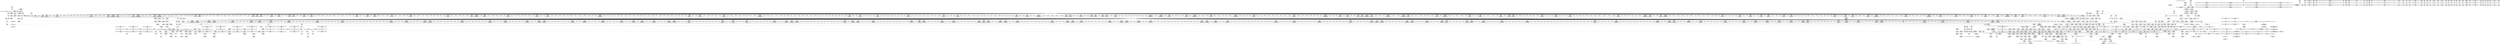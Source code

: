 digraph {
	CE0x57bcde0 [shape=record,shape=Mrecord,label="{CE0x57bcde0|__llvm_gcov_indirect_counter_increment:counter}"]
	CE0x5736720 [shape=record,shape=Mrecord,label="{CE0x5736720|i64*_getelementptr_inbounds_(_14_x_i64_,_14_x_i64_*___llvm_gcov_ctr219,_i64_0,_i64_9)|*Constant*}"]
	CE0x5788080 [shape=record,shape=Mrecord,label="{CE0x5788080|i64*_getelementptr_inbounds_(_14_x_i64_,_14_x_i64_*___llvm_gcov_ctr219,_i64_0,_i64_10)|*Constant*|*SummSource*}"]
	CE0x57c1670 [shape=record,shape=Mrecord,label="{CE0x57c1670|i64*_getelementptr_inbounds_(_11_x_i64_,_11_x_i64_*___llvm_gcov_ctr125,_i64_0,_i64_0)|*Constant*|*SummSink*}"]
	CE0x72cb860 [shape=record,shape=Mrecord,label="{CE0x72cb860|selinux_inode_rmdir:tmp2|*SummSource*}"]
	CE0x56e88b0 [shape=record,shape=Mrecord,label="{CE0x56e88b0|56:_i8*,_:_CRE_208,210_|*MultipleSource*|Function::may_link&Arg::dir::|Function::selinux_inode_rmdir&Arg::dir::|security/selinux/hooks.c,1769}"]
	CE0x576eb60 [shape=record,shape=Mrecord,label="{CE0x576eb60|56:_i8*,_:_CRE_565,566_}"]
	CE0x56e3880 [shape=record,shape=Mrecord,label="{CE0x56e3880|may_link:sw.epilog|*SummSource*}"]
	CE0x5759a90 [shape=record,shape=Mrecord,label="{CE0x5759a90|104:_%struct.inode*,_:_CRE_161,162_}"]
	CE0x576bba0 [shape=record,shape=Mrecord,label="{CE0x576bba0|56:_i8*,_:_CRE_476,477_}"]
	CE0x57273c0 [shape=record,shape=Mrecord,label="{CE0x57273c0|56:_i8*,_:_CRE_712,728_|*MultipleSource*|Function::may_link&Arg::dir::|Function::selinux_inode_rmdir&Arg::dir::|security/selinux/hooks.c,1769}"]
	CE0x5776b60 [shape=record,shape=Mrecord,label="{CE0x5776b60|56:_i8*,_:_CRE_876,877_}"]
	CE0x572e290 [shape=record,shape=Mrecord,label="{CE0x572e290|56:_i8*,_:_CRE_896,897_}"]
	CE0x56e9a30 [shape=record,shape=Mrecord,label="{CE0x56e9a30|56:_i8*,_:_CRE_299,300_}"]
	CE0x5784e50 [shape=record,shape=Mrecord,label="{CE0x5784e50|28:_i32,_:_CRE_106,107_}"]
	CE0x56e3070 [shape=record,shape=Mrecord,label="{CE0x56e3070|may_link:ad|security/selinux/hooks.c, 1764}"]
	CE0x56fb390 [shape=record,shape=Mrecord,label="{CE0x56fb390|56:_i8*,_:_CRE_934,935_}"]
	CE0x57878a0 [shape=record,shape=Mrecord,label="{CE0x57878a0|_call_void___llvm_gcov_indirect_counter_increment(i32*___llvm_gcov_global_state_pred221,_i64**_getelementptr_inbounds_(_4_x_i64*_,_4_x_i64*_*___llvm_gcda_edge_table220,_i64_0,_i64_3)),_!dbg_!27747|security/selinux/hooks.c,1789|*SummSink*}"]
	CE0x576e090 [shape=record,shape=Mrecord,label="{CE0x576e090|56:_i8*,_:_CRE_556,557_}"]
	CE0x5723c60 [shape=record,shape=Mrecord,label="{CE0x5723c60|56:_i8*,_:_CRE_580,581_}"]
	CE0x56fc740 [shape=record,shape=Mrecord,label="{CE0x56fc740|i64*_getelementptr_inbounds_(_14_x_i64_,_14_x_i64_*___llvm_gcov_ctr219,_i64_0,_i64_0)|*Constant*|*SummSource*}"]
	CE0x57b9d50 [shape=record,shape=Mrecord,label="{CE0x57b9d50|current_sid:tmp11|security/selinux/hooks.c,218}"]
	CE0x57582a0 [shape=record,shape=Mrecord,label="{CE0x57582a0|104:_%struct.inode*,_:_CRE_112,144_|*MultipleSource*|Function::may_link&Arg::dentry::|security/selinux/hooks.c,1770|Function::selinux_inode_rmdir&Arg::dentry::}"]
	CE0x572ee40 [shape=record,shape=Mrecord,label="{CE0x572ee40|56:_i8*,_:_CRE_907,908_}"]
	CE0x5791dc0 [shape=record,shape=Mrecord,label="{CE0x5791dc0|0:_i8,_8:_%struct.dentry*,_24:_%struct.selinux_audit_data*,_:_SCMRE_0,1_|*MultipleSource*|security/selinux/hooks.c, 1764|security/selinux/hooks.c,1772}"]
	CE0x57efba0 [shape=record,shape=Mrecord,label="{CE0x57efba0|GLOBAL:current_task|Global_var:current_task|*SummSink*}"]
	CE0x56e7a50 [shape=record,shape=Mrecord,label="{CE0x56e7a50|current_sid:if.then}"]
	CE0x56ff7c0 [shape=record,shape=Mrecord,label="{CE0x56ff7c0|56:_i8*,_:_CRE_257,258_}"]
	CE0x572fb00 [shape=record,shape=Mrecord,label="{CE0x572fb00|56:_i8*,_:_CRE_919,920_}"]
	CE0x5799630 [shape=record,shape=Mrecord,label="{CE0x5799630|may_link:tmp16|security/selinux/hooks.c,1786|*SummSink*}"]
	CE0x5712160 [shape=record,shape=Mrecord,label="{CE0x5712160|56:_i8*,_:_CRE_154,155_}"]
	CE0x5734d70 [shape=record,shape=Mrecord,label="{CE0x5734d70|GLOBAL:__llvm_gcov_indirect_counter_increment|*Constant*|*SummSource*}"]
	CE0x5704150 [shape=record,shape=Mrecord,label="{CE0x5704150|GLOBAL:may_link|*Constant*}"]
	CE0x5795590 [shape=record,shape=Mrecord,label="{CE0x5795590|avc_has_perm:auditdata|Function::avc_has_perm&Arg::auditdata::|*SummSink*}"]
	CE0x56eaf50 [shape=record,shape=Mrecord,label="{CE0x56eaf50|56:_i8*,_:_CRE_280,281_}"]
	CE0x57748b0 [shape=record,shape=Mrecord,label="{CE0x57748b0|56:_i8*,_:_CRE_760,768_|*MultipleSource*|*LoadInst*|security/selinux/hooks.c,1770|security/selinux/hooks.c,1770}"]
	CE0x57301e0 [shape=record,shape=Mrecord,label="{CE0x57301e0|56:_i8*,_:_CRE_980,981_}"]
	CE0x578ec90 [shape=record,shape=Mrecord,label="{CE0x578ec90|may_link:dentry2|security/selinux/hooks.c,1773|*SummSink*}"]
	CE0x5704460 [shape=record,shape=Mrecord,label="{CE0x5704460|i64*_getelementptr_inbounds_(_14_x_i64_,_14_x_i64_*___llvm_gcov_ctr219,_i64_0,_i64_0)|*Constant*|*SummSink*}"]
	CE0x5736580 [shape=record,shape=Mrecord,label="{CE0x5736580|_call_void___llvm_gcov_indirect_counter_increment(i32*___llvm_gcov_global_state_pred221,_i64**_getelementptr_inbounds_(_4_x_i64*_,_4_x_i64*_*___llvm_gcda_edge_table220,_i64_0,_i64_2)),_!dbg_!27745|security/selinux/hooks.c,1786|*SummSink*}"]
	CE0x57acc90 [shape=record,shape=Mrecord,label="{CE0x57acc90|i8*_getelementptr_inbounds_(_9_x_i8_,_9_x_i8_*___func__.may_link,_i32_0,_i32_0)|*Constant*}"]
	CE0x57bcb80 [shape=record,shape=Mrecord,label="{CE0x57bcb80|may_link:sclass|security/selinux/hooks.c,1797}"]
	CE0x5760c90 [shape=record,shape=Mrecord,label="{CE0x5760c90|56:_i8*,_:_CRE_159,160_}"]
	CE0x56e6670 [shape=record,shape=Mrecord,label="{CE0x56e6670|56:_i8*,_:_CRE_142,143_}"]
	CE0x57641b0 [shape=record,shape=Mrecord,label="{CE0x57641b0|56:_i8*,_:_CRE_208,210_|*MultipleSource*|*LoadInst*|security/selinux/hooks.c,1770|security/selinux/hooks.c,1770}"]
	CE0x56e8070 [shape=record,shape=Mrecord,label="{CE0x56e8070|56:_i8*,_:_CRE_136,137_}"]
	CE0x56e9e40 [shape=record,shape=Mrecord,label="{CE0x56e9e40|56:_i8*,_:_CRE_304,305_}"]
	CE0x5767dc0 [shape=record,shape=Mrecord,label="{CE0x5767dc0|56:_i8*,_:_CRE_289,290_}"]
	CE0x5777b50 [shape=record,shape=Mrecord,label="{CE0x5777b50|56:_i8*,_:_CRE_891,892_}"]
	CE0x576b4d0 [shape=record,shape=Mrecord,label="{CE0x576b4d0|56:_i8*,_:_CRE_456,464_|*MultipleSource*|*LoadInst*|security/selinux/hooks.c,1770|security/selinux/hooks.c,1770}"]
	CE0x56d46c0 [shape=record,shape=Mrecord,label="{CE0x56d46c0|may_link:tmp12|security/selinux/hooks.c,1779|*SummSource*}"]
	CE0x5800e50 [shape=record,shape=Mrecord,label="{CE0x5800e50|get_current:tmp2}"]
	CE0x57be870 [shape=record,shape=Mrecord,label="{CE0x57be870|i64*_getelementptr_inbounds_(_14_x_i64_,_14_x_i64_*___llvm_gcov_ctr219,_i64_0,_i64_13)|*Constant*|*SummSource*}"]
	CE0x56e3710 [shape=record,shape=Mrecord,label="{CE0x56e3710|may_link:sw.default|*SummSink*}"]
	CE0x57699b0 [shape=record,shape=Mrecord,label="{CE0x57699b0|56:_i8*,_:_CRE_328,336_|*MultipleSource*|*LoadInst*|security/selinux/hooks.c,1770|security/selinux/hooks.c,1770}"]
	CE0x57c4540 [shape=record,shape=Mrecord,label="{CE0x57c4540|_call_void_lockdep_rcu_suspicious(i8*_getelementptr_inbounds_(_25_x_i8_,_25_x_i8_*_.str3,_i32_0,_i32_0),_i32_218,_i8*_getelementptr_inbounds_(_45_x_i8_,_45_x_i8_*_.str12,_i32_0,_i32_0))_#10,_!dbg_!27727|security/selinux/hooks.c,218|*SummSource*}"]
	CE0x57571c0 [shape=record,shape=Mrecord,label="{CE0x57571c0|104:_%struct.inode*,_:_CRE_72,80_|*MultipleSource*|Function::may_link&Arg::dentry::|security/selinux/hooks.c,1770|Function::selinux_inode_rmdir&Arg::dentry::}"]
	CE0x57106b0 [shape=record,shape=Mrecord,label="{CE0x57106b0|56:_i8*,_:_CRE_104,112_|*MultipleSource*|*LoadInst*|security/selinux/hooks.c,1770|security/selinux/hooks.c,1770}"]
	CE0x4f1c060 [shape=record,shape=Mrecord,label="{CE0x4f1c060|current_sid:entry|*SummSink*}"]
	CE0x56f79b0 [shape=record,shape=Mrecord,label="{CE0x56f79b0|56:_i8*,_:_CRE_579,580_}"]
	CE0x57595d0 [shape=record,shape=Mrecord,label="{CE0x57595d0|104:_%struct.inode*,_:_CRE_157,158_}"]
	CE0x57702c0 [shape=record,shape=Mrecord,label="{CE0x57702c0|56:_i8*,_:_CRE_587,588_}"]
	CE0x570ba10 [shape=record,shape=Mrecord,label="{CE0x570ba10|current_sid:tmp9|security/selinux/hooks.c,218}"]
	CE0x5724b00 [shape=record,shape=Mrecord,label="{CE0x5724b00|56:_i8*,_:_CRE_598,599_}"]
	CE0x56f30e0 [shape=record,shape=Mrecord,label="{CE0x56f30e0|may_link:dir|Function::may_link&Arg::dir::|*SummSource*}"]
	CE0x5768420 [shape=record,shape=Mrecord,label="{CE0x5768420|56:_i8*,_:_CRE_295,296_}"]
	CE0x57ab090 [shape=record,shape=Mrecord,label="{CE0x57ab090|i32_16777216|*Constant*|*SummSource*}"]
	CE0x575e740 [shape=record,shape=Mrecord,label="{CE0x575e740|104:_%struct.inode*,_:_CRE_224,232_|*MultipleSource*|Function::may_link&Arg::dentry::|security/selinux/hooks.c,1770|Function::selinux_inode_rmdir&Arg::dentry::}"]
	CE0x5782160 [shape=record,shape=Mrecord,label="{CE0x5782160|28:_i32,_:_CRE_65,66_}"]
	CE0x5758fe0 [shape=record,shape=Mrecord,label="{CE0x5758fe0|104:_%struct.inode*,_:_CRE_152,153_}"]
	CE0x57865d0 [shape=record,shape=Mrecord,label="{CE0x57865d0|28:_i32,_:_CRE_160,168_|*MultipleSource*|security/selinux/hooks.c,1777|*LoadInst*|security/selinux/hooks.c,1769|security/selinux/hooks.c,1769}"]
	CE0x56e74b0 [shape=record,shape=Mrecord,label="{CE0x56e74b0|GLOBAL:current_sid|*Constant*|*SummSource*}"]
	CE0x57bc8d0 [shape=record,shape=Mrecord,label="{CE0x57bc8d0|i32_4|*Constant*|*SummSource*}"]
	CE0x5790560 [shape=record,shape=Mrecord,label="{CE0x5790560|may_link:call9|security/selinux/hooks.c,1792}"]
	CE0x56ece80 [shape=record,shape=Mrecord,label="{CE0x56ece80|get_current:tmp1|*SummSink*}"]
	CE0x5758eb0 [shape=record,shape=Mrecord,label="{CE0x5758eb0|104:_%struct.inode*,_:_CRE_151,152_}"]
	CE0x56f91b0 [shape=record,shape=Mrecord,label="{CE0x56f91b0|56:_i8*,_:_CRE_182,183_}"]
	CE0x5757050 [shape=record,shape=Mrecord,label="{CE0x5757050|104:_%struct.inode*,_:_CRE_64,72_|*MultipleSource*|Function::may_link&Arg::dentry::|security/selinux/hooks.c,1770|Function::selinux_inode_rmdir&Arg::dentry::}"]
	CE0x57381a0 [shape=record,shape=Mrecord,label="{CE0x57381a0|may_link:i_security1|security/selinux/hooks.c,1770|*SummSink*}"]
	CE0x5774c50 [shape=record,shape=Mrecord,label="{CE0x5774c50|56:_i8*,_:_CRE_776,792_|*MultipleSource*|*LoadInst*|security/selinux/hooks.c,1770|security/selinux/hooks.c,1770}"]
	CE0x57375e0 [shape=record,shape=Mrecord,label="{CE0x57375e0|56:_i8*,_:_CRE_56,64_|*MultipleSource*|*LoadInst*|security/selinux/hooks.c,1770|security/selinux/hooks.c,1770}"]
	CE0x57287c0 [shape=record,shape=Mrecord,label="{CE0x57287c0|56:_i8*,_:_CRE_808,816_|*MultipleSource*|Function::may_link&Arg::dir::|Function::selinux_inode_rmdir&Arg::dir::|security/selinux/hooks.c,1769}"]
	CE0x56e5550 [shape=record,shape=Mrecord,label="{CE0x56e5550|56:_i8*,_:_CRE_0,2_|*MultipleSource*|Function::may_link&Arg::dir::|Function::selinux_inode_rmdir&Arg::dir::|security/selinux/hooks.c,1769}"]
	CE0x56f6b10 [shape=record,shape=Mrecord,label="{CE0x56f6b10|56:_i8*,_:_CRE_561,562_}"]
	CE0x5789920 [shape=record,shape=Mrecord,label="{CE0x5789920|GLOBAL:__llvm_gcov_global_state_pred221|Global_var:__llvm_gcov_global_state_pred221|*SummSink*}"]
	CE0x576bf00 [shape=record,shape=Mrecord,label="{CE0x576bf00|56:_i8*,_:_CRE_478,479_}"]
	CE0x56ea830 [shape=record,shape=Mrecord,label="{CE0x56ea830|56:_i8*,_:_CRE_261,262_}"]
	CE0x56f7810 [shape=record,shape=Mrecord,label="{CE0x56f7810|56:_i8*,_:_CRE_577,578_}"]
	CE0x5759110 [shape=record,shape=Mrecord,label="{CE0x5759110|104:_%struct.inode*,_:_CRE_153,154_}"]
	CE0x56e1ca0 [shape=record,shape=Mrecord,label="{CE0x56e1ca0|56:_i8*,_:_CRE_464,472_|*MultipleSource*|Function::may_link&Arg::dir::|Function::selinux_inode_rmdir&Arg::dir::|security/selinux/hooks.c,1769}"]
	CE0x572ae80 [shape=record,shape=Mrecord,label="{CE0x572ae80|56:_i8*,_:_CRE_886,887_}"]
	CE0x56e2740 [shape=record,shape=Mrecord,label="{CE0x56e2740|56:_i8*,_:_CRE_196,197_}"]
	CE0x577f5e0 [shape=record,shape=Mrecord,label="{CE0x577f5e0|28:_i32,_:_CRE_9,10_}"]
	CE0x57a0540 [shape=record,shape=Mrecord,label="{CE0x57a0540|GLOBAL:get_current|*Constant*|*SummSink*}"]
	CE0x57250b0 [shape=record,shape=Mrecord,label="{CE0x57250b0|56:_i8*,_:_CRE_605,606_}"]
	CE0x57006f0 [shape=record,shape=Mrecord,label="{CE0x57006f0|56:_i8*,_:_CRE_154,155_}"]
	CE0x570ddf0 [shape=record,shape=Mrecord,label="{CE0x570ddf0|%struct.task_struct*_(%struct.task_struct**)*_asm_movq_%gs:$_1:P_,$0_,_r,im,_dirflag_,_fpsr_,_flags_|*SummSource*}"]
	CE0x5798970 [shape=record,shape=Mrecord,label="{CE0x5798970|current_sid:tmp24|security/selinux/hooks.c,220|*SummSink*}"]
	CE0x575b8f0 [shape=record,shape=Mrecord,label="{CE0x575b8f0|104:_%struct.inode*,_:_CRE_185,186_}"]
	CE0x57a1cb0 [shape=record,shape=Mrecord,label="{CE0x57a1cb0|current_sid:tmp21|security/selinux/hooks.c,218|*SummSink*}"]
	CE0x570d920 [shape=record,shape=Mrecord,label="{CE0x570d920|current_sid:tmp3}"]
	CE0x5781960 [shape=record,shape=Mrecord,label="{CE0x5781960|28:_i32,_:_CRE_57,58_}"]
	CE0x5723d30 [shape=record,shape=Mrecord,label="{CE0x5723d30|56:_i8*,_:_CRE_581,582_}"]
	CE0x5725250 [shape=record,shape=Mrecord,label="{CE0x5725250|56:_i8*,_:_CRE_607,608_}"]
	CE0x5713fc0 [shape=record,shape=Mrecord,label="{CE0x5713fc0|i32_1|*Constant*|*SummSource*}"]
	CE0x579abd0 [shape=record,shape=Mrecord,label="{CE0x579abd0|may_link:tmp20|security/selinux/hooks.c,1793|*SummSource*}"]
	CE0x5760eb0 [shape=record,shape=Mrecord,label="{CE0x5760eb0|56:_i8*,_:_CRE_161,162_}"]
	CE0x5730130 [shape=record,shape=Mrecord,label="{CE0x5730130|56:_i8*,_:_CRE_979,980_}"]
	CE0x56ff960 [shape=record,shape=Mrecord,label="{CE0x56ff960|56:_i8*,_:_CRE_259,260_}"]
	CE0x579e510 [shape=record,shape=Mrecord,label="{CE0x579e510|current_sid:tmp18|security/selinux/hooks.c,218}"]
	CE0x56e6eb0 [shape=record,shape=Mrecord,label="{CE0x56e6eb0|__llvm_gcov_indirect_counter_increment:tmp3}"]
	CE0x57130c0 [shape=record,shape=Mrecord,label="{CE0x57130c0|56:_i8*,_:_CRE_384,388_|*MultipleSource*|Function::may_link&Arg::dir::|Function::selinux_inode_rmdir&Arg::dir::|security/selinux/hooks.c,1769}"]
	CE0x5761d90 [shape=record,shape=Mrecord,label="{CE0x5761d90|56:_i8*,_:_CRE_175,176_}"]
	CE0x5759bc0 [shape=record,shape=Mrecord,label="{CE0x5759bc0|104:_%struct.inode*,_:_CRE_162,163_}"]
	CE0x56ff550 [shape=record,shape=Mrecord,label="{CE0x56ff550|56:_i8*,_:_CRE_254,255_}"]
	CE0x5773690 [shape=record,shape=Mrecord,label="{CE0x5773690|56:_i8*,_:_CRE_680,684_|*MultipleSource*|*LoadInst*|security/selinux/hooks.c,1770|security/selinux/hooks.c,1770}"]
	CE0x5754e00 [shape=record,shape=Mrecord,label="{CE0x5754e00|_call_void_mcount()_#3}"]
	CE0x56fc440 [shape=record,shape=Mrecord,label="{CE0x56fc440|may_link:return}"]
	CE0x57ea080 [shape=record,shape=Mrecord,label="{CE0x57ea080|get_current:tmp|*SummSink*}"]
	CE0x5786bd0 [shape=record,shape=Mrecord,label="{CE0x5786bd0|28:_i32,_:_CRE_192,196_|*MultipleSource*|security/selinux/hooks.c,1777|*LoadInst*|security/selinux/hooks.c,1769|security/selinux/hooks.c,1769}"]
	CE0x5765bc0 [shape=record,shape=Mrecord,label="{CE0x5765bc0|56:_i8*,_:_CRE_257,258_}"]
	CE0x57bca50 [shape=record,shape=Mrecord,label="{CE0x57bca50|may_link:tmp25|security/selinux/hooks.c,1797}"]
	CE0x575e9a0 [shape=record,shape=Mrecord,label="{CE0x575e9a0|104:_%struct.inode*,_:_CRE_240,248_|*MultipleSource*|Function::may_link&Arg::dentry::|security/selinux/hooks.c,1770|Function::selinux_inode_rmdir&Arg::dentry::}"]
	CE0x56e5fe0 [shape=record,shape=Mrecord,label="{CE0x56e5fe0|may_link:dentry|Function::may_link&Arg::dentry::|*SummSink*}"]
	CE0x56fbbf0 [shape=record,shape=Mrecord,label="{CE0x56fbbf0|56:_i8*,_:_CRE_968,976_|*MultipleSource*|Function::may_link&Arg::dir::|Function::selinux_inode_rmdir&Arg::dir::|security/selinux/hooks.c,1769}"]
	CE0x57a1f60 [shape=record,shape=Mrecord,label="{CE0x57a1f60|i32_22|*Constant*|*SummSource*}"]
	CE0x5706e40 [shape=record,shape=Mrecord,label="{CE0x5706e40|_ret_i32_%call,_!dbg_!27714|security/selinux/hooks.c,2789|*SummSource*}"]
	CE0x56fe750 [shape=record,shape=Mrecord,label="{CE0x56fe750|current_sid:tmp1}"]
	CE0x577bf70 [shape=record,shape=Mrecord,label="{CE0x577bf70|56:_i8*,_:_CRE_925,926_}"]
	CE0x56e9550 [shape=record,shape=Mrecord,label="{CE0x56e9550|56:_i8*,_:_CRE_293,294_}"]
	CE0x5770810 [shape=record,shape=Mrecord,label="{CE0x5770810|56:_i8*,_:_CRE_592,593_}"]
	CE0x575ba20 [shape=record,shape=Mrecord,label="{CE0x575ba20|104:_%struct.inode*,_:_CRE_186,187_}"]
	CE0x575d570 [shape=record,shape=Mrecord,label="{CE0x575d570|104:_%struct.inode*,_:_CRE_209,210_}"]
	CE0x57bcf30 [shape=record,shape=Mrecord,label="{CE0x57bcf30|__llvm_gcov_indirect_counter_increment:counter|*SummSource*}"]
	CE0x57c2de0 [shape=record,shape=Mrecord,label="{CE0x57c2de0|i64_4|*Constant*|*SummSource*}"]
	CE0x5781b60 [shape=record,shape=Mrecord,label="{CE0x5781b60|28:_i32,_:_CRE_59,60_}"]
	CE0x56e9890 [shape=record,shape=Mrecord,label="{CE0x56e9890|56:_i8*,_:_CRE_297,298_}"]
	CE0x632d0a0 [shape=record,shape=Mrecord,label="{CE0x632d0a0|selinux_inode_rmdir:call|security/selinux/hooks.c,2789|*SummSink*}"]
	CE0x57630b0 [shape=record,shape=Mrecord,label="{CE0x57630b0|56:_i8*,_:_CRE_193,194_}"]
	CE0x5783860 [shape=record,shape=Mrecord,label="{CE0x5783860|28:_i32,_:_CRE_88,89_}"]
	CE0x56ebb20 [shape=record,shape=Mrecord,label="{CE0x56ebb20|i64*_getelementptr_inbounds_(_2_x_i64_,_2_x_i64_*___llvm_gcov_ctr225,_i64_0,_i64_1)|*Constant*}"]
	CE0x578f7a0 [shape=record,shape=Mrecord,label="{CE0x578f7a0|i64_2097152|*Constant*}"]
	CE0x570d190 [shape=record,shape=Mrecord,label="{CE0x570d190|current_sid:tmp7|security/selinux/hooks.c,218|*SummSink*}"]
	CE0x5774e20 [shape=record,shape=Mrecord,label="{CE0x5774e20|56:_i8*,_:_CRE_792,800_|*MultipleSource*|*LoadInst*|security/selinux/hooks.c,1770|security/selinux/hooks.c,1770}"]
	CE0x56f5d20 [shape=record,shape=Mrecord,label="{CE0x56f5d20|56:_i8*,_:_CRE_536,540_|*MultipleSource*|Function::may_link&Arg::dir::|Function::selinux_inode_rmdir&Arg::dir::|security/selinux/hooks.c,1769}"]
	CE0x56ee2d0 [shape=record,shape=Mrecord,label="{CE0x56ee2d0|i64*_getelementptr_inbounds_(_2_x_i64_,_2_x_i64_*___llvm_gcov_ctr225,_i64_0,_i64_0)|*Constant*}"]
	CE0x576c670 [shape=record,shape=Mrecord,label="{CE0x576c670|56:_i8*,_:_CRE_485,486_}"]
	CE0x57c4010 [shape=record,shape=Mrecord,label="{CE0x57c4010|i8_1|*Constant*|*SummSink*}"]
	CE0x576c560 [shape=record,shape=Mrecord,label="{CE0x576c560|56:_i8*,_:_CRE_484,485_}"]
	"CONST[source:0(mediator),value:2(dynamic)][purpose:{subject}][SnkIdx:0]"
	CE0x5782c60 [shape=record,shape=Mrecord,label="{CE0x5782c60|28:_i32,_:_CRE_76,77_}"]
	CE0x579a260 [shape=record,shape=Mrecord,label="{CE0x579a260|i64**_getelementptr_inbounds_(_4_x_i64*_,_4_x_i64*_*___llvm_gcda_edge_table220,_i64_0,_i64_0)|*Constant*}"]
	CE0x56f02a0 [shape=record,shape=Mrecord,label="{CE0x56f02a0|i32_2|*Constant*|*SummSource*}"]
	CE0x56f75a0 [shape=record,shape=Mrecord,label="{CE0x56f75a0|56:_i8*,_:_CRE_574,575_}"]
	CE0x5706870 [shape=record,shape=Mrecord,label="{CE0x5706870|56:_i8*,_:_CRE_64,72_|*MultipleSource*|Function::may_link&Arg::dir::|Function::selinux_inode_rmdir&Arg::dir::|security/selinux/hooks.c,1769}"]
	CE0x5710870 [shape=record,shape=Mrecord,label="{CE0x5710870|56:_i8*,_:_CRE_112,120_|*MultipleSource*|*LoadInst*|security/selinux/hooks.c,1770|security/selinux/hooks.c,1770}"]
	CE0x5771090 [shape=record,shape=Mrecord,label="{CE0x5771090|56:_i8*,_:_CRE_600,601_}"]
	CE0x5732a00 [shape=record,shape=Mrecord,label="{CE0x5732a00|current_sid:sid|security/selinux/hooks.c,220|*SummSource*}"]
	CE0x57bd060 [shape=record,shape=Mrecord,label="{CE0x57bd060|__llvm_gcov_indirect_counter_increment:counter|*SummSink*}"]
	CE0x5731be0 [shape=record,shape=Mrecord,label="{CE0x5731be0|104:_%struct.inode*,_:_CRE_319,320_}"]
	CE0x5731850 [shape=record,shape=Mrecord,label="{CE0x5731850|104:_%struct.inode*,_:_CRE_316,317_}"]
	CE0x57b0490 [shape=record,shape=Mrecord,label="{CE0x57b0490|28:_i32,_32:_i16,_:_CRE_28,32_|*MultipleSource*|security/selinux/hooks.c,1770|security/selinux/hooks.c,1770|security/selinux/hooks.c,1797}"]
	CE0x5769520 [shape=record,shape=Mrecord,label="{CE0x5769520|56:_i8*,_:_CRE_311,312_}"]
	CE0x56e25a0 [shape=record,shape=Mrecord,label="{CE0x56e25a0|56:_i8*,_:_CRE_194,195_}"]
	CE0x5785c20 [shape=record,shape=Mrecord,label="{CE0x5785c20|28:_i32,_:_CRE_119,120_}"]
	CE0x56f7400 [shape=record,shape=Mrecord,label="{CE0x56f7400|56:_i8*,_:_CRE_572,573_}"]
	CE0x56e0a80 [shape=record,shape=Mrecord,label="{CE0x56e0a80|_ret_i32_%tmp24,_!dbg_!27742|security/selinux/hooks.c,220|*SummSink*}"]
	CE0x5725730 [shape=record,shape=Mrecord,label="{CE0x5725730|56:_i8*,_:_CRE_613,614_}"]
	CE0x57ad450 [shape=record,shape=Mrecord,label="{CE0x57ad450|i64*_getelementptr_inbounds_(_14_x_i64_,_14_x_i64_*___llvm_gcov_ctr219,_i64_0,_i64_12)|*Constant*|*SummSink*}"]
	CE0x5738e20 [shape=record,shape=Mrecord,label="{CE0x5738e20|56:_i8*,_:_CRE_2,4_|*MultipleSource*|*LoadInst*|security/selinux/hooks.c,1770|security/selinux/hooks.c,1770}"]
	CE0x56f80a0 [shape=record,shape=Mrecord,label="{CE0x56f80a0|56:_i8*,_:_CRE_274,275_}"]
	CE0x56edee0 [shape=record,shape=Mrecord,label="{CE0x56edee0|i64*_getelementptr_inbounds_(_2_x_i64_,_2_x_i64_*___llvm_gcov_ctr225,_i64_0,_i64_0)|*Constant*|*SummSource*}"]
	CE0x57b05c0 [shape=record,shape=Mrecord,label="{CE0x57b05c0|28:_i32,_32:_i16,_:_CRE_32,34_|*MultipleSource*|security/selinux/hooks.c,1770|security/selinux/hooks.c,1770|security/selinux/hooks.c,1797}"]
	CE0x5757bb0 [shape=record,shape=Mrecord,label="{CE0x5757bb0|104:_%struct.inode*,_:_CRE_92,93_}"]
	CE0x57beb80 [shape=record,shape=Mrecord,label="{CE0x57beb80|current_sid:if.then|*SummSource*}"]
	CE0x5773a30 [shape=record,shape=Mrecord,label="{CE0x5773a30|56:_i8*,_:_CRE_688,692_|*MultipleSource*|*LoadInst*|security/selinux/hooks.c,1770|security/selinux/hooks.c,1770}"]
	CE0x5700620 [shape=record,shape=Mrecord,label="{CE0x5700620|56:_i8*,_:_CRE_153,154_}"]
	CE0x4f1c140 [shape=record,shape=Mrecord,label="{CE0x4f1c140|_ret_i32_%tmp24,_!dbg_!27742|security/selinux/hooks.c,220}"]
	CE0x577e520 [shape=record,shape=Mrecord,label="{CE0x577e520|may_link:tmp5|security/selinux/hooks.c,1770|*SummSink*}"]
	CE0x5727040 [shape=record,shape=Mrecord,label="{CE0x5727040|56:_i8*,_:_CRE_696,704_|*MultipleSource*|Function::may_link&Arg::dir::|Function::selinux_inode_rmdir&Arg::dir::|security/selinux/hooks.c,1769}"]
	CE0x578b4b0 [shape=record,shape=Mrecord,label="{CE0x578b4b0|i64_2|*Constant*|*SummSink*}"]
	CE0x5780b70 [shape=record,shape=Mrecord,label="{CE0x5780b70|28:_i32,_:_CRE_34,35_|*MultipleSource*|security/selinux/hooks.c,1777|*LoadInst*|security/selinux/hooks.c,1769|security/selinux/hooks.c,1769}"]
	CE0x57acc20 [shape=record,shape=Mrecord,label="{CE0x57acc20|VOIDTB_TE_array:_GCE_.str64_private_unnamed_addr_constant_38_x_i8_c_014SELinux:_%s:_unrecognized_kind_%d_0A_00_,_align_1:_elem_0:default:}"]
	CE0x576af60 [shape=record,shape=Mrecord,label="{CE0x576af60|56:_i8*,_:_CRE_432,440_|*MultipleSource*|*LoadInst*|security/selinux/hooks.c,1770|security/selinux/hooks.c,1770}"]
	CE0x57aca30 [shape=record,shape=Mrecord,label="{CE0x57aca30|GLOBAL:printk|*Constant*|*SummSource*}"]
	CE0x56e7eb0 [shape=record,shape=Mrecord,label="{CE0x56e7eb0|56:_i8*,_:_CRE_128,136_|*MultipleSource*|Function::may_link&Arg::dir::|Function::selinux_inode_rmdir&Arg::dir::|security/selinux/hooks.c,1769}"]
	CE0x5790150 [shape=record,shape=Mrecord,label="{CE0x5790150|may_link:conv|security/selinux/hooks.c,1776|*SummSource*}"]
	CE0x570db00 [shape=record,shape=Mrecord,label="{CE0x570db00|current_sid:tmp3|*SummSource*}"]
	CE0x57714d0 [shape=record,shape=Mrecord,label="{CE0x57714d0|56:_i8*,_:_CRE_604,605_}"]
	CE0x56f8f40 [shape=record,shape=Mrecord,label="{CE0x56f8f40|56:_i8*,_:_CRE_179,180_}"]
	CE0x5734790 [shape=record,shape=Mrecord,label="{CE0x5734790|__llvm_gcov_indirect_counter_increment:predecessor|Function::__llvm_gcov_indirect_counter_increment&Arg::predecessor::}"]
	CE0x56f8e70 [shape=record,shape=Mrecord,label="{CE0x56f8e70|56:_i8*,_:_CRE_178,179_}"]
	CE0x5765ab0 [shape=record,shape=Mrecord,label="{CE0x5765ab0|56:_i8*,_:_CRE_256,257_}"]
	CE0x5751f20 [shape=record,shape=Mrecord,label="{CE0x5751f20|current_sid:if.end}"]
	CE0x57935e0 [shape=record,shape=Mrecord,label="{CE0x57935e0|i32_(i32,_i32,_i16,_i32,_%struct.common_audit_data*)*_bitcast_(i32_(i32,_i32,_i16,_i32,_%struct.common_audit_data.495*)*_avc_has_perm_to_i32_(i32,_i32,_i16,_i32,_%struct.common_audit_data*)*)|*Constant*|*SummSink*}"]
	CE0x5738710 [shape=record,shape=Mrecord,label="{CE0x5738710|_call_void___llvm_gcov_indirect_counter_increment(i32*___llvm_gcov_global_state_pred221,_i64**_getelementptr_inbounds_(_4_x_i64*_,_4_x_i64*_*___llvm_gcda_edge_table220,_i64_0,_i64_2)),_!dbg_!27745|security/selinux/hooks.c,1786}"]
	CE0x57058a0 [shape=record,shape=Mrecord,label="{CE0x57058a0|_ret_i32_%call,_!dbg_!27714|security/selinux/hooks.c,2789}"]
	CE0x578df00 [shape=record,shape=Mrecord,label="{CE0x578df00|may_link:u|security/selinux/hooks.c,1773|*SummSink*}"]
	CE0x576e610 [shape=record,shape=Mrecord,label="{CE0x576e610|56:_i8*,_:_CRE_560,561_}"]
	CE0x56d4d50 [shape=record,shape=Mrecord,label="{CE0x56d4d50|may_link:tmp13|security/selinux/hooks.c,1779|*SummSource*}"]
	CE0x5753630 [shape=record,shape=Mrecord,label="{CE0x5753630|get_current:tmp4|./arch/x86/include/asm/current.h,14|*SummSink*}"]
	CE0x574f830 [shape=record,shape=Mrecord,label="{CE0x574f830|i64*_getelementptr_inbounds_(_11_x_i64_,_11_x_i64_*___llvm_gcov_ctr125,_i64_0,_i64_6)|*Constant*|*SummSink*}"]
	CE0x56e3ef0 [shape=record,shape=Mrecord,label="{CE0x56e3ef0|56:_i8*,_:_CRE_8,12_|*MultipleSource*|Function::may_link&Arg::dir::|Function::selinux_inode_rmdir&Arg::dir::|security/selinux/hooks.c,1769}"]
	CE0x57bd1b0 [shape=record,shape=Mrecord,label="{CE0x57bd1b0|current_sid:tmp8|security/selinux/hooks.c,218|*SummSink*}"]
	CE0x576ea50 [shape=record,shape=Mrecord,label="{CE0x576ea50|56:_i8*,_:_CRE_564,565_}"]
	CE0x576ff90 [shape=record,shape=Mrecord,label="{CE0x576ff90|56:_i8*,_:_CRE_584,585_}"]
	CE0x572f9f0 [shape=record,shape=Mrecord,label="{CE0x572f9f0|56:_i8*,_:_CRE_918,919_}"]
	CE0x575d440 [shape=record,shape=Mrecord,label="{CE0x575d440|104:_%struct.inode*,_:_CRE_208,209_}"]
	CE0x579f4f0 [shape=record,shape=Mrecord,label="{CE0x579f4f0|current_sid:tmp20|security/selinux/hooks.c,218|*SummSource*}"]
	CE0x579e900 [shape=record,shape=Mrecord,label="{CE0x579e900|current_sid:tmp18|security/selinux/hooks.c,218|*SummSink*}"]
	CE0x5773120 [shape=record,shape=Mrecord,label="{CE0x5773120|56:_i8*,_:_CRE_656,664_|*MultipleSource*|*LoadInst*|security/selinux/hooks.c,1770|security/selinux/hooks.c,1770}"]
	"CONST[source:0(mediator),value:2(dynamic)][purpose:{object}][SnkIdx:5]"
	CE0x5769300 [shape=record,shape=Mrecord,label="{CE0x5769300|56:_i8*,_:_CRE_309,310_}"]
	CE0x577c900 [shape=record,shape=Mrecord,label="{CE0x577c900|56:_i8*,_:_CRE_934,935_}"]
	CE0x56f59a0 [shape=record,shape=Mrecord,label="{CE0x56f59a0|56:_i8*,_:_CRE_520,528_|*MultipleSource*|Function::may_link&Arg::dir::|Function::selinux_inode_rmdir&Arg::dir::|security/selinux/hooks.c,1769}"]
	CE0x572a820 [shape=record,shape=Mrecord,label="{CE0x572a820|56:_i8*,_:_CRE_880,881_}"]
	CE0x576e940 [shape=record,shape=Mrecord,label="{CE0x576e940|56:_i8*,_:_CRE_563,564_}"]
	CE0x576ad90 [shape=record,shape=Mrecord,label="{CE0x576ad90|56:_i8*,_:_CRE_424,432_|*MultipleSource*|*LoadInst*|security/selinux/hooks.c,1770|security/selinux/hooks.c,1770}"]
	"CONST[source:0(mediator),value:2(dynamic)][purpose:{subject}][SnkIdx:4]"
	CE0x56f6720 [shape=record,shape=Mrecord,label="{CE0x56f6720|56:_i8*,_:_CRE_555,556_}"]
	CE0x578ed90 [shape=record,shape=Mrecord,label="{CE0x578ed90|i64_2097152|*Constant*|*SummSink*}"]
	CE0x5738780 [shape=record,shape=Mrecord,label="{CE0x5738780|may_link:tmp15|security/selinux/hooks.c,1783|*SummSource*}"]
	CE0x574fef0 [shape=record,shape=Mrecord,label="{CE0x574fef0|i64*_getelementptr_inbounds_(_11_x_i64_,_11_x_i64_*___llvm_gcov_ctr125,_i64_0,_i64_1)|*Constant*|*SummSource*}"]
	CE0x5760fc0 [shape=record,shape=Mrecord,label="{CE0x5760fc0|56:_i8*,_:_CRE_162,163_}"]
	CE0x57b94c0 [shape=record,shape=Mrecord,label="{CE0x57b94c0|current_sid:tobool|security/selinux/hooks.c,218|*SummSink*}"]
	CE0x5765450 [shape=record,shape=Mrecord,label="{CE0x5765450|56:_i8*,_:_CRE_250,251_}"]
	CE0x5767320 [shape=record,shape=Mrecord,label="{CE0x5767320|56:_i8*,_:_CRE_279,280_}"]
	CE0x57275c0 [shape=record,shape=Mrecord,label="{CE0x57275c0|56:_i8*,_:_CRE_728,736_|*MultipleSource*|Function::may_link&Arg::dir::|Function::selinux_inode_rmdir&Arg::dir::|security/selinux/hooks.c,1769}"]
	CE0x57c2500 [shape=record,shape=Mrecord,label="{CE0x57c2500|i64_4|*Constant*}"]
	CE0x5784360 [shape=record,shape=Mrecord,label="{CE0x5784360|28:_i32,_:_CRE_99,100_}"]
	CE0x56f9280 [shape=record,shape=Mrecord,label="{CE0x56f9280|56:_i8*,_:_CRE_183,184_}"]
	CE0x576ceb0 [shape=record,shape=Mrecord,label="{CE0x576ceb0|56:_i8*,_:_CRE_504,508_|*MultipleSource*|*LoadInst*|security/selinux/hooks.c,1770|security/selinux/hooks.c,1770}"]
	CE0x572a3e0 [shape=record,shape=Mrecord,label="{CE0x572a3e0|56:_i8*,_:_CRE_876,877_}"]
	CE0x5793d60 [shape=record,shape=Mrecord,label="{CE0x5793d60|avc_has_perm:ssid|Function::avc_has_perm&Arg::ssid::}"]
	CE0x5791250 [shape=record,shape=Mrecord,label="{CE0x5791250|may_link:conv3|security/selinux/hooks.c,1776|*SummSink*}"]
	CE0x57701b0 [shape=record,shape=Mrecord,label="{CE0x57701b0|56:_i8*,_:_CRE_586,587_}"]
	CE0x5724fe0 [shape=record,shape=Mrecord,label="{CE0x5724fe0|56:_i8*,_:_CRE_604,605_}"]
	CE0x57bea00 [shape=record,shape=Mrecord,label="{CE0x57bea00|may_link:tmp26|security/selinux/hooks.c,1799|*SummSink*}"]
	CE0x5770e70 [shape=record,shape=Mrecord,label="{CE0x5770e70|56:_i8*,_:_CRE_598,599_}"]
	CE0x57711a0 [shape=record,shape=Mrecord,label="{CE0x57711a0|56:_i8*,_:_CRE_601,602_}"]
	CE0x572c6f0 [shape=record,shape=Mrecord,label="{CE0x572c6f0|56:_i8*,_:_CRE_909,910_}"]
	CE0x572ab50 [shape=record,shape=Mrecord,label="{CE0x572ab50|56:_i8*,_:_CRE_883,884_}"]
	CE0x572f170 [shape=record,shape=Mrecord,label="{CE0x572f170|56:_i8*,_:_CRE_910,911_}"]
	CE0x57b74f0 [shape=record,shape=Mrecord,label="{CE0x57b74f0|may_link:tmp24|security/selinux/hooks.c,1797}"]
	CE0x577bc40 [shape=record,shape=Mrecord,label="{CE0x577bc40|56:_i8*,_:_CRE_922,923_}"]
	CE0x56ff480 [shape=record,shape=Mrecord,label="{CE0x56ff480|56:_i8*,_:_CRE_253,254_}"]
	CE0x575bb50 [shape=record,shape=Mrecord,label="{CE0x575bb50|104:_%struct.inode*,_:_CRE_187,188_}"]
	CE0x5794c00 [shape=record,shape=Mrecord,label="{CE0x5794c00|avc_has_perm:tclass|Function::avc_has_perm&Arg::tclass::|*SummSource*}"]
	CE0x57804b0 [shape=record,shape=Mrecord,label="{CE0x57804b0|28:_i32,_:_CRE_22,23_}"]
	CE0x5783560 [shape=record,shape=Mrecord,label="{CE0x5783560|28:_i32,_:_CRE_85,86_}"]
	CE0x577dba0 [shape=record,shape=Mrecord,label="{CE0x577dba0|56:_i8*,_:_CRE_983,984_}"]
	CE0x5727200 [shape=record,shape=Mrecord,label="{CE0x5727200|56:_i8*,_:_CRE_704,712_|*MultipleSource*|Function::may_link&Arg::dir::|Function::selinux_inode_rmdir&Arg::dir::|security/selinux/hooks.c,1769}"]
	CE0x575ddc0 [shape=record,shape=Mrecord,label="{CE0x575ddc0|104:_%struct.inode*,_:_CRE_216,217_}"]
	CE0x6b38a40 [shape=record,shape=Mrecord,label="{CE0x6b38a40|selinux_inode_rmdir:tmp|*SummSink*}"]
	CE0x56e31c0 [shape=record,shape=Mrecord,label="{CE0x56e31c0|i64_3|*Constant*|*SummSink*}"]
	CE0x56eaaa0 [shape=record,shape=Mrecord,label="{CE0x56eaaa0|56:_i8*,_:_CRE_264,265_}"]
	CE0x5791710 [shape=record,shape=Mrecord,label="{CE0x5791710|may_link:sid4|security/selinux/hooks.c,1777|*SummSink*}"]
	CE0x56f05c0 [shape=record,shape=Mrecord,label="{CE0x56f05c0|_ret_i32_%retval.0,_!dbg_!27757|security/selinux/hooks.c,1799}"]
	CE0x575a980 [shape=record,shape=Mrecord,label="{CE0x575a980|104:_%struct.inode*,_:_CRE_172,173_}"]
	CE0x575a5f0 [shape=record,shape=Mrecord,label="{CE0x575a5f0|104:_%struct.inode*,_:_CRE_169,170_}"]
	CE0x5757cb0 [shape=record,shape=Mrecord,label="{CE0x5757cb0|104:_%struct.inode*,_:_CRE_93,94_}"]
	CE0x5725660 [shape=record,shape=Mrecord,label="{CE0x5725660|56:_i8*,_:_CRE_612,613_}"]
	CE0x57bc060 [shape=record,shape=Mrecord,label="{CE0x57bc060|GLOBAL:__llvm_gcov_ctr125|Global_var:__llvm_gcov_ctr125|*SummSource*}"]
	"CONST[source:0(mediator),value:0(static)][purpose:{operation}][SnkIdx:7]"
	CE0x56e3b60 [shape=record,shape=Mrecord,label="{CE0x56e3b60|i64*_null|*Constant*}"]
	CE0x5716270 [shape=record,shape=Mrecord,label="{CE0x5716270|__llvm_gcov_indirect_counter_increment:exit|*SummSink*}"]
	CE0x5738cf0 [shape=record,shape=Mrecord,label="{CE0x5738cf0|56:_i8*,_:_CRE_0,2_|*MultipleSource*|*LoadInst*|security/selinux/hooks.c,1770|security/selinux/hooks.c,1770}"]
	CE0x572c3c0 [shape=record,shape=Mrecord,label="{CE0x572c3c0|56:_i8*,_:_CRE_906,907_}"]
	CE0x57ad530 [shape=record,shape=Mrecord,label="{CE0x57ad530|may_link:tmp22|security/selinux/hooks.c,1797|*SummSink*}"]
	CE0x5771c40 [shape=record,shape=Mrecord,label="{CE0x5771c40|56:_i8*,_:_CRE_611,612_}"]
	CE0x570c150 [shape=record,shape=Mrecord,label="{CE0x570c150|current_sid:tmp6|security/selinux/hooks.c,218|*SummSource*}"]
	CE0x576f4f0 [shape=record,shape=Mrecord,label="{CE0x576f4f0|56:_i8*,_:_CRE_574,575_}"]
	CE0x56e4000 [shape=record,shape=Mrecord,label="{CE0x56e4000|_call_void_mcount()_#3|*SummSource*}"]
	CE0x5701a90 [shape=record,shape=Mrecord,label="{CE0x5701a90|56:_i8*,_:_CRE_96,104_|*MultipleSource*|Function::may_link&Arg::dir::|Function::selinux_inode_rmdir&Arg::dir::|security/selinux/hooks.c,1769}"]
	CE0x579dbd0 [shape=record,shape=Mrecord,label="{CE0x579dbd0|i64*_getelementptr_inbounds_(_11_x_i64_,_11_x_i64_*___llvm_gcov_ctr125,_i64_0,_i64_9)|*Constant*|*SummSource*}"]
	CE0x57111b0 [shape=record,shape=Mrecord,label="{CE0x57111b0|56:_i8*,_:_CRE_139,140_}"]
	CE0x5712050 [shape=record,shape=Mrecord,label="{CE0x5712050|56:_i8*,_:_CRE_153,154_}"]
	CE0x57abcf0 [shape=record,shape=Mrecord,label="{CE0x57abcf0|i32_2048|*Constant*}"]
	CE0x5735e80 [shape=record,shape=Mrecord,label="{CE0x5735e80|i64**_getelementptr_inbounds_(_4_x_i64*_,_4_x_i64*_*___llvm_gcda_edge_table220,_i64_0,_i64_1)|*Constant*|*SummSink*}"]
	CE0x57ab2e0 [shape=record,shape=Mrecord,label="{CE0x57ab2e0|i32_16777216|*Constant*|*SummSink*}"]
	CE0x578e5a0 [shape=record,shape=Mrecord,label="{CE0x578e5a0|may_link:cond|security/selinux/hooks.c,1776}"]
	CE0x5762720 [shape=record,shape=Mrecord,label="{CE0x5762720|56:_i8*,_:_CRE_184,185_}"]
	CE0x575b7c0 [shape=record,shape=Mrecord,label="{CE0x575b7c0|104:_%struct.inode*,_:_CRE_184,185_}"]
	CE0x5760900 [shape=record,shape=Mrecord,label="{CE0x5760900|104:_%struct.inode*,_:_CRE_0,4_|*MultipleSource*|Function::may_link&Arg::dentry::|security/selinux/hooks.c,1770|Function::selinux_inode_rmdir&Arg::dentry::}"]
	CE0x5772b20 [shape=record,shape=Mrecord,label="{CE0x5772b20|56:_i8*,_:_CRE_624,628_|*MultipleSource*|*LoadInst*|security/selinux/hooks.c,1770|security/selinux/hooks.c,1770}"]
	CE0x5776e90 [shape=record,shape=Mrecord,label="{CE0x5776e90|56:_i8*,_:_CRE_879,880_}"]
	CE0x57ad3a0 [shape=record,shape=Mrecord,label="{CE0x57ad3a0|i64*_getelementptr_inbounds_(_14_x_i64_,_14_x_i64_*___llvm_gcov_ctr219,_i64_0,_i64_12)|*Constant*|*SummSource*}"]
	CE0x579a5b0 [shape=record,shape=Mrecord,label="{CE0x579a5b0|i64**_getelementptr_inbounds_(_4_x_i64*_,_4_x_i64*_*___llvm_gcda_edge_table220,_i64_0,_i64_0)|*Constant*|*SummSource*}"]
	CE0x5712990 [shape=record,shape=Mrecord,label="{CE0x5712990|56:_i8*,_:_CRE_344,352_|*MultipleSource*|Function::may_link&Arg::dir::|Function::selinux_inode_rmdir&Arg::dir::|security/selinux/hooks.c,1769}"]
	CE0x570dc50 [shape=record,shape=Mrecord,label="{CE0x570dc50|%struct.task_struct*_(%struct.task_struct**)*_asm_movq_%gs:$_1:P_,$0_,_r,im,_dirflag_,_fpsr_,_flags_}"]
	CE0x576f3e0 [shape=record,shape=Mrecord,label="{CE0x576f3e0|56:_i8*,_:_CRE_573,574_}"]
	CE0x57e40c0 [shape=record,shape=Mrecord,label="{CE0x57e40c0|_call_void_mcount()_#3|*SummSource*}"]
	CE0x5793af0 [shape=record,shape=Mrecord,label="{CE0x5793af0|avc_has_perm:entry|*SummSink*}"]
	CE0x56e52a0 [shape=record,shape=Mrecord,label="{CE0x56e52a0|may_link:tmp9|security/selinux/hooks.c,1778|*SummSource*}"]
	CE0x5732800 [shape=record,shape=Mrecord,label="{CE0x5732800|i64*_getelementptr_inbounds_(_14_x_i64_,_14_x_i64_*___llvm_gcov_ctr219,_i64_0,_i64_8)|*Constant*|*SummSource*}"]
	CE0x56f4e60 [shape=record,shape=Mrecord,label="{CE0x56f4e60|56:_i8*,_:_CRE_485,486_}"]
	CE0x5737960 [shape=record,shape=Mrecord,label="{CE0x5737960|56:_i8*,_:_CRE_72,76_|*MultipleSource*|*LoadInst*|security/selinux/hooks.c,1770|security/selinux/hooks.c,1770}"]
	CE0x57c5970 [shape=record,shape=Mrecord,label="{CE0x57c5970|i8*_getelementptr_inbounds_(_45_x_i8_,_45_x_i8_*_.str12,_i32_0,_i32_0)|*Constant*}"]
	CE0x56f0de0 [shape=record,shape=Mrecord,label="{CE0x56f0de0|104:_%struct.inode*,_:_CRE_16,24_|*MultipleSource*|Function::may_link&Arg::dentry::|security/selinux/hooks.c,1770|Function::selinux_inode_rmdir&Arg::dentry::}"]
	CE0x57018e0 [shape=record,shape=Mrecord,label="{CE0x57018e0|56:_i8*,_:_CRE_88,96_|*MultipleSource*|Function::may_link&Arg::dir::|Function::selinux_inode_rmdir&Arg::dir::|security/selinux/hooks.c,1769}"]
	CE0x57610d0 [shape=record,shape=Mrecord,label="{CE0x57610d0|56:_i8*,_:_CRE_163,164_}"]
	CE0x5757910 [shape=record,shape=Mrecord,label="{CE0x5757910|104:_%struct.inode*,_:_CRE_90,91_}"]
	CE0x56ff2e0 [shape=record,shape=Mrecord,label="{CE0x56ff2e0|56:_i8*,_:_CRE_251,252_}"]
	CE0x572d2a0 [shape=record,shape=Mrecord,label="{CE0x572d2a0|56:_i8*,_:_CRE_920,921_}"]
	CE0x56e93e0 [shape=record,shape=Mrecord,label="{CE0x56e93e0|56:_i8*,_:_CRE_291,292_}"]
	CE0x56ddc90 [shape=record,shape=Mrecord,label="{CE0x56ddc90|selinux_inode_rmdir:entry}"]
	CE0x5783160 [shape=record,shape=Mrecord,label="{CE0x5783160|28:_i32,_:_CRE_81,82_}"]
	CE0x56f9420 [shape=record,shape=Mrecord,label="{CE0x56f9420|56:_i8*,_:_CRE_185,186_}"]
	CE0x572dc30 [shape=record,shape=Mrecord,label="{CE0x572dc30|56:_i8*,_:_CRE_929,930_}"]
	CE0x56ff210 [shape=record,shape=Mrecord,label="{CE0x56ff210|56:_i8*,_:_CRE_250,251_}"]
	CE0x5757f10 [shape=record,shape=Mrecord,label="{CE0x5757f10|104:_%struct.inode*,_:_CRE_95,96_}"]
	CE0x578de00 [shape=record,shape=Mrecord,label="{CE0x578de00|i8_10|*Constant*|*SummSink*}"]
	CE0x57602a0 [shape=record,shape=Mrecord,label="{CE0x57602a0|104:_%struct.inode*,_:_CRE_309,310_}"]
	CE0x57622e0 [shape=record,shape=Mrecord,label="{CE0x57622e0|56:_i8*,_:_CRE_180,181_}"]
	CE0x57594a0 [shape=record,shape=Mrecord,label="{CE0x57594a0|104:_%struct.inode*,_:_CRE_156,157_}"]
	CE0x57bde90 [shape=record,shape=Mrecord,label="{CE0x57bde90|may_link:retval.0|*SummSink*}"]
	CE0x57726e0 [shape=record,shape=Mrecord,label="{CE0x57726e0|56:_i8*,_:_CRE_621,622_}"]
	CE0x57c54d0 [shape=record,shape=Mrecord,label="{CE0x57c54d0|i32_218|*Constant*|*SummSink*}"]
	CE0x57281c0 [shape=record,shape=Mrecord,label="{CE0x57281c0|56:_i8*,_:_CRE_776,792_|*MultipleSource*|Function::may_link&Arg::dir::|Function::selinux_inode_rmdir&Arg::dir::|security/selinux/hooks.c,1769}"]
	CE0x577d400 [shape=record,shape=Mrecord,label="{CE0x577d400|56:_i8*,_:_CRE_977,978_}"]
	CE0x5793230 [shape=record,shape=Mrecord,label="{CE0x5793230|may_link:call5|security/selinux/hooks.c,1777|*SummSource*}"]
	CE0x5782f60 [shape=record,shape=Mrecord,label="{CE0x5782f60|28:_i32,_:_CRE_79,80_}"]
	CE0x56eab70 [shape=record,shape=Mrecord,label="{CE0x56eab70|56:_i8*,_:_CRE_265,266_}"]
	CE0x5731030 [shape=record,shape=Mrecord,label="{CE0x5731030|may_link:tmp2|*LoadInst*|security/selinux/hooks.c,1769|*SummSink*}"]
	CE0x56e1220 [shape=record,shape=Mrecord,label="{CE0x56e1220|56:_i8*,_:_CRE_416,424_|*MultipleSource*|Function::may_link&Arg::dir::|Function::selinux_inode_rmdir&Arg::dir::|security/selinux/hooks.c,1769}"]
	CE0x56e7300 [shape=record,shape=Mrecord,label="{CE0x56e7300|56:_i8*,_:_CRE_2,4_|*MultipleSource*|Function::may_link&Arg::dir::|Function::selinux_inode_rmdir&Arg::dir::|security/selinux/hooks.c,1769}"]
	CE0x56e9960 [shape=record,shape=Mrecord,label="{CE0x56e9960|56:_i8*,_:_CRE_298,299_}"]
	CE0x56e55c0 [shape=record,shape=Mrecord,label="{CE0x56e55c0|may_link:i_security|security/selinux/hooks.c,1769}"]
	CE0x572b0a0 [shape=record,shape=Mrecord,label="{CE0x572b0a0|56:_i8*,_:_CRE_888,889_}"]
	CE0x5789fe0 [shape=record,shape=Mrecord,label="{CE0x5789fe0|_call_void___llvm_gcov_indirect_counter_increment(i32*___llvm_gcov_global_state_pred221,_i64**_getelementptr_inbounds_(_4_x_i64*_,_4_x_i64*_*___llvm_gcda_edge_table220,_i64_0,_i64_1)),_!dbg_!27742|security/selinux/hooks.c,1783}"]
	CE0x57b78f0 [shape=record,shape=Mrecord,label="{CE0x57b78f0|may_link:tmp24|security/selinux/hooks.c,1797|*SummSource*}"]
	CE0x56e8c60 [shape=record,shape=Mrecord,label="{CE0x56e8c60|56:_i8*,_:_CRE_224,232_|*MultipleSource*|Function::may_link&Arg::dir::|Function::selinux_inode_rmdir&Arg::dir::|security/selinux/hooks.c,1769}"]
	"CONST[source:1(input),value:2(dynamic)][purpose:{object}][SrcIdx:2]"
	CE0x57b8f90 [shape=record,shape=Mrecord,label="{CE0x57b8f90|__llvm_gcov_indirect_counter_increment:tmp|*SummSource*}"]
	CE0x575ce50 [shape=record,shape=Mrecord,label="{CE0x575ce50|104:_%struct.inode*,_:_CRE_203,204_}"]
	CE0x577e590 [shape=record,shape=Mrecord,label="{CE0x577e590|may_link:tmp5|security/selinux/hooks.c,1770|*SummSource*}"]
	CE0x56ead10 [shape=record,shape=Mrecord,label="{CE0x56ead10|56:_i8*,_:_CRE_267,268_}"]
	CE0x56fe4e0 [shape=record,shape=Mrecord,label="{CE0x56fe4e0|may_link:call|security/selinux/hooks.c,1765|*SummSource*}"]
	CE0x5715b10 [shape=record,shape=Mrecord,label="{CE0x5715b10|i64*_getelementptr_inbounds_(_11_x_i64_,_11_x_i64_*___llvm_gcov_ctr125,_i64_0,_i64_1)|*Constant*}"]
	CE0x575c860 [shape=record,shape=Mrecord,label="{CE0x575c860|104:_%struct.inode*,_:_CRE_198,199_}"]
	CE0x576ba40 [shape=record,shape=Mrecord,label="{CE0x576ba40|56:_i8*,_:_CRE_474,475_}"]
	CE0x57a9dd0 [shape=record,shape=Mrecord,label="{CE0x57a9dd0|i8*_getelementptr_inbounds_(_38_x_i8_,_38_x_i8_*_.str64,_i32_0,_i32_0)|*Constant*}"]
	CE0x5753b70 [shape=record,shape=Mrecord,label="{CE0x5753b70|__llvm_gcov_indirect_counter_increment:exit|*SummSource*}"]
	CE0x572b3d0 [shape=record,shape=Mrecord,label="{CE0x572b3d0|56:_i8*,_:_CRE_891,892_}"]
	CE0x57705f0 [shape=record,shape=Mrecord,label="{CE0x57705f0|56:_i8*,_:_CRE_590,591_}"]
	CE0x5731f70 [shape=record,shape=Mrecord,label="{CE0x5731f70|may_link:tmp4|*LoadInst*|security/selinux/hooks.c,1770|*SummSink*}"]
	CE0x57a1100 [shape=record,shape=Mrecord,label="{CE0x57a1100|i32_78|*Constant*|*SummSink*}"]
	CE0x5790950 [shape=record,shape=Mrecord,label="{CE0x5790950|may_link:tmp21|security/selinux/hooks.c,1793|*SummSource*}"]
	CE0x57763f0 [shape=record,shape=Mrecord,label="{CE0x57763f0|56:_i8*,_:_CRE_869,870_}"]
	CE0x57a1340 [shape=record,shape=Mrecord,label="{CE0x57a1340|COLLAPSED:_GCMRE_current_task_external_global_%struct.task_struct*:_elem_0::|security/selinux/hooks.c,218}"]
	CE0x5754cb0 [shape=record,shape=Mrecord,label="{CE0x5754cb0|current_sid:tmp3|*SummSink*}"]
	CE0x57929e0 [shape=record,shape=Mrecord,label="{CE0x57929e0|GLOBAL:__llvm_gcov_ctr219|Global_var:__llvm_gcov_ctr219}"]
	CE0x57c1860 [shape=record,shape=Mrecord,label="{CE0x57c1860|current_sid:tmp|*SummSource*}"]
	CE0x576cd20 [shape=record,shape=Mrecord,label="{CE0x576cd20|56:_i8*,_:_CRE_500,504_|*MultipleSource*|*LoadInst*|security/selinux/hooks.c,1770|security/selinux/hooks.c,1770}"]
	CE0x57064b0 [shape=record,shape=Mrecord,label="{CE0x57064b0|i32_0|*Constant*|*SummSink*}"]
	CE0x57279c0 [shape=record,shape=Mrecord,label="{CE0x57279c0|56:_i8*,_:_CRE_744,752_|*MultipleSource*|Function::may_link&Arg::dir::|Function::selinux_inode_rmdir&Arg::dir::|security/selinux/hooks.c,1769}"]
	CE0x5762b60 [shape=record,shape=Mrecord,label="{CE0x5762b60|56:_i8*,_:_CRE_188,189_}"]
	CE0x5785b10 [shape=record,shape=Mrecord,label="{CE0x5785b10|28:_i32,_:_CRE_118,119_}"]
	CE0x56fc170 [shape=record,shape=Mrecord,label="{CE0x56fc170|selinux_inode_rmdir:tmp1|*SummSink*}"]
	CE0x5768fd0 [shape=record,shape=Mrecord,label="{CE0x5768fd0|56:_i8*,_:_CRE_306,307_}"]
	CE0x72cb7f0 [shape=record,shape=Mrecord,label="{CE0x72cb7f0|selinux_inode_rmdir:tmp2}"]
	CE0x576e830 [shape=record,shape=Mrecord,label="{CE0x576e830|56:_i8*,_:_CRE_562,563_}"]
	CE0x56f7e30 [shape=record,shape=Mrecord,label="{CE0x56f7e30|56:_i8*,_:_CRE_271,272_}"]
	CE0x5724210 [shape=record,shape=Mrecord,label="{CE0x5724210|56:_i8*,_:_CRE_587,588_}"]
	CE0x5791410 [shape=record,shape=Mrecord,label="{CE0x5791410|i32_3|*Constant*}"]
	CE0x5782660 [shape=record,shape=Mrecord,label="{CE0x5782660|28:_i32,_:_CRE_70,71_}"]
	CE0x56f7330 [shape=record,shape=Mrecord,label="{CE0x56f7330|56:_i8*,_:_CRE_571,572_}"]
	CE0x579f1e0 [shape=record,shape=Mrecord,label="{CE0x579f1e0|i64*_getelementptr_inbounds_(_11_x_i64_,_11_x_i64_*___llvm_gcov_ctr125,_i64_0,_i64_10)|*Constant*|*SummSource*}"]
	CE0x577c6e0 [shape=record,shape=Mrecord,label="{CE0x577c6e0|56:_i8*,_:_CRE_932,933_}"]
	CE0x57bbf30 [shape=record,shape=Mrecord,label="{CE0x57bbf30|GLOBAL:__llvm_gcov_ctr125|Global_var:__llvm_gcov_ctr125|*SummSink*}"]
	CE0x57647b0 [shape=record,shape=Mrecord,label="{CE0x57647b0|56:_i8*,_:_CRE_232,236_|*MultipleSource*|*LoadInst*|security/selinux/hooks.c,1770|security/selinux/hooks.c,1770}"]
	CE0x5776a50 [shape=record,shape=Mrecord,label="{CE0x5776a50|56:_i8*,_:_CRE_875,876_}"]
	CE0x5790a80 [shape=record,shape=Mrecord,label="{CE0x5790a80|may_link:tmp21|security/selinux/hooks.c,1793|*SummSink*}"]
	CE0x57aba50 [shape=record,shape=Mrecord,label="{CE0x57aba50|i32_1024|*Constant*}"]
	CE0x5761840 [shape=record,shape=Mrecord,label="{CE0x5761840|56:_i8*,_:_CRE_170,171_}"]
	CE0x574eea0 [shape=record,shape=Mrecord,label="{CE0x574eea0|GLOBAL:current_sid.__warned|Global_var:current_sid.__warned|*SummSink*}"]
	CE0x57910f0 [shape=record,shape=Mrecord,label="{CE0x57910f0|may_link:conv3|security/selinux/hooks.c,1776|*SummSource*}"]
	CE0x5715720 [shape=record,shape=Mrecord,label="{CE0x5715720|56:_i8*,_:_CRE_168,169_}"]
	CE0x56f7670 [shape=record,shape=Mrecord,label="{CE0x56f7670|56:_i8*,_:_CRE_575,576_}"]
	CE0x5737ea0 [shape=record,shape=Mrecord,label="{CE0x5737ea0|56:_i8*,_:_CRE_88,96_|*MultipleSource*|*LoadInst*|security/selinux/hooks.c,1770|security/selinux/hooks.c,1770}"]
	CE0x5729ca0 [shape=record,shape=Mrecord,label="{CE0x5729ca0|56:_i8*,_:_CRE_869,870_}"]
	CE0x57385b0 [shape=record,shape=Mrecord,label="{CE0x57385b0|may_link:tmp15|security/selinux/hooks.c,1783}"]
	CE0x572cf70 [shape=record,shape=Mrecord,label="{CE0x572cf70|56:_i8*,_:_CRE_917,918_}"]
	CE0x5783f60 [shape=record,shape=Mrecord,label="{CE0x5783f60|28:_i32,_:_CRE_95,96_}"]
	CE0x57bd740 [shape=record,shape=Mrecord,label="{CE0x57bd740|current_sid:land.lhs.true}"]
	CE0x579e190 [shape=record,shape=Mrecord,label="{CE0x579e190|current_sid:tmp17|security/selinux/hooks.c,218|*SummSource*}"]
	CE0x56f4cc0 [shape=record,shape=Mrecord,label="{CE0x56f4cc0|56:_i8*,_:_CRE_483,484_}"]
	CE0x56ef190 [shape=record,shape=Mrecord,label="{CE0x56ef190|may_link:bb|*SummSource*}"]
	CE0x5763930 [shape=record,shape=Mrecord,label="{CE0x5763930|56:_i8*,_:_CRE_201,202_}"]
	CE0x578f510 [shape=record,shape=Mrecord,label="{CE0x578f510|i64_1048576|*Constant*|*SummSource*}"]
	CE0x572a930 [shape=record,shape=Mrecord,label="{CE0x572a930|56:_i8*,_:_CRE_881,882_}"]
	CE0x577f410 [shape=record,shape=Mrecord,label="{CE0x577f410|may_link:sid10|security/selinux/hooks.c,1797|*SummSink*}"]
	CE0x5783460 [shape=record,shape=Mrecord,label="{CE0x5783460|28:_i32,_:_CRE_84,85_}"]
	CE0x570b370 [shape=record,shape=Mrecord,label="{CE0x570b370|current_sid:tmp16|security/selinux/hooks.c,218|*SummSink*}"]
	CE0x57b9240 [shape=record,shape=Mrecord,label="{CE0x57b9240|current_sid:land.lhs.true|*SummSink*}"]
	CE0x579ddd0 [shape=record,shape=Mrecord,label="{CE0x579ddd0|current_sid:tmp17|security/selinux/hooks.c,218}"]
	CE0x5783a60 [shape=record,shape=Mrecord,label="{CE0x5783a60|28:_i32,_:_CRE_90,91_}"]
	CE0x5776500 [shape=record,shape=Mrecord,label="{CE0x5776500|56:_i8*,_:_CRE_870,871_}"]
	CE0x56eccc0 [shape=record,shape=Mrecord,label="{CE0x56eccc0|selinux_inode_rmdir:tmp1|*SummSource*}"]
	CE0x5791820 [shape=record,shape=Mrecord,label="{CE0x5791820|may_link:sid4|security/selinux/hooks.c,1777}"]
	CE0x5712b80 [shape=record,shape=Mrecord,label="{CE0x5712b80|56:_i8*,_:_CRE_352,360_|*MultipleSource*|Function::may_link&Arg::dir::|Function::selinux_inode_rmdir&Arg::dir::|security/selinux/hooks.c,1769}"]
	CE0x5731d10 [shape=record,shape=Mrecord,label="{CE0x5731d10|may_link:tmp4|*LoadInst*|security/selinux/hooks.c,1770}"]
	CE0x57acf40 [shape=record,shape=Mrecord,label="{CE0x57acf40|i8*_getelementptr_inbounds_(_9_x_i8_,_9_x_i8_*___func__.may_link,_i32_0,_i32_0)|*Constant*|*SummSink*}"]
	CE0x576a2b0 [shape=record,shape=Mrecord,label="{CE0x576a2b0|56:_i8*,_:_CRE_376,384_|*MultipleSource*|*LoadInst*|security/selinux/hooks.c,1770|security/selinux/hooks.c,1770}"]
	CE0x56f5480 [shape=record,shape=Mrecord,label="{CE0x56f5480|56:_i8*,_:_CRE_504,508_|*MultipleSource*|Function::may_link&Arg::dir::|Function::selinux_inode_rmdir&Arg::dir::|security/selinux/hooks.c,1769}"]
	CE0x56e65d0 [shape=record,shape=Mrecord,label="{CE0x56e65d0|56:_i8*,_:_CRE_141,142_}"]
	CE0x56d4ce0 [shape=record,shape=Mrecord,label="{CE0x56d4ce0|GLOBAL:__llvm_gcov_global_state_pred221|Global_var:__llvm_gcov_global_state_pred221}"]
	CE0x56f51a0 [shape=record,shape=Mrecord,label="{CE0x56f51a0|56:_i8*,_:_CRE_496,500_|*MultipleSource*|Function::may_link&Arg::dir::|Function::selinux_inode_rmdir&Arg::dir::|security/selinux/hooks.c,1769}"]
	CE0x576f820 [shape=record,shape=Mrecord,label="{CE0x576f820|56:_i8*,_:_CRE_577,578_}"]
	CE0x576a480 [shape=record,shape=Mrecord,label="{CE0x576a480|56:_i8*,_:_CRE_384,388_|*MultipleSource*|*LoadInst*|security/selinux/hooks.c,1770|security/selinux/hooks.c,1770}"]
	CE0x575e150 [shape=record,shape=Mrecord,label="{CE0x575e150|104:_%struct.inode*,_:_CRE_219,220_}"]
	CE0x57beeb0 [shape=record,shape=Mrecord,label="{CE0x57beeb0|may_link:tmp27|security/selinux/hooks.c,1799|*SummSource*}"]
	CE0x56e97c0 [shape=record,shape=Mrecord,label="{CE0x56e97c0|56:_i8*,_:_CRE_296,297_}"]
	CE0x56fd720 [shape=record,shape=Mrecord,label="{CE0x56fd720|i64_2|*Constant*}"]
	CE0x57774f0 [shape=record,shape=Mrecord,label="{CE0x57774f0|56:_i8*,_:_CRE_885,886_}"]
	CE0x57be630 [shape=record,shape=Mrecord,label="{CE0x57be630|i64*_getelementptr_inbounds_(_14_x_i64_,_14_x_i64_*___llvm_gcov_ctr219,_i64_0,_i64_13)|*Constant*}"]
	CE0x56f6800 [shape=record,shape=Mrecord,label="{CE0x56f6800|56:_i8*,_:_CRE_557,558_}"]
	CE0x5727bc0 [shape=record,shape=Mrecord,label="{CE0x5727bc0|56:_i8*,_:_CRE_752,756_|*MultipleSource*|Function::may_link&Arg::dir::|Function::selinux_inode_rmdir&Arg::dir::|security/selinux/hooks.c,1769}"]
	CE0x577e6f0 [shape=record,shape=Mrecord,label="{CE0x577e6f0|may_link:tmp6|security/selinux/hooks.c,1770|*SummSource*}"]
	CE0x57c5e10 [shape=record,shape=Mrecord,label="{CE0x57c5e10|current_sid:tmp|*SummSink*}"]
	CE0x5799110 [shape=record,shape=Mrecord,label="{CE0x5799110|__llvm_gcov_indirect_counter_increment:bb4|*SummSink*}"]
	CE0x57537d0 [shape=record,shape=Mrecord,label="{CE0x57537d0|i64*_getelementptr_inbounds_(_2_x_i64_,_2_x_i64_*___llvm_gcov_ctr98,_i64_0,_i64_0)|*Constant*|*SummSink*}"]
	CE0x572de50 [shape=record,shape=Mrecord,label="{CE0x572de50|56:_i8*,_:_CRE_892,893_}"]
	CE0x5775900 [shape=record,shape=Mrecord,label="{CE0x5775900|56:_i8*,_:_CRE_840,848_|*MultipleSource*|*LoadInst*|security/selinux/hooks.c,1770|security/selinux/hooks.c,1770}"]
	CE0x57771c0 [shape=record,shape=Mrecord,label="{CE0x57771c0|56:_i8*,_:_CRE_882,883_}"]
	CE0x57377a0 [shape=record,shape=Mrecord,label="{CE0x57377a0|56:_i8*,_:_CRE_64,72_|*MultipleSource*|*LoadInst*|security/selinux/hooks.c,1770|security/selinux/hooks.c,1770}"]
	CE0x56ea180 [shape=record,shape=Mrecord,label="{CE0x56ea180|56:_i8*,_:_CRE_308,309_}"]
	CE0x57c1d00 [shape=record,shape=Mrecord,label="{CE0x57c1d00|current_sid:tobool1|security/selinux/hooks.c,218}"]
	CE0x576f0b0 [shape=record,shape=Mrecord,label="{CE0x576f0b0|56:_i8*,_:_CRE_570,571_}"]
	CE0x5765cd0 [shape=record,shape=Mrecord,label="{CE0x5765cd0|56:_i8*,_:_CRE_258,259_}"]
	CE0x56eb6a0 [shape=record,shape=Mrecord,label="{CE0x56eb6a0|56:_i8*,_:_CRE_289,290_}"]
	CE0x5766ee0 [shape=record,shape=Mrecord,label="{CE0x5766ee0|56:_i8*,_:_CRE_275,276_}"]
	CE0x572a0b0 [shape=record,shape=Mrecord,label="{CE0x572a0b0|56:_i8*,_:_CRE_873,874_}"]
	CE0x57ad4c0 [shape=record,shape=Mrecord,label="{CE0x57ad4c0|may_link:tmp22|security/selinux/hooks.c,1797|*SummSource*}"]
	CE0x579da00 [shape=record,shape=Mrecord,label="{CE0x579da00|i64*_getelementptr_inbounds_(_11_x_i64_,_11_x_i64_*___llvm_gcov_ctr125,_i64_0,_i64_9)|*Constant*}"]
	CE0x56f0130 [shape=record,shape=Mrecord,label="{CE0x56f0130|i32_2|*Constant*}"]
	CE0x577c5d0 [shape=record,shape=Mrecord,label="{CE0x577c5d0|56:_i8*,_:_CRE_931,932_}"]
	CE0x5781620 [shape=record,shape=Mrecord,label="{CE0x5781620|28:_i32,_:_CRE_53,54_}"]
	CE0x5725320 [shape=record,shape=Mrecord,label="{CE0x5725320|56:_i8*,_:_CRE_608,609_}"]
	CE0x577bd50 [shape=record,shape=Mrecord,label="{CE0x577bd50|56:_i8*,_:_CRE_923,924_}"]
	CE0x575d6a0 [shape=record,shape=Mrecord,label="{CE0x575d6a0|104:_%struct.inode*,_:_CRE_210,211_}"]
	CE0x572c5e0 [shape=record,shape=Mrecord,label="{CE0x572c5e0|56:_i8*,_:_CRE_908,909_}"]
	CE0x5788220 [shape=record,shape=Mrecord,label="{CE0x5788220|may_link:tmp18|security/selinux/hooks.c,1789|*SummSource*}"]
	CE0x5757de0 [shape=record,shape=Mrecord,label="{CE0x5757de0|104:_%struct.inode*,_:_CRE_94,95_}"]
	CE0x56d40d0 [shape=record,shape=Mrecord,label="{CE0x56d40d0|may_link:tmp12|security/selinux/hooks.c,1779}"]
	CE0x5772080 [shape=record,shape=Mrecord,label="{CE0x5772080|56:_i8*,_:_CRE_615,616_}"]
	CE0x5725a70 [shape=record,shape=Mrecord,label="{CE0x5725a70|56:_i8*,_:_CRE_617,618_}"]
	CE0x57a15c0 [shape=record,shape=Mrecord,label="{CE0x57a15c0|current_sid:cred|security/selinux/hooks.c,218|*SummSink*}"]
	CE0x576fc60 [shape=record,shape=Mrecord,label="{CE0x576fc60|56:_i8*,_:_CRE_581,582_}"]
	CE0x57242e0 [shape=record,shape=Mrecord,label="{CE0x57242e0|56:_i8*,_:_CRE_588,589_}"]
	CE0x5752f50 [shape=record,shape=Mrecord,label="{CE0x5752f50|current_sid:tmp12|security/selinux/hooks.c,218}"]
	CE0x5776040 [shape=record,shape=Mrecord,label="{CE0x5776040|56:_i8*,_:_CRE_866,867_}"]
	CE0x576c010 [shape=record,shape=Mrecord,label="{CE0x576c010|56:_i8*,_:_CRE_479,480_}"]
	CE0x56f94f0 [shape=record,shape=Mrecord,label="{CE0x56f94f0|56:_i8*,_:_CRE_186,187_}"]
	CE0x5706620 [shape=record,shape=Mrecord,label="{CE0x5706620|i32_10|*Constant*}"]
	CE0x56f4bf0 [shape=record,shape=Mrecord,label="{CE0x56f4bf0|56:_i8*,_:_CRE_482,483_}"]
	CE0x5710c40 [shape=record,shape=Mrecord,label="{CE0x5710c40|56:_i8*,_:_CRE_128,136_|*MultipleSource*|*LoadInst*|security/selinux/hooks.c,1770|security/selinux/hooks.c,1770}"]
	"CONST[source:0(mediator),value:2(dynamic)][purpose:{object}][SnkIdx:1]"
	CE0x577dcb0 [shape=record,shape=Mrecord,label="{CE0x577dcb0|may_link:tmp5|security/selinux/hooks.c,1770}"]
	CE0x56d4e80 [shape=record,shape=Mrecord,label="{CE0x56d4e80|may_link:tmp13|security/selinux/hooks.c,1779|*SummSink*}"]
	CE0x5767210 [shape=record,shape=Mrecord,label="{CE0x5767210|56:_i8*,_:_CRE_278,279_}"]
	CE0x57160a0 [shape=record,shape=Mrecord,label="{CE0x57160a0|may_link:sw.bb8|*SummSource*}"]
	CE0x5763820 [shape=record,shape=Mrecord,label="{CE0x5763820|56:_i8*,_:_CRE_200,201_}"]
	CE0x5775560 [shape=record,shape=Mrecord,label="{CE0x5775560|56:_i8*,_:_CRE_824,832_|*MultipleSource*|*LoadInst*|security/selinux/hooks.c,1770|security/selinux/hooks.c,1770}"]
	CE0x56ea420 [shape=record,shape=Mrecord,label="{CE0x56ea420|i32_0|*Constant*}"]
	CE0x56e9f10 [shape=record,shape=Mrecord,label="{CE0x56e9f10|56:_i8*,_:_CRE_305,306_}"]
	CE0x57bd390 [shape=record,shape=Mrecord,label="{CE0x57bd390|current_sid:tobool1|security/selinux/hooks.c,218|*SummSource*}"]
	CE0x5733090 [shape=record,shape=Mrecord,label="{CE0x5733090|__llvm_gcov_indirect_counter_increment:bb|*SummSink*}"]
	CE0x579f370 [shape=record,shape=Mrecord,label="{CE0x579f370|current_sid:tmp20|security/selinux/hooks.c,218}"]
	CE0x57ab750 [shape=record,shape=Mrecord,label="{CE0x57ab750|may_link:tmp22|security/selinux/hooks.c,1797}"]
	CE0x580d510 [shape=record,shape=Mrecord,label="{CE0x580d510|i64*_getelementptr_inbounds_(_2_x_i64_,_2_x_i64_*___llvm_gcov_ctr98,_i64_0,_i64_1)|*Constant*|*SummSource*}"]
	CE0x56f0950 [shape=record,shape=Mrecord,label="{CE0x56f0950|may_link:d_inode|security/selinux/hooks.c,1770|*SummSink*}"]
	CE0x5787a40 [shape=record,shape=Mrecord,label="{CE0x5787a40|may_link:tmp18|security/selinux/hooks.c,1789}"]
	CE0x57994f0 [shape=record,shape=Mrecord,label="{CE0x57994f0|i32_-1|*Constant*|*SummSource*}"]
	CE0x5769410 [shape=record,shape=Mrecord,label="{CE0x5769410|56:_i8*,_:_CRE_310,311_}"]
	CE0x57fdf80 [shape=record,shape=Mrecord,label="{CE0x57fdf80|i64*_getelementptr_inbounds_(_2_x_i64_,_2_x_i64_*___llvm_gcov_ctr98,_i64_0,_i64_1)|*Constant*|*SummSink*}"]
	CE0x5724550 [shape=record,shape=Mrecord,label="{CE0x5724550|56:_i8*,_:_CRE_591,592_}"]
	CE0x72cb8d0 [shape=record,shape=Mrecord,label="{CE0x72cb8d0|selinux_inode_rmdir:tmp2|*SummSink*}"]
	CE0x5783060 [shape=record,shape=Mrecord,label="{CE0x5783060|28:_i32,_:_CRE_80,81_}"]
	CE0x5769740 [shape=record,shape=Mrecord,label="{CE0x5769740|56:_i8*,_:_CRE_312,320_|*MultipleSource*|*LoadInst*|security/selinux/hooks.c,1770|security/selinux/hooks.c,1770}"]
	CE0x5712520 [shape=record,shape=Mrecord,label="{CE0x5712520|56:_i8*,_:_CRE_320,328_|*MultipleSource*|Function::may_link&Arg::dir::|Function::selinux_inode_rmdir&Arg::dir::|security/selinux/hooks.c,1769}"]
	CE0x572ffb0 [shape=record,shape=Mrecord,label="{CE0x572ffb0|56:_i8*,_:_CRE_978,979_}"]
	CE0x5763d70 [shape=record,shape=Mrecord,label="{CE0x5763d70|56:_i8*,_:_CRE_205,206_}"]
	CE0x577fba0 [shape=record,shape=Mrecord,label="{CE0x577fba0|28:_i32,_:_CRE_12,13_}"]
	CE0x572c4d0 [shape=record,shape=Mrecord,label="{CE0x572c4d0|56:_i8*,_:_CRE_907,908_}"]
	CE0x56ecc20 [shape=record,shape=Mrecord,label="{CE0x56ecc20|selinux_inode_rmdir:tmp1}"]
	CE0x5754170 [shape=record,shape=Mrecord,label="{CE0x5754170|get_current:tmp3}"]
	CE0x5764b50 [shape=record,shape=Mrecord,label="{CE0x5764b50|56:_i8*,_:_CRE_242,243_}"]
	CE0x56f6420 [shape=record,shape=Mrecord,label="{CE0x56f6420|56:_i8*,_:_CRE_553,554_}"]
	CE0x56e1760 [shape=record,shape=Mrecord,label="{CE0x56e1760|56:_i8*,_:_CRE_440,448_|*MultipleSource*|Function::may_link&Arg::dir::|Function::selinux_inode_rmdir&Arg::dir::|security/selinux/hooks.c,1769}"]
	CE0x572b810 [shape=record,shape=Mrecord,label="{CE0x572b810|56:_i8*,_:_CRE_895,896_}"]
	CE0x5785290 [shape=record,shape=Mrecord,label="{CE0x5785290|28:_i32,_:_CRE_110,111_}"]
	CE0x57bf5e0 [shape=record,shape=Mrecord,label="{CE0x57bf5e0|current_sid:do.body|*SummSink*}"]
	CE0x5792420 [shape=record,shape=Mrecord,label="{CE0x5792420|may_link:tmp8|security/selinux/hooks.c,1778|*SummSink*}"]
	CE0x5756680 [shape=record,shape=Mrecord,label="{CE0x5756680|may_link:tmp16|security/selinux/hooks.c,1786|*SummSource*}"]
	CE0x575d310 [shape=record,shape=Mrecord,label="{CE0x575d310|104:_%struct.inode*,_:_CRE_207,208_}"]
	CE0x5737260 [shape=record,shape=Mrecord,label="{CE0x5737260|56:_i8*,_:_CRE_40,48_|*MultipleSource*|*LoadInst*|security/selinux/hooks.c,1770|security/selinux/hooks.c,1770}"]
	CE0x576e3f0 [shape=record,shape=Mrecord,label="{CE0x576e3f0|56:_i8*,_:_CRE_558,559_}"]
	CE0x575eb80 [shape=record,shape=Mrecord,label="{CE0x575eb80|104:_%struct.inode*,_:_CRE_248,256_|*MultipleSource*|Function::may_link&Arg::dentry::|security/selinux/hooks.c,1770|Function::selinux_inode_rmdir&Arg::dentry::}"]
	CE0x56dd9a0 [shape=record,shape=Mrecord,label="{CE0x56dd9a0|selinux_inode_rmdir:entry|*SummSource*}"]
	CE0x56eeda0 [shape=record,shape=Mrecord,label="{CE0x56eeda0|may_link:kind|Function::may_link&Arg::kind::|*SummSink*}"]
	CE0x56f07b0 [shape=record,shape=Mrecord,label="{CE0x56f07b0|may_link:d_inode|security/selinux/hooks.c,1770}"]
	CE0x570bb80 [shape=record,shape=Mrecord,label="{CE0x570bb80|__llvm_gcov_indirect_counter_increment:tmp5|*SummSink*}"]
	CE0x57801b0 [shape=record,shape=Mrecord,label="{CE0x57801b0|28:_i32,_:_CRE_19,20_}"]
	CE0x57b8c50 [shape=record,shape=Mrecord,label="{CE0x57b8c50|current_sid:tmp7|security/selinux/hooks.c,218}"]
	CE0x5768970 [shape=record,shape=Mrecord,label="{CE0x5768970|56:_i8*,_:_CRE_300,301_}"]
	CE0x56e3a30 [shape=record,shape=Mrecord,label="{CE0x56e3a30|__llvm_gcov_indirect_counter_increment:tmp2|*SummSink*}"]
	CE0x56eaeb0 [shape=record,shape=Mrecord,label="{CE0x56eaeb0|56:_i8*,_:_CRE_269,270_}"]
	CE0x57727f0 [shape=record,shape=Mrecord,label="{CE0x57727f0|56:_i8*,_:_CRE_622,623_}"]
	CE0x5759e20 [shape=record,shape=Mrecord,label="{CE0x5759e20|104:_%struct.inode*,_:_CRE_164,165_}"]
	CE0x5714e30 [shape=record,shape=Mrecord,label="{CE0x5714e30|56:_i8*,_:_CRE_157,158_}"]
	CE0x5794b90 [shape=record,shape=Mrecord,label="{CE0x5794b90|avc_has_perm:tclass|Function::avc_has_perm&Arg::tclass::}"]
	CE0x57c3e90 [shape=record,shape=Mrecord,label="{CE0x57c3e90|i8_1|*Constant*|*SummSource*}"]
	CE0x56e64f0 [shape=record,shape=Mrecord,label="{CE0x56e64f0|56:_i8*,_:_CRE_139,140_}"]
	CE0x5768860 [shape=record,shape=Mrecord,label="{CE0x5768860|56:_i8*,_:_CRE_299,300_}"]
	CE0x56e13e0 [shape=record,shape=Mrecord,label="{CE0x56e13e0|56:_i8*,_:_CRE_424,432_|*MultipleSource*|Function::may_link&Arg::dir::|Function::selinux_inode_rmdir&Arg::dir::|security/selinux/hooks.c,1769}"]
	CE0x5700550 [shape=record,shape=Mrecord,label="{CE0x5700550|56:_i8*,_:_CRE_152,153_}"]
	CE0x56ff620 [shape=record,shape=Mrecord,label="{CE0x56ff620|56:_i8*,_:_CRE_255,256_}"]
	CE0x579aa30 [shape=record,shape=Mrecord,label="{CE0x579aa30|i64*_getelementptr_inbounds_(_14_x_i64_,_14_x_i64_*___llvm_gcov_ctr219,_i64_0,_i64_11)|*Constant*|*SummSource*}"]
	CE0x56f90e0 [shape=record,shape=Mrecord,label="{CE0x56f90e0|56:_i8*,_:_CRE_181,182_}"]
	CE0x56f9750 [shape=record,shape=Mrecord,label="{CE0x56f9750|may_link:if.then}"]
	CE0x575c600 [shape=record,shape=Mrecord,label="{CE0x575c600|104:_%struct.inode*,_:_CRE_196,197_}"]
	CE0x5795020 [shape=record,shape=Mrecord,label="{CE0x5795020|avc_has_perm:requested|Function::avc_has_perm&Arg::requested::|*SummSource*}"]
	CE0x57c5260 [shape=record,shape=Mrecord,label="{CE0x57c5260|i32_218|*Constant*|*SummSource*}"]
	CE0x575e280 [shape=record,shape=Mrecord,label="{CE0x575e280|104:_%struct.inode*,_:_CRE_220,221_}"]
	CE0x5774340 [shape=record,shape=Mrecord,label="{CE0x5774340|56:_i8*,_:_CRE_736,740_|*MultipleSource*|*LoadInst*|security/selinux/hooks.c,1770|security/selinux/hooks.c,1770}"]
	CE0x572aa40 [shape=record,shape=Mrecord,label="{CE0x572aa40|56:_i8*,_:_CRE_882,883_}"]
	CE0x57802b0 [shape=record,shape=Mrecord,label="{CE0x57802b0|28:_i32,_:_CRE_20,21_}"]
	CE0x5765670 [shape=record,shape=Mrecord,label="{CE0x5765670|56:_i8*,_:_CRE_252,253_}"]
	CE0x5724620 [shape=record,shape=Mrecord,label="{CE0x5724620|56:_i8*,_:_CRE_592,593_}"]
	CE0x5714fd0 [shape=record,shape=Mrecord,label="{CE0x5714fd0|56:_i8*,_:_CRE_159,160_}"]
	CE0x5715240 [shape=record,shape=Mrecord,label="{CE0x5715240|56:_i8*,_:_CRE_162,163_}"]
	CE0x57bba40 [shape=record,shape=Mrecord,label="{CE0x57bba40|may_link:tmp25|security/selinux/hooks.c,1797|*SummSink*}"]
	CE0x572e5c0 [shape=record,shape=Mrecord,label="{CE0x572e5c0|56:_i8*,_:_CRE_899,900_}"]
	CE0x570bf90 [shape=record,shape=Mrecord,label="{CE0x570bf90|current_sid:tmp6|security/selinux/hooks.c,218}"]
	CE0x57869d0 [shape=record,shape=Mrecord,label="{CE0x57869d0|28:_i32,_:_CRE_184,192_|*MultipleSource*|security/selinux/hooks.c,1777|*LoadInst*|security/selinux/hooks.c,1769|security/selinux/hooks.c,1769}"]
	CE0x56dcb50 [shape=record,shape=Mrecord,label="{CE0x56dcb50|selinux_inode_rmdir:entry|*SummSink*}"]
	CE0x575e610 [shape=record,shape=Mrecord,label="{CE0x575e610|104:_%struct.inode*,_:_CRE_223,224_}"]
	CE0x578f670 [shape=record,shape=Mrecord,label="{CE0x578f670|i64_1048576|*Constant*|*SummSink*}"]
	CE0x572f060 [shape=record,shape=Mrecord,label="{CE0x572f060|56:_i8*,_:_CRE_909,910_}"]
	CE0x57153e0 [shape=record,shape=Mrecord,label="{CE0x57153e0|56:_i8*,_:_CRE_164,165_}"]
	CE0x5768a80 [shape=record,shape=Mrecord,label="{CE0x5768a80|56:_i8*,_:_CRE_301,302_}"]
	CE0x57c27a0 [shape=record,shape=Mrecord,label="{CE0x57c27a0|i64_5|*Constant*}"]
	CE0x575efc0 [shape=record,shape=Mrecord,label="{CE0x575efc0|104:_%struct.inode*,_:_CRE_264,272_|*MultipleSource*|Function::may_link&Arg::dentry::|security/selinux/hooks.c,1770|Function::selinux_inode_rmdir&Arg::dentry::}"]
	CE0x5755960 [shape=record,shape=Mrecord,label="{CE0x5755960|may_link:tmp14|security/selinux/hooks.c,1783|*SummSource*}"]
	CE0x5799480 [shape=record,shape=Mrecord,label="{CE0x5799480|i32_-1|*Constant*}"]
	CE0x572d900 [shape=record,shape=Mrecord,label="{CE0x572d900|56:_i8*,_:_CRE_926,927_}"]
	CE0x56f6d80 [shape=record,shape=Mrecord,label="{CE0x56f6d80|56:_i8*,_:_CRE_564,565_}"]
	CE0x57baa70 [shape=record,shape=Mrecord,label="{CE0x57baa70|current_sid:tmp13|security/selinux/hooks.c,218|*SummSource*}"]
	CE0x572ed30 [shape=record,shape=Mrecord,label="{CE0x572ed30|56:_i8*,_:_CRE_906,907_}"]
	CE0x57c51f0 [shape=record,shape=Mrecord,label="{CE0x57c51f0|i32_218|*Constant*}"]
	CE0x57611e0 [shape=record,shape=Mrecord,label="{CE0x57611e0|56:_i8*,_:_CRE_164,165_}"]
	CE0x572d7f0 [shape=record,shape=Mrecord,label="{CE0x572d7f0|56:_i8*,_:_CRE_925,926_}"]
	CE0x576a0e0 [shape=record,shape=Mrecord,label="{CE0x576a0e0|56:_i8*,_:_CRE_360,376_|*MultipleSource*|*LoadInst*|security/selinux/hooks.c,1770|security/selinux/hooks.c,1770}"]
	CE0x5753560 [shape=record,shape=Mrecord,label="{CE0x5753560|get_current:tmp4|./arch/x86/include/asm/current.h,14|*SummSource*}"]
	CE0x5711e30 [shape=record,shape=Mrecord,label="{CE0x5711e30|56:_i8*,_:_CRE_151,152_}"]
	CE0x572e070 [shape=record,shape=Mrecord,label="{CE0x572e070|56:_i8*,_:_CRE_894,895_}"]
	CE0x5735aa0 [shape=record,shape=Mrecord,label="{CE0x5735aa0|__llvm_gcov_indirect_counter_increment:counters|Function::__llvm_gcov_indirect_counter_increment&Arg::counters::|*SummSource*}"]
	CE0x57b9c20 [shape=record,shape=Mrecord,label="{CE0x57b9c20|current_sid:tmp10|security/selinux/hooks.c,218|*SummSink*}"]
	CE0x57045e0 [shape=record,shape=Mrecord,label="{CE0x57045e0|may_link:tmp|*SummSource*}"]
	CE0x5759370 [shape=record,shape=Mrecord,label="{CE0x5759370|104:_%struct.inode*,_:_CRE_155,156_}"]
	CE0x5781890 [shape=record,shape=Mrecord,label="{CE0x5781890|28:_i32,_:_CRE_56,57_}"]
	CE0x5769f10 [shape=record,shape=Mrecord,label="{CE0x5769f10|56:_i8*,_:_CRE_352,360_|*MultipleSource*|*LoadInst*|security/selinux/hooks.c,1770|security/selinux/hooks.c,1770}"]
	CE0x577c3b0 [shape=record,shape=Mrecord,label="{CE0x577c3b0|56:_i8*,_:_CRE_929,930_}"]
	CE0x56fb9c0 [shape=record,shape=Mrecord,label="{CE0x56fb9c0|56:_i8*,_:_CRE_960,968_|*MultipleSource*|Function::may_link&Arg::dir::|Function::selinux_inode_rmdir&Arg::dir::|security/selinux/hooks.c,1769}"]
	CE0x579ab60 [shape=record,shape=Mrecord,label="{CE0x579ab60|i64*_getelementptr_inbounds_(_14_x_i64_,_14_x_i64_*___llvm_gcov_ctr219,_i64_0,_i64_11)|*Constant*|*SummSink*}"]
	CE0x575cd20 [shape=record,shape=Mrecord,label="{CE0x575cd20|104:_%struct.inode*,_:_CRE_202,203_}"]
	CE0x5792530 [shape=record,shape=Mrecord,label="{CE0x5792530|may_link:tmp8|security/selinux/hooks.c,1778}"]
	CE0x572f8e0 [shape=record,shape=Mrecord,label="{CE0x572f8e0|56:_i8*,_:_CRE_917,918_}"]
	CE0x56dda70 [shape=record,shape=Mrecord,label="{CE0x56dda70|selinux_inode_rmdir:bb}"]
	CE0x57c0070 [shape=record,shape=Mrecord,label="{CE0x57c0070|i64*_getelementptr_inbounds_(_11_x_i64_,_11_x_i64_*___llvm_gcov_ctr125,_i64_0,_i64_8)|*Constant*|*SummSink*}"]
	CE0x56e8e50 [shape=record,shape=Mrecord,label="{CE0x56e8e50|56:_i8*,_:_CRE_232,236_|*MultipleSource*|Function::may_link&Arg::dir::|Function::selinux_inode_rmdir&Arg::dir::|security/selinux/hooks.c,1769}"]
	CE0x5764420 [shape=record,shape=Mrecord,label="{CE0x5764420|56:_i8*,_:_CRE_216,224_|*MultipleSource*|*LoadInst*|security/selinux/hooks.c,1770|security/selinux/hooks.c,1770}"]
	CE0x56ffba0 [shape=record,shape=Mrecord,label="{CE0x56ffba0|56:_i8*,_:_CRE_32,40_|*MultipleSource*|Function::may_link&Arg::dir::|Function::selinux_inode_rmdir&Arg::dir::|security/selinux/hooks.c,1769}"]
	CE0x5782060 [shape=record,shape=Mrecord,label="{CE0x5782060|28:_i32,_:_CRE_64,65_}"]
	CE0x5723fa0 [shape=record,shape=Mrecord,label="{CE0x5723fa0|56:_i8*,_:_CRE_584,585_}"]
	CE0x572fc10 [shape=record,shape=Mrecord,label="{CE0x572fc10|56:_i8*,_:_CRE_920,921_}"]
	CE0x5798140 [shape=record,shape=Mrecord,label="{CE0x5798140|current_sid:tmp22|security/selinux/hooks.c,218}"]
	CE0x5716170 [shape=record,shape=Mrecord,label="{CE0x5716170|may_link:sw.bb8|*SummSink*}"]
	CE0x57c0f30 [shape=record,shape=Mrecord,label="{CE0x57c0f30|current_sid:tmp8|security/selinux/hooks.c,218|*SummSource*}"]
	CE0x57ace00 [shape=record,shape=Mrecord,label="{CE0x57ace00|i8*_getelementptr_inbounds_(_9_x_i8_,_9_x_i8_*___func__.may_link,_i32_0,_i32_0)|*Constant*|*SummSource*}"]
	CE0x577cb20 [shape=record,shape=Mrecord,label="{CE0x577cb20|56:_i8*,_:_CRE_976,977_}"]
	CE0x56e37e0 [shape=record,shape=Mrecord,label="{CE0x56e37e0|may_link:sw.epilog}"]
	CE0x57b8870 [shape=record,shape=Mrecord,label="{CE0x57b8870|__llvm_gcov_indirect_counter_increment:tmp5}"]
	CE0x576c340 [shape=record,shape=Mrecord,label="{CE0x576c340|56:_i8*,_:_CRE_482,483_}"]
	CE0x56eb020 [shape=record,shape=Mrecord,label="{CE0x56eb020|56:_i8*,_:_CRE_281,282_}"]
	CE0x5737b20 [shape=record,shape=Mrecord,label="{CE0x5737b20|56:_i8*,_:_CRE_76,80_|*MultipleSource*|*LoadInst*|security/selinux/hooks.c,1770|security/selinux/hooks.c,1770}"]
	CE0x5781330 [shape=record,shape=Mrecord,label="{CE0x5781330|28:_i32,_:_CRE_50,51_}"]
	CE0x5771910 [shape=record,shape=Mrecord,label="{CE0x5771910|56:_i8*,_:_CRE_608,609_}"]
	CE0x56eb360 [shape=record,shape=Mrecord,label="{CE0x56eb360|56:_i8*,_:_CRE_285,286_}"]
	CE0x56e6740 [shape=record,shape=Mrecord,label="{CE0x56e6740|56:_i8*,_:_CRE_143,144_}"]
	CE0x5730e30 [shape=record,shape=Mrecord,label="{CE0x5730e30|may_link:tmp2|*LoadInst*|security/selinux/hooks.c,1769|*SummSource*}"]
	CE0x5793650 [shape=record,shape=Mrecord,label="{CE0x5793650|avc_has_perm:entry}"]
	CE0x575b560 [shape=record,shape=Mrecord,label="{CE0x575b560|104:_%struct.inode*,_:_CRE_182,183_}"]
	CE0x5736f20 [shape=record,shape=Mrecord,label="{CE0x5736f20|56:_i8*,_:_CRE_24,32_|*MultipleSource*|*LoadInst*|security/selinux/hooks.c,1770|security/selinux/hooks.c,1770}"]
	CE0x56e4610 [shape=record,shape=Mrecord,label="{CE0x56e4610|may_link:i_security|security/selinux/hooks.c,1769|*SummSource*}"]
	CE0x56ffc90 [shape=record,shape=Mrecord,label="{CE0x56ffc90|56:_i8*,_:_CRE_40,48_|*MultipleSource*|Function::may_link&Arg::dir::|Function::selinux_inode_rmdir&Arg::dir::|security/selinux/hooks.c,1769}"]
	CE0x5756220 [shape=record,shape=Mrecord,label="{CE0x5756220|i64*_getelementptr_inbounds_(_14_x_i64_,_14_x_i64_*___llvm_gcov_ctr219,_i64_0,_i64_9)|*Constant*|*SummSink*}"]
	CE0x5712710 [shape=record,shape=Mrecord,label="{CE0x5712710|56:_i8*,_:_CRE_336,344_|*MultipleSource*|Function::may_link&Arg::dir::|Function::selinux_inode_rmdir&Arg::dir::|security/selinux/hooks.c,1769}"]
	CE0x5782360 [shape=record,shape=Mrecord,label="{CE0x5782360|28:_i32,_:_CRE_67,68_}"]
	CE0x57943a0 [shape=record,shape=Mrecord,label="{CE0x57943a0|avc_has_perm:tsid|Function::avc_has_perm&Arg::tsid::|*SummSource*}"]
	CE0x5782860 [shape=record,shape=Mrecord,label="{CE0x5782860|28:_i32,_:_CRE_72,73_}"]
	CE0x5753c70 [shape=record,shape=Mrecord,label="{CE0x5753c70|_call_void_mcount()_#3|*SummSource*}"]
	CE0x575d0b0 [shape=record,shape=Mrecord,label="{CE0x575d0b0|104:_%struct.inode*,_:_CRE_205,206_}"]
	CE0x5756a30 [shape=record,shape=Mrecord,label="{CE0x5756a30|104:_%struct.inode*,_:_CRE_24,40_|*MultipleSource*|Function::may_link&Arg::dentry::|security/selinux/hooks.c,1770|Function::selinux_inode_rmdir&Arg::dentry::}"]
	CE0x57716f0 [shape=record,shape=Mrecord,label="{CE0x57716f0|56:_i8*,_:_CRE_606,607_}"]
	CE0x5724d70 [shape=record,shape=Mrecord,label="{CE0x5724d70|56:_i8*,_:_CRE_601,602_}"]
	CE0x577ded0 [shape=record,shape=Mrecord,label="{CE0x577ded0|56:_i8*,_:_CRE_988,992_|*MultipleSource*|*LoadInst*|security/selinux/hooks.c,1770|security/selinux/hooks.c,1770}"]
	CE0x5704fd0 [shape=record,shape=Mrecord,label="{CE0x5704fd0|i64_1|*Constant*}"]
	CE0x57722a0 [shape=record,shape=Mrecord,label="{CE0x57722a0|56:_i8*,_:_CRE_617,618_}"]
	CE0x57c0790 [shape=record,shape=Mrecord,label="{CE0x57c0790|current_sid:tmp15|security/selinux/hooks.c,218}"]
	CE0x5774510 [shape=record,shape=Mrecord,label="{CE0x5774510|56:_i8*,_:_CRE_744,752_|*MultipleSource*|*LoadInst*|security/selinux/hooks.c,1770|security/selinux/hooks.c,1770}"]
	CE0x56e15a0 [shape=record,shape=Mrecord,label="{CE0x56e15a0|56:_i8*,_:_CRE_432,440_|*MultipleSource*|Function::may_link&Arg::dir::|Function::selinux_inode_rmdir&Arg::dir::|security/selinux/hooks.c,1769}"]
	CE0x57007c0 [shape=record,shape=Mrecord,label="{CE0x57007c0|56:_i8*,_:_CRE_155,156_}"]
	CE0x5760870 [shape=record,shape=Mrecord,label="{CE0x5760870|i32_5|*Constant*|*SummSink*}"]
	CE0x5782d60 [shape=record,shape=Mrecord,label="{CE0x5782d60|28:_i32,_:_CRE_77,78_}"]
	CE0x5765010 [shape=record,shape=Mrecord,label="{CE0x5765010|56:_i8*,_:_CRE_246,247_}"]
	CE0x575a850 [shape=record,shape=Mrecord,label="{CE0x575a850|104:_%struct.inode*,_:_CRE_171,172_}"]
	CE0x575cf80 [shape=record,shape=Mrecord,label="{CE0x575cf80|104:_%struct.inode*,_:_CRE_204,205_}"]
	CE0x5756290 [shape=record,shape=Mrecord,label="{CE0x5756290|may_link:tmp16|security/selinux/hooks.c,1786}"]
	CE0x56e7870 [shape=record,shape=Mrecord,label="{CE0x56e7870|current_sid:bb|*SummSink*}"]
	CE0x575c4d0 [shape=record,shape=Mrecord,label="{CE0x575c4d0|104:_%struct.inode*,_:_CRE_195,196_}"]
	CE0x57baae0 [shape=record,shape=Mrecord,label="{CE0x57baae0|current_sid:tmp13|security/selinux/hooks.c,218|*SummSink*}"]
	CE0x57732f0 [shape=record,shape=Mrecord,label="{CE0x57732f0|56:_i8*,_:_CRE_664,672_|*MultipleSource*|*LoadInst*|security/selinux/hooks.c,1770|security/selinux/hooks.c,1770}"]
	CE0x5725c10 [shape=record,shape=Mrecord,label="{CE0x5725c10|56:_i8*,_:_CRE_619,620_}"]
	CE0x56fb5b0 [shape=record,shape=Mrecord,label="{CE0x56fb5b0|56:_i8*,_:_CRE_936,944_|*MultipleSource*|Function::may_link&Arg::dir::|Function::selinux_inode_rmdir&Arg::dir::|security/selinux/hooks.c,1769}"]
	CE0x5735bc0 [shape=record,shape=Mrecord,label="{CE0x5735bc0|i64**_getelementptr_inbounds_(_4_x_i64*_,_4_x_i64*_*___llvm_gcda_edge_table220,_i64_0,_i64_1)|*Constant*|*SummSource*}"]
	CE0x57867d0 [shape=record,shape=Mrecord,label="{CE0x57867d0|28:_i32,_:_CRE_168,184_|*MultipleSource*|security/selinux/hooks.c,1777|*LoadInst*|security/selinux/hooks.c,1769|security/selinux/hooks.c,1769}"]
	CE0x57002e0 [shape=record,shape=Mrecord,label="{CE0x57002e0|56:_i8*,_:_CRE_149,150_}"]
	CE0x5707fe0 [shape=record,shape=Mrecord,label="{CE0x5707fe0|selinux_inode_rmdir:dentry|Function::selinux_inode_rmdir&Arg::dentry::|*SummSink*}"]
	CE0x5711140 [shape=record,shape=Mrecord,label="{CE0x5711140|56:_i8*,_:_CRE_140,141_}"]
	CE0x57b7db0 [shape=record,shape=Mrecord,label="{CE0x57b7db0|current_sid:tmp14|security/selinux/hooks.c,218|*SummSource*}"]
	CE0x572a600 [shape=record,shape=Mrecord,label="{CE0x572a600|56:_i8*,_:_CRE_878,879_}"]
	CE0x56fe7c0 [shape=record,shape=Mrecord,label="{CE0x56fe7c0|current_sid:tmp1|*SummSource*}"]
	CE0x57066c0 [shape=record,shape=Mrecord,label="{CE0x57066c0|56:_i8*,_:_CRE_56,64_|*MultipleSource*|Function::may_link&Arg::dir::|Function::selinux_inode_rmdir&Arg::dir::|security/selinux/hooks.c,1769}"]
	CE0x5781f60 [shape=record,shape=Mrecord,label="{CE0x5781f60|28:_i32,_:_CRE_63,64_}"]
	CE0x578f4a0 [shape=record,shape=Mrecord,label="{CE0x578f4a0|i64_1048576|*Constant*}"]
	CE0x5731e40 [shape=record,shape=Mrecord,label="{CE0x5731e40|may_link:tmp4|*LoadInst*|security/selinux/hooks.c,1770|*SummSource*}"]
	CE0x578e610 [shape=record,shape=Mrecord,label="{CE0x578e610|i32_8388608|*Constant*}"]
	CE0x56f47a0 [shape=record,shape=Mrecord,label="{CE0x56f47a0|56:_i8*,_:_CRE_476,477_}"]
	CE0x57c2b80 [shape=record,shape=Mrecord,label="{CE0x57c2b80|get_current:bb|*SummSource*}"]
	CE0x5763600 [shape=record,shape=Mrecord,label="{CE0x5763600|56:_i8*,_:_CRE_198,199_}"]
	CE0x572a1c0 [shape=record,shape=Mrecord,label="{CE0x572a1c0|56:_i8*,_:_CRE_874,875_}"]
	CE0x578ef50 [shape=record,shape=Mrecord,label="{CE0x578ef50|may_link:tobool|security/selinux/hooks.c,1776}"]
	CE0x57861a0 [shape=record,shape=Mrecord,label="{CE0x57861a0|28:_i32,_:_CRE_144,152_|*MultipleSource*|security/selinux/hooks.c,1777|*LoadInst*|security/selinux/hooks.c,1769|security/selinux/hooks.c,1769}"]
	CE0x5765340 [shape=record,shape=Mrecord,label="{CE0x5765340|56:_i8*,_:_CRE_249,250_}"]
	CE0x57265c0 [shape=record,shape=Mrecord,label="{CE0x57265c0|56:_i8*,_:_CRE_656,664_|*MultipleSource*|Function::may_link&Arg::dir::|Function::selinux_inode_rmdir&Arg::dir::|security/selinux/hooks.c,1769}"]
	CE0x5773dd0 [shape=record,shape=Mrecord,label="{CE0x5773dd0|56:_i8*,_:_CRE_704,712_|*MultipleSource*|*LoadInst*|security/selinux/hooks.c,1770|security/selinux/hooks.c,1770}"]
	CE0x5756bd0 [shape=record,shape=Mrecord,label="{CE0x5756bd0|104:_%struct.inode*,_:_CRE_40,48_|*MultipleSource*|Function::may_link&Arg::dentry::|security/selinux/hooks.c,1770|Function::selinux_inode_rmdir&Arg::dentry::}"]
	CE0x5766cc0 [shape=record,shape=Mrecord,label="{CE0x5766cc0|56:_i8*,_:_CRE_273,274_}"]
	CE0x5751d60 [shape=record,shape=Mrecord,label="{CE0x5751d60|current_sid:land.lhs.true2|*SummSource*}"]
	CE0x56f6cb0 [shape=record,shape=Mrecord,label="{CE0x56f6cb0|56:_i8*,_:_CRE_563,564_}"]
	CE0x5705270 [shape=record,shape=Mrecord,label="{CE0x5705270|_call_void_mcount()_#3}"]
	CE0x56f4b20 [shape=record,shape=Mrecord,label="{CE0x56f4b20|56:_i8*,_:_CRE_481,482_}"]
	CE0x57bb910 [shape=record,shape=Mrecord,label="{CE0x57bb910|may_link:tmp25|security/selinux/hooks.c,1797|*SummSource*}"]
	CE0x56e5060 [shape=record,shape=Mrecord,label="{CE0x56e5060|56:_i8*,_:_CRE_16,24_|*MultipleSource*|Function::may_link&Arg::dir::|Function::selinux_inode_rmdir&Arg::dir::|security/selinux/hooks.c,1769}"]
	CE0x57fa600 [shape=record,shape=Mrecord,label="{CE0x57fa600|_call_void_mcount()_#3|*SummSink*}"]
	CE0x5766880 [shape=record,shape=Mrecord,label="{CE0x5766880|56:_i8*,_:_CRE_269,270_}"]
	CE0x578dc20 [shape=record,shape=Mrecord,label="{CE0x578dc20|i8_10|*Constant*|*SummSource*}"]
	CE0x56f4730 [shape=record,shape=Mrecord,label="{CE0x56f4730|56:_i8*,_:_CRE_475,476_}"]
	CE0x57713c0 [shape=record,shape=Mrecord,label="{CE0x57713c0|56:_i8*,_:_CRE_603,604_}"]
	CE0x56f78e0 [shape=record,shape=Mrecord,label="{CE0x56f78e0|56:_i8*,_:_CRE_578,579_}"]
	CE0x56f7740 [shape=record,shape=Mrecord,label="{CE0x56f7740|56:_i8*,_:_CRE_576,577_}"]
	CE0x5716000 [shape=record,shape=Mrecord,label="{CE0x5716000|may_link:sw.bb8}"]
	CE0x5753370 [shape=record,shape=Mrecord,label="{CE0x5753370|i64*_getelementptr_inbounds_(_11_x_i64_,_11_x_i64_*___llvm_gcov_ctr125,_i64_0,_i64_6)|*Constant*}"]
	CE0x5766000 [shape=record,shape=Mrecord,label="{CE0x5766000|56:_i8*,_:_CRE_261,262_}"]
	CE0x5762a50 [shape=record,shape=Mrecord,label="{CE0x5762a50|56:_i8*,_:_CRE_187,188_}"]
	CE0x57803b0 [shape=record,shape=Mrecord,label="{CE0x57803b0|28:_i32,_:_CRE_21,22_}"]
	CE0x578fd60 [shape=record,shape=Mrecord,label="{CE0x578fd60|i32_8388608|*Constant*|*SummSink*}"]
	CE0x57bda80 [shape=record,shape=Mrecord,label="{CE0x57bda80|may_link:retval.0}"]
	CE0x574f580 [shape=record,shape=Mrecord,label="{CE0x574f580|i64*_getelementptr_inbounds_(_11_x_i64_,_11_x_i64_*___llvm_gcov_ctr125,_i64_0,_i64_6)|*Constant*|*SummSource*}"]
	CE0x57aafb0 [shape=record,shape=Mrecord,label="{CE0x57aafb0|VOIDTB_TE_array:_GCE___func__.may_link_private_unnamed_addr_constant_9_x_i8_c_may_link_00_,_align_1:_elem_0:default:}"]
	CE0x56f5b60 [shape=record,shape=Mrecord,label="{CE0x56f5b60|56:_i8*,_:_CRE_528,536_|*MultipleSource*|Function::may_link&Arg::dir::|Function::selinux_inode_rmdir&Arg::dir::|security/selinux/hooks.c,1769}"]
	CE0x57925a0 [shape=record,shape=Mrecord,label="{CE0x57925a0|i64_0|*Constant*}"]
	CE0x5773860 [shape=record,shape=Mrecord,label="{CE0x5773860|56:_i8*,_:_CRE_684,688_|*MultipleSource*|*LoadInst*|security/selinux/hooks.c,1770|security/selinux/hooks.c,1770}"]
	CE0x5774ff0 [shape=record,shape=Mrecord,label="{CE0x5774ff0|56:_i8*,_:_CRE_800,804_|*MultipleSource*|*LoadInst*|security/selinux/hooks.c,1770|security/selinux/hooks.c,1770}"]
	CE0x56e84a0 [shape=record,shape=Mrecord,label="{CE0x56e84a0|56:_i8*,_:_CRE_203,204_}"]
	CE0x56e24d0 [shape=record,shape=Mrecord,label="{CE0x56e24d0|56:_i8*,_:_CRE_193,194_}"]
	"CONST[source:0(mediator),value:0(static)][purpose:{operation}][SnkIdx:3]"
	CE0x5724bd0 [shape=record,shape=Mrecord,label="{CE0x5724bd0|56:_i8*,_:_CRE_599,600_}"]
	CE0x5771a20 [shape=record,shape=Mrecord,label="{CE0x5771a20|56:_i8*,_:_CRE_609,610_}"]
	CE0x572f4a0 [shape=record,shape=Mrecord,label="{CE0x572f4a0|56:_i8*,_:_CRE_913,914_}"]
	CE0x56e9d70 [shape=record,shape=Mrecord,label="{CE0x56e9d70|56:_i8*,_:_CRE_303,304_}"]
	CE0x56e7170 [shape=record,shape=Mrecord,label="{CE0x56e7170|__llvm_gcov_indirect_counter_increment:tmp3|*SummSink*}"]
	CE0x5754080 [shape=record,shape=Mrecord,label="{CE0x5754080|get_current:tmp2|*SummSink*}"]
	CE0x56f6ff0 [shape=record,shape=Mrecord,label="{CE0x56f6ff0|56:_i8*,_:_CRE_567,568_}"]
	CE0x572c910 [shape=record,shape=Mrecord,label="{CE0x572c910|56:_i8*,_:_CRE_911,912_}"]
	CE0x56e8980 [shape=record,shape=Mrecord,label="{CE0x56e8980|56:_i8*,_:_CRE_212,216_|*MultipleSource*|Function::may_link&Arg::dir::|Function::selinux_inode_rmdir&Arg::dir::|security/selinux/hooks.c,1769}"]
	CE0x5769850 [shape=record,shape=Mrecord,label="{CE0x5769850|56:_i8*,_:_CRE_320,328_|*MultipleSource*|*LoadInst*|security/selinux/hooks.c,1770|security/selinux/hooks.c,1770}"]
	CE0x5714da0 [shape=record,shape=Mrecord,label="{CE0x5714da0|i64*_getelementptr_inbounds_(_14_x_i64_,_14_x_i64_*___llvm_gcov_ctr219,_i64_0,_i64_3)|*Constant*}"]
	CE0x5724960 [shape=record,shape=Mrecord,label="{CE0x5724960|56:_i8*,_:_CRE_596,597_}"]
	CE0x5729e90 [shape=record,shape=Mrecord,label="{CE0x5729e90|56:_i8*,_:_CRE_871,872_}"]
	CE0x56eb500 [shape=record,shape=Mrecord,label="{CE0x56eb500|56:_i8*,_:_CRE_287,288_}"]
	CE0x5765780 [shape=record,shape=Mrecord,label="{CE0x5765780|56:_i8*,_:_CRE_253,254_}"]
	CE0x57536f0 [shape=record,shape=Mrecord,label="{CE0x57536f0|GLOBAL:current_task|Global_var:current_task}"]
	CE0x5708330 [shape=record,shape=Mrecord,label="{CE0x5708330|current_sid:tmp5|security/selinux/hooks.c,218}"]
	CE0x5795440 [shape=record,shape=Mrecord,label="{CE0x5795440|avc_has_perm:auditdata|Function::avc_has_perm&Arg::auditdata::|*SummSource*}"]
	CE0x570b4a0 [shape=record,shape=Mrecord,label="{CE0x570b4a0|i8_1|*Constant*}"]
	CE0x5766aa0 [shape=record,shape=Mrecord,label="{CE0x5766aa0|56:_i8*,_:_CRE_271,272_}"]
	CE0x56e5ad0 [shape=record,shape=Mrecord,label="{CE0x56e5ad0|may_link:if.then|*SummSink*}"]
	CE0x57805b0 [shape=record,shape=Mrecord,label="{CE0x57805b0|28:_i32,_:_CRE_23,24_}"]
	CE0x57773e0 [shape=record,shape=Mrecord,label="{CE0x57773e0|56:_i8*,_:_CRE_884,885_}"]
	CE0x57258d0 [shape=record,shape=Mrecord,label="{CE0x57258d0|56:_i8*,_:_CRE_615,616_}"]
	CE0x576c9a0 [shape=record,shape=Mrecord,label="{CE0x576c9a0|56:_i8*,_:_CRE_552,553_}"]
	CE0x576bc10 [shape=record,shape=Mrecord,label="{CE0x576bc10|56:_i8*,_:_CRE_475,476_}"]
	CE0x57c17f0 [shape=record,shape=Mrecord,label="{CE0x57c17f0|COLLAPSED:_GCMRE___llvm_gcov_ctr125_internal_global_11_x_i64_zeroinitializer:_elem_0:default:}"]
	CE0x572b4e0 [shape=record,shape=Mrecord,label="{CE0x572b4e0|56:_i8*,_:_CRE_892,893_}"]
	CE0x5781d60 [shape=record,shape=Mrecord,label="{CE0x5781d60|28:_i32,_:_CRE_61,62_}"]
	CE0x5798b60 [shape=record,shape=Mrecord,label="{CE0x5798b60|__llvm_gcov_indirect_counter_increment:pred|*SummSource*}"]
	CE0x5711c10 [shape=record,shape=Mrecord,label="{CE0x5711c10|56:_i8*,_:_CRE_149,150_}"]
	CE0x57084b0 [shape=record,shape=Mrecord,label="{CE0x57084b0|GLOBAL:__llvm_gcov_ctr125|Global_var:__llvm_gcov_ctr125}"]
	CE0x572e6d0 [shape=record,shape=Mrecord,label="{CE0x572e6d0|56:_i8*,_:_CRE_900,901_}"]
	CE0x5762e90 [shape=record,shape=Mrecord,label="{CE0x5762e90|56:_i8*,_:_CRE_191,192_}"]
	CE0x56e4b30 [shape=record,shape=Mrecord,label="{CE0x56e4b30|may_link:tmp11|security/selinux/hooks.c,1778|*SummSink*}"]
	CE0x5766110 [shape=record,shape=Mrecord,label="{CE0x5766110|56:_i8*,_:_CRE_262,263_}"]
	CE0x57c0d70 [shape=record,shape=Mrecord,label="{CE0x57c0d70|0:_i8,_:_GCMR_current_sid.__warned_internal_global_i8_0,_section_.data.unlikely_,_align_1:_elem_0:default:}"]
	CE0x57746e0 [shape=record,shape=Mrecord,label="{CE0x57746e0|56:_i8*,_:_CRE_752,756_|*MultipleSource*|*LoadInst*|security/selinux/hooks.c,1770|security/selinux/hooks.c,1770}"]
	CE0x57853a0 [shape=record,shape=Mrecord,label="{CE0x57853a0|28:_i32,_:_CRE_111,112_}"]
	CE0x56fc3a0 [shape=record,shape=Mrecord,label="{CE0x56fc3a0|may_link:sw.epilog|*SummSink*}"]
	CE0x57bdfc0 [shape=record,shape=Mrecord,label="{CE0x57bdfc0|may_link:tmp26|security/selinux/hooks.c,1799}"]
	CE0x575fcb0 [shape=record,shape=Mrecord,label="{CE0x575fcb0|104:_%struct.inode*,_:_CRE_305,306_}"]
	CE0x57712b0 [shape=record,shape=Mrecord,label="{CE0x57712b0|56:_i8*,_:_CRE_602,603_}"]
	CE0x56ff6f0 [shape=record,shape=Mrecord,label="{CE0x56ff6f0|56:_i8*,_:_CRE_256,257_}"]
	"CONST[source:0(mediator),value:0(static)][purpose:{operation}][SrcIdx:3]"
	CE0x579adc0 [shape=record,shape=Mrecord,label="{CE0x579adc0|may_link:tmp21|security/selinux/hooks.c,1793}"]
	CE0x57ad5a0 [shape=record,shape=Mrecord,label="{CE0x57ad5a0|may_link:tmp23|security/selinux/hooks.c,1797}"]
	CE0x57588c0 [shape=record,shape=Mrecord,label="{CE0x57588c0|104:_%struct.inode*,_:_CRE_146,147_}"]
	CE0x5793120 [shape=record,shape=Mrecord,label="{CE0x5793120|i32_(i32,_i32,_i16,_i32,_%struct.common_audit_data*)*_bitcast_(i32_(i32,_i32,_i16,_i32,_%struct.common_audit_data.495*)*_avc_has_perm_to_i32_(i32,_i32,_i16,_i32,_%struct.common_audit_data*)*)|*Constant*}"]
	CE0x56fefa0 [shape=record,shape=Mrecord,label="{CE0x56fefa0|56:_i8*,_:_CRE_247,248_}"]
	CE0x5772d90 [shape=record,shape=Mrecord,label="{CE0x5772d90|56:_i8*,_:_CRE_640,648_|*MultipleSource*|*LoadInst*|security/selinux/hooks.c,1770|security/selinux/hooks.c,1770}"]
	CE0x575f430 [shape=record,shape=Mrecord,label="{CE0x575f430|104:_%struct.inode*,_:_CRE_280,288_|*MultipleSource*|Function::may_link&Arg::dentry::|security/selinux/hooks.c,1770|Function::selinux_inode_rmdir&Arg::dentry::}"]
	CE0x5714b90 [shape=record,shape=Mrecord,label="{CE0x5714b90|may_link:tmp11|security/selinux/hooks.c,1778}"]
	CE0x56ff140 [shape=record,shape=Mrecord,label="{CE0x56ff140|56:_i8*,_:_CRE_249,250_}"]
	CE0x5790090 [shape=record,shape=Mrecord,label="{CE0x5790090|may_link:or|security/selinux/hooks.c,1776}"]
	CE0x5798fe0 [shape=record,shape=Mrecord,label="{CE0x5798fe0|__llvm_gcov_indirect_counter_increment:bb4|*SummSource*}"]
	CE0x5755880 [shape=record,shape=Mrecord,label="{CE0x5755880|may_link:tmp14|security/selinux/hooks.c,1783}"]
	CE0x5710a40 [shape=record,shape=Mrecord,label="{CE0x5710a40|56:_i8*,_:_CRE_120,128_|*MultipleSource*|*LoadInst*|security/selinux/hooks.c,1770|security/selinux/hooks.c,1770}"]
	CE0x5783960 [shape=record,shape=Mrecord,label="{CE0x5783960|28:_i32,_:_CRE_89,90_}"]
	CE0x56e6560 [shape=record,shape=Mrecord,label="{CE0x56e6560|56:_i8*,_:_CRE_140,141_}"]
	CE0x5751710 [shape=record,shape=Mrecord,label="{CE0x5751710|current_sid:tmp10|security/selinux/hooks.c,218|*SummSource*}"]
	CE0x5776830 [shape=record,shape=Mrecord,label="{CE0x5776830|56:_i8*,_:_CRE_873,874_}"]
	CE0x570b7d0 [shape=record,shape=Mrecord,label="{CE0x570b7d0|i64_5|*Constant*|*SummSource*}"]
	CE0x56e7610 [shape=record,shape=Mrecord,label="{CE0x56e7610|GLOBAL:current_sid|*Constant*|*SummSink*}"]
	CE0x5761c80 [shape=record,shape=Mrecord,label="{CE0x5761c80|56:_i8*,_:_CRE_174,175_}"]
	CE0x56e6380 [shape=record,shape=Mrecord,label="{CE0x56e6380|56:_i8*,_:_CRE_138,139_}"]
	CE0x575e4e0 [shape=record,shape=Mrecord,label="{CE0x575e4e0|104:_%struct.inode*,_:_CRE_222,223_}"]
	CE0x5735320 [shape=record,shape=Mrecord,label="{CE0x5735320|__llvm_gcov_indirect_counter_increment:predecessor|Function::__llvm_gcov_indirect_counter_increment&Arg::predecessor::|*SummSource*}"]
	CE0x5774a80 [shape=record,shape=Mrecord,label="{CE0x5774a80|56:_i8*,_:_CRE_768,776_|*MultipleSource*|*LoadInst*|security/selinux/hooks.c,1770|security/selinux/hooks.c,1770}"]
	CE0x575eda0 [shape=record,shape=Mrecord,label="{CE0x575eda0|104:_%struct.inode*,_:_CRE_256,264_|*MultipleSource*|Function::may_link&Arg::dentry::|security/selinux/hooks.c,1770|Function::selinux_inode_rmdir&Arg::dentry::}"]
	CE0x572d080 [shape=record,shape=Mrecord,label="{CE0x572d080|56:_i8*,_:_CRE_918,919_}"]
	CE0x5764d20 [shape=record,shape=Mrecord,label="{CE0x5764d20|56:_i8*,_:_CRE_243,244_}"]
	CE0x57bf440 [shape=record,shape=Mrecord,label="{CE0x57bf440|current_sid:do.body}"]
	CE0x572f280 [shape=record,shape=Mrecord,label="{CE0x572f280|56:_i8*,_:_CRE_911,912_}"]
	CE0x575af70 [shape=record,shape=Mrecord,label="{CE0x575af70|104:_%struct.inode*,_:_CRE_177,178_}"]
	CE0x57606f0 [shape=record,shape=Mrecord,label="{CE0x57606f0|i32_5|*Constant*}"]
	CE0x576cbc0 [shape=record,shape=Mrecord,label="{CE0x576cbc0|56:_i8*,_:_CRE_496,500_|*MultipleSource*|*LoadInst*|security/selinux/hooks.c,1770|security/selinux/hooks.c,1770}"]
	CE0x57325e0 [shape=record,shape=Mrecord,label="{CE0x57325e0|i64*_getelementptr_inbounds_(_14_x_i64_,_14_x_i64_*___llvm_gcov_ctr219,_i64_0,_i64_8)|*Constant*}"]
	CE0x56fb280 [shape=record,shape=Mrecord,label="{CE0x56fb280|56:_i8*,_:_CRE_933,934_}"]
	CE0x575f1e0 [shape=record,shape=Mrecord,label="{CE0x575f1e0|104:_%struct.inode*,_:_CRE_272,280_|*MultipleSource*|Function::may_link&Arg::dentry::|security/selinux/hooks.c,1770|Function::selinux_inode_rmdir&Arg::dentry::}"]
	CE0x5715650 [shape=record,shape=Mrecord,label="{CE0x5715650|56:_i8*,_:_CRE_167,168_}"]
	CE0x5751c60 [shape=record,shape=Mrecord,label="{CE0x5751c60|current_sid:land.lhs.true2}"]
	CE0x5759cf0 [shape=record,shape=Mrecord,label="{CE0x5759cf0|104:_%struct.inode*,_:_CRE_163,164_}"]
	CE0x572b920 [shape=record,shape=Mrecord,label="{CE0x572b920|56:_i8*,_:_CRE_896,897_}"]
	CE0x57246f0 [shape=record,shape=Mrecord,label="{CE0x57246f0|56:_i8*,_:_CRE_593,594_}"]
	CE0x5780d60 [shape=record,shape=Mrecord,label="{CE0x5780d60|28:_i32,_:_CRE_40,44_|*MultipleSource*|security/selinux/hooks.c,1777|*LoadInst*|security/selinux/hooks.c,1769|security/selinux/hooks.c,1769}"]
	CE0x56f8cd0 [shape=record,shape=Mrecord,label="{CE0x56f8cd0|56:_i8*,_:_CRE_176,177_}"]
	CE0x57a1170 [shape=record,shape=Mrecord,label="{CE0x57a1170|i32_78|*Constant*|*SummSource*}"]
	CE0x57c50d0 [shape=record,shape=Mrecord,label="{CE0x57c50d0|GLOBAL:lockdep_rcu_suspicious|*Constant*|*SummSink*}"]
	CE0x576ee90 [shape=record,shape=Mrecord,label="{CE0x576ee90|56:_i8*,_:_CRE_568,569_}"]
	CE0x570e100 [shape=record,shape=Mrecord,label="{CE0x570e100|i64*_getelementptr_inbounds_(_11_x_i64_,_11_x_i64_*___llvm_gcov_ctr125,_i64_0,_i64_0)|*Constant*}"]
	CE0x56e20c0 [shape=record,shape=Mrecord,label="{CE0x56e20c0|56:_i8*,_:_CRE_188,189_}"]
	CE0x56ea320 [shape=record,shape=Mrecord,label="{CE0x56ea320|56:_i8*,_:_CRE_310,311_}"]
	CE0x572fd20 [shape=record,shape=Mrecord,label="{CE0x572fd20|56:_i8*,_:_CRE_921,922_}"]
	CE0x5787ce0 [shape=record,shape=Mrecord,label="{CE0x5787ce0|i64*_getelementptr_inbounds_(_14_x_i64_,_14_x_i64_*___llvm_gcov_ctr219,_i64_0,_i64_10)|*Constant*}"]
	CE0x5732070 [shape=record,shape=Mrecord,label="{CE0x5732070|_ret_void}"]
	CE0x570c960 [shape=record,shape=Mrecord,label="{CE0x570c960|current_sid:tmp2|*SummSource*}"]
	CE0x5759830 [shape=record,shape=Mrecord,label="{CE0x5759830|104:_%struct.inode*,_:_CRE_159,160_}"]
	CE0x5729d80 [shape=record,shape=Mrecord,label="{CE0x5729d80|56:_i8*,_:_CRE_870,871_}"]
	CE0x57a1bc0 [shape=record,shape=Mrecord,label="{CE0x57a1bc0|i32_22|*Constant*}"]
	CE0x572bc50 [shape=record,shape=Mrecord,label="{CE0x572bc50|56:_i8*,_:_CRE_899,900_}"]
	CE0x5703ec0 [shape=record,shape=Mrecord,label="{CE0x5703ec0|may_link:tmp1}"]
	CE0x57bacf0 [shape=record,shape=Mrecord,label="{CE0x57bacf0|current_sid:tmp14|security/selinux/hooks.c,218}"]
	CE0x5731980 [shape=record,shape=Mrecord,label="{CE0x5731980|104:_%struct.inode*,_:_CRE_317,318_}"]
	CE0x57125f0 [shape=record,shape=Mrecord,label="{CE0x57125f0|56:_i8*,_:_CRE_328,336_|*MultipleSource*|Function::may_link&Arg::dir::|Function::selinux_inode_rmdir&Arg::dir::|security/selinux/hooks.c,1769}"]
	CE0x56f1300 [shape=record,shape=Mrecord,label="{CE0x56f1300|may_link:entry|*SummSink*}"]
	CE0x57855c0 [shape=record,shape=Mrecord,label="{CE0x57855c0|28:_i32,_:_CRE_113,114_}"]
	CE0x576df30 [shape=record,shape=Mrecord,label="{CE0x576df30|56:_i8*,_:_CRE_554,555_}"]
	CE0x5765de0 [shape=record,shape=Mrecord,label="{CE0x5765de0|56:_i8*,_:_CRE_259,260_}"]
	CE0x56e91d0 [shape=record,shape=Mrecord,label="{CE0x56e91d0|56:_i8*,_:_CRE_241,242_}"]
	CE0x572ba30 [shape=record,shape=Mrecord,label="{CE0x572ba30|56:_i8*,_:_CRE_897,898_}"]
	CE0x56f65e0 [shape=record,shape=Mrecord,label="{CE0x56f65e0|56:_i8*,_:_CRE_554,555_}"]
	CE0x5789110 [shape=record,shape=Mrecord,label="{CE0x5789110|may_link:tmp20|security/selinux/hooks.c,1793}"]
	CE0x572dd40 [shape=record,shape=Mrecord,label="{CE0x572dd40|56:_i8*,_:_CRE_930,931_}"]
	CE0x576fa40 [shape=record,shape=Mrecord,label="{CE0x576fa40|56:_i8*,_:_CRE_579,580_}"]
	CE0x57355c0 [shape=record,shape=Mrecord,label="{CE0x57355c0|__llvm_gcov_indirect_counter_increment:counters|Function::__llvm_gcov_indirect_counter_increment&Arg::counters::}"]
	CE0x5774170 [shape=record,shape=Mrecord,label="{CE0x5774170|56:_i8*,_:_CRE_728,736_|*MultipleSource*|*LoadInst*|security/selinux/hooks.c,1770|security/selinux/hooks.c,1770}"]
	CE0x56eef20 [shape=record,shape=Mrecord,label="{CE0x56eef20|_ret_i32_%retval.0,_!dbg_!27757|security/selinux/hooks.c,1799|*SummSource*}"]
	CE0x5791e30 [shape=record,shape=Mrecord,label="{CE0x5791e30|may_link:type|security/selinux/hooks.c,1772|*SummSource*}"]
	CE0x5783660 [shape=record,shape=Mrecord,label="{CE0x5783660|28:_i32,_:_CRE_86,87_}"]
	CE0x56eb0f0 [shape=record,shape=Mrecord,label="{CE0x56eb0f0|56:_i8*,_:_CRE_282,283_}"]
	CE0x5781c60 [shape=record,shape=Mrecord,label="{CE0x5781c60|28:_i32,_:_CRE_60,61_}"]
	CE0x5769d40 [shape=record,shape=Mrecord,label="{CE0x5769d40|56:_i8*,_:_CRE_344,352_|*MultipleSource*|*LoadInst*|security/selinux/hooks.c,1770|security/selinux/hooks.c,1770}"]
	CE0x5713c80 [shape=record,shape=Mrecord,label="{CE0x5713c80|i32_1|*Constant*}"]
	CE0x578da20 [shape=record,shape=Mrecord,label="{CE0x578da20|i8_10|*Constant*}"]
	CE0x5767430 [shape=record,shape=Mrecord,label="{CE0x5767430|56:_i8*,_:_CRE_280,281_}"]
	CE0x572cb30 [shape=record,shape=Mrecord,label="{CE0x572cb30|56:_i8*,_:_CRE_913,914_}"]
	CE0x57388b0 [shape=record,shape=Mrecord,label="{CE0x57388b0|may_link:tmp15|security/selinux/hooks.c,1783|*SummSink*}"]
	CE0x572b5f0 [shape=record,shape=Mrecord,label="{CE0x572b5f0|56:_i8*,_:_CRE_893,894_}"]
	CE0x577fd40 [shape=record,shape=Mrecord,label="{CE0x577fd40|28:_i32,_:_CRE_14,15_}"]
	CE0x5770c50 [shape=record,shape=Mrecord,label="{CE0x5770c50|56:_i8*,_:_CRE_596,597_}"]
	CE0x56f5670 [shape=record,shape=Mrecord,label="{CE0x56f5670|56:_i8*,_:_CRE_508,512_|*MultipleSource*|Function::may_link&Arg::dir::|Function::selinux_inode_rmdir&Arg::dir::|security/selinux/hooks.c,1769}"]
	CE0x57c5aa0 [shape=record,shape=Mrecord,label="{CE0x57c5aa0|i8*_getelementptr_inbounds_(_45_x_i8_,_45_x_i8_*_.str12,_i32_0,_i32_0)|*Constant*|*SummSink*}"]
	CE0x57a1a90 [shape=record,shape=Mrecord,label="{CE0x57a1a90|current_sid:tmp21|security/selinux/hooks.c,218|*SummSource*}"]
	CE0x5763e80 [shape=record,shape=Mrecord,label="{CE0x5763e80|56:_i8*,_:_CRE_206,207_}"]
	CE0x57915e0 [shape=record,shape=Mrecord,label="{CE0x57915e0|i32_3|*Constant*|*SummSink*}"]
	CE0x56f8c00 [shape=record,shape=Mrecord,label="{CE0x56f8c00|56:_i8*,_:_CRE_175,176_}"]
	CE0x56e9bd0 [shape=record,shape=Mrecord,label="{CE0x56e9bd0|56:_i8*,_:_CRE_301,302_}"]
	CE0x570b760 [shape=record,shape=Mrecord,label="{CE0x570b760|current_sid:tmp10|security/selinux/hooks.c,218}"]
	CE0x57017d0 [shape=record,shape=Mrecord,label="{CE0x57017d0|56:_i8*,_:_CRE_80,88_|*MultipleSource*|Function::may_link&Arg::dir::|Function::selinux_inode_rmdir&Arg::dir::|security/selinux/hooks.c,1769}"]
	CE0x57690e0 [shape=record,shape=Mrecord,label="{CE0x57690e0|56:_i8*,_:_CRE_307,308_}"]
	CE0x57bd620 [shape=record,shape=Mrecord,label="{CE0x57bd620|current_sid:if.end|*SummSink*}"]
	CE0x579e200 [shape=record,shape=Mrecord,label="{CE0x579e200|current_sid:tmp17|security/selinux/hooks.c,218|*SummSink*}"]
	CE0x5732280 [shape=record,shape=Mrecord,label="{CE0x5732280|_ret_void|*SummSink*}"]
	CE0x577e880 [shape=record,shape=Mrecord,label="{CE0x577e880|28:_i32,_:_CRE_0,8_|*MultipleSource*|security/selinux/hooks.c,1777|*LoadInst*|security/selinux/hooks.c,1769|security/selinux/hooks.c,1769}"]
	CE0x575bc80 [shape=record,shape=Mrecord,label="{CE0x575bc80|104:_%struct.inode*,_:_CRE_188,189_}"]
	CE0x572e7e0 [shape=record,shape=Mrecord,label="{CE0x572e7e0|56:_i8*,_:_CRE_901,902_}"]
	CE0x57c4a90 [shape=record,shape=Mrecord,label="{CE0x57c4a90|i8*_getelementptr_inbounds_(_25_x_i8_,_25_x_i8_*_.str3,_i32_0,_i32_0)|*Constant*}"]
	CE0x5763a40 [shape=record,shape=Mrecord,label="{CE0x5763a40|56:_i8*,_:_CRE_202,203_}"]
	CE0x57b9590 [shape=record,shape=Mrecord,label="{CE0x57b9590|current_sid:tobool|security/selinux/hooks.c,218|*SummSource*}"]
	CE0x5792f40 [shape=record,shape=Mrecord,label="{CE0x5792f40|may_link:tmp9|security/selinux/hooks.c,1778|*SummSink*}"]
	CE0x56ff3b0 [shape=record,shape=Mrecord,label="{CE0x56ff3b0|56:_i8*,_:_CRE_252,253_}"]
	CE0x56e87e0 [shape=record,shape=Mrecord,label="{CE0x56e87e0|56:_i8*,_:_CRE_207,208_}"]
	CE0x575d1e0 [shape=record,shape=Mrecord,label="{CE0x575d1e0|104:_%struct.inode*,_:_CRE_206,207_}"]
	CE0x57365f0 [shape=record,shape=Mrecord,label="{CE0x57365f0|i64*_getelementptr_inbounds_(_14_x_i64_,_14_x_i64_*___llvm_gcov_ctr219,_i64_0,_i64_9)|*Constant*|*SummSource*}"]
	CE0x5764980 [shape=record,shape=Mrecord,label="{CE0x5764980|56:_i8*,_:_CRE_241,242_}"]
	CE0x57691f0 [shape=record,shape=Mrecord,label="{CE0x57691f0|56:_i8*,_:_CRE_308,309_}"]
	CE0x57a1050 [shape=record,shape=Mrecord,label="{CE0x57a1050|i32_78|*Constant*}"]
	CE0x57c10d0 [shape=record,shape=Mrecord,label="{CE0x57c10d0|__llvm_gcov_indirect_counter_increment:tmp2}"]
	CE0x57382b0 [shape=record,shape=Mrecord,label="{CE0x57382b0|may_link:tmp14|security/selinux/hooks.c,1783|*SummSink*}"]
	CE0x57857e0 [shape=record,shape=Mrecord,label="{CE0x57857e0|28:_i32,_:_CRE_115,116_}"]
	CE0x570d010 [shape=record,shape=Mrecord,label="{CE0x570d010|current_sid:tmp7|security/selinux/hooks.c,218|*SummSource*}"]
	CE0x56f5270 [shape=record,shape=Mrecord,label="{CE0x56f5270|56:_i8*,_:_CRE_500,504_|*MultipleSource*|Function::may_link&Arg::dir::|Function::selinux_inode_rmdir&Arg::dir::|security/selinux/hooks.c,1769}"]
	CE0x5801150 [shape=record,shape=Mrecord,label="{CE0x5801150|COLLAPSED:_GCMRE___llvm_gcov_ctr98_internal_global_2_x_i64_zeroinitializer:_elem_0:default:}"]
	CE0x56eb430 [shape=record,shape=Mrecord,label="{CE0x56eb430|56:_i8*,_:_CRE_286,287_}"]
	CE0x5731720 [shape=record,shape=Mrecord,label="{CE0x5731720|104:_%struct.inode*,_:_CRE_315,316_}"]
	CE0x5761510 [shape=record,shape=Mrecord,label="{CE0x5761510|56:_i8*,_:_CRE_167,168_}"]
	CE0x575c270 [shape=record,shape=Mrecord,label="{CE0x575c270|104:_%struct.inode*,_:_CRE_193,194_}"]
	CE0x56e6810 [shape=record,shape=Mrecord,label="{CE0x56e6810|56:_i8*,_:_CRE_144,145_}"]
	CE0x5703340 [shape=record,shape=Mrecord,label="{CE0x5703340|selinux_inode_rmdir:tmp|*SummSource*}"]
	CE0x5706a20 [shape=record,shape=Mrecord,label="{CE0x5706a20|56:_i8*,_:_CRE_72,76_|*MultipleSource*|Function::may_link&Arg::dir::|Function::selinux_inode_rmdir&Arg::dir::|security/selinux/hooks.c,1769}"]
	CE0x5797d70 [shape=record,shape=Mrecord,label="{CE0x5797d70|current_sid:security|security/selinux/hooks.c,218|*SummSink*}"]
	CE0x576b300 [shape=record,shape=Mrecord,label="{CE0x576b300|56:_i8*,_:_CRE_448,456_|*MultipleSource*|*LoadInst*|security/selinux/hooks.c,1770|security/selinux/hooks.c,1770}"]
	CE0x578a1e0 [shape=record,shape=Mrecord,label="{CE0x578a1e0|_call_void___llvm_gcov_indirect_counter_increment(i32*___llvm_gcov_global_state_pred221,_i64**_getelementptr_inbounds_(_4_x_i64*_,_4_x_i64*_*___llvm_gcda_edge_table220,_i64_0,_i64_1)),_!dbg_!27742|security/selinux/hooks.c,1783|*SummSink*}"]
	CE0x56f4a50 [shape=record,shape=Mrecord,label="{CE0x56f4a50|56:_i8*,_:_CRE_480,481_}"]
	CE0x5736d20 [shape=record,shape=Mrecord,label="{CE0x5736d20|56:_i8*,_:_CRE_12,16_|*MultipleSource*|*LoadInst*|security/selinux/hooks.c,1770|security/selinux/hooks.c,1770}"]
	CE0x5788f70 [shape=record,shape=Mrecord,label="{CE0x5788f70|_call_void___llvm_gcov_indirect_counter_increment(i32*___llvm_gcov_global_state_pred221,_i64**_getelementptr_inbounds_(_4_x_i64*_,_4_x_i64*_*___llvm_gcda_edge_table220,_i64_0,_i64_0)),_!dbg_!27749|security/selinux/hooks.c,1793|*SummSink*}"]
	CE0x5781e60 [shape=record,shape=Mrecord,label="{CE0x5781e60|28:_i32,_:_CRE_62,63_}"]
	CE0x576db90 [shape=record,shape=Mrecord,label="{CE0x576db90|56:_i8*,_:_CRE_544,552_|*MultipleSource*|*LoadInst*|security/selinux/hooks.c,1770|security/selinux/hooks.c,1770}"]
	CE0x57a09c0 [shape=record,shape=Mrecord,label="{CE0x57a09c0|_ret_%struct.task_struct*_%tmp4,_!dbg_!27714|./arch/x86/include/asm/current.h,14|*SummSource*}"]
	CE0x56f4980 [shape=record,shape=Mrecord,label="{CE0x56f4980|56:_i8*,_:_CRE_479,480_}"]
	CE0x56e5480 [shape=record,shape=Mrecord,label="{CE0x56e5480|i32_10|*Constant*|*SummSource*}"]
	CE0x5732b60 [shape=record,shape=Mrecord,label="{CE0x5732b60|current_sid:sid|security/selinux/hooks.c,220|*SummSink*}"]
	CE0x577ec70 [shape=record,shape=Mrecord,label="{CE0x577ec70|28:_i32,_:_CRE_8,9_}"]
	CE0x57bc1b0 [shape=record,shape=Mrecord,label="{CE0x57bc1b0|current_sid:tmp5|security/selinux/hooks.c,218|*SummSink*}"]
	CE0x56e7800 [shape=record,shape=Mrecord,label="{CE0x56e7800|current_sid:bb|*SummSource*}"]
	CE0x57a25b0 [shape=record,shape=Mrecord,label="{CE0x57a25b0|current_sid:tmp22|security/selinux/hooks.c,218|*SummSink*}"]
	CE0x57118e0 [shape=record,shape=Mrecord,label="{CE0x57118e0|56:_i8*,_:_CRE_146,147_}"]
	CE0x5760990 [shape=record,shape=Mrecord,label="{CE0x5760990|56:_i8*,_:_CRE_156,157_}"]
	CE0x5736e20 [shape=record,shape=Mrecord,label="{CE0x5736e20|56:_i8*,_:_CRE_16,24_|*MultipleSource*|*LoadInst*|security/selinux/hooks.c,1770|security/selinux/hooks.c,1770}"]
	CE0x57bc9e0 [shape=record,shape=Mrecord,label="{CE0x57bc9e0|i32_4|*Constant*|*SummSink*}"]
	CE0x57b86a0 [shape=record,shape=Mrecord,label="{CE0x57b86a0|i64*_null|*Constant*|*SummSource*}"]
	CE0x57150a0 [shape=record,shape=Mrecord,label="{CE0x57150a0|56:_i8*,_:_CRE_160,161_}"]
	CE0x5711b00 [shape=record,shape=Mrecord,label="{CE0x5711b00|56:_i8*,_:_CRE_148,149_}"]
	CE0x576a820 [shape=record,shape=Mrecord,label="{CE0x576a820|56:_i8*,_:_CRE_400,408_|*MultipleSource*|*LoadInst*|security/selinux/hooks.c,1770|security/selinux/hooks.c,1770}"]
	CE0x56f03f0 [shape=record,shape=Mrecord,label="{CE0x56f03f0|i32_2|*Constant*|*SummSink*}"]
	CE0x56fed50 [shape=record,shape=Mrecord,label="{CE0x56fed50|56:_i8*,_:_CRE_243,244_}"]
	CE0x5730590 [shape=record,shape=Mrecord,label="{CE0x5730590|56:_i8*,_:_CRE_984,988_|*MultipleSource*|Function::may_link&Arg::dir::|Function::selinux_inode_rmdir&Arg::dir::|security/selinux/hooks.c,1769}"]
	CE0x57bd900 [shape=record,shape=Mrecord,label="{CE0x57bd900|may_link:call11|security/selinux/hooks.c,1797|*SummSource*}"]
	CE0x56e4c60 [shape=record,shape=Mrecord,label="{CE0x56e4c60|i64*_getelementptr_inbounds_(_14_x_i64_,_14_x_i64_*___llvm_gcov_ctr219,_i64_0,_i64_3)|*Constant*|*SummSource*}"]
	CE0x5768310 [shape=record,shape=Mrecord,label="{CE0x5768310|56:_i8*,_:_CRE_294,295_}"]
	CE0x5767fe0 [shape=record,shape=Mrecord,label="{CE0x5767fe0|56:_i8*,_:_CRE_291,292_}"]
	CE0x56f8310 [shape=record,shape=Mrecord,label="{CE0x56f8310|56:_i8*,_:_CRE_277,278_}"]
	CE0x579ee00 [shape=record,shape=Mrecord,label="{CE0x579ee00|i64*_getelementptr_inbounds_(_11_x_i64_,_11_x_i64_*___llvm_gcov_ctr125,_i64_0,_i64_10)|*Constant*}"]
	CE0x57645b0 [shape=record,shape=Mrecord,label="{CE0x57645b0|56:_i8*,_:_CRE_224,232_|*MultipleSource*|*LoadInst*|security/selinux/hooks.c,1770|security/selinux/hooks.c,1770}"]
	CE0x5752e20 [shape=record,shape=Mrecord,label="{CE0x5752e20|current_sid:tmp11|security/selinux/hooks.c,218|*SummSink*}"]
	CE0x56e3410 [shape=record,shape=Mrecord,label="{CE0x56e3410|current_sid:tmp4|security/selinux/hooks.c,218|*SummSink*}"]
	CE0x578df70 [shape=record,shape=Mrecord,label="{CE0x578df70|may_link:u|security/selinux/hooks.c,1773}"]
	CE0x576d620 [shape=record,shape=Mrecord,label="{CE0x576d620|56:_i8*,_:_CRE_528,536_|*MultipleSource*|*LoadInst*|security/selinux/hooks.c,1770|security/selinux/hooks.c,1770}"]
	CE0x57b8ed0 [shape=record,shape=Mrecord,label="{CE0x57b8ed0|__llvm_gcov_indirect_counter_increment:tmp}"]
	CE0x577e3c0 [shape=record,shape=Mrecord,label="{CE0x577e3c0|may_link:tmp6|security/selinux/hooks.c,1770}"]
	CE0x572cd50 [shape=record,shape=Mrecord,label="{CE0x572cd50|56:_i8*,_:_CRE_915,916_}"]
	CE0x5766220 [shape=record,shape=Mrecord,label="{CE0x5766220|56:_i8*,_:_CRE_263,264_}"]
	CE0x577d7a0 [shape=record,shape=Mrecord,label="{CE0x577d7a0|56:_i8*,_:_CRE_979,980_}"]
	CE0x5793fb0 [shape=record,shape=Mrecord,label="{CE0x5793fb0|avc_has_perm:ssid|Function::avc_has_perm&Arg::ssid::|*SummSource*}"]
	CE0x57734c0 [shape=record,shape=Mrecord,label="{CE0x57734c0|56:_i8*,_:_CRE_672,680_|*MultipleSource*|*LoadInst*|security/selinux/hooks.c,1770|security/selinux/hooks.c,1770}"]
	CE0x5700140 [shape=record,shape=Mrecord,label="{CE0x5700140|56:_i8*,_:_CRE_147,148_}"]
	CE0x5771e60 [shape=record,shape=Mrecord,label="{CE0x5771e60|56:_i8*,_:_CRE_613,614_}"]
	CE0x577d030 [shape=record,shape=Mrecord,label="{CE0x577d030|56:_i8*,_:_CRE_960,968_|*MultipleSource*|*LoadInst*|security/selinux/hooks.c,1770|security/selinux/hooks.c,1770}"]
	CE0x572bf80 [shape=record,shape=Mrecord,label="{CE0x572bf80|56:_i8*,_:_CRE_902,903_}"]
	CE0x5706120 [shape=record,shape=Mrecord,label="{CE0x5706120|current_sid:entry|*SummSource*}"]
	CE0x5761730 [shape=record,shape=Mrecord,label="{CE0x5761730|56:_i8*,_:_CRE_169,170_}"]
	CE0x56e0ea0 [shape=record,shape=Mrecord,label="{CE0x56e0ea0|56:_i8*,_:_CRE_400,408_|*MultipleSource*|Function::may_link&Arg::dir::|Function::selinux_inode_rmdir&Arg::dir::|security/selinux/hooks.c,1769}"]
	CE0x5783b60 [shape=record,shape=Mrecord,label="{CE0x5783b60|28:_i32,_:_CRE_91,92_}"]
	CE0x56e2670 [shape=record,shape=Mrecord,label="{CE0x56e2670|56:_i8*,_:_CRE_195,196_}"]
	CE0x57a22a0 [shape=record,shape=Mrecord,label="{CE0x57a22a0|COLLAPSED:_CMRE:_elem_0::|security/selinux/hooks.c,218}"]
	CE0x56f2f70 [shape=record,shape=Mrecord,label="{CE0x56f2f70|selinux_inode_rmdir:dir|Function::selinux_inode_rmdir&Arg::dir::}"]
	CE0x56e7b60 [shape=record,shape=Mrecord,label="{CE0x56e7b60|56:_i8*,_:_CRE_112,120_|*MultipleSource*|Function::may_link&Arg::dir::|Function::selinux_inode_rmdir&Arg::dir::|security/selinux/hooks.c,1769}"]
	CE0x5791ab0 [shape=record,shape=Mrecord,label="{CE0x5791ab0|may_link:type|security/selinux/hooks.c,1772}"]
	CE0x576b870 [shape=record,shape=Mrecord,label="{CE0x576b870|56:_i8*,_:_CRE_473,474_}"]
	CE0x572d4c0 [shape=record,shape=Mrecord,label="{CE0x572d4c0|56:_i8*,_:_CRE_922,923_}"]
	CE0x5784060 [shape=record,shape=Mrecord,label="{CE0x5784060|28:_i32,_:_CRE_96,97_}"]
	CE0x575b430 [shape=record,shape=Mrecord,label="{CE0x575b430|104:_%struct.inode*,_:_CRE_181,182_}"]
	CE0x5772190 [shape=record,shape=Mrecord,label="{CE0x5772190|56:_i8*,_:_CRE_616,617_}"]
	CE0x56f50d0 [shape=record,shape=Mrecord,label="{CE0x56f50d0|56:_i8*,_:_CRE_488,496_|*MultipleSource*|Function::may_link&Arg::dir::|Function::selinux_inode_rmdir&Arg::dir::|security/selinux/hooks.c,1769}"]
	CE0x572f6c0 [shape=record,shape=Mrecord,label="{CE0x572f6c0|56:_i8*,_:_CRE_915,916_}"]
	CE0x56fb4a0 [shape=record,shape=Mrecord,label="{CE0x56fb4a0|56:_i8*,_:_CRE_935,936_}"]
	CE0x5758b50 [shape=record,shape=Mrecord,label="{CE0x5758b50|104:_%struct.inode*,_:_CRE_148,149_}"]
	CE0x5776720 [shape=record,shape=Mrecord,label="{CE0x5776720|56:_i8*,_:_CRE_872,873_}"]
	CE0x56fb170 [shape=record,shape=Mrecord,label="{CE0x56fb170|56:_i8*,_:_CRE_932,933_}"]
	CE0x575da30 [shape=record,shape=Mrecord,label="{CE0x575da30|104:_%struct.inode*,_:_CRE_213,214_}"]
	CE0x57ac5a0 [shape=record,shape=Mrecord,label="{CE0x57ac5a0|i64*_getelementptr_inbounds_(_14_x_i64_,_14_x_i64_*___llvm_gcov_ctr219,_i64_0,_i64_12)|*Constant*}"]
	CE0x5727dc0 [shape=record,shape=Mrecord,label="{CE0x5727dc0|56:_i8*,_:_CRE_760,768_|*MultipleSource*|Function::may_link&Arg::dir::|Function::selinux_inode_rmdir&Arg::dir::|security/selinux/hooks.c,1769}"]
	CE0x57abb10 [shape=record,shape=Mrecord,label="{CE0x57abb10|i32_1024|*Constant*|*SummSource*}"]
	CE0x56e40a0 [shape=record,shape=Mrecord,label="{CE0x56e40a0|_call_void_mcount()_#3|*SummSink*}"]
	CE0x57854b0 [shape=record,shape=Mrecord,label="{CE0x57854b0|28:_i32,_:_CRE_112,113_}"]
	CE0x57958d0 [shape=record,shape=Mrecord,label="{CE0x57958d0|_ret_i32_%retval.0,_!dbg_!27728|security/selinux/avc.c,775|*SummSink*}"]
	CE0x5777820 [shape=record,shape=Mrecord,label="{CE0x5777820|56:_i8*,_:_CRE_888,889_}"]
	CE0x5767a90 [shape=record,shape=Mrecord,label="{CE0x5767a90|56:_i8*,_:_CRE_286,287_}"]
	CE0x57881b0 [shape=record,shape=Mrecord,label="{CE0x57881b0|i64*_getelementptr_inbounds_(_14_x_i64_,_14_x_i64_*___llvm_gcov_ctr219,_i64_0,_i64_10)|*Constant*|*SummSink*}"]
	CE0x5755fb0 [shape=record,shape=Mrecord,label="{CE0x5755fb0|i64**_getelementptr_inbounds_(_4_x_i64*_,_4_x_i64*_*___llvm_gcda_edge_table220,_i64_0,_i64_2)|*Constant*|*SummSource*}"]
	CE0x5788e10 [shape=record,shape=Mrecord,label="{CE0x5788e10|_call_void___llvm_gcov_indirect_counter_increment(i32*___llvm_gcov_global_state_pred221,_i64**_getelementptr_inbounds_(_4_x_i64*_,_4_x_i64*_*___llvm_gcda_edge_table220,_i64_0,_i64_0)),_!dbg_!27749|security/selinux/hooks.c,1793|*SummSource*}"]
	CE0x56ebca0 [shape=record,shape=Mrecord,label="{CE0x56ebca0|selinux_inode_rmdir:tmp3|*SummSource*}"]
	CE0x5725db0 [shape=record,shape=Mrecord,label="{CE0x5725db0|56:_i8*,_:_CRE_621,622_}"]
	CE0x56ebab0 [shape=record,shape=Mrecord,label="{CE0x56ebab0|i64_1|*Constant*|*SummSource*}"]
	CE0x579ea30 [shape=record,shape=Mrecord,label="{CE0x579ea30|current_sid:tmp19|security/selinux/hooks.c,218}"]
	CE0x5712450 [shape=record,shape=Mrecord,label="{CE0x5712450|56:_i8*,_:_CRE_312,320_|*MultipleSource*|Function::may_link&Arg::dir::|Function::selinux_inode_rmdir&Arg::dir::|security/selinux/hooks.c,1769}"]
	CE0x577c080 [shape=record,shape=Mrecord,label="{CE0x577c080|56:_i8*,_:_CRE_926,927_}"]
	CE0x5792b60 [shape=record,shape=Mrecord,label="{CE0x5792b60|GLOBAL:__llvm_gcov_ctr219|Global_var:__llvm_gcov_ctr219|*SummSink*}"]
	CE0x57945b0 [shape=record,shape=Mrecord,label="{CE0x57945b0|i16_7|*Constant*}"]
	CE0x57a14f0 [shape=record,shape=Mrecord,label="{CE0x57a14f0|current_sid:cred|security/selinux/hooks.c,218|*SummSource*}"]
	CE0x577e030 [shape=record,shape=Mrecord,label="{CE0x577e030|56:_i8*,_:_CRE_992,1000_|*MultipleSource*|*LoadInst*|security/selinux/hooks.c,1770|security/selinux/hooks.c,1770}"]
	CE0x56fe620 [shape=record,shape=Mrecord,label="{CE0x56fe620|may_link:call|security/selinux/hooks.c,1765|*SummSink*}"]
	CE0x577ca10 [shape=record,shape=Mrecord,label="{CE0x577ca10|56:_i8*,_:_CRE_935,936_}"]
	CE0x57889a0 [shape=record,shape=Mrecord,label="{CE0x57889a0|may_link:tmp19|security/selinux/hooks.c,1789|*SummSource*}"]
	"CONST[source:0(mediator),value:2(dynamic)][purpose:{object}][SnkIdx:2]"
	CE0x57299c0 [shape=record,shape=Mrecord,label="{CE0x57299c0|56:_i8*,_:_CRE_866,867_}"]
	CE0x57c4d70 [shape=record,shape=Mrecord,label="{CE0x57c4d70|i8*_getelementptr_inbounds_(_25_x_i8_,_25_x_i8_*_.str3,_i32_0,_i32_0)|*Constant*|*SummSink*}"]
	CE0x56f6260 [shape=record,shape=Mrecord,label="{CE0x56f6260|56:_i8*,_:_CRE_552,553_}"]
	CE0x57260f0 [shape=record,shape=Mrecord,label="{CE0x57260f0|56:_i8*,_:_CRE_632,640_|*MultipleSource*|Function::may_link&Arg::dir::|Function::selinux_inode_rmdir&Arg::dir::|security/selinux/hooks.c,1769}"]
	CE0x5785d30 [shape=record,shape=Mrecord,label="{CE0x5785d30|28:_i32,_:_CRE_120,128_|*MultipleSource*|security/selinux/hooks.c,1777|*LoadInst*|security/selinux/hooks.c,1769|security/selinux/hooks.c,1769}"]
	CE0x56e9480 [shape=record,shape=Mrecord,label="{CE0x56e9480|56:_i8*,_:_CRE_292,293_}"]
	CE0x5792e30 [shape=record,shape=Mrecord,label="{CE0x5792e30|i64_0|*Constant*|*SummSink*}"]
	CE0x5767100 [shape=record,shape=Mrecord,label="{CE0x5767100|56:_i8*,_:_CRE_277,278_}"]
	CE0x57158c0 [shape=record,shape=Mrecord,label="{CE0x57158c0|56:_i8*,_:_CRE_170,171_}"]
	CE0x56f3010 [shape=record,shape=Mrecord,label="{CE0x56f3010|selinux_inode_rmdir:dir|Function::selinux_inode_rmdir&Arg::dir::|*SummSource*}"]
	CE0x57b8060 [shape=record,shape=Mrecord,label="{CE0x57b8060|i1_true|*Constant*}"]
	CE0x57bf4b0 [shape=record,shape=Mrecord,label="{CE0x57bf4b0|current_sid:do.body|*SummSource*}"]
	CE0x572c090 [shape=record,shape=Mrecord,label="{CE0x572c090|56:_i8*,_:_CRE_903,904_}"]
	CE0x5753e10 [shape=record,shape=Mrecord,label="{CE0x5753e10|current_sid:call|security/selinux/hooks.c,218}"]
	CE0x577ddc0 [shape=record,shape=Mrecord,label="{CE0x577ddc0|56:_i8*,_:_CRE_984,988_|*MultipleSource*|*LoadInst*|security/selinux/hooks.c,1770|security/selinux/hooks.c,1770}"]
	CE0x56f6970 [shape=record,shape=Mrecord,label="{CE0x56f6970|56:_i8*,_:_CRE_559,560_}"]
	CE0x56f6790 [shape=record,shape=Mrecord,label="{CE0x56f6790|56:_i8*,_:_CRE_556,557_}"]
	CE0x572bb40 [shape=record,shape=Mrecord,label="{CE0x572bb40|56:_i8*,_:_CRE_898,899_}"]
	CE0x5756020 [shape=record,shape=Mrecord,label="{CE0x5756020|i64**_getelementptr_inbounds_(_4_x_i64*_,_4_x_i64*_*___llvm_gcda_edge_table220,_i64_0,_i64_2)|*Constant*|*SummSink*}"]
	CE0x5710fe0 [shape=record,shape=Mrecord,label="{CE0x5710fe0|56:_i8*,_:_CRE_138,139_}"]
	CE0x572c800 [shape=record,shape=Mrecord,label="{CE0x572c800|56:_i8*,_:_CRE_910,911_}"]
	CE0x579f690 [shape=record,shape=Mrecord,label="{CE0x579f690|current_sid:tmp20|security/selinux/hooks.c,218|*SummSink*}"]
	CE0x572b700 [shape=record,shape=Mrecord,label="{CE0x572b700|56:_i8*,_:_CRE_894,895_}"]
	CE0x5716750 [shape=record,shape=Mrecord,label="{CE0x5716750|may_link:sw.bb}"]
	CE0x57c4ce0 [shape=record,shape=Mrecord,label="{CE0x57c4ce0|i8*_getelementptr_inbounds_(_25_x_i8_,_25_x_i8_*_.str3,_i32_0,_i32_0)|*Constant*|*SummSource*}"]
	CE0x632d000 [shape=record,shape=Mrecord,label="{CE0x632d000|selinux_inode_rmdir:call|security/selinux/hooks.c,2789|*SummSource*}"]
	CE0x57863d0 [shape=record,shape=Mrecord,label="{CE0x57863d0|28:_i32,_:_CRE_152,160_|*MultipleSource*|security/selinux/hooks.c,1777|*LoadInst*|security/selinux/hooks.c,1769|security/selinux/hooks.c,1769}"]
	CE0x577cea0 [shape=record,shape=Mrecord,label="{CE0x577cea0|56:_i8*,_:_CRE_952,960_|*MultipleSource*|*LoadInst*|security/selinux/hooks.c,1770|security/selinux/hooks.c,1770}"]
	CE0x5761b70 [shape=record,shape=Mrecord,label="{CE0x5761b70|56:_i8*,_:_CRE_173,174_}"]
	CE0x5794160 [shape=record,shape=Mrecord,label="{CE0x5794160|avc_has_perm:tsid|Function::avc_has_perm&Arg::tsid::}"]
	CE0x57c4f30 [shape=record,shape=Mrecord,label="{CE0x57c4f30|GLOBAL:lockdep_rcu_suspicious|*Constant*}"]
	CE0x56f45f0 [shape=record,shape=Mrecord,label="{CE0x56f45f0|56:_i8*,_:_CRE_474,475_}"]
	CE0x578a050 [shape=record,shape=Mrecord,label="{CE0x578a050|_call_void___llvm_gcov_indirect_counter_increment(i32*___llvm_gcov_global_state_pred221,_i64**_getelementptr_inbounds_(_4_x_i64*_,_4_x_i64*_*___llvm_gcda_edge_table220,_i64_0,_i64_1)),_!dbg_!27742|security/selinux/hooks.c,1783|*SummSource*}"]
	CE0x5728dc0 [shape=record,shape=Mrecord,label="{CE0x5728dc0|56:_i8*,_:_CRE_832,840_|*MultipleSource*|Function::may_link&Arg::dir::|Function::selinux_inode_rmdir&Arg::dir::|security/selinux/hooks.c,1769}"]
	CE0x57b7f30 [shape=record,shape=Mrecord,label="{CE0x57b7f30|current_sid:tmp14|security/selinux/hooks.c,218|*SummSink*}"]
	CE0x5784560 [shape=record,shape=Mrecord,label="{CE0x5784560|28:_i32,_:_CRE_101,102_}"]
	CE0x575b1d0 [shape=record,shape=Mrecord,label="{CE0x575b1d0|104:_%struct.inode*,_:_CRE_179,180_}"]
	CE0x57600f0 [shape=record,shape=Mrecord,label="{CE0x57600f0|104:_%struct.inode*,_:_CRE_307,308_}"]
	CE0x5737ce0 [shape=record,shape=Mrecord,label="{CE0x5737ce0|56:_i8*,_:_CRE_80,88_|*MultipleSource*|*LoadInst*|security/selinux/hooks.c,1770|security/selinux/hooks.c,1770}"]
	CE0x5790300 [shape=record,shape=Mrecord,label="{CE0x5790300|may_link:or|security/selinux/hooks.c,1776|*SummSource*}"]
	CE0x5730480 [shape=record,shape=Mrecord,label="{CE0x5730480|56:_i8*,_:_CRE_983,984_}"]
	CE0x56edbe0 [shape=record,shape=Mrecord,label="{CE0x56edbe0|get_current:tmp1}"]
	CE0x57307b0 [shape=record,shape=Mrecord,label="{CE0x57307b0|56:_i8*,_:_CRE_992,1000_|*MultipleSource*|Function::may_link&Arg::dir::|Function::selinux_inode_rmdir&Arg::dir::|security/selinux/hooks.c,1769}"]
	CE0x577d980 [shape=record,shape=Mrecord,label="{CE0x577d980|56:_i8*,_:_CRE_981,982_}"]
	CE0x5714f00 [shape=record,shape=Mrecord,label="{CE0x5714f00|56:_i8*,_:_CRE_158,159_}"]
	CE0x57163d0 [shape=record,shape=Mrecord,label="{CE0x57163d0|__llvm_gcov_indirect_counter_increment:exit}"]
	CE0x57314c0 [shape=record,shape=Mrecord,label="{CE0x57314c0|104:_%struct.inode*,_:_CRE_313,314_}"]
	CE0x5795190 [shape=record,shape=Mrecord,label="{CE0x5795190|avc_has_perm:requested|Function::avc_has_perm&Arg::requested::|*SummSink*}"]
	CE0x577da90 [shape=record,shape=Mrecord,label="{CE0x577da90|56:_i8*,_:_CRE_982,983_}"]
	CE0x57704e0 [shape=record,shape=Mrecord,label="{CE0x57704e0|56:_i8*,_:_CRE_589,590_}"]
	CE0x5794cd0 [shape=record,shape=Mrecord,label="{CE0x5794cd0|avc_has_perm:tclass|Function::avc_has_perm&Arg::tclass::|*SummSink*}"]
	"CONST[source:1(input),value:2(dynamic)][purpose:{object}][SrcIdx:1]"
	CE0x5751e30 [shape=record,shape=Mrecord,label="{CE0x5751e30|current_sid:land.lhs.true2|*SummSink*}"]
	CE0x576d450 [shape=record,shape=Mrecord,label="{CE0x576d450|56:_i8*,_:_CRE_520,528_|*MultipleSource*|*LoadInst*|security/selinux/hooks.c,1770|security/selinux/hooks.c,1770}"]
	CE0x576fd70 [shape=record,shape=Mrecord,label="{CE0x576fd70|56:_i8*,_:_CRE_582,583_}"]
	CE0x57bb520 [shape=record,shape=Mrecord,label="{CE0x57bb520|may_link:sclass|security/selinux/hooks.c,1797|*SummSink*}"]
	CE0x575a720 [shape=record,shape=Mrecord,label="{CE0x575a720|104:_%struct.inode*,_:_CRE_170,171_}"]
	CE0x572ad70 [shape=record,shape=Mrecord,label="{CE0x572ad70|56:_i8*,_:_CRE_885,886_}"]
	CE0x5762500 [shape=record,shape=Mrecord,label="{CE0x5762500|56:_i8*,_:_CRE_182,183_}"]
	CE0x5782460 [shape=record,shape=Mrecord,label="{CE0x5782460|28:_i32,_:_CRE_68,69_}"]
	CE0x5731ab0 [shape=record,shape=Mrecord,label="{CE0x5731ab0|104:_%struct.inode*,_:_CRE_318,319_}"]
	CE0x57baa00 [shape=record,shape=Mrecord,label="{CE0x57baa00|current_sid:tmp13|security/selinux/hooks.c,218}"]
	CE0x5766330 [shape=record,shape=Mrecord,label="{CE0x5766330|56:_i8*,_:_CRE_264,265_}"]
	CE0x577ffb0 [shape=record,shape=Mrecord,label="{CE0x577ffb0|28:_i32,_:_CRE_17,18_}"]
	CE0x5726cc0 [shape=record,shape=Mrecord,label="{CE0x5726cc0|56:_i8*,_:_CRE_684,688_|*MultipleSource*|Function::may_link&Arg::dir::|Function::selinux_inode_rmdir&Arg::dir::|security/selinux/hooks.c,1769}"]
	CE0x57293c0 [shape=record,shape=Mrecord,label="{CE0x57293c0|56:_i8*,_:_CRE_856,864_|*MultipleSource*|Function::may_link&Arg::dir::|Function::selinux_inode_rmdir&Arg::dir::|security/selinux/hooks.c,1769}"]
	CE0x57bcd30 [shape=record,shape=Mrecord,label="{CE0x57bcd30|may_link:sclass|security/selinux/hooks.c,1797|*SummSource*}"]
	CE0x572db20 [shape=record,shape=Mrecord,label="{CE0x572db20|56:_i8*,_:_CRE_928,929_}"]
	CE0x57119f0 [shape=record,shape=Mrecord,label="{CE0x57119f0|56:_i8*,_:_CRE_147,148_}"]
	CE0x572df60 [shape=record,shape=Mrecord,label="{CE0x572df60|56:_i8*,_:_CRE_893,894_}"]
	CE0x5771b30 [shape=record,shape=Mrecord,label="{CE0x5771b30|56:_i8*,_:_CRE_610,611_}"]
	CE0x5725f50 [shape=record,shape=Mrecord,label="{CE0x5725f50|56:_i8*,_:_CRE_623,624_}"]
	CE0x579ff70 [shape=record,shape=Mrecord,label="{CE0x579ff70|current_sid:call4|security/selinux/hooks.c,218|*SummSink*}"]
	CE0x57640a0 [shape=record,shape=Mrecord,label="{CE0x57640a0|56:_i8*,_:_CRE_240,241_}"]
	CE0x56f0630 [shape=record,shape=Mrecord,label="{CE0x56f0630|may_link:kind|Function::may_link&Arg::kind::}"]
	CE0x57642c0 [shape=record,shape=Mrecord,label="{CE0x57642c0|56:_i8*,_:_CRE_212,216_|*MultipleSource*|*LoadInst*|security/selinux/hooks.c,1770|security/selinux/hooks.c,1770}"]
	CE0x5766660 [shape=record,shape=Mrecord,label="{CE0x5766660|56:_i8*,_:_CRE_267,268_}"]
	CE0x577edd0 [shape=record,shape=Mrecord,label="{CE0x577edd0|may_link:tmp23|security/selinux/hooks.c,1797|*SummSource*}"]
	CE0x5760480 [shape=record,shape=Mrecord,label="{CE0x5760480|may_link:tmp3|security/selinux/hooks.c,1769|*SummSource*}"]
	CE0x57c44d0 [shape=record,shape=Mrecord,label="{CE0x57c44d0|_call_void_lockdep_rcu_suspicious(i8*_getelementptr_inbounds_(_25_x_i8_,_25_x_i8_*_.str3,_i32_0,_i32_0),_i32_218,_i8*_getelementptr_inbounds_(_45_x_i8_,_45_x_i8_*_.str12,_i32_0,_i32_0))_#10,_!dbg_!27727|security/selinux/hooks.c,218}"]
	CE0x5793780 [shape=record,shape=Mrecord,label="{CE0x5793780|avc_has_perm:entry|*SummSource*}"]
	CE0x575c990 [shape=record,shape=Mrecord,label="{CE0x575c990|104:_%struct.inode*,_:_CRE_199,200_}"]
	CE0x572af90 [shape=record,shape=Mrecord,label="{CE0x572af90|56:_i8*,_:_CRE_887,888_}"]
	CE0x572e8f0 [shape=record,shape=Mrecord,label="{CE0x572e8f0|56:_i8*,_:_CRE_902,903_}"]
	CE0x5776210 [shape=record,shape=Mrecord,label="{CE0x5776210|56:_i8*,_:_CRE_867,868_}"]
	CE0x57acaa0 [shape=record,shape=Mrecord,label="{CE0x57acaa0|GLOBAL:printk|*Constant*|*SummSink*}"]
	CE0x57320e0 [shape=record,shape=Mrecord,label="{CE0x57320e0|_ret_void|*SummSource*}"]
	CE0x56e9620 [shape=record,shape=Mrecord,label="{CE0x56e9620|56:_i8*,_:_CRE_294,295_}"]
	CE0x575cac0 [shape=record,shape=Mrecord,label="{CE0x575cac0|104:_%struct.inode*,_:_CRE_200,201_}"]
	CE0x56f8990 [shape=record,shape=Mrecord,label="{CE0x56f8990|56:_i8*,_:_CRE_172,173_}"]
	CE0x576d9c0 [shape=record,shape=Mrecord,label="{CE0x576d9c0|56:_i8*,_:_CRE_540,544_|*MultipleSource*|*LoadInst*|security/selinux/hooks.c,1770|security/selinux/hooks.c,1770}"]
	CE0x5738040 [shape=record,shape=Mrecord,label="{CE0x5738040|may_link:i_security1|security/selinux/hooks.c,1770|*SummSource*}"]
	CE0x5724a30 [shape=record,shape=Mrecord,label="{CE0x5724a30|56:_i8*,_:_CRE_597,598_}"]
	CE0x56feed0 [shape=record,shape=Mrecord,label="{CE0x56feed0|56:_i8*,_:_CRE_246,247_}"]
	CE0x575f650 [shape=record,shape=Mrecord,label="{CE0x575f650|104:_%struct.inode*,_:_CRE_288,296_|*MultipleSource*|Function::may_link&Arg::dentry::|security/selinux/hooks.c,1770|Function::selinux_inode_rmdir&Arg::dentry::}"]
	CE0x5766ff0 [shape=record,shape=Mrecord,label="{CE0x5766ff0|56:_i8*,_:_CRE_276,277_}"]
	CE0x56f8da0 [shape=record,shape=Mrecord,label="{CE0x56f8da0|56:_i8*,_:_CRE_177,178_}"]
	CE0x576abc0 [shape=record,shape=Mrecord,label="{CE0x576abc0|56:_i8*,_:_CRE_416,424_|*MultipleSource*|*LoadInst*|security/selinux/hooks.c,1770|security/selinux/hooks.c,1770}"]
	CE0x570c8f0 [shape=record,shape=Mrecord,label="{CE0x570c8f0|current_sid:tmp2}"]
	CE0x56e8230 [shape=record,shape=Mrecord,label="{CE0x56e8230|56:_i8*,_:_CRE_137,138_}"]
	CE0x5800ec0 [shape=record,shape=Mrecord,label="{CE0x5800ec0|get_current:tmp2|*SummSource*}"]
	CE0x5759240 [shape=record,shape=Mrecord,label="{CE0x5759240|104:_%struct.inode*,_:_CRE_154,155_}"]
	CE0x57659a0 [shape=record,shape=Mrecord,label="{CE0x57659a0|56:_i8*,_:_CRE_255,256_}"]
	CE0x56f4810 [shape=record,shape=Mrecord,label="{CE0x56f4810|56:_i8*,_:_CRE_477,478_}"]
	CE0x57574d0 [shape=record,shape=Mrecord,label="{CE0x57574d0|104:_%struct.inode*,_:_CRE_88,89_}"]
	CE0x56fb6c0 [shape=record,shape=Mrecord,label="{CE0x56fb6c0|56:_i8*,_:_CRE_944,952_|*MultipleSource*|Function::may_link&Arg::dir::|Function::selinux_inode_rmdir&Arg::dir::|security/selinux/hooks.c,1769}"]
	CE0x56f13c0 [shape=record,shape=Mrecord,label="{CE0x56f13c0|may_link:dir|Function::may_link&Arg::dir::}"]
	CE0x56eb1c0 [shape=record,shape=Mrecord,label="{CE0x56eb1c0|56:_i8*,_:_CRE_283,284_}"]
	CE0x577c7f0 [shape=record,shape=Mrecord,label="{CE0x577c7f0|56:_i8*,_:_CRE_933,934_}"]
	CE0x576fb50 [shape=record,shape=Mrecord,label="{CE0x576fb50|56:_i8*,_:_CRE_580,581_}"]
	CE0x5715310 [shape=record,shape=Mrecord,label="{CE0x5715310|56:_i8*,_:_CRE_163,164_}"]
	CE0x577d230 [shape=record,shape=Mrecord,label="{CE0x577d230|56:_i8*,_:_CRE_968,976_|*MultipleSource*|*LoadInst*|security/selinux/hooks.c,1770|security/selinux/hooks.c,1770}"]
	CE0x56edb70 [shape=record,shape=Mrecord,label="{CE0x56edb70|i64_1|*Constant*}"]
	CE0x5766770 [shape=record,shape=Mrecord,label="{CE0x5766770|56:_i8*,_:_CRE_268,269_}"]
	CE0x5795710 [shape=record,shape=Mrecord,label="{CE0x5795710|_ret_i32_%retval.0,_!dbg_!27728|security/selinux/avc.c,775|*SummSource*}"]
	CE0x579ca10 [shape=record,shape=Mrecord,label="{CE0x579ca10|i64**_getelementptr_inbounds_(_4_x_i64*_,_4_x_i64*_*___llvm_gcda_edge_table220,_i64_0,_i64_3)|*Constant*|*SummSource*}"]
	CE0x57ad6b0 [shape=record,shape=Mrecord,label="{CE0x57ad6b0|may_link:sid10|security/selinux/hooks.c,1797}"]
	CE0x5794790 [shape=record,shape=Mrecord,label="{CE0x5794790|i16_7|*Constant*|*SummSource*}"]
	CE0x570cda0 [shape=record,shape=Mrecord,label="{CE0x570cda0|__llvm_gcov_indirect_counter_increment:tmp6|*SummSink*}"]
	CE0x5761620 [shape=record,shape=Mrecord,label="{CE0x5761620|56:_i8*,_:_CRE_168,169_}"]
	CE0x56fbdf0 [shape=record,shape=Mrecord,label="{CE0x56fbdf0|56:_i8*,_:_CRE_976,977_}"]
	CE0x579cdd0 [shape=record,shape=Mrecord,label="{CE0x579cdd0|_call_void_mcount()_#3}"]
	CE0x5783e60 [shape=record,shape=Mrecord,label="{CE0x5783e60|28:_i32,_:_CRE_94,95_}"]
	CE0x5772900 [shape=record,shape=Mrecord,label="{CE0x5772900|56:_i8*,_:_CRE_623,624_}"]
	CE0x57289c0 [shape=record,shape=Mrecord,label="{CE0x57289c0|56:_i8*,_:_CRE_816,824_|*MultipleSource*|Function::may_link&Arg::dir::|Function::selinux_inode_rmdir&Arg::dir::|security/selinux/hooks.c,1769}"]
	CE0x578b2c0 [shape=record,shape=Mrecord,label="{CE0x578b2c0|i64_2|*Constant*}"]
	CE0x57c2370 [shape=record,shape=Mrecord,label="{CE0x57c2370|__llvm_gcov_indirect_counter_increment:tmp1|*SummSink*}"]
	CE0x5783d60 [shape=record,shape=Mrecord,label="{CE0x5783d60|28:_i32,_:_CRE_93,94_}"]
	CE0x5723e00 [shape=record,shape=Mrecord,label="{CE0x5723e00|56:_i8*,_:_CRE_582,583_}"]
	CE0x576c230 [shape=record,shape=Mrecord,label="{CE0x576c230|56:_i8*,_:_CRE_481,482_}"]
	CE0x5787440 [shape=record,shape=Mrecord,label="{CE0x5787440|may_link:tmp9|security/selinux/hooks.c,1778}"]
	CE0x5787580 [shape=record,shape=Mrecord,label="{CE0x5787580|may_link:tmp10|security/selinux/hooks.c,1778}"]
	CE0x57a9f30 [shape=record,shape=Mrecord,label="{CE0x57a9f30|may_link:call9|security/selinux/hooks.c,1792|*SummSource*}"]
	CE0x632d200 [shape=record,shape=Mrecord,label="{CE0x632d200|GLOBAL:may_link|*Constant*|*SummSink*}"]
	CE0x57847e0 [shape=record,shape=Mrecord,label="{CE0x57847e0|28:_i32,_:_CRE_103,104_}"]
	CE0x57897c0 [shape=record,shape=Mrecord,label="{CE0x57897c0|GLOBAL:__llvm_gcov_global_state_pred221|Global_var:__llvm_gcov_global_state_pred221|*SummSource*}"]
	CE0x5770d60 [shape=record,shape=Mrecord,label="{CE0x5770d60|56:_i8*,_:_CRE_597,598_}"]
	CE0x572bd60 [shape=record,shape=Mrecord,label="{CE0x572bd60|56:_i8*,_:_CRE_900,901_}"]
	CE0x57bf2e0 [shape=record,shape=Mrecord,label="{CE0x57bf2e0|current_sid:if.then|*SummSink*}"]
	CE0x57befe0 [shape=record,shape=Mrecord,label="{CE0x57befe0|may_link:tmp27|security/selinux/hooks.c,1799|*SummSink*}"]
	CE0x57a0c00 [shape=record,shape=Mrecord,label="{CE0x57a0c00|_ret_%struct.task_struct*_%tmp4,_!dbg_!27714|./arch/x86/include/asm/current.h,14}"]
	CE0x57295c0 [shape=record,shape=Mrecord,label="{CE0x57295c0|56:_i8*,_:_CRE_864,865_}"]
	CE0x5729b40 [shape=record,shape=Mrecord,label="{CE0x5729b40|56:_i8*,_:_CRE_867,868_}"]
	CE0x57586d0 [shape=record,shape=Mrecord,label="{CE0x57586d0|104:_%struct.inode*,_:_CRE_145,146_}"]
	CE0x57283c0 [shape=record,shape=Mrecord,label="{CE0x57283c0|56:_i8*,_:_CRE_792,800_|*MultipleSource*|Function::may_link&Arg::dir::|Function::selinux_inode_rmdir&Arg::dir::|security/selinux/hooks.c,1769}"]
	CE0x5766550 [shape=record,shape=Mrecord,label="{CE0x5766550|56:_i8*,_:_CRE_266,267_}"]
	CE0x577cc30 [shape=record,shape=Mrecord,label="{CE0x577cc30|56:_i8*,_:_CRE_936,944_|*MultipleSource*|*LoadInst*|security/selinux/hooks.c,1770|security/selinux/hooks.c,1770}"]
	CE0x57c45f0 [shape=record,shape=Mrecord,label="{CE0x57c45f0|_call_void_lockdep_rcu_suspicious(i8*_getelementptr_inbounds_(_25_x_i8_,_25_x_i8_*_.str3,_i32_0,_i32_0),_i32_218,_i8*_getelementptr_inbounds_(_45_x_i8_,_45_x_i8_*_.str12,_i32_0,_i32_0))_#10,_!dbg_!27727|security/selinux/hooks.c,218|*SummSink*}"]
	CE0x5776940 [shape=record,shape=Mrecord,label="{CE0x5776940|56:_i8*,_:_CRE_874,875_}"]
	CE0x57b8710 [shape=record,shape=Mrecord,label="{CE0x57b8710|i64*_null|*Constant*|*SummSink*}"]
	CE0x5784160 [shape=record,shape=Mrecord,label="{CE0x5784160|28:_i32,_:_CRE_97,98_}"]
	CE0x56e2330 [shape=record,shape=Mrecord,label="{CE0x56e2330|56:_i8*,_:_CRE_191,192_}"]
	CE0x5711d20 [shape=record,shape=Mrecord,label="{CE0x5711d20|56:_i8*,_:_CRE_150,151_}"]
	CE0x576b6a0 [shape=record,shape=Mrecord,label="{CE0x576b6a0|56:_i8*,_:_CRE_464,472_|*MultipleSource*|*LoadInst*|security/selinux/hooks.c,1770|security/selinux/hooks.c,1770}"]
	CE0x56dd2b0 [shape=record,shape=Mrecord,label="{CE0x56dd2b0|selinux_inode_rmdir:bb|*SummSink*}"]
	CE0x57856d0 [shape=record,shape=Mrecord,label="{CE0x57856d0|28:_i32,_:_CRE_114,115_}"]
	CE0x575c140 [shape=record,shape=Mrecord,label="{CE0x575c140|104:_%struct.inode*,_:_CRE_192,193_}"]
	CE0x576f600 [shape=record,shape=Mrecord,label="{CE0x576f600|56:_i8*,_:_CRE_575,576_}"]
	CE0x57c5a30 [shape=record,shape=Mrecord,label="{CE0x57c5a30|i8*_getelementptr_inbounds_(_45_x_i8_,_45_x_i8_*_.str12,_i32_0,_i32_0)|*Constant*|*SummSource*}"]
	CE0x57c0800 [shape=record,shape=Mrecord,label="{CE0x57c0800|current_sid:tmp15|security/selinux/hooks.c,218|*SummSource*}"]
	CE0x5777930 [shape=record,shape=Mrecord,label="{CE0x5777930|56:_i8*,_:_CRE_889,890_}"]
	CE0x579fdf0 [shape=record,shape=Mrecord,label="{CE0x579fdf0|current_sid:call4|security/selinux/hooks.c,218|*SummSource*}"]
	CE0x57846d0 [shape=record,shape=Mrecord,label="{CE0x57846d0|28:_i32,_:_CRE_102,103_}"]
	CE0x575d7d0 [shape=record,shape=Mrecord,label="{CE0x575d7d0|104:_%struct.inode*,_:_CRE_211,212_}"]
	CE0x5782560 [shape=record,shape=Mrecord,label="{CE0x5782560|28:_i32,_:_CRE_69,70_}"]
	CE0x5781140 [shape=record,shape=Mrecord,label="{CE0x5781140|28:_i32,_:_CRE_49,50_}"]
	CE0x5726b00 [shape=record,shape=Mrecord,label="{CE0x5726b00|56:_i8*,_:_CRE_680,684_|*MultipleSource*|Function::may_link&Arg::dir::|Function::selinux_inode_rmdir&Arg::dir::|security/selinux/hooks.c,1769}"]
	CE0x5726940 [shape=record,shape=Mrecord,label="{CE0x5726940|56:_i8*,_:_CRE_672,680_|*MultipleSource*|Function::may_link&Arg::dir::|Function::selinux_inode_rmdir&Arg::dir::|security/selinux/hooks.c,1769}"]
	CE0x576e2e0 [shape=record,shape=Mrecord,label="{CE0x576e2e0|56:_i8*,_:_CRE_557,558_}"]
	CE0x56fd5c0 [shape=record,shape=Mrecord,label="{CE0x56fd5c0|GLOBAL:current_sid|*Constant*}"]
	CE0x56ea0b0 [shape=record,shape=Mrecord,label="{CE0x56ea0b0|56:_i8*,_:_CRE_307,308_}"]
	CE0x5792af0 [shape=record,shape=Mrecord,label="{CE0x5792af0|GLOBAL:__llvm_gcov_ctr219|Global_var:__llvm_gcov_ctr219|*SummSource*}"]
	CE0x5761a60 [shape=record,shape=Mrecord,label="{CE0x5761a60|56:_i8*,_:_CRE_172,173_}"]
	CE0x5757b00 [shape=record,shape=Mrecord,label="{CE0x5757b00|104:_%struct.inode*,_:_CRE_91,92_}"]
	CE0x56f6f20 [shape=record,shape=Mrecord,label="{CE0x56f6f20|56:_i8*,_:_CRE_566,567_}"]
	CE0x57bd510 [shape=record,shape=Mrecord,label="{CE0x57bd510|current_sid:tobool1|security/selinux/hooks.c,218|*SummSink*}"]
	CE0x57b9fa0 [shape=record,shape=Mrecord,label="{CE0x57b9fa0|current_sid:tmp11|security/selinux/hooks.c,218|*SummSource*}"]
	CE0x5715e60 [shape=record,shape=Mrecord,label="{CE0x5715e60|may_link:sw.bb7|*SummSource*}"]
	CE0x5789ac0 [shape=record,shape=Mrecord,label="{CE0x5789ac0|i32_2|*Constant*}"]
	CE0x5753d10 [shape=record,shape=Mrecord,label="{CE0x5753d10|_call_void_mcount()_#3|*SummSink*}"]
	CE0x57a2f40 [shape=record,shape=Mrecord,label="{CE0x57a2f40|current_sid:sid|security/selinux/hooks.c,220}"]
	CE0x57c2210 [shape=record,shape=Mrecord,label="{CE0x57c2210|__llvm_gcov_indirect_counter_increment:tmp1|*SummSource*}"]
	CE0x575e020 [shape=record,shape=Mrecord,label="{CE0x575e020|104:_%struct.inode*,_:_CRE_218,219_}"]
	CE0x56ecdb0 [shape=record,shape=Mrecord,label="{CE0x56ecdb0|selinux_inode_rmdir:bb|*SummSource*}"]
	CE0x56e2260 [shape=record,shape=Mrecord,label="{CE0x56e2260|56:_i8*,_:_CRE_190,191_}"]
	CE0x577f3a0 [shape=record,shape=Mrecord,label="{CE0x577f3a0|may_link:sid10|security/selinux/hooks.c,1797|*SummSource*}"]
	CE0x56ed860 [shape=record,shape=Mrecord,label="{CE0x56ed860|selinux_inode_rmdir:tmp3|*SummSink*}"]
	CE0x575abe0 [shape=record,shape=Mrecord,label="{CE0x575abe0|104:_%struct.inode*,_:_CRE_174,175_}"]
	CE0x5734ae0 [shape=record,shape=Mrecord,label="{CE0x5734ae0|GLOBAL:__llvm_gcov_indirect_counter_increment|*Constant*}"]
	CE0x56e3640 [shape=record,shape=Mrecord,label="{CE0x56e3640|may_link:sw.default|*SummSource*}"]
	CE0x5713ea0 [shape=record,shape=Mrecord,label="{CE0x5713ea0|may_link:tmp1|*SummSink*}"]
	CE0x5768200 [shape=record,shape=Mrecord,label="{CE0x5768200|56:_i8*,_:_CRE_293,294_}"]
	CE0x57c0380 [shape=record,shape=Mrecord,label="{CE0x57c0380|i64*_getelementptr_inbounds_(_11_x_i64_,_11_x_i64_*___llvm_gcov_ctr125,_i64_0,_i64_8)|*Constant*|*SummSource*}"]
	CE0x5770a30 [shape=record,shape=Mrecord,label="{CE0x5770a30|56:_i8*,_:_CRE_594,595_}"]
	CE0x577fe10 [shape=record,shape=Mrecord,label="{CE0x577fe10|28:_i32,_:_CRE_15,16_}"]
	CE0x5762fa0 [shape=record,shape=Mrecord,label="{CE0x5762fa0|56:_i8*,_:_CRE_192,193_}"]
	CE0x5700210 [shape=record,shape=Mrecord,label="{CE0x5700210|56:_i8*,_:_CRE_148,149_}"]
	CE0x5724480 [shape=record,shape=Mrecord,label="{CE0x5724480|56:_i8*,_:_CRE_590,591_}"]
	CE0x56e2190 [shape=record,shape=Mrecord,label="{CE0x56e2190|56:_i8*,_:_CRE_189,190_}"]
	CE0x5756d70 [shape=record,shape=Mrecord,label="{CE0x5756d70|104:_%struct.inode*,_:_CRE_48,52_|*MultipleSource*|Function::may_link&Arg::dentry::|security/selinux/hooks.c,1770|Function::selinux_inode_rmdir&Arg::dentry::}"]
	CE0x5765120 [shape=record,shape=Mrecord,label="{CE0x5765120|56:_i8*,_:_CRE_247,248_}"]
	CE0x5700890 [shape=record,shape=Mrecord,label="{CE0x5700890|56:_i8*,_:_CRE_156,157_}"]
	CE0x56f7190 [shape=record,shape=Mrecord,label="{CE0x56f7190|56:_i8*,_:_CRE_569,570_}"]
	CE0x5786fd0 [shape=record,shape=Mrecord,label="{CE0x5786fd0|may_link:tmp7|security/selinux/hooks.c,1777}"]
	CE0x57c18d0 [shape=record,shape=Mrecord,label="{CE0x57c18d0|get_current:bb|*SummSink*}"]
	CE0x56ed750 [shape=record,shape=Mrecord,label="{CE0x56ed750|i64*_getelementptr_inbounds_(_2_x_i64_,_2_x_i64_*___llvm_gcov_ctr98,_i64_0,_i64_1)|*Constant*}"]
	CE0x57904d0 [shape=record,shape=Mrecord,label="{CE0x57904d0|may_link:conv3|security/selinux/hooks.c,1776}"]
	CE0x5783360 [shape=record,shape=Mrecord,label="{CE0x5783360|28:_i32,_:_CRE_83,84_}"]
	CE0x5762c70 [shape=record,shape=Mrecord,label="{CE0x5762c70|56:_i8*,_:_CRE_189,190_}"]
	CE0x5788410 [shape=record,shape=Mrecord,label="{CE0x5788410|may_link:tmp19|security/selinux/hooks.c,1789}"]
	CE0x5784d40 [shape=record,shape=Mrecord,label="{CE0x5784d40|28:_i32,_:_CRE_105,106_}"]
	CE0x56fd790 [shape=record,shape=Mrecord,label="{CE0x56fd790|i64_3|*Constant*}"]
	CE0x579dd60 [shape=record,shape=Mrecord,label="{CE0x579dd60|i64*_getelementptr_inbounds_(_11_x_i64_,_11_x_i64_*___llvm_gcov_ctr125,_i64_0,_i64_9)|*Constant*|*SummSink*}"]
	CE0x56f84b0 [shape=record,shape=Mrecord,label="{CE0x56f84b0|56:_i8*,_:_CRE_279,280_}"]
	CE0x5733ea0 [shape=record,shape=Mrecord,label="{CE0x5733ea0|i64**_getelementptr_inbounds_(_4_x_i64*_,_4_x_i64*_*___llvm_gcda_edge_table220,_i64_0,_i64_2)|*Constant*}"]
	CE0x5776c70 [shape=record,shape=Mrecord,label="{CE0x5776c70|56:_i8*,_:_CRE_877,878_}"]
	CE0x57800b0 [shape=record,shape=Mrecord,label="{CE0x57800b0|28:_i32,_:_CRE_18,19_}"]
	CE0x5724f10 [shape=record,shape=Mrecord,label="{CE0x5724f10|56:_i8*,_:_CRE_603,604_}"]
	CE0x5704500 [shape=record,shape=Mrecord,label="{CE0x5704500|may_link:tmp}"]
	CE0x57b9390 [shape=record,shape=Mrecord,label="{CE0x57b9390|current_sid:tobool|security/selinux/hooks.c,218}"]
	CE0x5766990 [shape=record,shape=Mrecord,label="{CE0x5766990|56:_i8*,_:_CRE_270,271_}"]
	CE0x5716680 [shape=record,shape=Mrecord,label="{CE0x5716680|may_link:if.end|*SummSink*}"]
	CE0x572a2d0 [shape=record,shape=Mrecord,label="{CE0x572a2d0|56:_i8*,_:_CRE_875,876_}"]
	CE0x56f48b0 [shape=record,shape=Mrecord,label="{CE0x56f48b0|56:_i8*,_:_CRE_478,479_}"]
	CE0x5730290 [shape=record,shape=Mrecord,label="{CE0x5730290|56:_i8*,_:_CRE_981,982_}"]
	CE0x56e29b0 [shape=record,shape=Mrecord,label="{CE0x56e29b0|56:_i8*,_:_CRE_199,200_}"]
	CE0x578fc00 [shape=record,shape=Mrecord,label="{CE0x578fc00|i32_8388608|*Constant*|*SummSource*}"]
	CE0x56f96e0 [shape=record,shape=Mrecord,label="{CE0x56f96e0|may_link:bb|*SummSink*}"]
	CE0x56f4f30 [shape=record,shape=Mrecord,label="{CE0x56f4f30|56:_i8*,_:_CRE_486,487_}"]
	CE0x5726780 [shape=record,shape=Mrecord,label="{CE0x5726780|56:_i8*,_:_CRE_664,672_|*MultipleSource*|Function::may_link&Arg::dir::|Function::selinux_inode_rmdir&Arg::dir::|security/selinux/hooks.c,1769}"]
	CE0x56fe340 [shape=record,shape=Mrecord,label="{CE0x56fe340|56:_i8*,_:_CRE_4,8_|*MultipleSource*|Function::may_link&Arg::dir::|Function::selinux_inode_rmdir&Arg::dir::|security/selinux/hooks.c,1769}"]
	CE0x579fae0 [shape=record,shape=Mrecord,label="{CE0x579fae0|current_sid:call4|security/selinux/hooks.c,218}"]
	CE0x570b5e0 [shape=record,shape=Mrecord,label="{CE0x570b5e0|current_sid:bb}"]
	CE0x56fedc0 [shape=record,shape=Mrecord,label="{CE0x56fedc0|56:_i8*,_:_CRE_244,245_}"]
	CE0x578eb50 [shape=record,shape=Mrecord,label="{CE0x578eb50|may_link:dentry2|security/selinux/hooks.c,1773}"]
	CE0x57c14c0 [shape=record,shape=Mrecord,label="{CE0x57c14c0|i64*_getelementptr_inbounds_(_11_x_i64_,_11_x_i64_*___llvm_gcov_ctr125,_i64_0,_i64_0)|*Constant*|*SummSource*}"]
	CE0x5781550 [shape=record,shape=Mrecord,label="{CE0x5781550|28:_i32,_:_CRE_52,53_}"]
	CE0x578e820 [shape=record,shape=Mrecord,label="{CE0x578e820|i64_2097152|*Constant*|*SummSource*}"]
	CE0x56e8a50 [shape=record,shape=Mrecord,label="{CE0x56e8a50|56:_i8*,_:_CRE_216,224_|*MultipleSource*|Function::may_link&Arg::dir::|Function::selinux_inode_rmdir&Arg::dir::|security/selinux/hooks.c,1769}"]
	CE0x576f710 [shape=record,shape=Mrecord,label="{CE0x576f710|56:_i8*,_:_CRE_576,577_}"]
	CE0x57263d0 [shape=record,shape=Mrecord,label="{CE0x57263d0|56:_i8*,_:_CRE_648,656_|*MultipleSource*|Function::may_link&Arg::dir::|Function::selinux_inode_rmdir&Arg::dir::|security/selinux/hooks.c,1769}"]
	CE0x57a06d0 [shape=record,shape=Mrecord,label="{CE0x57a06d0|get_current:entry}"]
	CE0x577c2a0 [shape=record,shape=Mrecord,label="{CE0x577c2a0|56:_i8*,_:_CRE_928,929_}"]
	CE0x56f68a0 [shape=record,shape=Mrecord,label="{CE0x56f68a0|56:_i8*,_:_CRE_558,559_}"]
	CE0x56e28e0 [shape=record,shape=Mrecord,label="{CE0x56e28e0|56:_i8*,_:_CRE_198,199_}"]
	CE0x56fd9a0 [shape=record,shape=Mrecord,label="{CE0x56fd9a0|i64_0|*Constant*}"]
	CE0x56e96f0 [shape=record,shape=Mrecord,label="{CE0x56e96f0|56:_i8*,_:_CRE_295,296_}"]
	CE0x56ee720 [shape=record,shape=Mrecord,label="{CE0x56ee720|may_link:tmp|*SummSink*}"]
	CE0x577fc70 [shape=record,shape=Mrecord,label="{CE0x577fc70|28:_i32,_:_CRE_13,14_}"]
	CE0x5731390 [shape=record,shape=Mrecord,label="{CE0x5731390|104:_%struct.inode*,_:_CRE_312,313_}"]
	CE0x5777600 [shape=record,shape=Mrecord,label="{CE0x5777600|56:_i8*,_:_CRE_886,887_}"]
	CE0x57350b0 [shape=record,shape=Mrecord,label="{CE0x57350b0|__llvm_gcov_indirect_counter_increment:entry|*SummSource*}"]
	CE0x5788ad0 [shape=record,shape=Mrecord,label="{CE0x5788ad0|may_link:tmp19|security/selinux/hooks.c,1789|*SummSink*}"]
	CE0x57be990 [shape=record,shape=Mrecord,label="{CE0x57be990|may_link:tmp26|security/selinux/hooks.c,1799|*SummSource*}"]
	CE0x56edcf0 [shape=record,shape=Mrecord,label="{CE0x56edcf0|i64*_getelementptr_inbounds_(_2_x_i64_,_2_x_i64_*___llvm_gcov_ctr225,_i64_0,_i64_0)|*Constant*|*SummSink*}"]
	CE0x5758aa0 [shape=record,shape=Mrecord,label="{CE0x5758aa0|104:_%struct.inode*,_:_CRE_147,148_}"]
	CE0x56e2e70 [shape=record,shape=Mrecord,label="{CE0x56e2e70|_call_void_mcount()_#3}"]
	CE0x5713280 [shape=record,shape=Mrecord,label="{CE0x5713280|56:_i8*,_:_CRE_392,400_|*MultipleSource*|Function::may_link&Arg::dir::|Function::selinux_inode_rmdir&Arg::dir::|security/selinux/hooks.c,1769}"]
	CE0x56ebbd0 [shape=record,shape=Mrecord,label="{CE0x56ebbd0|selinux_inode_rmdir:tmp3}"]
	CE0x57623f0 [shape=record,shape=Mrecord,label="{CE0x57623f0|56:_i8*,_:_CRE_181,182_}"]
	CE0x56e4280 [shape=record,shape=Mrecord,label="{CE0x56e4280|current_sid:call|security/selinux/hooks.c,218|*SummSource*}"]
	CE0x56fb020 [shape=record,shape=Mrecord,label="{CE0x56fb020|56:_i8*,_:_CRE_931,932_}"]
	CE0x57621d0 [shape=record,shape=Mrecord,label="{CE0x57621d0|56:_i8*,_:_CRE_179,180_}"]
	CE0x56ff070 [shape=record,shape=Mrecord,label="{CE0x56ff070|56:_i8*,_:_CRE_248,249_}"]
	CE0x56eade0 [shape=record,shape=Mrecord,label="{CE0x56eade0|56:_i8*,_:_CRE_268,269_}"]
	CE0x579f300 [shape=record,shape=Mrecord,label="{CE0x579f300|current_sid:tmp19|security/selinux/hooks.c,218|*SummSink*}"]
	CE0x56eb770 [shape=record,shape=Mrecord,label="{CE0x56eb770|56:_i8*,_:_CRE_290,291_}"]
	CE0x5768530 [shape=record,shape=Mrecord,label="{CE0x5768530|56:_i8*,_:_CRE_296,297_}"]
	CE0x5799a20 [shape=record,shape=Mrecord,label="{CE0x5799a20|_call_void___llvm_gcov_indirect_counter_increment(i32*___llvm_gcov_global_state_pred221,_i64**_getelementptr_inbounds_(_4_x_i64*_,_4_x_i64*_*___llvm_gcda_edge_table220,_i64_0,_i64_3)),_!dbg_!27747|security/selinux/hooks.c,1789}"]
	CE0x579ccc0 [shape=record,shape=Mrecord,label="{CE0x579ccc0|get_current:tmp3|*SummSource*}"]
	CE0x575c010 [shape=record,shape=Mrecord,label="{CE0x575c010|104:_%struct.inode*,_:_CRE_191,192_}"]
	CE0x5768ec0 [shape=record,shape=Mrecord,label="{CE0x5768ec0|56:_i8*,_:_CRE_305,306_}"]
	CE0x578b330 [shape=record,shape=Mrecord,label="{CE0x578b330|i64_2|*Constant*|*SummSource*}"]
	CE0x5730a00 [shape=record,shape=Mrecord,label="{CE0x5730a00|56:_i8*,_:_CRE_1000,1008_|*MultipleSource*|Function::may_link&Arg::dir::|Function::selinux_inode_rmdir&Arg::dir::|security/selinux/hooks.c,1769}"]
	CE0x56e5eb0 [shape=record,shape=Mrecord,label="{CE0x56e5eb0|may_link:dentry|Function::may_link&Arg::dentry::|*SummSource*}"]
	CE0x56e0b90 [shape=record,shape=Mrecord,label="{CE0x56e0b90|i32_10|*Constant*|*SummSink*}"]
	CE0x57b8dc0 [shape=record,shape=Mrecord,label="{CE0x57b8dc0|__llvm_gcov_indirect_counter_increment:tmp1}"]
	CE0x5761fb0 [shape=record,shape=Mrecord,label="{CE0x5761fb0|56:_i8*,_:_CRE_177,178_}"]
	CE0x56e35d0 [shape=record,shape=Mrecord,label="{CE0x56e35d0|may_link:sw.default}"]
	CE0x57816f0 [shape=record,shape=Mrecord,label="{CE0x57816f0|28:_i32,_:_CRE_54,55_}"]
	CE0x575a4c0 [shape=record,shape=Mrecord,label="{CE0x575a4c0|104:_%struct.inode*,_:_CRE_168,169_}"]
	CE0x577be60 [shape=record,shape=Mrecord,label="{CE0x577be60|56:_i8*,_:_CRE_924,925_}"]
	CE0x576e100 [shape=record,shape=Mrecord,label="{CE0x576e100|56:_i8*,_:_CRE_555,556_}"]
	CE0x56f5ee0 [shape=record,shape=Mrecord,label="{CE0x56f5ee0|56:_i8*,_:_CRE_540,544_|*MultipleSource*|Function::may_link&Arg::dir::|Function::selinux_inode_rmdir&Arg::dir::|security/selinux/hooks.c,1769}"]
	CE0x5785070 [shape=record,shape=Mrecord,label="{CE0x5785070|28:_i32,_:_CRE_108,109_}"]
	CE0x56e1ff0 [shape=record,shape=Mrecord,label="{CE0x56e1ff0|56:_i8*,_:_CRE_187,188_}"]
	CE0x5799bc0 [shape=record,shape=Mrecord,label="{CE0x5799bc0|may_link:tmp17|security/selinux/hooks.c,1786|*SummSink*}"]
	CE0x5786dd0 [shape=record,shape=Mrecord,label="{CE0x5786dd0|28:_i32,_:_CRE_200,208_|*MultipleSource*|security/selinux/hooks.c,1777|*LoadInst*|security/selinux/hooks.c,1769|security/selinux/hooks.c,1769}"]
	CE0x57576f0 [shape=record,shape=Mrecord,label="{CE0x57576f0|104:_%struct.inode*,_:_CRE_89,90_}"]
	CE0x572ec20 [shape=record,shape=Mrecord,label="{CE0x572ec20|56:_i8*,_:_CRE_905,906_}"]
	CE0x56f4d90 [shape=record,shape=Mrecord,label="{CE0x56f4d90|56:_i8*,_:_CRE_484,485_}"]
	CE0x56f7fd0 [shape=record,shape=Mrecord,label="{CE0x56f7fd0|56:_i8*,_:_CRE_273,274_}"]
	CE0x57b91d0 [shape=record,shape=Mrecord,label="{CE0x57b91d0|current_sid:land.lhs.true|*SummSource*}"]
	CE0x56e5b40 [shape=record,shape=Mrecord,label="{CE0x56e5b40|may_link:if.end}"]
	CE0x572eb10 [shape=record,shape=Mrecord,label="{CE0x572eb10|56:_i8*,_:_CRE_904,905_}"]
	CE0x578ebc0 [shape=record,shape=Mrecord,label="{CE0x578ebc0|may_link:dentry2|security/selinux/hooks.c,1773|*SummSource*}"]
	CE0x57885b0 [shape=record,shape=Mrecord,label="{CE0x57885b0|_call_void___llvm_gcov_indirect_counter_increment(i32*___llvm_gcov_global_state_pred221,_i64**_getelementptr_inbounds_(_4_x_i64*_,_4_x_i64*_*___llvm_gcda_edge_table220,_i64_0,_i64_0)),_!dbg_!27749|security/selinux/hooks.c,1793}"]
	CE0x5771d50 [shape=record,shape=Mrecord,label="{CE0x5771d50|56:_i8*,_:_CRE_612,613_}"]
	CE0x56e9010 [shape=record,shape=Mrecord,label="{CE0x56e9010|56:_i8*,_:_CRE_240,241_}"]
	CE0x56e9fe0 [shape=record,shape=Mrecord,label="{CE0x56e9fe0|56:_i8*,_:_CRE_306,307_}"]
	CE0x57aa5f0 [shape=record,shape=Mrecord,label="{CE0x57aa5f0|GLOBAL:printk|*Constant*}"]
	CE0x56e7cf0 [shape=record,shape=Mrecord,label="{CE0x56e7cf0|56:_i8*,_:_CRE_120,128_|*MultipleSource*|Function::may_link&Arg::dir::|Function::selinux_inode_rmdir&Arg::dir::|security/selinux/hooks.c,1769}"]
	CE0x5767ba0 [shape=record,shape=Mrecord,label="{CE0x5767ba0|56:_i8*,_:_CRE_287,288_}"]
	CE0x5773c00 [shape=record,shape=Mrecord,label="{CE0x5773c00|56:_i8*,_:_CRE_696,704_|*MultipleSource*|*LoadInst*|security/selinux/hooks.c,1770|security/selinux/hooks.c,1770}"]
	CE0x56f8240 [shape=record,shape=Mrecord,label="{CE0x56f8240|56:_i8*,_:_CRE_276,277_}"]
	CE0x56e5cd0 [shape=record,shape=Mrecord,label="{CE0x56e5cd0|may_link:dentry|Function::may_link&Arg::dentry::}"]
	CE0x57123b0 [shape=record,shape=Mrecord,label="{CE0x57123b0|56:_i8*,_:_CRE_311,312_}"]
	CE0x5770920 [shape=record,shape=Mrecord,label="{CE0x5770920|56:_i8*,_:_CRE_593,594_}"]
	CE0x576ed80 [shape=record,shape=Mrecord,label="{CE0x576ed80|56:_i8*,_:_CRE_567,568_}"]
	CE0x5773fa0 [shape=record,shape=Mrecord,label="{CE0x5773fa0|56:_i8*,_:_CRE_712,728_|*MultipleSource*|*LoadInst*|security/selinux/hooks.c,1770|security/selinux/hooks.c,1770}"]
	CE0x575ad10 [shape=record,shape=Mrecord,label="{CE0x575ad10|104:_%struct.inode*,_:_CRE_175,176_}"]
	CE0x577d5d0 [shape=record,shape=Mrecord,label="{CE0x577d5d0|56:_i8*,_:_CRE_978,979_}"]
	CE0x572e3a0 [shape=record,shape=Mrecord,label="{CE0x572e3a0|56:_i8*,_:_CRE_897,898_}"]
	CE0x57584b0 [shape=record,shape=Mrecord,label="{CE0x57584b0|104:_%struct.inode*,_:_CRE_144,145_}"]
	CE0x5762610 [shape=record,shape=Mrecord,label="{CE0x5762610|56:_i8*,_:_CRE_183,184_}"]
	CE0x57370a0 [shape=record,shape=Mrecord,label="{CE0x57370a0|56:_i8*,_:_CRE_32,40_|*MultipleSource*|*LoadInst*|security/selinux/hooks.c,1770|security/selinux/hooks.c,1770}"]
	CE0x57919c0 [shape=record,shape=Mrecord,label="{CE0x57919c0|may_link:tmp6|security/selinux/hooks.c,1770|*SummSink*}"]
	CE0x5777710 [shape=record,shape=Mrecord,label="{CE0x5777710|56:_i8*,_:_CRE_887,888_}"]
	CE0x56fee30 [shape=record,shape=Mrecord,label="{CE0x56fee30|56:_i8*,_:_CRE_245,246_}"]
	CE0x56fc580 [shape=record,shape=Mrecord,label="{CE0x56fc580|may_link:return|*SummSink*}"]
	CE0x575b300 [shape=record,shape=Mrecord,label="{CE0x575b300|104:_%struct.inode*,_:_CRE_180,181_}"]
	CE0x57a2dc0 [shape=record,shape=Mrecord,label="{CE0x57a2dc0|i32_1|*Constant*}"]
	CE0x57725d0 [shape=record,shape=Mrecord,label="{CE0x57725d0|56:_i8*,_:_CRE_620,621_}"]
	CE0x56f6a40 [shape=record,shape=Mrecord,label="{CE0x56f6a40|56:_i8*,_:_CRE_560,561_}"]
	CE0x575e3b0 [shape=record,shape=Mrecord,label="{CE0x575e3b0|104:_%struct.inode*,_:_CRE_221,222_}"]
	CE0x57772d0 [shape=record,shape=Mrecord,label="{CE0x57772d0|56:_i8*,_:_CRE_883,884_}"]
	CE0x5781a60 [shape=record,shape=Mrecord,label="{CE0x5781a60|28:_i32,_:_CRE_58,59_}"]
	CE0x577e950 [shape=record,shape=Mrecord,label="{CE0x577e950|may_link:sid4|security/selinux/hooks.c,1777|*SummSource*}"]
	CE0x57632d0 [shape=record,shape=Mrecord,label="{CE0x57632d0|56:_i8*,_:_CRE_195,196_}"]
	CE0x576c450 [shape=record,shape=Mrecord,label="{CE0x576c450|56:_i8*,_:_CRE_483,484_}"]
	CE0x575db60 [shape=record,shape=Mrecord,label="{CE0x575db60|104:_%struct.inode*,_:_CRE_214,215_}"]
	CE0x56f0c60 [shape=record,shape=Mrecord,label="{CE0x56f0c60|104:_%struct.inode*,_:_CRE_8,12_|*MultipleSource*|Function::may_link&Arg::dentry::|security/selinux/hooks.c,1770|Function::selinux_inode_rmdir&Arg::dentry::}"]
	CE0x56f9010 [shape=record,shape=Mrecord,label="{CE0x56f9010|56:_i8*,_:_CRE_180,181_}"]
	CE0x57a08b0 [shape=record,shape=Mrecord,label="{CE0x57a08b0|get_current:entry|*SummSink*}"]
	CE0x577d730 [shape=record,shape=Mrecord,label="{CE0x577d730|56:_i8*,_:_CRE_980,981_}"]
	CE0x5760a70 [shape=record,shape=Mrecord,label="{CE0x5760a70|56:_i8*,_:_CRE_157,158_}"]
	CE0x56e8710 [shape=record,shape=Mrecord,label="{CE0x56e8710|56:_i8*,_:_CRE_206,207_}"]
	CE0x575c730 [shape=record,shape=Mrecord,label="{CE0x575c730|104:_%struct.inode*,_:_CRE_197,198_}"]
	CE0x57291c0 [shape=record,shape=Mrecord,label="{CE0x57291c0|56:_i8*,_:_CRE_848,856_|*MultipleSource*|Function::may_link&Arg::dir::|Function::selinux_inode_rmdir&Arg::dir::|security/selinux/hooks.c,1769}"]
	CE0x5731160 [shape=record,shape=Mrecord,label="{CE0x5731160|104:_%struct.inode*,_:_CRE_310,311_}"]
	CE0x572f5b0 [shape=record,shape=Mrecord,label="{CE0x572f5b0|56:_i8*,_:_CRE_914,915_}"]
	CE0x572ca20 [shape=record,shape=Mrecord,label="{CE0x572ca20|56:_i8*,_:_CRE_912,913_}"]
	CE0x572be70 [shape=record,shape=Mrecord,label="{CE0x572be70|56:_i8*,_:_CRE_901,902_}"]
	CE0x576c890 [shape=record,shape=Mrecord,label="{CE0x576c890|56:_i8*,_:_CRE_487,488_}"]
	CE0x570bb10 [shape=record,shape=Mrecord,label="{CE0x570bb10|current_sid:tmp9|security/selinux/hooks.c,218|*SummSource*}"]
	CE0x56e4710 [shape=record,shape=Mrecord,label="{CE0x56e4710|may_link:i_security|security/selinux/hooks.c,1769|*SummSink*}"]
	CE0x56f7f00 [shape=record,shape=Mrecord,label="{CE0x56f7f00|56:_i8*,_:_CRE_272,273_}"]
	CE0x572a4f0 [shape=record,shape=Mrecord,label="{CE0x572a4f0|56:_i8*,_:_CRE_877,878_}"]
	CE0x576dd60 [shape=record,shape=Mrecord,label="{CE0x576dd60|56:_i8*,_:_CRE_553,554_}"]
	CE0x57817c0 [shape=record,shape=Mrecord,label="{CE0x57817c0|28:_i32,_:_CRE_55,56_}"]
	CE0x5765560 [shape=record,shape=Mrecord,label="{CE0x5765560|56:_i8*,_:_CRE_251,252_}"]
	CE0x56e2400 [shape=record,shape=Mrecord,label="{CE0x56e2400|56:_i8*,_:_CRE_192,193_}"]
	CE0x58010e0 [shape=record,shape=Mrecord,label="{CE0x58010e0|get_current:tmp}"]
	CE0x57b8430 [shape=record,shape=Mrecord,label="{CE0x57b8430|i1_true|*Constant*|*SummSink*}"]
	CE0x570b1f0 [shape=record,shape=Mrecord,label="{CE0x570b1f0|current_sid:tmp16|security/selinux/hooks.c,218|*SummSource*}"]
	CE0x5706bd0 [shape=record,shape=Mrecord,label="{CE0x5706bd0|56:_i8*,_:_CRE_76,80_|*MultipleSource*|Function::may_link&Arg::dir::|Function::selinux_inode_rmdir&Arg::dir::|security/selinux/hooks.c,1769}"]
	CE0x5784f60 [shape=record,shape=Mrecord,label="{CE0x5784f60|28:_i32,_:_CRE_107,108_}"]
	CE0x5759960 [shape=record,shape=Mrecord,label="{CE0x5759960|104:_%struct.inode*,_:_CRE_160,161_}"]
	CE0x56e0980 [shape=record,shape=Mrecord,label="{CE0x56e0980|_ret_i32_%tmp24,_!dbg_!27742|security/selinux/hooks.c,220|*SummSource*}"]
	CE0x572da10 [shape=record,shape=Mrecord,label="{CE0x572da10|56:_i8*,_:_CRE_927,928_}"]
	CE0x56f7260 [shape=record,shape=Mrecord,label="{CE0x56f7260|56:_i8*,_:_CRE_570,571_}"]
	CE0x57944d0 [shape=record,shape=Mrecord,label="{CE0x57944d0|avc_has_perm:tsid|Function::avc_has_perm&Arg::tsid::|*SummSink*}"]
	CE0x5767ed0 [shape=record,shape=Mrecord,label="{CE0x5767ed0|56:_i8*,_:_CRE_290,291_}"]
	CE0x5724070 [shape=record,shape=Mrecord,label="{CE0x5724070|56:_i8*,_:_CRE_585,586_}"]
	CE0x57157f0 [shape=record,shape=Mrecord,label="{CE0x57157f0|56:_i8*,_:_CRE_169,170_}"]
	CE0x5716330 [shape=record,shape=Mrecord,label="{CE0x5716330|__llvm_gcov_indirect_counter_increment:pred}"]
	CE0x56ff890 [shape=record,shape=Mrecord,label="{CE0x56ff890|56:_i8*,_:_CRE_258,259_}"]
	CE0x5768db0 [shape=record,shape=Mrecord,label="{CE0x5768db0|56:_i8*,_:_CRE_304,305_}"]
	CE0x5795ab0 [shape=record,shape=Mrecord,label="{CE0x5795ab0|may_link:tobool6|security/selinux/hooks.c,1778|*SummSink*}"]
	CE0x5758d80 [shape=record,shape=Mrecord,label="{CE0x5758d80|104:_%struct.inode*,_:_CRE_150,151_}"]
	CE0x5712270 [shape=record,shape=Mrecord,label="{CE0x5712270|56:_i8*,_:_CRE_155,156_}"]
	CE0x5730c30 [shape=record,shape=Mrecord,label="{CE0x5730c30|may_link:tmp2|*LoadInst*|security/selinux/hooks.c,1769}"]
	CE0x57040b0 [shape=record,shape=Mrecord,label="{CE0x57040b0|_call_void_mcount()_#3|*SummSink*}"]
	CE0x575c3a0 [shape=record,shape=Mrecord,label="{CE0x575c3a0|104:_%struct.inode*,_:_CRE_194,195_}"]
	CE0x57612f0 [shape=record,shape=Mrecord,label="{CE0x57612f0|56:_i8*,_:_CRE_165,166_}"]
	CE0x5763710 [shape=record,shape=Mrecord,label="{CE0x5763710|56:_i8*,_:_CRE_199,200_}"]
	CE0x5776d80 [shape=record,shape=Mrecord,label="{CE0x5776d80|56:_i8*,_:_CRE_878,879_}"]
	CE0x5767650 [shape=record,shape=Mrecord,label="{CE0x5767650|56:_i8*,_:_CRE_282,283_}"]
	CE0x572ea00 [shape=record,shape=Mrecord,label="{CE0x572ea00|56:_i8*,_:_CRE_903,904_}"]
	CE0x5788290 [shape=record,shape=Mrecord,label="{CE0x5788290|may_link:tmp18|security/selinux/hooks.c,1789|*SummSink*}"]
	CE0x579a620 [shape=record,shape=Mrecord,label="{CE0x579a620|i64**_getelementptr_inbounds_(_4_x_i64*_,_4_x_i64*_*___llvm_gcda_edge_table220,_i64_0,_i64_0)|*Constant*|*SummSink*}"]
	CE0x5760b80 [shape=record,shape=Mrecord,label="{CE0x5760b80|56:_i8*,_:_CRE_158,159_}"]
	CE0x57634f0 [shape=record,shape=Mrecord,label="{CE0x57634f0|56:_i8*,_:_CRE_197,198_}"]
	CE0x5772a10 [shape=record,shape=Mrecord,label="{CE0x5772a10|56:_i8*,_:_CRE_864,865_}"]
	CE0x579e780 [shape=record,shape=Mrecord,label="{CE0x579e780|current_sid:tmp18|security/selinux/hooks.c,218|*SummSource*}"]
	CE0x57500d0 [shape=record,shape=Mrecord,label="{CE0x57500d0|i64*_getelementptr_inbounds_(_11_x_i64_,_11_x_i64_*___llvm_gcov_ctr125,_i64_0,_i64_1)|*Constant*|*SummSink*}"]
	CE0x5725590 [shape=record,shape=Mrecord,label="{CE0x5725590|56:_i8*,_:_CRE_611,612_}"]
	CE0x5782960 [shape=record,shape=Mrecord,label="{CE0x5782960|28:_i32,_:_CRE_73,74_}"]
	CE0x5716890 [shape=record,shape=Mrecord,label="{CE0x5716890|may_link:sw.bb|*SummSink*}"]
	CE0x5784460 [shape=record,shape=Mrecord,label="{CE0x5784460|28:_i32,_:_CRE_100,101_}"]
	CE0x57aa0d0 [shape=record,shape=Mrecord,label="{CE0x57aa0d0|i8*_getelementptr_inbounds_(_38_x_i8_,_38_x_i8_*_.str64,_i32_0,_i32_0)|*Constant*|*SummSource*}"]
	CE0x572ef50 [shape=record,shape=Mrecord,label="{CE0x572ef50|56:_i8*,_:_CRE_908,909_}"]
	CE0x57751c0 [shape=record,shape=Mrecord,label="{CE0x57751c0|56:_i8*,_:_CRE_808,816_|*MultipleSource*|*LoadInst*|security/selinux/hooks.c,1770|security/selinux/hooks.c,1770}"]
	CE0x577ef00 [shape=record,shape=Mrecord,label="{CE0x577ef00|may_link:tmp23|security/selinux/hooks.c,1797|*SummSink*}"]
	CE0x56ea250 [shape=record,shape=Mrecord,label="{CE0x56ea250|56:_i8*,_:_CRE_309,310_}"]
	CE0x5766bb0 [shape=record,shape=Mrecord,label="{CE0x5766bb0|56:_i8*,_:_CRE_272,273_}"]
	CE0x57be920 [shape=record,shape=Mrecord,label="{CE0x57be920|i64*_getelementptr_inbounds_(_14_x_i64_,_14_x_i64_*___llvm_gcov_ctr219,_i64_0,_i64_13)|*Constant*|*SummSink*}"]
	CE0x56e1e60 [shape=record,shape=Mrecord,label="{CE0x56e1e60|56:_i8*,_:_CRE_472,473_}"]
	CE0x5724e40 [shape=record,shape=Mrecord,label="{CE0x5724e40|56:_i8*,_:_CRE_602,603_}"]
	CE0x6a05d20 [shape=record,shape=Mrecord,label="{CE0x6a05d20|i64*_getelementptr_inbounds_(_2_x_i64_,_2_x_i64_*___llvm_gcov_ctr225,_i64_0,_i64_1)|*Constant*|*SummSink*}"]
	CE0x56fec10 [shape=record,shape=Mrecord,label="{CE0x56fec10|56:_i8*,_:_CRE_242,243_}"]
	CE0x5726020 [shape=record,shape=Mrecord,label="{CE0x5726020|56:_i8*,_:_CRE_624,628_|*MultipleSource*|Function::may_link&Arg::dir::|Function::selinux_inode_rmdir&Arg::dir::|security/selinux/hooks.c,1769}"]
	CE0x5792c30 [shape=record,shape=Mrecord,label="{CE0x5792c30|i64_0|*Constant*|*SummSource*}"]
	CE0x56e70b0 [shape=record,shape=Mrecord,label="{CE0x56e70b0|__llvm_gcov_indirect_counter_increment:tmp3|*SummSource*}"]
	CE0x56e3290 [shape=record,shape=Mrecord,label="{CE0x56e3290|current_sid:tmp4|security/selinux/hooks.c,218}"]
	CE0x5714d10 [shape=record,shape=Mrecord,label="{CE0x5714d10|may_link:tmp10|security/selinux/hooks.c,1778|*SummSink*}"]
	CE0x5768b90 [shape=record,shape=Mrecord,label="{CE0x5768b90|56:_i8*,_:_CRE_302,303_}"]
	CE0x56fd4a0 [shape=record,shape=Mrecord,label="{CE0x56fd4a0|may_link:call|security/selinux/hooks.c,1765}"]
	CE0x5715580 [shape=record,shape=Mrecord,label="{CE0x5715580|56:_i8*,_:_CRE_166,167_}"]
	CE0x57a2850 [shape=record,shape=Mrecord,label="{CE0x57a2850|current_sid:tmp23|security/selinux/hooks.c,218|*SummSource*}"]
	CE0x57104f0 [shape=record,shape=Mrecord,label="{CE0x57104f0|56:_i8*,_:_CRE_96,104_|*MultipleSource*|*LoadInst*|security/selinux/hooks.c,1770|security/selinux/hooks.c,1770}"]
	CE0x5710e10 [shape=record,shape=Mrecord,label="{CE0x5710e10|56:_i8*,_:_CRE_137,138_}"]
	CE0x56f3270 [shape=record,shape=Mrecord,label="{CE0x56f3270|may_link:dir|Function::may_link&Arg::dir::|*SummSink*}"]
	CE0x5764cb0 [shape=record,shape=Mrecord,label="{CE0x5764cb0|56:_i8*,_:_CRE_244,245_}"]
	CE0x57724c0 [shape=record,shape=Mrecord,label="{CE0x57724c0|56:_i8*,_:_CRE_619,620_}"]
	CE0x5724140 [shape=record,shape=Mrecord,label="{CE0x5724140|56:_i8*,_:_CRE_586,587_}"]
	CE0x5769630 [shape=record,shape=Mrecord,label="{CE0x5769630|56:_i8*,_:_CRE_472,473_}"]
	CE0x57abbf0 [shape=record,shape=Mrecord,label="{CE0x57abbf0|i32_1024|*Constant*|*SummSink*}"]
	CE0x5725180 [shape=record,shape=Mrecord,label="{CE0x5725180|56:_i8*,_:_CRE_606,607_}"]
	CE0x5707ba0 [shape=record,shape=Mrecord,label="{CE0x5707ba0|selinux_inode_rmdir:dentry|Function::selinux_inode_rmdir&Arg::dentry::|*SummSource*}"]
	CE0x56fb7d0 [shape=record,shape=Mrecord,label="{CE0x56fb7d0|56:_i8*,_:_CRE_952,960_|*MultipleSource*|Function::may_link&Arg::dir::|Function::selinux_inode_rmdir&Arg::dir::|security/selinux/hooks.c,1769}"]
	CE0x5736b20 [shape=record,shape=Mrecord,label="{CE0x5736b20|56:_i8*,_:_CRE_8,12_|*MultipleSource*|*LoadInst*|security/selinux/hooks.c,1770|security/selinux/hooks.c,1770}"]
	CE0x579ef30 [shape=record,shape=Mrecord,label="{CE0x579ef30|current_sid:tmp19|security/selinux/hooks.c,218|*SummSource*}"]
	CE0x5703f60 [shape=record,shape=Mrecord,label="{CE0x5703f60|may_link:tmp1|*SummSource*}"]
	CE0x57761a0 [shape=record,shape=Mrecord,label="{CE0x57761a0|56:_i8*,_:_CRE_868,869_}"]
	CE0x632cf60 [shape=record,shape=Mrecord,label="{CE0x632cf60|selinux_inode_rmdir:call|security/selinux/hooks.c,2789}"]
	CE0x5785180 [shape=record,shape=Mrecord,label="{CE0x5785180|28:_i32,_:_CRE_109,110_}"]
	CE0x5782e60 [shape=record,shape=Mrecord,label="{CE0x5782e60|28:_i32,_:_CRE_78,79_}"]
	CE0x57bea70 [shape=record,shape=Mrecord,label="{CE0x57bea70|may_link:tmp27|security/selinux/hooks.c,1799}"]
	CE0x56eac40 [shape=record,shape=Mrecord,label="{CE0x56eac40|56:_i8*,_:_CRE_266,267_}"]
	CE0x57003b0 [shape=record,shape=Mrecord,label="{CE0x57003b0|56:_i8*,_:_CRE_150,151_}"]
	CE0x572e4b0 [shape=record,shape=Mrecord,label="{CE0x572e4b0|56:_i8*,_:_CRE_898,899_}"]
	CE0x57871d0 [shape=record,shape=Mrecord,label="{CE0x57871d0|may_link:call5|security/selinux/hooks.c,1777}"]
	CE0x57953d0 [shape=record,shape=Mrecord,label="{CE0x57953d0|avc_has_perm:auditdata|Function::avc_has_perm&Arg::auditdata::}"]
	CE0x56e4ac0 [shape=record,shape=Mrecord,label="{CE0x56e4ac0|may_link:tmp11|security/selinux/hooks.c,1778|*SummSource*}"]
	CE0x5791570 [shape=record,shape=Mrecord,label="{CE0x5791570|i32_3|*Constant*|*SummSource*}"]
	CE0x5793330 [shape=record,shape=Mrecord,label="{CE0x5793330|i32_(i32,_i32,_i16,_i32,_%struct.common_audit_data*)*_bitcast_(i32_(i32,_i32,_i16,_i32,_%struct.common_audit_data.495*)*_avc_has_perm_to_i32_(i32,_i32,_i16,_i32,_%struct.common_audit_data*)*)|*Constant*|*SummSource*}"]
	CE0x56ef6a0 [shape=record,shape=Mrecord,label="{CE0x56ef6a0|COLLAPSED:_GCMRE___llvm_gcov_ctr225_internal_global_2_x_i64_zeroinitializer:_elem_0:default:}"]
	CE0x5712d40 [shape=record,shape=Mrecord,label="{CE0x5712d40|56:_i8*,_:_CRE_360,376_|*MultipleSource*|Function::may_link&Arg::dir::|Function::selinux_inode_rmdir&Arg::dir::|security/selinux/hooks.c,1769}"]
	CE0x5763b50 [shape=record,shape=Mrecord,label="{CE0x5763b50|56:_i8*,_:_CRE_203,204_}"]
	CE0x5726e80 [shape=record,shape=Mrecord,label="{CE0x5726e80|56:_i8*,_:_CRE_688,692_|*MultipleSource*|Function::may_link&Arg::dir::|Function::selinux_inode_rmdir&Arg::dir::|security/selinux/hooks.c,1769}"]
	CE0x56d3fa0 [shape=record,shape=Mrecord,label="{CE0x56d3fa0|i64*_getelementptr_inbounds_(_14_x_i64_,_14_x_i64_*___llvm_gcov_ctr219,_i64_0,_i64_3)|*Constant*|*SummSink*}"]
	CE0x57c2630 [shape=record,shape=Mrecord,label="{CE0x57c2630|i64_4|*Constant*|*SummSink*}"]
	CE0x56f5000 [shape=record,shape=Mrecord,label="{CE0x56f5000|56:_i8*,_:_CRE_487,488_}"]
	CE0x57770b0 [shape=record,shape=Mrecord,label="{CE0x57770b0|56:_i8*,_:_CRE_881,882_}"]
	CE0x57633e0 [shape=record,shape=Mrecord,label="{CE0x57633e0|56:_i8*,_:_CRE_196,197_}"]
	CE0x56f8b30 [shape=record,shape=Mrecord,label="{CE0x56f8b30|56:_i8*,_:_CRE_174,175_}"]
	CE0x56dc2f0 [shape=record,shape=Mrecord,label="{CE0x56dc2f0|i64_1|*Constant*}"]
	CE0x56fd290 [shape=record,shape=Mrecord,label="{CE0x56fd290|may_link:tmp3|security/selinux/hooks.c,1769}"]
	CE0x56ea9d0 [shape=record,shape=Mrecord,label="{CE0x56ea9d0|56:_i8*,_:_CRE_263,264_}"]
	CE0x56f8170 [shape=record,shape=Mrecord,label="{CE0x56f8170|56:_i8*,_:_CRE_275,276_}"]
	CE0x572c2b0 [shape=record,shape=Mrecord,label="{CE0x572c2b0|56:_i8*,_:_CRE_905,906_}"]
	CE0x57a0780 [shape=record,shape=Mrecord,label="{CE0x57a0780|get_current:entry|*SummSource*}"]
	CE0x56e30e0 [shape=record,shape=Mrecord,label="{CE0x56e30e0|may_link:ad|security/selinux/hooks.c, 1764|*SummSource*}"]
	CE0x57116c0 [shape=record,shape=Mrecord,label="{CE0x57116c0|56:_i8*,_:_CRE_144,145_}"]
	CE0x576e720 [shape=record,shape=Mrecord,label="{CE0x576e720|56:_i8*,_:_CRE_561,562_}"]
	CE0x5787c70 [shape=record,shape=Mrecord,label="{CE0x5787c70|i64**_getelementptr_inbounds_(_4_x_i64*_,_4_x_i64*_*___llvm_gcda_edge_table220,_i64_0,_i64_3)|*Constant*|*SummSink*}"]
	CE0x57ac290 [shape=record,shape=Mrecord,label="{CE0x57ac290|may_link:av.0|*SummSink*}"]
	CE0x570af50 [shape=record,shape=Mrecord,label="{CE0x570af50|current_sid:tmp16|security/selinux/hooks.c,218}"]
	CE0x57a2500 [shape=record,shape=Mrecord,label="{CE0x57a2500|current_sid:security|security/selinux/hooks.c,218|*SummSource*}"]
	CE0x5761ea0 [shape=record,shape=Mrecord,label="{CE0x5761ea0|56:_i8*,_:_CRE_176,177_}"]
	CE0x572ac60 [shape=record,shape=Mrecord,label="{CE0x572ac60|56:_i8*,_:_CRE_884,885_}"]
	CE0x5709760 [shape=record,shape=Mrecord,label="{CE0x5709760|current_sid:do.end|*SummSource*}"]
	CE0x56f6be0 [shape=record,shape=Mrecord,label="{CE0x56f6be0|56:_i8*,_:_CRE_562,563_}"]
	CE0x5724ca0 [shape=record,shape=Mrecord,label="{CE0x5724ca0|56:_i8*,_:_CRE_600,601_}"]
	CE0x5712f00 [shape=record,shape=Mrecord,label="{CE0x5712f00|56:_i8*,_:_CRE_376,384_|*MultipleSource*|Function::may_link&Arg::dir::|Function::selinux_inode_rmdir&Arg::dir::|security/selinux/hooks.c,1769}"]
	CE0x57ac160 [shape=record,shape=Mrecord,label="{CE0x57ac160|may_link:av.0|*SummSource*}"]
	CE0x56e5a60 [shape=record,shape=Mrecord,label="{CE0x56e5a60|may_link:if.then|*SummSource*}"]
	CE0x57807b0 [shape=record,shape=Mrecord,label="{CE0x57807b0|28:_i32,_:_CRE_28,32_|*MultipleSource*|security/selinux/hooks.c,1777|*LoadInst*|security/selinux/hooks.c,1769|security/selinux/hooks.c,1769}"]
	CE0x5769b40 [shape=record,shape=Mrecord,label="{CE0x5769b40|56:_i8*,_:_CRE_336,344_|*MultipleSource*|*LoadInst*|security/selinux/hooks.c,1770|security/selinux/hooks.c,1770}"]
	CE0x578fdd0 [shape=record,shape=Mrecord,label="{CE0x578fdd0|may_link:conv|security/selinux/hooks.c,1776|*SummSink*}"]
	CE0x5715f30 [shape=record,shape=Mrecord,label="{CE0x5715f30|may_link:sw.bb7|*SummSink*}"]
	CE0x577c4c0 [shape=record,shape=Mrecord,label="{CE0x577c4c0|56:_i8*,_:_CRE_930,931_}"]
	CE0x572b1b0 [shape=record,shape=Mrecord,label="{CE0x572b1b0|56:_i8*,_:_CRE_889,890_}"]
	CE0x57620c0 [shape=record,shape=Mrecord,label="{CE0x57620c0|56:_i8*,_:_CRE_178,179_}"]
	CE0x5759700 [shape=record,shape=Mrecord,label="{CE0x5759700|104:_%struct.inode*,_:_CRE_158,159_}"]
	CE0x5714ca0 [shape=record,shape=Mrecord,label="{CE0x5714ca0|may_link:tmp10|security/selinux/hooks.c,1778|*SummSource*}"]
	CE0x5735200 [shape=record,shape=Mrecord,label="{CE0x5735200|__llvm_gcov_indirect_counter_increment:entry|*SummSink*}"]
	CE0x577fad0 [shape=record,shape=Mrecord,label="{CE0x577fad0|28:_i32,_:_CRE_11,12_}"]
	CE0x5783c60 [shape=record,shape=Mrecord,label="{CE0x5783c60|28:_i32,_:_CRE_92,93_}"]
	CE0x5762940 [shape=record,shape=Mrecord,label="{CE0x5762940|56:_i8*,_:_CRE_186,187_}"]
	CE0x56f1140 [shape=record,shape=Mrecord,label="{CE0x56f1140|may_link:entry}"]
	CE0x5753240 [shape=record,shape=Mrecord,label="{CE0x5753240|current_sid:tmp12|security/selinux/hooks.c,218|*SummSink*}"]
	CE0x56eb290 [shape=record,shape=Mrecord,label="{CE0x56eb290|56:_i8*,_:_CRE_284,285_}"]
	CE0x5782a60 [shape=record,shape=Mrecord,label="{CE0x5782a60|28:_i32,_:_CRE_74,75_}"]
	CE0x57985d0 [shape=record,shape=Mrecord,label="{CE0x57985d0|current_sid:tmp24|security/selinux/hooks.c,220}"]
	CE0x5731260 [shape=record,shape=Mrecord,label="{CE0x5731260|104:_%struct.inode*,_:_CRE_311,312_}"]
	CE0x5767760 [shape=record,shape=Mrecord,label="{CE0x5767760|56:_i8*,_:_CRE_283,284_}"]
	CE0x5767540 [shape=record,shape=Mrecord,label="{CE0x5767540|56:_i8*,_:_CRE_281,282_}"]
	CE0x578f8d0 [shape=record,shape=Mrecord,label="{CE0x578f8d0|may_link:cond|security/selinux/hooks.c,1776|*SummSource*}"]
	CE0x572d6e0 [shape=record,shape=Mrecord,label="{CE0x572d6e0|56:_i8*,_:_CRE_924,925_}"]
	CE0x575def0 [shape=record,shape=Mrecord,label="{CE0x575def0|104:_%struct.inode*,_:_CRE_217,218_}"]
	CE0x572ce60 [shape=record,shape=Mrecord,label="{CE0x572ce60|56:_i8*,_:_CRE_916,917_}"]
	CE0x5732e00 [shape=record,shape=Mrecord,label="{CE0x5732e00|0:_i32,_4:_i32,_8:_i32,_12:_i32,_:_CMRE_4,8_|*MultipleSource*|security/selinux/hooks.c,218|security/selinux/hooks.c,218|security/selinux/hooks.c,220}"]
	CE0x576d0b0 [shape=record,shape=Mrecord,label="{CE0x576d0b0|56:_i8*,_:_CRE_508,512_|*MultipleSource*|*LoadInst*|security/selinux/hooks.c,1770|security/selinux/hooks.c,1770}"]
	CE0x57530c0 [shape=record,shape=Mrecord,label="{CE0x57530c0|current_sid:tmp12|security/selinux/hooks.c,218|*SummSource*}"]
	CE0x579cd30 [shape=record,shape=Mrecord,label="{CE0x579cd30|get_current:tmp3|*SummSink*}"]
	CE0x5715d30 [shape=record,shape=Mrecord,label="{CE0x5715d30|current_sid:tmp1|*SummSink*}"]
	CE0x56e5150 [shape=record,shape=Mrecord,label="{CE0x56e5150|56:_i8*,_:_CRE_24,32_|*MultipleSource*|Function::may_link&Arg::dir::|Function::selinux_inode_rmdir&Arg::dir::|security/selinux/hooks.c,1769}"]
	CE0x572d5d0 [shape=record,shape=Mrecord,label="{CE0x572d5d0|56:_i8*,_:_CRE_923,924_}"]
	CE0x57254c0 [shape=record,shape=Mrecord,label="{CE0x57254c0|56:_i8*,_:_CRE_610,611_}"]
	CE0x56ed990 [shape=record,shape=Mrecord,label="{CE0x56ed990|_call_void_mcount()_#3|*SummSource*}"]
	CE0x578f1b0 [shape=record,shape=Mrecord,label="{CE0x578f1b0|may_link:tobool|security/selinux/hooks.c,1776|*SummSink*}"]
	CE0x572d190 [shape=record,shape=Mrecord,label="{CE0x572d190|56:_i8*,_:_CRE_919,920_}"]
	CE0x579f290 [shape=record,shape=Mrecord,label="{CE0x579f290|i64*_getelementptr_inbounds_(_11_x_i64_,_11_x_i64_*___llvm_gcov_ctr125,_i64_0,_i64_10)|*Constant*|*SummSink*}"]
	CE0x5711390 [shape=record,shape=Mrecord,label="{CE0x5711390|56:_i8*,_:_CRE_141,142_}"]
	CE0x5728fc0 [shape=record,shape=Mrecord,label="{CE0x5728fc0|56:_i8*,_:_CRE_840,848_|*MultipleSource*|Function::may_link&Arg::dir::|Function::selinux_inode_rmdir&Arg::dir::|security/selinux/hooks.c,1769}"]
	CE0x576f930 [shape=record,shape=Mrecord,label="{CE0x576f930|56:_i8*,_:_CRE_578,579_}"]
	CE0x56dd520 [shape=record,shape=Mrecord,label="{CE0x56dd520|i64*_getelementptr_inbounds_(_2_x_i64_,_2_x_i64_*___llvm_gcov_ctr225,_i64_0,_i64_1)|*Constant*|*SummSource*}"]
	CE0x57efa20 [shape=record,shape=Mrecord,label="{CE0x57efa20|GLOBAL:current_task|Global_var:current_task|*SummSource*}"]
	CE0x5780f50 [shape=record,shape=Mrecord,label="{CE0x5780f50|28:_i32,_:_CRE_48,49_}"]
	CE0x5738af0 [shape=record,shape=Mrecord,label="{CE0x5738af0|56:_i8*,_:_CRE_136,137_}"]
	CE0x5704570 [shape=record,shape=Mrecord,label="{CE0x5704570|COLLAPSED:_GIRE_selinux_xfrm_refcount_global_%struct.atomic_t_zeroinitializer,_align_4:_elem_0:default:}"]
	CE0x57390f0 [shape=record,shape=Mrecord,label="{CE0x57390f0|56:_i8*,_:_CRE_4,8_|*MultipleSource*|*LoadInst*|security/selinux/hooks.c,1770|security/selinux/hooks.c,1770}"]
	CE0x576e500 [shape=record,shape=Mrecord,label="{CE0x576e500|56:_i8*,_:_CRE_559,560_}"]
	CE0x57a1910 [shape=record,shape=Mrecord,label="{CE0x57a1910|current_sid:tmp21|security/selinux/hooks.c,218}"]
	CE0x57700a0 [shape=record,shape=Mrecord,label="{CE0x57700a0|56:_i8*,_:_CRE_585,586_}"]
	CE0x5798760 [shape=record,shape=Mrecord,label="{CE0x5798760|current_sid:tmp24|security/selinux/hooks.c,220|*SummSource*}"]
	CE0x572b2c0 [shape=record,shape=Mrecord,label="{CE0x572b2c0|56:_i8*,_:_CRE_890,891_}"]
	CE0x572fdf0 [shape=record,shape=Mrecord,label="{CE0x572fdf0|56:_i8*,_:_CRE_977,978_}"]
	CE0x578f080 [shape=record,shape=Mrecord,label="{CE0x578f080|may_link:tobool|security/selinux/hooks.c,1776|*SummSource*}"]
	CE0x56ef080 [shape=record,shape=Mrecord,label="{CE0x56ef080|_ret_i32_%retval.0,_!dbg_!27757|security/selinux/hooks.c,1799|*SummSink*}"]
	CE0x575b690 [shape=record,shape=Mrecord,label="{CE0x575b690|104:_%struct.inode*,_:_CRE_183,184_}"]
	CE0x56e3300 [shape=record,shape=Mrecord,label="{CE0x56e3300|current_sid:tmp4|security/selinux/hooks.c,218|*SummSource*}"]
	CE0x578e2c0 [shape=record,shape=Mrecord,label="{CE0x578e2c0|may_link:u|security/selinux/hooks.c,1773|*SummSource*}"]
	CE0x56e69b0 [shape=record,shape=Mrecord,label="{CE0x56e69b0|56:_i8*,_:_CRE_146,147_}"]
	CE0x5787740 [shape=record,shape=Mrecord,label="{CE0x5787740|_call_void___llvm_gcov_indirect_counter_increment(i32*___llvm_gcov_global_state_pred221,_i64**_getelementptr_inbounds_(_4_x_i64*_,_4_x_i64*_*___llvm_gcda_edge_table220,_i64_0,_i64_3)),_!dbg_!27747|security/selinux/hooks.c,1789|*SummSource*}"]
	CE0x5758c50 [shape=record,shape=Mrecord,label="{CE0x5758c50|104:_%struct.inode*,_:_CRE_149,150_}"]
	CE0x57858f0 [shape=record,shape=Mrecord,label="{CE0x57858f0|28:_i32,_:_CRE_116,117_}"]
	CE0x57a12d0 [shape=record,shape=Mrecord,label="{CE0x57a12d0|current_sid:cred|security/selinux/hooks.c,218}"]
	CE0x5761400 [shape=record,shape=Mrecord,label="{CE0x5761400|56:_i8*,_:_CRE_166,167_}"]
	CE0x56f57b0 [shape=record,shape=Mrecord,label="{CE0x56f57b0|56:_i8*,_:_CRE_512,520_|*MultipleSource*|Function::may_link&Arg::dir::|Function::selinux_inode_rmdir&Arg::dir::|security/selinux/hooks.c,1769}"]
	CE0x5735040 [shape=record,shape=Mrecord,label="{CE0x5735040|__llvm_gcov_indirect_counter_increment:entry}"]
	CE0x57b8b20 [shape=record,shape=Mrecord,label="{CE0x57b8b20|current_sid:tmp6|security/selinux/hooks.c,218|*SummSink*}"]
	CE0x5730370 [shape=record,shape=Mrecord,label="{CE0x5730370|56:_i8*,_:_CRE_982,983_}"]
	CE0x5715990 [shape=record,shape=Mrecord,label="{CE0x5715990|56:_i8*,_:_CRE_171,172_}"]
	CE0x56ffe40 [shape=record,shape=Mrecord,label="{CE0x56ffe40|56:_i8*,_:_CRE_48,56_|*MultipleSource*|Function::may_link&Arg::dir::|Function::selinux_inode_rmdir&Arg::dir::|security/selinux/hooks.c,1769}"]
	CE0x57167f0 [shape=record,shape=Mrecord,label="{CE0x57167f0|may_link:sw.bb|*SummSource*}"]
	CE0x5771f70 [shape=record,shape=Mrecord,label="{CE0x5771f70|56:_i8*,_:_CRE_614,615_}"]
	CE0x572e180 [shape=record,shape=Mrecord,label="{CE0x572e180|56:_i8*,_:_CRE_895,896_}"]
	CE0x56e42f0 [shape=record,shape=Mrecord,label="{CE0x56e42f0|current_sid:call|security/selinux/hooks.c,218|*SummSink*}"]
	CE0x570b8e0 [shape=record,shape=Mrecord,label="{CE0x570b8e0|i64_5|*Constant*|*SummSink*}"]
	CE0x57a00a0 [shape=record,shape=Mrecord,label="{CE0x57a00a0|GLOBAL:get_current|*Constant*}"]
	CE0x56edfe0 [shape=record,shape=Mrecord,label="{CE0x56edfe0|get_current:tmp1|*SummSource*}"]
	CE0x578a170 [shape=record,shape=Mrecord,label="{CE0x578a170|GLOBAL:__llvm_gcov_indirect_counter_increment|*Constant*|*SummSink*}"]
	CE0x5761950 [shape=record,shape=Mrecord,label="{CE0x5761950|56:_i8*,_:_CRE_171,172_}"]
	CE0x5794050 [shape=record,shape=Mrecord,label="{CE0x5794050|avc_has_perm:ssid|Function::avc_has_perm&Arg::ssid::|*SummSink*}"]
	CE0x57c1a00 [shape=record,shape=Mrecord,label="{CE0x57c1a00|i64*_getelementptr_inbounds_(_2_x_i64_,_2_x_i64_*___llvm_gcov_ctr98,_i64_0,_i64_0)|*Constant*}"]
	CE0x57354b0 [shape=record,shape=Mrecord,label="{CE0x57354b0|__llvm_gcov_indirect_counter_increment:predecessor|Function::__llvm_gcov_indirect_counter_increment&Arg::predecessor::|*SummSink*}"]
	CE0x572f7d0 [shape=record,shape=Mrecord,label="{CE0x572f7d0|56:_i8*,_:_CRE_916,917_}"]
	CE0x57601a0 [shape=record,shape=Mrecord,label="{CE0x57601a0|104:_%struct.inode*,_:_CRE_308,309_}"]
	CE0x5760da0 [shape=record,shape=Mrecord,label="{CE0x5760da0|56:_i8*,_:_CRE_160,161_}"]
	CE0x5762d80 [shape=record,shape=Mrecord,label="{CE0x5762d80|56:_i8*,_:_CRE_190,191_}"]
	CE0x57285c0 [shape=record,shape=Mrecord,label="{CE0x57285c0|56:_i8*,_:_CRE_800,804_|*MultipleSource*|Function::may_link&Arg::dir::|Function::selinux_inode_rmdir&Arg::dir::|security/selinux/hooks.c,1769}"]
	CE0x577f650 [shape=record,shape=Mrecord,label="{CE0x577f650|may_link:tmp7|security/selinux/hooks.c,1777|*SummSink*}"]
	CE0x57723b0 [shape=record,shape=Mrecord,label="{CE0x57723b0|56:_i8*,_:_CRE_618,619_}"]
	CE0x578af60 [shape=record,shape=Mrecord,label="{CE0x578af60|may_link:tobool6|security/selinux/hooks.c,1778|*SummSource*}"]
	CE0x5799a90 [shape=record,shape=Mrecord,label="{CE0x5799a90|may_link:tmp17|security/selinux/hooks.c,1786|*SummSource*}"]
	CE0x57aef10 [shape=record,shape=Mrecord,label="{CE0x57aef10|may_link:tmp24|security/selinux/hooks.c,1797|*SummSink*}"]
	CE0x5766dd0 [shape=record,shape=Mrecord,label="{CE0x5766dd0|56:_i8*,_:_CRE_274,275_}"]
	CE0x57bdbb0 [shape=record,shape=Mrecord,label="{CE0x57bdbb0|may_link:retval.0|*SummSource*}"]
	CE0x57715e0 [shape=record,shape=Mrecord,label="{CE0x57715e0|56:_i8*,_:_CRE_605,606_}"]
	CE0x57ea130 [shape=record,shape=Mrecord,label="{CE0x57ea130|i64*_getelementptr_inbounds_(_2_x_i64_,_2_x_i64_*___llvm_gcov_ctr98,_i64_0,_i64_0)|*Constant*|*SummSource*}"]
	CE0x5775390 [shape=record,shape=Mrecord,label="{CE0x5775390|56:_i8*,_:_CRE_816,824_|*MultipleSource*|*LoadInst*|security/selinux/hooks.c,1770|security/selinux/hooks.c,1770}"]
	CE0x57948c0 [shape=record,shape=Mrecord,label="{CE0x57948c0|i16_7|*Constant*|*SummSink*}"]
	CE0x5770b40 [shape=record,shape=Mrecord,label="{CE0x5770b40|56:_i8*,_:_CRE_595,596_}"]
	CE0x576f2d0 [shape=record,shape=Mrecord,label="{CE0x576f2d0|56:_i8*,_:_CRE_572,573_}"]
	CE0x5775730 [shape=record,shape=Mrecord,label="{CE0x5775730|56:_i8*,_:_CRE_832,840_|*MultipleSource*|*LoadInst*|security/selinux/hooks.c,1770|security/selinux/hooks.c,1770}"]
	CE0x570e010 [shape=record,shape=Mrecord,label="{CE0x570e010|current_sid:do.end|*SummSink*}"]
	CE0x56d4b80 [shape=record,shape=Mrecord,label="{CE0x56d4b80|may_link:tmp13|security/selinux/hooks.c,1779}"]
	CE0x576c780 [shape=record,shape=Mrecord,label="{CE0x576c780|56:_i8*,_:_CRE_486,487_}"]
	CE0x5751380 [shape=record,shape=Mrecord,label="{CE0x5751380|current_sid:tmp9|security/selinux/hooks.c,218|*SummSink*}"]
	CE0x57bf910 [shape=record,shape=Mrecord,label="{CE0x57bf910|current_sid:tmp8|security/selinux/hooks.c,218}"]
	CE0x5768750 [shape=record,shape=Mrecord,label="{CE0x5768750|56:_i8*,_:_CRE_298,299_}"]
	CE0x5700480 [shape=record,shape=Mrecord,label="{CE0x5700480|56:_i8*,_:_CRE_151,152_}"]
	CE0x57bda10 [shape=record,shape=Mrecord,label="{CE0x57bda10|may_link:call11|security/selinux/hooks.c,1797|*SummSink*}"]
	CE0x57ab020 [shape=record,shape=Mrecord,label="{CE0x57ab020|i32_16777216|*Constant*}"]
	CE0x574efe0 [shape=record,shape=Mrecord,label="{CE0x574efe0|i32_-1|*Constant*|*SummSink*}"]
	CE0x575e870 [shape=record,shape=Mrecord,label="{CE0x575e870|104:_%struct.inode*,_:_CRE_232,240_|*MultipleSource*|Function::may_link&Arg::dentry::|security/selinux/hooks.c,1770|Function::selinux_inode_rmdir&Arg::dentry::}"]
	CE0x56f74d0 [shape=record,shape=Mrecord,label="{CE0x56f74d0|56:_i8*,_:_CRE_573,574_}"]
	CE0x570cf10 [shape=record,shape=Mrecord,label="{CE0x570cf10|get_current:bb}"]
	CE0x57315f0 [shape=record,shape=Mrecord,label="{CE0x57315f0|104:_%struct.inode*,_:_CRE_314,315_}"]
	CE0x5782b60 [shape=record,shape=Mrecord,label="{CE0x5782b60|28:_i32,_:_CRE_75,76_}"]
	CE0x5768ca0 [shape=record,shape=Mrecord,label="{CE0x5768ca0|56:_i8*,_:_CRE_303,304_}"]
	CE0x57fa6c0 [shape=record,shape=Mrecord,label="{CE0x57fa6c0|get_current:tmp4|./arch/x86/include/asm/current.h,14}"]
	CE0x5759f50 [shape=record,shape=Mrecord,label="{CE0x5759f50|104:_%struct.inode*,_:_CRE_165,166_}"]
	CE0x575a260 [shape=record,shape=Mrecord,label="{CE0x575a260|104:_%struct.inode*,_:_CRE_166,167_}"]
	CE0x56e8570 [shape=record,shape=Mrecord,label="{CE0x56e8570|56:_i8*,_:_CRE_204,205_}"]
	CE0x5783260 [shape=record,shape=Mrecord,label="{CE0x5783260|28:_i32,_:_CRE_82,83_}"]
	CE0x5785a00 [shape=record,shape=Mrecord,label="{CE0x5785a00|28:_i32,_:_CRE_117,118_}"]
	CE0x575fa90 [shape=record,shape=Mrecord,label="{CE0x575fa90|104:_%struct.inode*,_:_CRE_304,305_}"]
	CE0x56e83d0 [shape=record,shape=Mrecord,label="{CE0x56e83d0|56:_i8*,_:_CRE_202,203_}"]
	CE0x576a9f0 [shape=record,shape=Mrecord,label="{CE0x576a9f0|56:_i8*,_:_CRE_408,416_|*MultipleSource*|*LoadInst*|security/selinux/hooks.c,1770|security/selinux/hooks.c,1770}"]
	CE0x56e5be0 [shape=record,shape=Mrecord,label="{CE0x56e5be0|may_link:if.end|*SummSource*}"]
	CE0x56e1920 [shape=record,shape=Mrecord,label="{CE0x56e1920|56:_i8*,_:_CRE_448,456_|*MultipleSource*|Function::may_link&Arg::dir::|Function::selinux_inode_rmdir&Arg::dir::|security/selinux/hooks.c,1769}"]
	CE0x56f83e0 [shape=record,shape=Mrecord,label="{CE0x56f83e0|56:_i8*,_:_CRE_278,279_}"]
	CE0x57605a0 [shape=record,shape=Mrecord,label="{CE0x57605a0|may_link:tmp3|security/selinux/hooks.c,1769|*SummSink*}"]
	CE0x57848f0 [shape=record,shape=Mrecord,label="{CE0x57848f0|28:_i32,_:_CRE_104,105_}"]
	CE0x576cab0 [shape=record,shape=Mrecord,label="{CE0x576cab0|56:_i8*,_:_CRE_488,496_|*MultipleSource*|*LoadInst*|security/selinux/hooks.c,1770|security/selinux/hooks.c,1770}"]
	CE0x576bdf0 [shape=record,shape=Mrecord,label="{CE0x576bdf0|56:_i8*,_:_CRE_477,478_}"]
	CE0x576ec70 [shape=record,shape=Mrecord,label="{CE0x576ec70|56:_i8*,_:_CRE_566,567_}"]
	CE0x57c1780 [shape=record,shape=Mrecord,label="{CE0x57c1780|current_sid:tmp}"]
	CE0x5706fe0 [shape=record,shape=Mrecord,label="{CE0x5706fe0|_ret_i32_%call,_!dbg_!27714|security/selinux/hooks.c,2789|*SummSink*}"]
	CE0x56e1060 [shape=record,shape=Mrecord,label="{CE0x56e1060|56:_i8*,_:_CRE_408,416_|*MultipleSource*|Function::may_link&Arg::dir::|Function::selinux_inode_rmdir&Arg::dir::|security/selinux/hooks.c,1769}"]
	CE0x5772c30 [shape=record,shape=Mrecord,label="{CE0x5772c30|56:_i8*,_:_CRE_632,640_|*MultipleSource*|*LoadInst*|security/selinux/hooks.c,1770|security/selinux/hooks.c,1770}"]
	CE0x57abe10 [shape=record,shape=Mrecord,label="{CE0x57abe10|i32_2048|*Constant*|*SummSource*}"]
	CE0x5801340 [shape=record,shape=Mrecord,label="{CE0x5801340|get_current:tmp|*SummSource*}"]
	CE0x5755640 [shape=record,shape=Mrecord,label="{CE0x5755640|i64*_getelementptr_inbounds_(_14_x_i64_,_14_x_i64_*___llvm_gcov_ctr219,_i64_0,_i64_8)|*Constant*|*SummSink*}"]
	CE0x56fc640 [shape=record,shape=Mrecord,label="{CE0x56fc640|i64*_getelementptr_inbounds_(_14_x_i64_,_14_x_i64_*___llvm_gcov_ctr219,_i64_0,_i64_0)|*Constant*}"]
	CE0x57982c0 [shape=record,shape=Mrecord,label="{CE0x57982c0|current_sid:tmp22|security/selinux/hooks.c,218|*SummSource*}"]
	CE0x5765ef0 [shape=record,shape=Mrecord,label="{CE0x5765ef0|56:_i8*,_:_CRE_260,261_}"]
	CE0x56f8a60 [shape=record,shape=Mrecord,label="{CE0x56f8a60|56:_i8*,_:_CRE_173,174_}"]
	CE0x5782760 [shape=record,shape=Mrecord,label="{CE0x5782760|28:_i32,_:_CRE_71,72_}"]
	CE0x57a03c0 [shape=record,shape=Mrecord,label="{CE0x57a03c0|GLOBAL:get_current|*Constant*|*SummSource*}"]
	CE0x572c1a0 [shape=record,shape=Mrecord,label="{CE0x572c1a0|56:_i8*,_:_CRE_904,905_}"]
	CE0x576fe80 [shape=record,shape=Mrecord,label="{CE0x576fe80|56:_i8*,_:_CRE_583,584_}"]
	CE0x57247c0 [shape=record,shape=Mrecord,label="{CE0x57247c0|56:_i8*,_:_CRE_594,595_}"]
	CE0x56f32e0 [shape=record,shape=Mrecord,label="{CE0x56f32e0|selinux_inode_rmdir:dentry|Function::selinux_inode_rmdir&Arg::dentry::}"]
	CE0x57ac040 [shape=record,shape=Mrecord,label="{CE0x57ac040|may_link:av.0}"]
	CE0x576d7f0 [shape=record,shape=Mrecord,label="{CE0x576d7f0|56:_i8*,_:_CRE_536,540_|*MultipleSource*|*LoadInst*|security/selinux/hooks.c,1770|security/selinux/hooks.c,1770}"]
	CE0x56e7990 [shape=record,shape=Mrecord,label="{CE0x56e7990|current_sid:if.end|*SummSource*}"]
	CE0x5760800 [shape=record,shape=Mrecord,label="{CE0x5760800|i32_5|*Constant*|*SummSource*}"]
	CE0x56e1ae0 [shape=record,shape=Mrecord,label="{CE0x56e1ae0|56:_i8*,_:_CRE_456,464_|*MultipleSource*|Function::may_link&Arg::dir::|Function::selinux_inode_rmdir&Arg::dir::|security/selinux/hooks.c,1769}"]
	CE0x5735ef0 [shape=record,shape=Mrecord,label="{CE0x5735ef0|__llvm_gcov_indirect_counter_increment:counters|Function::__llvm_gcov_indirect_counter_increment&Arg::counters::|*SummSink*}"]
	CE0x5725e80 [shape=record,shape=Mrecord,label="{CE0x5725e80|56:_i8*,_:_CRE_622,623_}"]
	CE0x57b82b0 [shape=record,shape=Mrecord,label="{CE0x57b82b0|i1_true|*Constant*|*SummSource*}"]
	CE0x57a29d0 [shape=record,shape=Mrecord,label="{CE0x57a29d0|current_sid:tmp23|security/selinux/hooks.c,218|*SummSink*}"]
	CE0x56fd8c0 [shape=record,shape=Mrecord,label="{CE0x56fd8c0|i64_3|*Constant*|*SummSource*}"]
	CE0x57c5060 [shape=record,shape=Mrecord,label="{CE0x57c5060|GLOBAL:lockdep_rcu_suspicious|*Constant*|*SummSource*}"]
	CE0x57259a0 [shape=record,shape=Mrecord,label="{CE0x57259a0|56:_i8*,_:_CRE_616,617_}"]
	CE0x56fdab0 [shape=record,shape=Mrecord,label="{CE0x56fdab0|i32_0|*Constant*}"]
	CE0x570d2c0 [shape=record,shape=Mrecord,label="{CE0x570d2c0|GLOBAL:current_sid.__warned|Global_var:current_sid.__warned}"]
	CE0x57b76f0 [shape=record,shape=Mrecord,label="{CE0x57b76f0|i32_4|*Constant*}"]
	CE0x576b130 [shape=record,shape=Mrecord,label="{CE0x576b130|56:_i8*,_:_CRE_440,448_|*MultipleSource*|*LoadInst*|security/selinux/hooks.c,1770|security/selinux/hooks.c,1770}"]
	CE0x57631c0 [shape=record,shape=Mrecord,label="{CE0x57631c0|56:_i8*,_:_CRE_194,195_}"]
	CE0x577e1c0 [shape=record,shape=Mrecord,label="{CE0x577e1c0|56:_i8*,_:_CRE_1000,1008_|*MultipleSource*|*LoadInst*|security/selinux/hooks.c,1770|security/selinux/hooks.c,1770}"]
	CE0x576d280 [shape=record,shape=Mrecord,label="{CE0x576d280|56:_i8*,_:_CRE_512,520_|*MultipleSource*|*LoadInst*|security/selinux/hooks.c,1770|security/selinux/hooks.c,1770}"]
	CE0x57abf40 [shape=record,shape=Mrecord,label="{CE0x57abf40|i32_2048|*Constant*|*SummSink*}"]
	CE0x575dc90 [shape=record,shape=Mrecord,label="{CE0x575dc90|104:_%struct.inode*,_:_CRE_215,216_}"]
	CE0x57aa450 [shape=record,shape=Mrecord,label="{CE0x57aa450|i8*_getelementptr_inbounds_(_38_x_i8_,_38_x_i8_*_.str64,_i32_0,_i32_0)|*Constant*|*SummSink*}"]
	CE0x577cd40 [shape=record,shape=Mrecord,label="{CE0x577cd40|56:_i8*,_:_CRE_944,952_|*MultipleSource*|*LoadInst*|security/selinux/hooks.c,1770|security/selinux/hooks.c,1770}"]
	CE0x5753c00 [shape=record,shape=Mrecord,label="{CE0x5753c00|__llvm_gcov_indirect_counter_increment:bb|*SummSource*}"]
	CE0x5725b40 [shape=record,shape=Mrecord,label="{CE0x5725b40|56:_i8*,_:_CRE_618,619_}"]
	CE0x57c1320 [shape=record,shape=Mrecord,label="{CE0x57c1320|__llvm_gcov_indirect_counter_increment:tmp2|*SummSource*}"]
	CE0x56edae0 [shape=record,shape=Mrecord,label="{CE0x56edae0|selinux_inode_rmdir:tmp}"]
	CE0x56f4430 [shape=record,shape=Mrecord,label="{CE0x56f4430|56:_i8*,_:_CRE_473,474_}"]
	CE0x5767870 [shape=record,shape=Mrecord,label="{CE0x5767870|56:_i8*,_:_CRE_284,285_}"]
	CE0x5771800 [shape=record,shape=Mrecord,label="{CE0x5771800|56:_i8*,_:_CRE_607,608_}"]
	CE0x5765890 [shape=record,shape=Mrecord,label="{CE0x5765890|56:_i8*,_:_CRE_254,255_}"]
	CE0x5758170 [shape=record,shape=Mrecord,label="{CE0x5758170|104:_%struct.inode*,_:_CRE_104,112_|*MultipleSource*|Function::may_link&Arg::dentry::|security/selinux/hooks.c,1770|Function::selinux_inode_rmdir&Arg::dentry::}"]
	CE0x576c120 [shape=record,shape=Mrecord,label="{CE0x576c120|56:_i8*,_:_CRE_480,481_}"]
	CE0x5770700 [shape=record,shape=Mrecord,label="{CE0x5770700|56:_i8*,_:_CRE_591,592_}"]
	CE0x5766440 [shape=record,shape=Mrecord,label="{CE0x5766440|56:_i8*,_:_CRE_265,266_}"]
	CE0x578fea0 [shape=record,shape=Mrecord,label="{CE0x578fea0|may_link:conv|security/selinux/hooks.c,1776}"]
	CE0x56e3f90 [shape=record,shape=Mrecord,label="{CE0x56e3f90|56:_i8*,_:_CRE_12,16_|*MultipleSource*|Function::may_link&Arg::dir::|Function::selinux_inode_rmdir&Arg::dir::|security/selinux/hooks.c,1769}"]
	CE0x572a710 [shape=record,shape=Mrecord,label="{CE0x572a710|56:_i8*,_:_CRE_879,880_}"]
	CE0x5763c60 [shape=record,shape=Mrecord,label="{CE0x5763c60|56:_i8*,_:_CRE_204,205_}"]
	CE0x57b9110 [shape=record,shape=Mrecord,label="{CE0x57b9110|__llvm_gcov_indirect_counter_increment:bb}"]
	CE0x56e2b50 [shape=record,shape=Mrecord,label="{CE0x56e2b50|56:_i8*,_:_CRE_201,202_}"]
	CE0x632d190 [shape=record,shape=Mrecord,label="{CE0x632d190|GLOBAL:may_link|*Constant*|*SummSource*}"]
	CE0x56f60a0 [shape=record,shape=Mrecord,label="{CE0x56f60a0|56:_i8*,_:_CRE_544,552_|*MultipleSource*|Function::may_link&Arg::dir::|Function::selinux_inode_rmdir&Arg::dir::|security/selinux/hooks.c,1769}"]
	CE0x5776fa0 [shape=record,shape=Mrecord,label="{CE0x5776fa0|56:_i8*,_:_CRE_880,881_}"]
	CE0x5706090 [shape=record,shape=Mrecord,label="{CE0x5706090|current_sid:entry}"]
	CE0x570cc40 [shape=record,shape=Mrecord,label="{CE0x570cc40|__llvm_gcov_indirect_counter_increment:tmp6|*SummSource*}"]
	CE0x5792650 [shape=record,shape=Mrecord,label="{CE0x5792650|may_link:tmp8|security/selinux/hooks.c,1778|*SummSource*}"]
	CE0x57703d0 [shape=record,shape=Mrecord,label="{CE0x57703d0|56:_i8*,_:_CRE_588,589_}"]
	CE0x56e9b00 [shape=record,shape=Mrecord,label="{CE0x56e9b00|56:_i8*,_:_CRE_300,301_}"]
	CE0x57261c0 [shape=record,shape=Mrecord,label="{CE0x57261c0|56:_i8*,_:_CRE_640,648_|*MultipleSource*|Function::may_link&Arg::dir::|Function::selinux_inode_rmdir&Arg::dir::|security/selinux/hooks.c,1769}"]
	CE0x56e3150 [shape=record,shape=Mrecord,label="{CE0x56e3150|may_link:ad|security/selinux/hooks.c, 1764|*SummSink*}"]
	CE0x56e9ca0 [shape=record,shape=Mrecord,label="{CE0x56e9ca0|56:_i8*,_:_CRE_302,303_}"]
	CE0x56e68e0 [shape=record,shape=Mrecord,label="{CE0x56e68e0|56:_i8*,_:_CRE_145,146_}"]
	CE0x57a9fa0 [shape=record,shape=Mrecord,label="{CE0x57a9fa0|may_link:call9|security/selinux/hooks.c,1792|*SummSink*}"]
	CE0x5727fc0 [shape=record,shape=Mrecord,label="{CE0x5727fc0|56:_i8*,_:_CRE_768,776_|*MultipleSource*|Function::may_link&Arg::dir::|Function::selinux_inode_rmdir&Arg::dir::|security/selinux/hooks.c,1769}"]
	CE0x575f870 [shape=record,shape=Mrecord,label="{CE0x575f870|104:_%struct.inode*,_:_CRE_296,304_|*MultipleSource*|Function::may_link&Arg::dentry::|security/selinux/hooks.c,1770|Function::selinux_inode_rmdir&Arg::dentry::}"]
	CE0x575b0a0 [shape=record,shape=Mrecord,label="{CE0x575b0a0|104:_%struct.inode*,_:_CRE_178,179_}"]
	CE0x57bc140 [shape=record,shape=Mrecord,label="{CE0x57bc140|current_sid:tmp5|security/selinux/hooks.c,218|*SummSource*}"]
	CE0x56eba40 [shape=record,shape=Mrecord,label="{CE0x56eba40|i64_1|*Constant*|*SummSink*}"]
	CE0x57998c0 [shape=record,shape=Mrecord,label="{CE0x57998c0|may_link:tmp17|security/selinux/hooks.c,1786}"]
	CE0x5756ee0 [shape=record,shape=Mrecord,label="{CE0x5756ee0|104:_%struct.inode*,_:_CRE_56,64_|*MultipleSource*|Function::may_link&Arg::dentry::|security/selinux/hooks.c,1770|Function::selinux_inode_rmdir&Arg::dentry::}"]
	CE0x57117d0 [shape=record,shape=Mrecord,label="{CE0x57117d0|56:_i8*,_:_CRE_145,146_}"]
	CE0x56e58a0 [shape=record,shape=Mrecord,label="{CE0x56e58a0|__llvm_gcov_indirect_counter_increment:tmp5|*SummSource*}"]
	CE0x579c6c0 [shape=record,shape=Mrecord,label="{CE0x579c6c0|i64**_getelementptr_inbounds_(_4_x_i64*_,_4_x_i64*_*___llvm_gcda_edge_table220,_i64_0,_i64_3)|*Constant*}"]
	CE0x577fee0 [shape=record,shape=Mrecord,label="{CE0x577fee0|28:_i32,_:_CRE_16,17_}"]
	CE0x5737420 [shape=record,shape=Mrecord,label="{CE0x5737420|56:_i8*,_:_CRE_48,56_|*MultipleSource*|*LoadInst*|security/selinux/hooks.c,1770|security/selinux/hooks.c,1770}"]
	CE0x5790460 [shape=record,shape=Mrecord,label="{CE0x5790460|may_link:or|security/selinux/hooks.c,1776|*SummSink*}"]
	CE0x5707450 [shape=record,shape=Mrecord,label="{CE0x5707450|may_link:bb}"]
	CE0x5767980 [shape=record,shape=Mrecord,label="{CE0x5767980|56:_i8*,_:_CRE_285,286_}"]
	CE0x5764f00 [shape=record,shape=Mrecord,label="{CE0x5764f00|56:_i8*,_:_CRE_245,246_}"]
	CE0x5715170 [shape=record,shape=Mrecord,label="{CE0x5715170|56:_i8*,_:_CRE_161,162_}"]
	CE0x56ea900 [shape=record,shape=Mrecord,label="{CE0x56ea900|56:_i8*,_:_CRE_262,263_}"]
	CE0x57277c0 [shape=record,shape=Mrecord,label="{CE0x57277c0|56:_i8*,_:_CRE_736,740_|*MultipleSource*|Function::may_link&Arg::dir::|Function::selinux_inode_rmdir&Arg::dir::|security/selinux/hooks.c,1769}"]
	CE0x57b9000 [shape=record,shape=Mrecord,label="{CE0x57b9000|__llvm_gcov_indirect_counter_increment:tmp|*SummSink*}"]
	CE0x570c9d0 [shape=record,shape=Mrecord,label="{CE0x570c9d0|current_sid:tmp2|*SummSink*}"]
	CE0x570ace0 [shape=record,shape=Mrecord,label="{CE0x570ace0|current_sid:tmp15|security/selinux/hooks.c,218|*SummSink*}"]
	CE0x5728bc0 [shape=record,shape=Mrecord,label="{CE0x5728bc0|56:_i8*,_:_CRE_824,832_|*MultipleSource*|Function::may_link&Arg::dir::|Function::selinux_inode_rmdir&Arg::dir::|security/selinux/hooks.c,1769}"]
	CE0x5794f40 [shape=record,shape=Mrecord,label="{CE0x5794f40|avc_has_perm:requested|Function::avc_has_perm&Arg::requested::}"]
	CE0x5775e70 [shape=record,shape=Mrecord,label="{CE0x5775e70|56:_i8*,_:_CRE_865,866_}"]
	CE0x56eb5d0 [shape=record,shape=Mrecord,label="{CE0x56eb5d0|56:_i8*,_:_CRE_288,289_}"]
	CE0x57a0ca0 [shape=record,shape=Mrecord,label="{CE0x57a0ca0|_ret_%struct.task_struct*_%tmp4,_!dbg_!27714|./arch/x86/include/asm/current.h,14|*SummSink*}"]
	CE0x5767cb0 [shape=record,shape=Mrecord,label="{CE0x5767cb0|56:_i8*,_:_CRE_288,289_}"]
	CE0x5729fa0 [shape=record,shape=Mrecord,label="{CE0x5729fa0|56:_i8*,_:_CRE_872,873_}"]
	CE0x56e2db0 [shape=record,shape=Mrecord,label="{CE0x56e2db0|i32_1|*Constant*|*SummSink*}"]
	CE0x5775ad0 [shape=record,shape=Mrecord,label="{CE0x5775ad0|56:_i8*,_:_CRE_848,856_|*MultipleSource*|*LoadInst*|security/selinux/hooks.c,1770|security/selinux/hooks.c,1770}"]
	CE0x57c0310 [shape=record,shape=Mrecord,label="{CE0x57c0310|i64*_getelementptr_inbounds_(_11_x_i64_,_11_x_i64_*___llvm_gcov_ctr125,_i64_0,_i64_8)|*Constant*}"]
	CE0x56f6e50 [shape=record,shape=Mrecord,label="{CE0x56f6e50|56:_i8*,_:_CRE_565,566_}"]
	CE0x5735840 [shape=record,shape=Mrecord,label="{CE0x5735840|i64**_getelementptr_inbounds_(_4_x_i64*_,_4_x_i64*_*___llvm_gcda_edge_table220,_i64_0,_i64_1)|*Constant*}"]
	CE0x5785e40 [shape=record,shape=Mrecord,label="{CE0x5785e40|28:_i32,_:_CRE_128,136_|*MultipleSource*|security/selinux/hooks.c,1777|*LoadInst*|security/selinux/hooks.c,1769|security/selinux/hooks.c,1769}"]
	CE0x5725800 [shape=record,shape=Mrecord,label="{CE0x5725800|56:_i8*,_:_CRE_614,615_}"]
	CE0x57115b0 [shape=record,shape=Mrecord,label="{CE0x57115b0|56:_i8*,_:_CRE_143,144_}"]
	CE0x56f33e0 [shape=record,shape=Mrecord,label="{CE0x56f33e0|selinux_inode_rmdir:dir|Function::selinux_inode_rmdir&Arg::dir::|*SummSink*}"]
	CE0x56ffa30 [shape=record,shape=Mrecord,label="{CE0x56ffa30|56:_i8*,_:_CRE_260,261_}"]
	CE0x56fc4e0 [shape=record,shape=Mrecord,label="{CE0x56fc4e0|may_link:return|*SummSource*}"]
	CE0x578acf0 [shape=record,shape=Mrecord,label="{CE0x578acf0|may_link:tobool6|security/selinux/hooks.c,1778}"]
	CE0x5723ed0 [shape=record,shape=Mrecord,label="{CE0x5723ed0|56:_i8*,_:_CRE_583,584_}"]
	CE0x57a2490 [shape=record,shape=Mrecord,label="{CE0x57a2490|current_sid:security|security/selinux/hooks.c,218}"]
	CE0x5758040 [shape=record,shape=Mrecord,label="{CE0x5758040|104:_%struct.inode*,_:_CRE_96,104_|*MultipleSource*|Function::may_link&Arg::dentry::|security/selinux/hooks.c,1770|Function::selinux_inode_rmdir&Arg::dentry::}"]
	CE0x56f9350 [shape=record,shape=Mrecord,label="{CE0x56f9350|56:_i8*,_:_CRE_184,185_}"]
	CE0x5783760 [shape=record,shape=Mrecord,label="{CE0x5783760|28:_i32,_:_CRE_87,88_}"]
	CE0x5768640 [shape=record,shape=Mrecord,label="{CE0x5768640|56:_i8*,_:_CRE_297,298_}"]
	CE0x57873d0 [shape=record,shape=Mrecord,label="{CE0x57873d0|may_link:tmp7|security/selinux/hooks.c,1777|*SummSource*}"]
	CE0x575bdb0 [shape=record,shape=Mrecord,label="{CE0x575bdb0|104:_%struct.inode*,_:_CRE_189,190_}"]
	CE0x5791ec0 [shape=record,shape=Mrecord,label="{CE0x5791ec0|may_link:type|security/selinux/hooks.c,1772|*SummSink*}"]
	CE0x5794a30 [shape=record,shape=Mrecord,label="{CE0x5794a30|_ret_i32_%retval.0,_!dbg_!27728|security/selinux/avc.c,775}"]
	CE0x5725ce0 [shape=record,shape=Mrecord,label="{CE0x5725ce0|56:_i8*,_:_CRE_620,621_}"]
	CE0x570ded0 [shape=record,shape=Mrecord,label="{CE0x570ded0|%struct.task_struct*_(%struct.task_struct**)*_asm_movq_%gs:$_1:P_,$0_,_r,im,_dirflag_,_fpsr_,_flags_|*SummSink*}"]
	CE0x574ed70 [shape=record,shape=Mrecord,label="{CE0x574ed70|GLOBAL:current_sid.__warned|Global_var:current_sid.__warned|*SummSource*}"]
	CE0x5763f90 [shape=record,shape=Mrecord,label="{CE0x5763f90|56:_i8*,_:_CRE_207,208_}"]
	CE0x570bcb0 [shape=record,shape=Mrecord,label="{CE0x570bcb0|__llvm_gcov_indirect_counter_increment:tmp6}"]
	CE0x578e6e0 [shape=record,shape=Mrecord,label="{CE0x578e6e0|may_link:cond|security/selinux/hooks.c,1776|*SummSink*}"]
	CE0x576a650 [shape=record,shape=Mrecord,label="{CE0x576a650|56:_i8*,_:_CRE_392,400_|*MultipleSource*|*LoadInst*|security/selinux/hooks.c,1770|security/selinux/hooks.c,1770}"]
	CE0x56eeac0 [shape=record,shape=Mrecord,label="{CE0x56eeac0|may_link:kind|Function::may_link&Arg::kind::|*SummSource*}"]
	CE0x577f6e0 [shape=record,shape=Mrecord,label="{CE0x577f6e0|28:_i32,_:_CRE_10,11_}"]
	CE0x57680f0 [shape=record,shape=Mrecord,label="{CE0x57680f0|56:_i8*,_:_CRE_292,293_}"]
	CE0x57243b0 [shape=record,shape=Mrecord,label="{CE0x57243b0|56:_i8*,_:_CRE_589,590_}"]
	CE0x5709630 [shape=record,shape=Mrecord,label="{CE0x5709630|current_sid:do.end}"]
	CE0x56f0f10 [shape=record,shape=Mrecord,label="{CE0x56f0f10|may_link:i_security1|security/selinux/hooks.c,1770}"]
	CE0x572d3b0 [shape=record,shape=Mrecord,label="{CE0x572d3b0|56:_i8*,_:_CRE_921,922_}"]
	"CONST[source:2(external),value:2(dynamic)][purpose:{subject}][SrcIdx:4]"
	CE0x579a690 [shape=record,shape=Mrecord,label="{CE0x579a690|i64*_getelementptr_inbounds_(_14_x_i64_,_14_x_i64_*___llvm_gcov_ctr219,_i64_0,_i64_11)|*Constant*}"]
	CE0x57806b0 [shape=record,shape=Mrecord,label="{CE0x57806b0|28:_i32,_:_CRE_24,28_|*MultipleSource*|security/selinux/hooks.c,1777|*LoadInst*|security/selinux/hooks.c,1769|security/selinux/hooks.c,1769}"]
	CE0x5729bf0 [shape=record,shape=Mrecord,label="{CE0x5729bf0|56:_i8*,_:_CRE_868,869_}"]
	CE0x575ae40 [shape=record,shape=Mrecord,label="{CE0x575ae40|104:_%struct.inode*,_:_CRE_176,177_}"]
	CE0x5724890 [shape=record,shape=Mrecord,label="{CE0x5724890|56:_i8*,_:_CRE_595,596_}"]
	CE0x5776610 [shape=record,shape=Mrecord,label="{CE0x5776610|56:_i8*,_:_CRE_871,872_}"]
	CE0x56fe6e0 [shape=record,shape=Mrecord,label="{CE0x56fe6e0|i64_1|*Constant*}"]
	CE0x5716960 [shape=record,shape=Mrecord,label="{CE0x5716960|may_link:sw.bb7}"]
	CE0x5711f40 [shape=record,shape=Mrecord,label="{CE0x5711f40|56:_i8*,_:_CRE_152,153_}"]
	CE0x57808b0 [shape=record,shape=Mrecord,label="{CE0x57808b0|28:_i32,_:_CRE_32,34_|*MultipleSource*|security/selinux/hooks.c,1777|*LoadInst*|security/selinux/hooks.c,1769|security/selinux/hooks.c,1769}"]
	CE0x5782260 [shape=record,shape=Mrecord,label="{CE0x5782260|28:_i32,_:_CRE_66,67_}"]
	CE0x5799320 [shape=record,shape=Mrecord,label="{CE0x5799320|__llvm_gcov_indirect_counter_increment:pred|*SummSink*}"]
	CE0x575a390 [shape=record,shape=Mrecord,label="{CE0x575a390|104:_%struct.inode*,_:_CRE_167,168_}"]
	CE0x56f0880 [shape=record,shape=Mrecord,label="{CE0x56f0880|may_link:d_inode|security/selinux/hooks.c,1770|*SummSource*}"]
	CE0x5784260 [shape=record,shape=Mrecord,label="{CE0x5784260|28:_i32,_:_CRE_98,99_}"]
	CE0x572cc40 [shape=record,shape=Mrecord,label="{CE0x572cc40|56:_i8*,_:_CRE_914,915_}"]
	CE0x5798430 [shape=record,shape=Mrecord,label="{CE0x5798430|current_sid:tmp23|security/selinux/hooks.c,218}"]
	CE0x5757330 [shape=record,shape=Mrecord,label="{CE0x5757330|104:_%struct.inode*,_:_CRE_80,88_|*MultipleSource*|Function::may_link&Arg::dentry::|security/selinux/hooks.c,1770|Function::selinux_inode_rmdir&Arg::dentry::}"]
	CE0x5770f80 [shape=record,shape=Mrecord,label="{CE0x5770f80|56:_i8*,_:_CRE_599,600_}"]
	CE0x5736420 [shape=record,shape=Mrecord,label="{CE0x5736420|_call_void___llvm_gcov_indirect_counter_increment(i32*___llvm_gcov_global_state_pred221,_i64**_getelementptr_inbounds_(_4_x_i64*_,_4_x_i64*_*___llvm_gcda_edge_table220,_i64_0,_i64_2)),_!dbg_!27745|security/selinux/hooks.c,1786|*SummSource*}"]
	CE0x5798e60 [shape=record,shape=Mrecord,label="{CE0x5798e60|__llvm_gcov_indirect_counter_increment:bb4}"]
	CE0x5785f50 [shape=record,shape=Mrecord,label="{CE0x5785f50|28:_i32,_:_CRE_136,144_|*MultipleSource*|security/selinux/hooks.c,1777|*LoadInst*|security/selinux/hooks.c,1769|security/selinux/hooks.c,1769}"]
	CE0x57114a0 [shape=record,shape=Mrecord,label="{CE0x57114a0|56:_i8*,_:_CRE_142,143_}"]
	CE0x576f1c0 [shape=record,shape=Mrecord,label="{CE0x576f1c0|56:_i8*,_:_CRE_571,572_}"]
	CE0x57bb7b0 [shape=record,shape=Mrecord,label="{CE0x57bb7b0|may_link:call11|security/selinux/hooks.c,1797}"]
	CE0x576efa0 [shape=record,shape=Mrecord,label="{CE0x576efa0|56:_i8*,_:_CRE_569,570_}"]
	CE0x5772f20 [shape=record,shape=Mrecord,label="{CE0x5772f20|56:_i8*,_:_CRE_648,656_|*MultipleSource*|*LoadInst*|security/selinux/hooks.c,1770|security/selinux/hooks.c,1770}"]
	CE0x56e2a80 [shape=record,shape=Mrecord,label="{CE0x56e2a80|56:_i8*,_:_CRE_200,201_}"]
	CE0x5762830 [shape=record,shape=Mrecord,label="{CE0x5762830|56:_i8*,_:_CRE_185,186_}"]
	CE0x572f390 [shape=record,shape=Mrecord,label="{CE0x572f390|56:_i8*,_:_CRE_912,913_}"]
	CE0x57a20e0 [shape=record,shape=Mrecord,label="{CE0x57a20e0|i32_22|*Constant*|*SummSink*}"]
	CE0x57154b0 [shape=record,shape=Mrecord,label="{CE0x57154b0|56:_i8*,_:_CRE_165,166_}"]
	CE0x56e8640 [shape=record,shape=Mrecord,label="{CE0x56e8640|56:_i8*,_:_CRE_205,206_}"]
	CE0x56e2810 [shape=record,shape=Mrecord,label="{CE0x56e2810|56:_i8*,_:_CRE_197,198_}"]
	CE0x57297c0 [shape=record,shape=Mrecord,label="{CE0x57297c0|56:_i8*,_:_CRE_865,866_}"]
	CE0x575bee0 [shape=record,shape=Mrecord,label="{CE0x575bee0|104:_%struct.inode*,_:_CRE_190,191_}"]
	CE0x5765230 [shape=record,shape=Mrecord,label="{CE0x5765230|56:_i8*,_:_CRE_248,249_}"]
	CE0x56f1200 [shape=record,shape=Mrecord,label="{CE0x56f1200|may_link:entry|*SummSource*}"]
	CE0x5781480 [shape=record,shape=Mrecord,label="{CE0x5781480|28:_i32,_:_CRE_51,52_}"]
	CE0x575d900 [shape=record,shape=Mrecord,label="{CE0x575d900|104:_%struct.inode*,_:_CRE_212,213_}"]
	CE0x56f70c0 [shape=record,shape=Mrecord,label="{CE0x56f70c0|56:_i8*,_:_CRE_568,569_}"]
	CE0x5701c40 [shape=record,shape=Mrecord,label="{CE0x5701c40|56:_i8*,_:_CRE_104,112_|*MultipleSource*|Function::may_link&Arg::dir::|Function::selinux_inode_rmdir&Arg::dir::|security/selinux/hooks.c,1769}"]
	CE0x56f7d60 [shape=record,shape=Mrecord,label="{CE0x56f7d60|56:_i8*,_:_CRE_270,271_}"]
	CE0x577c190 [shape=record,shape=Mrecord,label="{CE0x577c190|56:_i8*,_:_CRE_927,928_}"]
	CE0x5777a40 [shape=record,shape=Mrecord,label="{CE0x5777a40|56:_i8*,_:_CRE_890,891_}"]
	CE0x575fed0 [shape=record,shape=Mrecord,label="{CE0x575fed0|104:_%struct.inode*,_:_CRE_306,307_}"]
	CE0x575aab0 [shape=record,shape=Mrecord,label="{CE0x575aab0|104:_%struct.inode*,_:_CRE_173,174_}"]
	CE0x57932a0 [shape=record,shape=Mrecord,label="{CE0x57932a0|may_link:call5|security/selinux/hooks.c,1777|*SummSink*}"]
	"CONST[source:0(mediator),value:2(dynamic)][purpose:{object}][SnkIdx:6]"
	CE0x5775ca0 [shape=record,shape=Mrecord,label="{CE0x5775ca0|56:_i8*,_:_CRE_856,864_|*MultipleSource*|*LoadInst*|security/selinux/hooks.c,1770|security/selinux/hooks.c,1770}"]
	CE0x56fdbd0 [shape=record,shape=Mrecord,label="{CE0x56fdbd0|i32_0|*Constant*|*SummSource*}"]
	CE0x57253f0 [shape=record,shape=Mrecord,label="{CE0x57253f0|56:_i8*,_:_CRE_609,610_}"]
	CE0x57306a0 [shape=record,shape=Mrecord,label="{CE0x57306a0|56:_i8*,_:_CRE_988,992_|*MultipleSource*|Function::may_link&Arg::dir::|Function::selinux_inode_rmdir&Arg::dir::|security/selinux/hooks.c,1769}"]
	CE0x579ac40 [shape=record,shape=Mrecord,label="{CE0x579ac40|may_link:tmp20|security/selinux/hooks.c,1793|*SummSink*}"]
	CE0x575cbf0 [shape=record,shape=Mrecord,label="{CE0x575cbf0|104:_%struct.inode*,_:_CRE_201,202_}"]
	CE0x56d4950 [shape=record,shape=Mrecord,label="{CE0x56d4950|may_link:tmp12|security/selinux/hooks.c,1779|*SummSink*}"]
	"CONST[source:1(input),value:2(dynamic)][purpose:{object}][SrcIdx:2]" -> CE0x57734c0
	"CONST[source:1(input),value:2(dynamic)][purpose:{object}][SrcIdx:1]" -> CE0x56f5670
	"CONST[source:1(input),value:2(dynamic)][purpose:{object}][SrcIdx:1]" -> CE0x56e9f10
	"CONST[source:1(input),value:2(dynamic)][purpose:{object}][SrcIdx:2]" -> CE0x576a820
	"CONST[source:1(input),value:2(dynamic)][purpose:{object}][SrcIdx:2]" -> CE0x577c080
	CE0x5755880 -> CE0x57382b0
	"CONST[source:1(input),value:2(dynamic)][purpose:{object}][SrcIdx:2]" -> CE0x575f430
	"CONST[source:1(input),value:2(dynamic)][purpose:{object}][SrcIdx:1]" -> CE0x572ae80
	CE0x57807b0 -> CE0x5786fd0
	CE0x57aafb0 -> CE0x5790560
	CE0x56f02a0 -> CE0x56f0130
	CE0x57985d0 -> CE0x5798970
	"CONST[source:1(input),value:2(dynamic)][purpose:{object}][SrcIdx:1]" -> CE0x572be70
	CE0x57a1bc0 -> CE0x57a2490
	"CONST[source:1(input),value:2(dynamic)][purpose:{object}][SrcIdx:1]" -> CE0x572a930
	"CONST[source:1(input),value:2(dynamic)][purpose:{object}][SrcIdx:2]" -> CE0x57370a0
	"CONST[source:1(input),value:2(dynamic)][purpose:{object}][SrcIdx:1]" -> CE0x5782660
	"CONST[source:1(input),value:2(dynamic)][purpose:{object}][SrcIdx:1]" -> CE0x56f6d80
	"CONST[source:1(input),value:2(dynamic)][purpose:{object}][SrcIdx:2]" -> CE0x5772900
	"CONST[source:1(input),value:2(dynamic)][purpose:{object}][SrcIdx:1]" -> CE0x56f8f40
	"CONST[source:1(input),value:2(dynamic)][purpose:{object}][SrcIdx:2]" -> CE0x5761730
	"CONST[source:1(input),value:2(dynamic)][purpose:{object}][SrcIdx:1]" -> CE0x56f80a0
	"CONST[source:1(input),value:2(dynamic)][purpose:{object}][SrcIdx:1]" -> CE0x5712710
	"CONST[source:1(input),value:2(dynamic)][purpose:{object}][SrcIdx:2]" -> CE0x57712b0
	"CONST[source:1(input),value:2(dynamic)][purpose:{object}][SrcIdx:2]" -> CE0x57748b0
	"CONST[source:1(input),value:2(dynamic)][purpose:{object}][SrcIdx:2]" -> CE0x575db60
	"CONST[source:1(input),value:2(dynamic)][purpose:{object}][SrcIdx:1]" -> CE0x5782260
	CE0x570bcb0 -> CE0x5704570
	CE0x57c0f30 -> CE0x57bf910
	CE0x5705270 -> CE0x57040b0
	CE0x57c51f0 -> CE0x57c54d0
	CE0x57acc20 -> CE0x5790560
	"CONST[source:1(input),value:2(dynamic)][purpose:{object}][SrcIdx:1]" -> CE0x56e9890
	"CONST[source:1(input),value:2(dynamic)][purpose:{object}][SrcIdx:2]" -> CE0x577c2a0
	CE0x57b86a0 -> CE0x56e3b60
	CE0x579fae0 -> CE0x57a12d0
	CE0x56edb70 -> CE0x5754170
	CE0x5703ec0 -> CE0x5713ea0
	CE0x570c150 -> CE0x570bf90
	"CONST[source:1(input),value:2(dynamic)][purpose:{object}][SrcIdx:2]" -> CE0x5737260
	"CONST[source:1(input),value:2(dynamic)][purpose:{object}][SrcIdx:2]" -> CE0x5774a80
	CE0x57c2b80 -> CE0x570cf10
	"CONST[source:1(input),value:2(dynamic)][purpose:{object}][SrcIdx:1]" -> CE0x572bc50
	"CONST[source:1(input),value:2(dynamic)][purpose:{object}][SrcIdx:2]" -> CE0x57631c0
	CE0x5734d70 -> CE0x5734ae0
	CE0x57998c0 -> CE0x5799bc0
	CE0x56fc640 -> CE0x5704460
	CE0x57bea70 -> CE0x57befe0
	CE0x57b8dc0 -> CE0x57c10d0
	"CONST[source:1(input),value:2(dynamic)][purpose:{object}][SrcIdx:1]" -> CE0x56f4a50
	"CONST[source:1(input),value:2(dynamic)][purpose:{object}][SrcIdx:1]" -> CE0x56e9bd0
	"CONST[source:1(input),value:2(dynamic)][purpose:{object}][SrcIdx:1]" -> CE0x572ab50
	"CONST[source:1(input),value:2(dynamic)][purpose:{object}][SrcIdx:1]" -> CE0x57123b0
	CE0x56e52a0 -> CE0x5787440
	"CONST[source:1(input),value:2(dynamic)][purpose:{object}][SrcIdx:1]" -> CE0x57856d0
	"CONST[source:1(input),value:2(dynamic)][purpose:{object}][SrcIdx:2]" -> CE0x57725d0
	CE0x56f32e0 -> CE0x56e5cd0
	"CONST[source:1(input),value:2(dynamic)][purpose:{object}][SrcIdx:2]" -> CE0x572fd20
	CE0x57fa6c0 -> CE0x5753630
	"CONST[source:1(input),value:2(dynamic)][purpose:{object}][SrcIdx:2]" -> CE0x575e020
	"CONST[source:1(input),value:2(dynamic)][purpose:{object}][SrcIdx:1]" -> CE0x56fed50
	CE0x5790560 -> CE0x57a9fa0
	CE0x57b8c50 -> CE0x570d190
	"CONST[source:1(input),value:2(dynamic)][purpose:{object}][SrcIdx:2]" -> CE0x5763e80
	"CONST[source:1(input),value:2(dynamic)][purpose:{object}][SrcIdx:1]" -> CE0x56f4430
	CE0x57bba40 -> "CONST[source:0(mediator),value:2(dynamic)][purpose:{object}][SnkIdx:6]"
	"CONST[source:1(input),value:2(dynamic)][purpose:{object}][SrcIdx:1]" -> CE0x572ce60
	CE0x57b9d50 -> CE0x5752f50
	"CONST[source:1(input),value:2(dynamic)][purpose:{object}][SrcIdx:1]" -> CE0x56f9350
	"CONST[source:1(input),value:2(dynamic)][purpose:{object}][SrcIdx:1]" -> CE0x56f7190
	"CONST[source:1(input),value:2(dynamic)][purpose:{object}][SrcIdx:2]" -> CE0x57732f0
	"CONST[source:1(input),value:2(dynamic)][purpose:{object}][SrcIdx:2]" -> CE0x572f280
	"CONST[source:1(input),value:2(dynamic)][purpose:{object}][SrcIdx:2]" -> CE0x576fd70
	"CONST[source:1(input),value:2(dynamic)][purpose:{object}][SrcIdx:1]" -> CE0x572d6e0
	"CONST[source:1(input),value:2(dynamic)][purpose:{object}][SrcIdx:1]" -> CE0x56e9620
	"CONST[source:1(input),value:2(dynamic)][purpose:{object}][SrcIdx:1]" -> CE0x5724620
	CE0x5791570 -> CE0x5791410
	CE0x57084b0 -> CE0x570b760
	"CONST[source:1(input),value:2(dynamic)][purpose:{object}][SrcIdx:1]" -> CE0x5785d30
	CE0x5801150 -> CE0x58010e0
	CE0x57fa6c0 -> CE0x57a0c00
	"CONST[source:1(input),value:2(dynamic)][purpose:{object}][SrcIdx:1]" -> CE0x57158c0
	"CONST[source:1(input),value:2(dynamic)][purpose:{object}][SrcIdx:2]" -> CE0x57119f0
	"CONST[source:1(input),value:2(dynamic)][purpose:{object}][SrcIdx:2]" -> CE0x577be60
	"CONST[source:1(input),value:2(dynamic)][purpose:{object}][SrcIdx:1]" -> CE0x577f5e0
	"CONST[source:1(input),value:2(dynamic)][purpose:{object}][SrcIdx:1]" -> CE0x5724e40
	"CONST[source:1(input),value:2(dynamic)][purpose:{object}][SrcIdx:2]" -> CE0x5711390
	"CONST[source:1(input),value:2(dynamic)][purpose:{object}][SrcIdx:1]" -> CE0x56e97c0
	"CONST[source:1(input),value:2(dynamic)][purpose:{object}][SrcIdx:1]" -> CE0x56f4730
	"CONST[source:1(input),value:2(dynamic)][purpose:{object}][SrcIdx:2]" -> CE0x5757b00
	CE0x56eccc0 -> CE0x56ecc20
	"CONST[source:1(input),value:2(dynamic)][purpose:{object}][SrcIdx:1]" -> CE0x56f65e0
	"CONST[source:1(input),value:2(dynamic)][purpose:{object}][SrcIdx:1]" -> CE0x56f9280
	"CONST[source:1(input),value:2(dynamic)][purpose:{object}][SrcIdx:1]" -> CE0x56f3010
	"CONST[source:1(input),value:2(dynamic)][purpose:{object}][SrcIdx:2]" -> CE0x576f930
	"CONST[source:1(input),value:2(dynamic)][purpose:{object}][SrcIdx:2]" -> CE0x57576f0
	CE0x579ea30 -> CE0x579f300
	CE0x56e7990 -> CE0x5751f20
	"CONST[source:1(input),value:2(dynamic)][purpose:{object}][SrcIdx:1]" -> CE0x5727fc0
	"CONST[source:1(input),value:2(dynamic)][purpose:{object}][SrcIdx:2]" -> CE0x577d7a0
	"CONST[source:1(input),value:2(dynamic)][purpose:{object}][SrcIdx:1]" -> CE0x57307b0
	"CONST[source:1(input),value:2(dynamic)][purpose:{object}][SrcIdx:2]" -> CE0x5776c70
	"CONST[source:1(input),value:2(dynamic)][purpose:{object}][SrcIdx:2]" -> CE0x57716f0
	"CONST[source:2(external),value:2(dynamic)][purpose:{subject}][SrcIdx:4]" -> CE0x57a1340
	CE0x57a1050 -> CE0x57a1100
	"CONST[source:1(input),value:2(dynamic)][purpose:{object}][SrcIdx:1]" -> CE0x56e5550
	"CONST[source:1(input),value:2(dynamic)][purpose:{object}][SrcIdx:1]" -> CE0x56eb500
	"CONST[source:1(input),value:2(dynamic)][purpose:{object}][SrcIdx:2]" -> CE0x575a980
	"CONST[source:1(input),value:2(dynamic)][purpose:{object}][SrcIdx:2]" -> CE0x57588c0
	"CONST[source:1(input),value:2(dynamic)][purpose:{object}][SrcIdx:1]" -> CE0x56e87e0
	"CONST[source:1(input),value:2(dynamic)][purpose:{object}][SrcIdx:2]" -> CE0x5769300
	"CONST[source:1(input),value:2(dynamic)][purpose:{object}][SrcIdx:2]" -> CE0x5758d80
	"CONST[source:1(input),value:2(dynamic)][purpose:{object}][SrcIdx:1]" -> CE0x5723c60
	"CONST[source:1(input),value:2(dynamic)][purpose:{object}][SrcIdx:2]" -> CE0x577d030
	"CONST[source:1(input),value:2(dynamic)][purpose:{object}][SrcIdx:2]" -> CE0x5711d20
	CE0x577dcb0 -> CE0x577e520
	"CONST[source:1(input),value:2(dynamic)][purpose:{object}][SrcIdx:2]" -> CE0x5764b50
	CE0x57c0790 -> CE0x570ace0
	CE0x57c14c0 -> CE0x570e100
	"CONST[source:1(input),value:2(dynamic)][purpose:{object}][SrcIdx:1]" -> CE0x57253f0
	"CONST[source:1(input),value:2(dynamic)][purpose:{object}][SrcIdx:2]" -> CE0x5766550
	"CONST[source:1(input),value:2(dynamic)][purpose:{object}][SrcIdx:1]" -> CE0x56ff550
	"CONST[source:1(input),value:2(dynamic)][purpose:{object}][SrcIdx:2]" -> CE0x5763b50
	CE0x5708330 -> CE0x57bc1b0
	CE0x57c5970 -> CE0x57c5aa0
	CE0x57ad6b0 -> CE0x577f410
	CE0x577e950 -> CE0x5791820
	CE0x57be870 -> CE0x57be630
	CE0x5789ac0 -> CE0x56f03f0
	"CONST[source:1(input),value:2(dynamic)][purpose:{object}][SrcIdx:1]" -> CE0x572db20
	"CONST[source:1(input),value:2(dynamic)][purpose:{object}][SrcIdx:1]" -> CE0x5784e50
	CE0x5799a90 -> CE0x57998c0
	"CONST[source:1(input),value:2(dynamic)][purpose:{object}][SrcIdx:1]" -> CE0x57279c0
	"CONST[source:1(input),value:2(dynamic)][purpose:{object}][SrcIdx:1]" -> CE0x577fd40
	CE0x5714b90 -> CE0x5704570
	"CONST[source:1(input),value:2(dynamic)][purpose:{object}][SrcIdx:2]" -> CE0x5767ba0
	CE0x5753b70 -> CE0x57163d0
	CE0x57c17f0 -> CE0x57c1780
	"CONST[source:1(input),value:2(dynamic)][purpose:{object}][SrcIdx:1]" -> CE0x56ff480
	CE0x5800e50 -> CE0x5754170
	CE0x56ea420 -> CE0x57a2490
	"CONST[source:1(input),value:2(dynamic)][purpose:{object}][SrcIdx:1]" -> CE0x56e5150
	"CONST[source:1(input),value:2(dynamic)][purpose:{object}][SrcIdx:1]" -> CE0x5783260
	"CONST[source:1(input),value:2(dynamic)][purpose:{object}][SrcIdx:2]" -> CE0x5757cb0
	"CONST[source:1(input),value:2(dynamic)][purpose:{object}][SrcIdx:1]" -> CE0x572a4f0
	"CONST[source:1(input),value:2(dynamic)][purpose:{object}][SrcIdx:1]" -> CE0x56e3f90
	CE0x579adc0 -> CE0x5704570
	CE0x5787a40 -> CE0x5788410
	"CONST[source:1(input),value:2(dynamic)][purpose:{object}][SrcIdx:2]" -> CE0x5759960
	"CONST[source:1(input),value:2(dynamic)][purpose:{object}][SrcIdx:2]" -> CE0x5768640
	CE0x578af60 -> CE0x578acf0
	"CONST[source:1(input),value:2(dynamic)][purpose:{object}][SrcIdx:1]" -> CE0x5700210
	CE0x57bc140 -> CE0x5708330
	"CONST[source:1(input),value:2(dynamic)][purpose:{object}][SrcIdx:2]" -> CE0x57701b0
	CE0x574ed70 -> CE0x570d2c0
	"CONST[source:1(input),value:2(dynamic)][purpose:{object}][SrcIdx:2]" -> CE0x5769d40
	"CONST[source:1(input),value:2(dynamic)][purpose:{object}][SrcIdx:1]" -> CE0x56f6790
	"CONST[source:1(input),value:2(dynamic)][purpose:{object}][SrcIdx:2]" -> CE0x576f1c0
	"CONST[source:1(input),value:2(dynamic)][purpose:{object}][SrcIdx:2]" -> CE0x57746e0
	CE0x577e6f0 -> CE0x577e3c0
	"CONST[source:1(input),value:2(dynamic)][purpose:{object}][SrcIdx:2]" -> CE0x577dba0
	"CONST[source:1(input),value:2(dynamic)][purpose:{object}][SrcIdx:1]" -> CE0x56e65d0
	CE0x5730c30 -> CE0x5731030
	"CONST[source:1(input),value:2(dynamic)][purpose:{object}][SrcIdx:2]" -> CE0x5767100
	CE0x5732070 -> CE0x5799a20
	"CONST[source:1(input),value:2(dynamic)][purpose:{object}][SrcIdx:2]" -> CE0x5761620
	"CONST[source:1(input),value:2(dynamic)][purpose:{object}][SrcIdx:1]" -> CE0x56e2670
	"CONST[source:1(input),value:2(dynamic)][purpose:{object}][SrcIdx:1]" -> CE0x5783160
	"CONST[source:1(input),value:2(dynamic)][purpose:{object}][SrcIdx:1]" -> CE0x57277c0
	"CONST[source:1(input),value:2(dynamic)][purpose:{object}][SrcIdx:2]" -> CE0x5763a40
	"CONST[source:1(input),value:2(dynamic)][purpose:{object}][SrcIdx:2]" -> CE0x5776830
	"CONST[source:1(input),value:2(dynamic)][purpose:{object}][SrcIdx:1]" -> CE0x572aa40
	"CONST[source:1(input),value:2(dynamic)][purpose:{object}][SrcIdx:2]" -> CE0x57714d0
	"CONST[source:1(input),value:2(dynamic)][purpose:{object}][SrcIdx:1]" -> CE0x572cd50
	"CONST[source:1(input),value:2(dynamic)][purpose:{object}][SrcIdx:1]" -> CE0x5783f60
	"CONST[source:1(input),value:2(dynamic)][purpose:{object}][SrcIdx:2]" -> CE0x575e870
	"CONST[source:1(input),value:2(dynamic)][purpose:{object}][SrcIdx:2]" -> CE0x577c6e0
	"CONST[source:1(input),value:2(dynamic)][purpose:{object}][SrcIdx:2]" -> CE0x572f170
	CE0x57bf4b0 -> CE0x57bf440
	"CONST[source:1(input),value:2(dynamic)][purpose:{object}][SrcIdx:2]" -> CE0x576c230
	"CONST[source:1(input),value:2(dynamic)][purpose:{object}][SrcIdx:1]" -> CE0x5730130
	CE0x5715b10 -> CE0x57500d0
	"CONST[source:1(input),value:2(dynamic)][purpose:{object}][SrcIdx:1]" -> CE0x56e68e0
	"CONST[source:1(input),value:2(dynamic)][purpose:{object}][SrcIdx:1]" -> CE0x5781c60
	"CONST[source:1(input),value:2(dynamic)][purpose:{object}][SrcIdx:2]" -> CE0x5767dc0
	"CONST[source:1(input),value:2(dynamic)][purpose:{object}][SrcIdx:1]" -> CE0x5784460
	"CONST[source:1(input),value:2(dynamic)][purpose:{object}][SrcIdx:2]" -> CE0x575a260
	"CONST[source:1(input),value:2(dynamic)][purpose:{object}][SrcIdx:2]" -> CE0x5765780
	"CONST[source:1(input),value:2(dynamic)][purpose:{object}][SrcIdx:1]" -> CE0x56f68a0
	"CONST[source:1(input),value:2(dynamic)][purpose:{object}][SrcIdx:2]" -> CE0x5760a70
	"CONST[source:1(input),value:2(dynamic)][purpose:{object}][SrcIdx:2]" -> CE0x5769630
	"CONST[source:1(input),value:2(dynamic)][purpose:{object}][SrcIdx:1]" -> CE0x56e1ff0
	CE0x57c44d0 -> CE0x57c45f0
	CE0x56fe6e0 -> CE0x570af50
	"CONST[source:1(input),value:2(dynamic)][purpose:{object}][SrcIdx:1]" -> CE0x5724a30
	CE0x5794c00 -> CE0x5794b90
	CE0x578df70 -> CE0x578df00
	"CONST[source:1(input),value:2(dynamic)][purpose:{object}][SrcIdx:1]" -> CE0x572a0b0
	"CONST[source:1(input),value:2(dynamic)][purpose:{object}][SrcIdx:2]" -> CE0x5772b20
	CE0x56ed990 -> CE0x5705270
	CE0x57a0780 -> CE0x57a06d0
	CE0x57ea130 -> CE0x57c1a00
	CE0x579ee00 -> CE0x579ea30
	"CONST[source:1(input),value:2(dynamic)][purpose:{object}][SrcIdx:2]" -> CE0x577e1c0
	"CONST[source:1(input),value:2(dynamic)][purpose:{object}][SrcIdx:1]" -> CE0x56e8070
	CE0x57a1910 -> CE0x57a2490
	"CONST[source:1(input),value:2(dynamic)][purpose:{object}][SrcIdx:2]" -> CE0x5758040
	"CONST[source:1(input),value:2(dynamic)][purpose:{object}][SrcIdx:1]" -> CE0x572b5f0
	"CONST[source:1(input),value:2(dynamic)][purpose:{object}][SrcIdx:2]" -> CE0x5710fe0
	"CONST[source:1(input),value:2(dynamic)][purpose:{object}][SrcIdx:1]" -> CE0x577e880
	CE0x579fdf0 -> CE0x579fae0
	"CONST[source:1(input),value:2(dynamic)][purpose:{object}][SrcIdx:2]" -> CE0x572f5b0
	CE0x5787a40 -> CE0x5788290
	"CONST[source:1(input),value:2(dynamic)][purpose:{object}][SrcIdx:1]" -> CE0x5783e60
	CE0x56d40d0 -> CE0x56d4b80
	"CONST[source:1(input),value:2(dynamic)][purpose:{object}][SrcIdx:1]" -> CE0x5783d60
	"CONST[source:1(input),value:2(dynamic)][purpose:{object}][SrcIdx:1]" -> CE0x56ff960
	CE0x57320e0 -> CE0x5732070
	"CONST[source:1(input),value:2(dynamic)][purpose:{object}][SrcIdx:2]" -> CE0x5762610
	CE0x5706620 -> CE0x56e0b90
	"CONST[source:1(input),value:2(dynamic)][purpose:{object}][SrcIdx:1]" -> CE0x56f5d20
	"CONST[source:1(input),value:2(dynamic)][purpose:{object}][SrcIdx:1]" -> CE0x572cf70
	"CONST[source:1(input),value:2(dynamic)][purpose:{object}][SrcIdx:2]" -> CE0x576f600
	"CONST[source:1(input),value:2(dynamic)][purpose:{object}][SrcIdx:1]" -> CE0x57289c0
	"CONST[source:1(input),value:2(dynamic)][purpose:{object}][SrcIdx:1]" -> CE0x56f6800
	"CONST[source:1(input),value:2(dynamic)][purpose:{object}][SrcIdx:2]" -> CE0x5768420
	"CONST[source:1(input),value:2(dynamic)][purpose:{object}][SrcIdx:2]" -> CE0x575ddc0
	CE0x5790150 -> CE0x578fea0
	CE0x57bda80 -> CE0x56f05c0
	CE0x56fdab0 -> CE0x57064b0
	CE0x56fd720 -> CE0x56e3290
	CE0x57c0790 -> CE0x570af50
	"CONST[source:1(input),value:2(dynamic)][purpose:{object}][SrcIdx:1]" -> CE0x56fb9c0
	"CONST[source:1(input),value:2(dynamic)][purpose:{object}][SrcIdx:2]" -> CE0x5761fb0
	"CONST[source:1(input),value:2(dynamic)][purpose:{object}][SrcIdx:2]" -> CE0x572f6c0
	"CONST[source:1(input),value:2(dynamic)][purpose:{object}][SrcIdx:1]" -> CE0x57848f0
	CE0x5738040 -> CE0x56f0f10
	CE0x578e610 -> CE0x578fd60
	CE0x570e100 -> CE0x57c1670
	"CONST[source:1(input),value:2(dynamic)][purpose:{object}][SrcIdx:2]" -> CE0x5756d70
	"CONST[source:1(input),value:2(dynamic)][purpose:{object}][SrcIdx:1]" -> CE0x56f6be0
	CE0x57325e0 -> CE0x5755640
	CE0x5709760 -> CE0x5709630
	"CONST[source:1(input),value:2(dynamic)][purpose:{object}][SrcIdx:2]" -> CE0x5711f40
	CE0x57c1d00 -> CE0x57bd510
	CE0x56f30e0 -> CE0x56f13c0
	"CONST[source:1(input),value:2(dynamic)][purpose:{object}][SrcIdx:2]" -> CE0x5775ad0
	"CONST[source:1(input),value:2(dynamic)][purpose:{object}][SrcIdx:1]" -> CE0x56f79b0
	"CONST[source:1(input),value:2(dynamic)][purpose:{object}][SrcIdx:1]" -> CE0x572a3e0
	"CONST[source:1(input),value:2(dynamic)][purpose:{object}][SrcIdx:2]" -> CE0x5776940
	"CONST[source:1(input),value:2(dynamic)][purpose:{object}][SrcIdx:1]" -> CE0x572a1c0
	"CONST[source:1(input),value:2(dynamic)][purpose:{object}][SrcIdx:2]" -> CE0x575da30
	"CONST[source:2(external),value:2(dynamic)][purpose:{subject}][SrcIdx:4]" -> CE0x57efa20
	"CONST[source:1(input),value:2(dynamic)][purpose:{object}][SrcIdx:1]" -> CE0x56f57b0
	"CONST[source:1(input),value:2(dynamic)][purpose:{object}][SrcIdx:2]" -> CE0x5762a50
	"CONST[source:1(input),value:2(dynamic)][purpose:{object}][SrcIdx:1]" -> CE0x572ad70
	CE0x56f02a0 -> CE0x5789ac0
	CE0x5795440 -> CE0x57953d0
	CE0x570d920 -> CE0x5754cb0
	"CONST[source:1(input),value:2(dynamic)][purpose:{object}][SrcIdx:1]" -> CE0x57287c0
	CE0x570bf90 -> CE0x57b8b20
	CE0x57385b0 -> CE0x5704570
	CE0x57536f0 -> CE0x57fa6c0
	"CONST[source:1(input),value:2(dynamic)][purpose:{object}][SrcIdx:2]" -> CE0x5764cb0
	CE0x5704570 -> CE0x56d40d0
	"CONST[source:1(input),value:2(dynamic)][purpose:{object}][SrcIdx:2]" -> CE0x5766bb0
	CE0x56e5b40 -> CE0x5716680
	CE0x56e7800 -> CE0x570b5e0
	"CONST[source:1(input),value:2(dynamic)][purpose:{object}][SrcIdx:1]" -> CE0x5715720
	"CONST[source:1(input),value:2(dynamic)][purpose:{object}][SrcIdx:2]" -> CE0x5765670
	"CONST[source:1(input),value:2(dynamic)][purpose:{object}][SrcIdx:1]" -> CE0x572d3b0
	CE0x580d510 -> CE0x56ed750
	CE0x57ab020 -> CE0x57ab2e0
	CE0x56ebca0 -> CE0x56ebbd0
	CE0x5799480 -> CE0x574efe0
	CE0x5800ec0 -> CE0x5800e50
	"CONST[source:1(input),value:2(dynamic)][purpose:{object}][SrcIdx:2]" -> CE0x576dd60
	"CONST[source:1(input),value:2(dynamic)][purpose:{object}][SrcIdx:2]" -> CE0x572de50
	"CONST[source:1(input),value:2(dynamic)][purpose:{object}][SrcIdx:1]" -> CE0x572da10
	CE0x578acf0 -> CE0x5795ab0
	"CONST[source:1(input),value:2(dynamic)][purpose:{object}][SrcIdx:2]" -> CE0x5757bb0
	CE0x56f1140 -> CE0x56f1300
	CE0x579c6c0 -> CE0x57355c0
	"CONST[source:1(input),value:2(dynamic)][purpose:{object}][SrcIdx:1]" -> CE0x56e1ca0
	"CONST[source:1(input),value:2(dynamic)][purpose:{object}][SrcIdx:2]" -> CE0x5759700
	"CONST[source:1(input),value:2(dynamic)][purpose:{object}][SrcIdx:2]" -> CE0x577d730
	CE0x5751f20 -> CE0x57bd620
	"CONST[source:1(input),value:2(dynamic)][purpose:{object}][SrcIdx:1]" -> CE0x572b810
	"CONST[source:1(input),value:2(dynamic)][purpose:{object}][SrcIdx:2]" -> CE0x5773a30
	"CONST[source:1(input),value:2(dynamic)][purpose:{object}][SrcIdx:2]" -> CE0x5710870
	CE0x57a1bc0 -> CE0x57a20e0
	"CONST[source:1(input),value:2(dynamic)][purpose:{object}][SrcIdx:1]" -> CE0x5725b40
	CE0x56e55c0 -> CE0x5730c30
	"CONST[source:1(input),value:2(dynamic)][purpose:{object}][SrcIdx:1]" -> CE0x5723e00
	"CONST[source:1(input),value:2(dynamic)][purpose:{object}][SrcIdx:2]" -> CE0x575e9a0
	"CONST[source:1(input),value:2(dynamic)][purpose:{object}][SrcIdx:2]" -> CE0x5768fd0
	CE0x57b9d50 -> CE0x5752e20
	"CONST[source:1(input),value:2(dynamic)][purpose:{object}][SrcIdx:2]" -> CE0x57115b0
	"CONST[source:1(input),value:2(dynamic)][purpose:{object}][SrcIdx:2]" -> CE0x5771a20
	CE0x57c17f0 -> CE0x57baa00
	"CONST[source:1(input),value:2(dynamic)][purpose:{object}][SrcIdx:2]" -> CE0x5759f50
	"CONST[source:1(input),value:2(dynamic)][purpose:{object}][SrcIdx:1]" -> CE0x56ea830
	"CONST[source:1(input),value:2(dynamic)][purpose:{object}][SrcIdx:2]" -> CE0x576af60
	CE0x56eef20 -> CE0x56f05c0
	CE0x57baa00 -> CE0x57baae0
	"CONST[source:1(input),value:2(dynamic)][purpose:{object}][SrcIdx:1]" -> CE0x56fb280
	CE0x5704fd0 -> CE0x56ebbd0
	CE0x56dc2f0 -> CE0x5788410
	CE0x57885b0 -> CE0x5788f70
	"CONST[source:1(input),value:2(dynamic)][purpose:{object}][SrcIdx:2]" -> CE0x57691f0
	"CONST[source:1(input),value:2(dynamic)][purpose:{object}][SrcIdx:2]" -> CE0x57770b0
	"CONST[source:1(input),value:2(dynamic)][purpose:{object}][SrcIdx:2]" -> CE0x575d6a0
	"CONST[source:1(input),value:2(dynamic)][purpose:{object}][SrcIdx:2]" -> CE0x5767540
	"CONST[source:1(input),value:2(dynamic)][purpose:{object}][SrcIdx:2]" -> CE0x575abe0
	CE0x579dbd0 -> CE0x579da00
	CE0x56f0630 -> CE0x5790560
	CE0x57b82b0 -> CE0x57b8060
	"CONST[source:1(input),value:2(dynamic)][purpose:{object}][SrcIdx:2]" -> CE0x5771c40
	"CONST[source:1(input),value:2(dynamic)][purpose:{object}][SrcIdx:2]" -> CE0x577da90
	"CONST[source:1(input),value:2(dynamic)][purpose:{object}][SrcIdx:1]" -> CE0x572c800
	"CONST[source:1(input),value:2(dynamic)][purpose:{object}][SrcIdx:2]" -> CE0x5775390
	"CONST[source:1(input),value:2(dynamic)][purpose:{object}][SrcIdx:2]" -> CE0x575ba20
	CE0x56fd9a0 -> CE0x570b760
	CE0x57b91d0 -> CE0x57bd740
	"CONST[source:1(input),value:2(dynamic)][purpose:{object}][SrcIdx:2]" -> CE0x5712050
	CE0x5732a00 -> CE0x57a2f40
	CE0x56dc2f0 -> CE0x56d4b80
	"CONST[source:1(input),value:2(dynamic)][purpose:{object}][SrcIdx:1]" -> CE0x56e5060
	CE0x57bacf0 -> CE0x57b7f30
	CE0x5792af0 -> CE0x57929e0
	"CONST[source:1(input),value:2(dynamic)][purpose:{object}][SrcIdx:2]" -> CE0x577cb20
	"CONST[source:1(input),value:2(dynamic)][purpose:{object}][SrcIdx:2]" -> CE0x577cc30
	"CONST[source:1(input),value:2(dynamic)][purpose:{object}][SrcIdx:2]" -> CE0x576d280
	"CONST[source:1(input),value:2(dynamic)][purpose:{object}][SrcIdx:2]" -> CE0x5761400
	CE0x579ccc0 -> CE0x5754170
	CE0x5791820 -> CE0x5791710
	CE0x57385b0 -> CE0x57388b0
	CE0x56fe7c0 -> CE0x56fe750
	CE0x57365f0 -> CE0x5736720
	"CONST[source:1(input),value:2(dynamic)][purpose:{object}][SrcIdx:1]" -> CE0x5781960
	"CONST[source:1(input),value:2(dynamic)][purpose:{object}][SrcIdx:2]" -> CE0x576e100
	CE0x632cf60 -> CE0x632d0a0
	"CONST[source:1(input),value:2(dynamic)][purpose:{object}][SrcIdx:1]" -> CE0x56f7740
	"CONST[source:1(input),value:2(dynamic)][purpose:{object}][SrcIdx:2]" -> CE0x57727f0
	CE0x56fe6e0 -> CE0x570d920
	"CONST[source:1(input),value:2(dynamic)][purpose:{object}][SrcIdx:1]" -> CE0x56ea250
	"CONST[source:1(input),value:2(dynamic)][purpose:{object}][SrcIdx:2]" -> CE0x575d0b0
	"CONST[source:1(input),value:2(dynamic)][purpose:{object}][SrcIdx:1]" -> CE0x57800b0
	"CONST[source:1(input),value:2(dynamic)][purpose:{object}][SrcIdx:2]" -> CE0x575e150
	"CONST[source:1(input),value:2(dynamic)][purpose:{object}][SrcIdx:1]" -> CE0x5714fd0
	"CONST[source:1(input),value:2(dynamic)][purpose:{object}][SrcIdx:2]" -> CE0x576d0b0
	"CONST[source:1(input),value:2(dynamic)][purpose:{object}][SrcIdx:2]" -> CE0x575cd20
	"CONST[source:1(input),value:2(dynamic)][purpose:{object}][SrcIdx:2]" -> CE0x5762d80
	"CONST[source:1(input),value:2(dynamic)][purpose:{object}][SrcIdx:2]" -> CE0x577d230
	CE0x56ebab0 -> CE0x5704fd0
	"CONST[source:1(input),value:2(dynamic)][purpose:{object}][SrcIdx:1]" -> CE0x577ffb0
	"CONST[source:1(input),value:2(dynamic)][purpose:{object}][SrcIdx:2]" -> CE0x5772f20
	"CONST[source:1(input),value:2(dynamic)][purpose:{object}][SrcIdx:2]" -> CE0x57610d0
	CE0x56fe6e0 -> CE0x57b8c50
	"CONST[source:1(input),value:2(dynamic)][purpose:{object}][SrcIdx:2]" -> CE0x577c4c0
	"CONST[source:1(input),value:2(dynamic)][purpose:{object}][SrcIdx:2]" -> CE0x5768970
	CE0x5703ec0 -> CE0x5704570
	"CONST[source:1(input),value:2(dynamic)][purpose:{object}][SrcIdx:2]" -> CE0x5763c60
	"CONST[source:1(input),value:2(dynamic)][purpose:{object}][SrcIdx:2]" -> CE0x5731ab0
	CE0x579fae0 -> CE0x579ff70
	"CONST[source:1(input),value:2(dynamic)][purpose:{object}][SrcIdx:2]" -> CE0x575b0a0
	"CONST[source:1(input),value:2(dynamic)][purpose:{object}][SrcIdx:2]" -> CE0x5775730
	"CONST[source:1(input),value:2(dynamic)][purpose:{object}][SrcIdx:2]" -> CE0x57723b0
	"CONST[source:1(input),value:2(dynamic)][purpose:{object}][SrcIdx:1]" -> CE0x56feed0
	CE0x72cb860 -> CE0x72cb7f0
	"CONST[source:1(input),value:2(dynamic)][purpose:{object}][SrcIdx:1]" -> CE0x57265c0
	"CONST[source:1(input),value:2(dynamic)][purpose:{object}][SrcIdx:2]" -> CE0x5761510
	"CONST[source:1(input),value:2(dynamic)][purpose:{object}][SrcIdx:2]" -> CE0x5776210
	CE0x56ea420 -> CE0x57a12d0
	"CONST[source:1(input),value:2(dynamic)][purpose:{object}][SrcIdx:1]" -> CE0x5783760
	"CONST[source:1(input),value:2(dynamic)][purpose:{object}][SrcIdx:1]" -> CE0x57154b0
	"CONST[source:1(input),value:2(dynamic)][purpose:{object}][SrcIdx:1]" -> CE0x57002e0
	"CONST[source:1(input),value:2(dynamic)][purpose:{object}][SrcIdx:1]" -> CE0x5782460
	"CONST[source:1(input),value:2(dynamic)][purpose:{object}][SrcIdx:1]" -> CE0x56f8310
	"CONST[source:1(input),value:2(dynamic)][purpose:{object}][SrcIdx:1]" -> CE0x56f8cd0
	CE0x56fdbd0 -> CE0x56fdab0
	CE0x570dc50 -> CE0x570ded0
	CE0x56e2e70 -> CE0x56e40a0
	"CONST[source:1(input),value:2(dynamic)][purpose:{object}][SrcIdx:1]" -> CE0x572b0a0
	"CONST[source:1(input),value:2(dynamic)][purpose:{object}][SrcIdx:1]" -> CE0x56eb770
	CE0x57c0d70 -> CE0x57bf910
	"CONST[source:1(input),value:2(dynamic)][purpose:{object}][SrcIdx:1]" -> CE0x572d080
	CE0x578b2c0 -> CE0x5792530
	CE0x4f1c140 -> CE0x56fd4a0
	"CONST[source:1(input),value:2(dynamic)][purpose:{object}][SrcIdx:1]" -> CE0x5784560
	"CONST[source:1(input),value:2(dynamic)][purpose:{object}][SrcIdx:2]" -> CE0x57641b0
	"CONST[source:1(input),value:2(dynamic)][purpose:{object}][SrcIdx:2]" -> CE0x57602a0
	CE0x5793230 -> CE0x57871d0
	"CONST[source:1(input),value:2(dynamic)][purpose:{object}][SrcIdx:1]" -> CE0x5706870
	"CONST[source:1(input),value:2(dynamic)][purpose:{object}][SrcIdx:2]" -> CE0x5761ea0
	"CONST[source:1(input),value:2(dynamic)][purpose:{object}][SrcIdx:1]" -> CE0x5730480
	"CONST[source:1(input),value:2(dynamic)][purpose:{object}][SrcIdx:1]" -> CE0x572c5e0
	CE0x57889a0 -> CE0x5788410
	"CONST[source:1(input),value:2(dynamic)][purpose:{object}][SrcIdx:1]" -> CE0x5712d40
	CE0x570bb10 -> CE0x570ba10
	"CONST[source:1(input),value:2(dynamic)][purpose:{object}][SrcIdx:1]" -> CE0x5726e80
	"CONST[source:1(input),value:2(dynamic)][purpose:{object}][SrcIdx:2]" -> CE0x5766990
	"CONST[source:1(input),value:2(dynamic)][purpose:{object}][SrcIdx:2]" -> CE0x5731be0
	"CONST[source:1(input),value:2(dynamic)][purpose:{object}][SrcIdx:2]" -> CE0x576bba0
	"CONST[source:1(input),value:2(dynamic)][purpose:{object}][SrcIdx:2]" -> CE0x576fc60
	CE0x579a260 -> CE0x579a620
	CE0x57a2490 -> CE0x5798140
	"CONST[source:1(input),value:2(dynamic)][purpose:{object}][SrcIdx:1]" -> CE0x5725ce0
	CE0x56d4ce0 -> CE0x5734790
	"CONST[source:1(input),value:2(dynamic)][purpose:{object}][SrcIdx:1]" -> CE0x56fec10
	"CONST[source:1(input),value:2(dynamic)][purpose:{object}][SrcIdx:2]" -> CE0x57715e0
	"CONST[source:1(input),value:2(dynamic)][purpose:{object}][SrcIdx:1]" -> CE0x5785180
	CE0x5714ca0 -> CE0x5787580
	"CONST[source:1(input),value:2(dynamic)][purpose:{object}][SrcIdx:2]" -> CE0x572f060
	"CONST[source:1(input),value:2(dynamic)][purpose:{object}][SrcIdx:1]" -> CE0x56e8230
	"CONST[source:1(input),value:2(dynamic)][purpose:{object}][SrcIdx:2]" -> CE0x5762fa0
	"CONST[source:1(input),value:2(dynamic)][purpose:{object}][SrcIdx:2]" -> CE0x5759bc0
	CE0x5795710 -> CE0x5794a30
	"CONST[source:1(input),value:2(dynamic)][purpose:{object}][SrcIdx:1]" -> CE0x5784260
	CE0x5731d10 -> CE0x56f0f10
	"CONST[source:1(input),value:2(dynamic)][purpose:{object}][SrcIdx:1]" -> CE0x57297c0
	"CONST[source:1(input),value:2(dynamic)][purpose:{object}][SrcIdx:1]" -> CE0x56ea0b0
	"CONST[source:1(input),value:2(dynamic)][purpose:{object}][SrcIdx:2]" -> CE0x5772190
	"CONST[source:1(input),value:2(dynamic)][purpose:{object}][SrcIdx:2]" -> CE0x575b8f0
	CE0x57c1a00 -> CE0x58010e0
	"CONST[source:1(input),value:2(dynamic)][purpose:{object}][SrcIdx:2]" -> CE0x5758aa0
	CE0x56fdab0 -> CE0x5791820
	CE0x5714da0 -> CE0x56d40d0
	"CONST[source:1(input),value:2(dynamic)][purpose:{object}][SrcIdx:1]" -> CE0x5725730
	"CONST[source:1(input),value:2(dynamic)][purpose:{object}][SrcIdx:2]" -> CE0x572ec20
	CE0x57ad5a0 -> CE0x577ef00
	"CONST[source:1(input),value:2(dynamic)][purpose:{object}][SrcIdx:2]" -> CE0x57702c0
	"CONST[source:1(input),value:2(dynamic)][purpose:{object}][SrcIdx:2]" -> CE0x575d570
	CE0x5732070 -> CE0x5732280
	"CONST[source:1(input),value:2(dynamic)][purpose:{object}][SrcIdx:1]" -> CE0x5783660
	"CONST[source:1(input),value:2(dynamic)][purpose:{object}][SrcIdx:2]" -> CE0x576ad90
	CE0x56edee0 -> CE0x56ee2d0
	"CONST[source:1(input),value:2(dynamic)][purpose:{object}][SrcIdx:1]" -> CE0x56e6740
	"CONST[source:1(input),value:2(dynamic)][purpose:{object}][SrcIdx:1]" -> CE0x572ca20
	"CONST[source:1(input),value:2(dynamic)][purpose:{object}][SrcIdx:2]" -> CE0x572fc10
	"CONST[source:1(input),value:2(dynamic)][purpose:{object}][SrcIdx:2]" -> CE0x5761950
	CE0x5735aa0 -> CE0x57355c0
	"CONST[source:1(input),value:2(dynamic)][purpose:{object}][SrcIdx:1]" -> CE0x5783860
	"CONST[source:1(input),value:2(dynamic)][purpose:{object}][SrcIdx:2]" -> CE0x577cea0
	CE0x56dc2f0 -> CE0x5792530
	CE0x5798140 -> CE0x57a25b0
	CE0x578fea0 -> CE0x578fdd0
	CE0x57a03c0 -> CE0x57a00a0
	"CONST[source:1(input),value:2(dynamic)][purpose:{object}][SrcIdx:2]" -> CE0x5768530
	CE0x57ad5a0 -> CE0x5704570
	CE0x5736720 -> CE0x5756290
	"CONST[source:1(input),value:2(dynamic)][purpose:{object}][SrcIdx:1]" -> CE0x56e91d0
	"CONST[source:1(input),value:2(dynamic)][purpose:{object}][SrcIdx:2]" -> CE0x5770c50
	"CONST[source:1(input),value:2(dynamic)][purpose:{object}][SrcIdx:1]" -> CE0x5724210
	"CONST[source:1(input),value:2(dynamic)][purpose:{object}][SrcIdx:1]" -> CE0x5784f60
	"CONST[source:1(input),value:2(dynamic)][purpose:{object}][SrcIdx:2]" -> CE0x575cbf0
	"CONST[source:1(input),value:2(dynamic)][purpose:{object}][SrcIdx:2]" -> CE0x57600f0
	CE0x56dda70 -> CE0x56dd2b0
	"CONST[source:1(input),value:2(dynamic)][purpose:{object}][SrcIdx:1]" -> CE0x56e6560
	"CONST[source:1(input),value:2(dynamic)][purpose:{object}][SrcIdx:2]" -> CE0x5774340
	"CONST[source:1(input),value:2(dynamic)][purpose:{object}][SrcIdx:1]" -> CE0x56e0ea0
	"CONST[source:1(input),value:2(dynamic)][purpose:{object}][SrcIdx:2]" -> CE0x576c9a0
	CE0x56fdab0 -> CE0x5704570
	CE0x57bcb80 -> CE0x57bca50
	"CONST[source:1(input),value:2(dynamic)][purpose:{object}][SrcIdx:2]" -> CE0x5775ca0
	"CONST[source:1(input),value:2(dynamic)][purpose:{object}][SrcIdx:1]" -> CE0x5724890
	"CONST[source:1(input),value:2(dynamic)][purpose:{object}][SrcIdx:2]" -> CE0x576bf00
	CE0x5715b10 -> CE0x570c8f0
	"CONST[source:1(input),value:2(dynamic)][purpose:{object}][SrcIdx:2]" -> CE0x577c7f0
	CE0x56e3880 -> CE0x56e37e0
	"CONST[source:1(input),value:2(dynamic)][purpose:{object}][SrcIdx:1]" -> CE0x56f4810
	"CONST[source:1(input),value:2(dynamic)][purpose:{object}][SrcIdx:1]" -> CE0x5725e80
	"CONST[source:1(input),value:2(dynamic)][purpose:{object}][SrcIdx:1]" -> CE0x56e64f0
	CE0x56ecc20 -> CE0x56ef6a0
	CE0x5787580 -> CE0x5714d10
	"CONST[source:1(input),value:2(dynamic)][purpose:{object}][SrcIdx:1]" -> CE0x57804b0
	CE0x5704150 -> CE0x632d200
	"CONST[source:1(input),value:2(dynamic)][purpose:{object}][SrcIdx:2]" -> CE0x57722a0
	"CONST[source:1(input),value:2(dynamic)][purpose:{object}][SrcIdx:2]" -> CE0x576a650
	"CONST[source:1(input),value:2(dynamic)][purpose:{object}][SrcIdx:2]" -> CE0x5767320
	CE0x570af50 -> CE0x57c17f0
	CE0x5790300 -> CE0x5790090
	"CONST[source:1(input),value:2(dynamic)][purpose:{object}][SrcIdx:1]" -> CE0x56f6720
	"CONST[source:1(input),value:2(dynamic)][purpose:{object}][SrcIdx:2]" -> CE0x5762b60
	"CONST[source:1(input),value:2(dynamic)][purpose:{object}][SrcIdx:2]" -> CE0x57104f0
	"CONST[source:1(input),value:2(dynamic)][purpose:{object}][SrcIdx:2]" -> CE0x5757330
	"CONST[source:1(input),value:2(dynamic)][purpose:{object}][SrcIdx:2]" -> CE0x575fcb0
	"CONST[source:1(input),value:2(dynamic)][purpose:{object}][SrcIdx:2]" -> CE0x5738cf0
	CE0x57a9dd0 -> CE0x5790560
	"CONST[source:1(input),value:2(dynamic)][purpose:{object}][SrcIdx:1]" -> CE0x572c910
	CE0x57606f0 -> CE0x56f07b0
	CE0x5707450 -> CE0x56f96e0
	CE0x57536f0 -> CE0x57efba0
	"CONST[source:1(input),value:2(dynamic)][purpose:{object}][SrcIdx:2]" -> CE0x575b560
	CE0x632d190 -> CE0x5704150
	"CONST[source:1(input),value:2(dynamic)][purpose:{object}][SrcIdx:2]" -> CE0x57622e0
	"CONST[source:1(input),value:2(dynamic)][purpose:{object}][SrcIdx:2]" -> CE0x5773690
	CE0x56fd790 -> CE0x56e31c0
	CE0x72cb7f0 -> CE0x72cb8d0
	"CONST[source:1(input),value:2(dynamic)][purpose:{object}][SrcIdx:2]" -> CE0x5776e90
	"CONST[source:1(input),value:2(dynamic)][purpose:{object}][SrcIdx:2]" -> CE0x5776720
	"CONST[source:1(input),value:2(dynamic)][purpose:{object}][SrcIdx:1]" -> CE0x56ead10
	CE0x57bd390 -> CE0x57c1d00
	"CONST[source:1(input),value:2(dynamic)][purpose:{object}][SrcIdx:2]" -> CE0x576ec70
	CE0x57a2490 -> CE0x5797d70
	CE0x57ab750 -> CE0x57ad530
	"CONST[source:1(input),value:2(dynamic)][purpose:{object}][SrcIdx:2]" -> CE0x57711a0
	CE0x570bf90 -> CE0x57b8c50
	CE0x5798b60 -> CE0x5716330
	"CONST[source:1(input),value:2(dynamic)][purpose:{object}][SrcIdx:2]" -> CE0x575b690
	"CONST[source:1(input),value:2(dynamic)][purpose:{object}][SrcIdx:2]" -> CE0x575efc0
	"CONST[source:1(input),value:2(dynamic)][purpose:{object}][SrcIdx:1]" -> CE0x5786bd0
	"CONST[source:1(input),value:2(dynamic)][purpose:{object}][SrcIdx:2]" -> CE0x5760eb0
	"CONST[source:1(input),value:2(dynamic)][purpose:{object}][SrcIdx:2]" -> CE0x5775e70
	"CONST[source:1(input),value:2(dynamic)][purpose:{object}][SrcIdx:2]" -> CE0x576ceb0
	"CONST[source:1(input),value:2(dynamic)][purpose:{object}][SrcIdx:2]" -> CE0x5766cc0
	"CONST[source:1(input),value:2(dynamic)][purpose:{object}][SrcIdx:1]" -> CE0x5785b10
	"CONST[source:1(input),value:2(dynamic)][purpose:{object}][SrcIdx:1]" -> CE0x5782b60
	"CONST[source:1(input),value:2(dynamic)][purpose:{object}][SrcIdx:2]" -> CE0x5710c40
	CE0x5792650 -> CE0x5792530
	"CONST[source:1(input),value:2(dynamic)][purpose:{object}][SrcIdx:2]" -> CE0x5767a90
	CE0x5732070 -> CE0x5738710
	CE0x57a09c0 -> CE0x57a0c00
	"CONST[source:1(input),value:2(dynamic)][purpose:{object}][SrcIdx:1]" -> CE0x5724b00
	CE0x56e55c0 -> CE0x56e4710
	"CONST[source:1(input),value:2(dynamic)][purpose:{object}][SrcIdx:2]" -> CE0x576c670
	"CONST[source:1(input),value:2(dynamic)][purpose:{object}][SrcIdx:2]" -> CE0x5767430
	CE0x56fdbd0 -> CE0x56ea420
	"CONST[source:1(input),value:2(dynamic)][purpose:{object}][SrcIdx:1]" -> CE0x5725800
	CE0x56ddc90 -> CE0x56dcb50
	CE0x56d4b80 -> CE0x56d4e80
	CE0x57ac5a0 -> CE0x57ad450
	"CONST[source:1(input),value:2(dynamic)][purpose:{object}][SrcIdx:2]" -> CE0x5710a40
	"CONST[source:1(input),value:2(dynamic)][purpose:{object}][SrcIdx:2]" -> CE0x576bc10
	"CONST[source:1(input),value:2(dynamic)][purpose:{object}][SrcIdx:1]" -> CE0x57283c0
	"CONST[source:1(input),value:2(dynamic)][purpose:{object}][SrcIdx:2]" -> CE0x575ad10
	CE0x579c6c0 -> CE0x5787c70
	"CONST[source:1(input),value:2(dynamic)][purpose:{object}][SrcIdx:2]" -> CE0x5712270
	"CONST[source:1(input),value:2(dynamic)][purpose:{object}][SrcIdx:2]" -> CE0x5759110
	"CONST[source:1(input),value:2(dynamic)][purpose:{object}][SrcIdx:2]" -> CE0x576e2e0
	CE0x57efa20 -> CE0x57536f0
	"CONST[source:1(input),value:2(dynamic)][purpose:{object}][SrcIdx:2]" -> CE0x5768a80
	CE0x56fd790 -> CE0x56e3290
	"CONST[source:1(input),value:2(dynamic)][purpose:{object}][SrcIdx:1]" -> CE0x56ff890
	"CONST[source:1(input),value:2(dynamic)][purpose:{object}][SrcIdx:1]" -> CE0x5725f50
	"CONST[source:1(input),value:2(dynamic)][purpose:{object}][SrcIdx:2]" -> CE0x576b300
	CE0x574f580 -> CE0x5753370
	CE0x5753c00 -> CE0x57b9110
	CE0x578fc00 -> CE0x578e610
	CE0x56ea420 -> CE0x57a2f40
	"CONST[source:1(input),value:2(dynamic)][purpose:{object}][SrcIdx:1]" -> CE0x5785f50
	"CONST[source:1(input),value:2(dynamic)][purpose:{object}][SrcIdx:1]" -> CE0x5784160
	CE0x5751c60 -> CE0x5751e30
	CE0x577f3a0 -> CE0x57ad6b0
	CE0x57c17f0 -> CE0x570bf90
	"CONST[source:1(input),value:2(dynamic)][purpose:{object}][SrcIdx:2]" -> CE0x576e090
	"CONST[source:1(input),value:2(dynamic)][purpose:{object}][SrcIdx:2]" -> CE0x5763600
	CE0x56e3300 -> CE0x56e3290
	CE0x579a5b0 -> CE0x579a260
	"CONST[source:1(input),value:2(dynamic)][purpose:{object}][SrcIdx:1]" -> CE0x56ea320
	CE0x57350b0 -> CE0x5735040
	"CONST[source:1(input),value:2(dynamic)][purpose:{object}][SrcIdx:2]" -> CE0x5767ed0
	"CONST[source:1(input),value:2(dynamic)][purpose:{object}][SrcIdx:1]" -> CE0x56f8e70
	"CONST[source:1(input),value:2(dynamic)][purpose:{object}][SrcIdx:1]" -> CE0x5729fa0
	CE0x56dc2f0 -> CE0x57ad5a0
	"CONST[source:1(input),value:2(dynamic)][purpose:{object}][SrcIdx:2]" -> CE0x5763820
	"CONST[source:1(input),value:2(dynamic)][purpose:{object}][SrcIdx:1]" -> CE0x5712990
	"CONST[source:1(input),value:2(dynamic)][purpose:{object}][SrcIdx:1]" -> CE0x5725a70
	"CONST[source:1(input),value:2(dynamic)][purpose:{object}][SrcIdx:1]" -> CE0x5785c20
	"CONST[source:1(input),value:2(dynamic)][purpose:{object}][SrcIdx:1]" -> CE0x57861a0
	CE0x56fd720 -> CE0x578b4b0
	CE0x56dd520 -> CE0x56ebb20
	CE0x57606f0 -> CE0x5760870
	CE0x57abcf0 -> CE0x57ac040
	"CONST[source:1(input),value:2(dynamic)][purpose:{object}][SrcIdx:1]" -> CE0x5782560
	"CONST[source:1(input),value:2(dynamic)][purpose:{object}][SrcIdx:2]" -> CE0x5731390
	"CONST[source:1(input),value:2(dynamic)][purpose:{object}][SrcIdx:2]" -> CE0x5711b00
	CE0x5714b90 -> CE0x56e4b30
	CE0x5713c80 -> CE0x578df70
	"CONST[source:1(input),value:2(dynamic)][purpose:{object}][SrcIdx:1]" -> CE0x57130c0
	CE0x5732e00 -> CE0x57985d0
	"CONST[source:1(input),value:2(dynamic)][purpose:{object}][SrcIdx:1]" -> CE0x577ec70
	"CONST[source:1(input),value:2(dynamic)][purpose:{object}][SrcIdx:2]" -> CE0x575e740
	CE0x5756680 -> CE0x5756290
	"CONST[source:1(input),value:2(dynamic)][purpose:{object}][SrcIdx:2]" -> CE0x572f8e0
	"CONST[source:1(input),value:2(dynamic)][purpose:{object}][SrcIdx:2]" -> CE0x572e6d0
	CE0x57bea70 -> CE0x5704570
	CE0x579ca10 -> CE0x579c6c0
	"CONST[source:1(input),value:2(dynamic)][purpose:{object}][SrcIdx:2]" -> CE0x576e720
	CE0x5791410 -> CE0x5791820
	CE0x56fe750 -> CE0x57c17f0
	"CONST[source:1(input),value:2(dynamic)][purpose:{object}][SrcIdx:1]" -> CE0x56f5480
	"CONST[source:1(input),value:2(dynamic)][purpose:{object}][SrcIdx:1]" -> CE0x56f75a0
	"CONST[source:1(input),value:2(dynamic)][purpose:{object}][SrcIdx:1]" -> CE0x57003b0
	"CONST[source:1(input),value:2(dynamic)][purpose:{object}][SrcIdx:2]" -> CE0x576f0b0
	CE0x578e610 -> CE0x578fea0
	"CONST[source:1(input),value:2(dynamic)][purpose:{object}][SrcIdx:1]" -> CE0x56eb430
	CE0x57c10d0 -> CE0x56e3a30
	"CONST[source:1(input),value:2(dynamic)][purpose:{object}][SrcIdx:2]" -> CE0x572e180
	"CONST[source:1(input),value:2(dynamic)][purpose:{object}][SrcIdx:2]" -> CE0x5761a60
	"CONST[source:1(input),value:2(dynamic)][purpose:{object}][SrcIdx:1]" -> CE0x57263d0
	"CONST[source:1(input),value:2(dynamic)][purpose:{object}][SrcIdx:2]" -> CE0x5736d20
	CE0x57b0490 -> CE0x57b74f0
	"CONST[source:1(input),value:2(dynamic)][purpose:{object}][SrcIdx:1]" -> CE0x56f8b30
	CE0x57c1780 -> CE0x56fe750
	"CONST[source:1(input),value:2(dynamic)][purpose:{object}][SrcIdx:2]" -> CE0x5756ee0
	"CONST[source:1(input),value:2(dynamic)][purpose:{object}][SrcIdx:2]" -> CE0x5762830
	CE0x5704570 -> CE0x57ab750
	CE0x578fea0 -> CE0x5790090
	CE0x56f0f10 -> CE0x57381a0
	CE0x57ab020 -> CE0x57ac040
	"CONST[source:1(input),value:2(dynamic)][purpose:{object}][SrcIdx:2]" -> CE0x5758170
	CE0x57b8870 -> CE0x570bcb0
	"CONST[source:1(input),value:2(dynamic)][purpose:{object}][SrcIdx:2]" -> CE0x5770d60
	"CONST[source:1(input),value:2(dynamic)][purpose:{object}][SrcIdx:1]" -> CE0x5783c60
	CE0x57bcde0 -> CE0x57b8870
	"CONST[source:1(input),value:2(dynamic)][purpose:{object}][SrcIdx:1]" -> CE0x5782760
	"CONST[source:1(input),value:2(dynamic)][purpose:{object}][SrcIdx:2]" -> CE0x57726e0
	"CONST[source:1(input),value:2(dynamic)][purpose:{object}][SrcIdx:1]" -> CE0x572c2b0
	"CONST[source:1(input),value:2(dynamic)][purpose:{object}][SrcIdx:2]" -> CE0x577e030
	"CONST[source:1(input),value:2(dynamic)][purpose:{object}][SrcIdx:1]" -> CE0x57863d0
	CE0x57a9f30 -> CE0x5790560
	"CONST[source:1(input),value:2(dynamic)][purpose:{object}][SrcIdx:2]" -> CE0x5736e20
	CE0x5760480 -> CE0x56fd290
	"CONST[source:1(input),value:2(dynamic)][purpose:{object}][SrcIdx:1]" -> CE0x56f7670
	"CONST[source:1(input),value:2(dynamic)][purpose:{object}][SrcIdx:2]" -> CE0x56f0de0
	CE0x5753e10 -> CE0x57b9390
	"CONST[source:1(input),value:2(dynamic)][purpose:{object}][SrcIdx:2]" -> CE0x5766ee0
	"CONST[source:1(input),value:2(dynamic)][purpose:{object}][SrcIdx:1]" -> CE0x577fad0
	"CONST[source:1(input),value:2(dynamic)][purpose:{object}][SrcIdx:2]" -> CE0x5760b80
	"CONST[source:1(input),value:2(dynamic)][purpose:{object}][SrcIdx:1]" -> CE0x56f4f30
	CE0x579cdd0 -> CE0x57fa600
	CE0x57e40c0 -> CE0x579cdd0
	"CONST[source:1(input),value:2(dynamic)][purpose:{object}][SrcIdx:1]" -> CE0x56f6970
	"CONST[source:1(input),value:2(dynamic)][purpose:{object}][SrcIdx:2]" -> CE0x57690e0
	CE0x578e5a0 -> CE0x5790090
	CE0x5704570 -> CE0x5756290
	CE0x56fd4a0 -> CE0x56fe620
	CE0x579a690 -> CE0x579ab60
	CE0x57ad4c0 -> CE0x57ab750
	"CONST[source:1(input),value:2(dynamic)][purpose:{object}][SrcIdx:1]" -> CE0x572b700
	CE0x5716330 -> CE0x57b8ed0
	"CONST[source:1(input),value:2(dynamic)][purpose:{object}][SrcIdx:1]" -> CE0x56e8e50
	"CONST[source:1(input),value:2(dynamic)][purpose:{object}][SrcIdx:2]" -> CE0x5765120
	"CONST[source:1(input),value:2(dynamic)][purpose:{object}][SrcIdx:1]" -> CE0x5784060
	CE0x56ee2d0 -> CE0x56edcf0
	CE0x578da20 -> CE0x578de00
	"CONST[source:1(input),value:2(dynamic)][purpose:{object}][SrcIdx:1]" -> CE0x56e2810
	"CONST[source:1(input),value:2(dynamic)][purpose:{object}][SrcIdx:1]" -> CE0x572d5d0
	"CONST[source:1(input),value:2(dynamic)][purpose:{object}][SrcIdx:2]" -> CE0x572f390
	CE0x5798430 -> CE0x57a2f40
	CE0x5732070 -> CE0x57885b0
	"CONST[source:1(input),value:2(dynamic)][purpose:{object}][SrcIdx:1]" -> CE0x5781620
	CE0x57bf440 -> CE0x57bf5e0
	CE0x56ebab0 -> CE0x56fe6e0
	"CONST[source:1(input),value:2(dynamic)][purpose:{object}][SrcIdx:1]" -> CE0x5723fa0
	"CONST[source:1(input),value:2(dynamic)][purpose:{object}][SrcIdx:2]" -> CE0x5768750
	CE0x57084b0 -> CE0x57bbf30
	CE0x57bb910 -> CE0x57bca50
	CE0x579e510 -> CE0x579e900
	"CONST[source:1(input),value:2(dynamic)][purpose:{object}][SrcIdx:2]" -> CE0x5776500
	"CONST[source:1(input),value:2(dynamic)][purpose:{object}][SrcIdx:1]" -> CE0x572c6f0
	CE0x57abe10 -> CE0x57abcf0
	"CONST[source:1(input),value:2(dynamic)][purpose:{object}][SrcIdx:2]" -> CE0x5775560
	"CONST[source:1(input),value:2(dynamic)][purpose:{object}][SrcIdx:2]" -> CE0x572fb00
	"CONST[source:1(input),value:2(dynamic)][purpose:{object}][SrcIdx:2]" -> CE0x5765230
	CE0x5787440 -> CE0x5787580
	"CONST[source:1(input),value:2(dynamic)][purpose:{object}][SrcIdx:1]" -> CE0x5715240
	CE0x57a12d0 -> CE0x57a1910
	"CONST[source:1(input),value:2(dynamic)][purpose:{object}][SrcIdx:2]" -> CE0x575ae40
	CE0x57c3e90 -> CE0x570b4a0
	"CONST[source:1(input),value:2(dynamic)][purpose:{object}][SrcIdx:1]" -> CE0x5781480
	"CONST[source:1(input),value:2(dynamic)][purpose:{object}][SrcIdx:2]" -> CE0x572f4a0
	"CONST[source:1(input),value:2(dynamic)][purpose:{object}][SrcIdx:2]" -> CE0x5770700
	CE0x56fd5c0 -> CE0x56e7610
	CE0x5704570 -> CE0x5755880
	"CONST[source:1(input),value:2(dynamic)][purpose:{object}][SrcIdx:2]" -> CE0x57595d0
	CE0x579f4f0 -> CE0x579f370
	"CONST[source:1(input),value:2(dynamic)][purpose:{object}][SrcIdx:2]" -> CE0x5762720
	"CONST[source:1(input),value:2(dynamic)][purpose:{object}][SrcIdx:2]" -> CE0x576e830
	CE0x56ebab0 -> CE0x56edb70
	"CONST[source:1(input),value:2(dynamic)][purpose:{object}][SrcIdx:1]" -> CE0x5728bc0
	"CONST[source:1(input),value:2(dynamic)][purpose:{object}][SrcIdx:1]" -> CE0x5724d70
	"CONST[source:1(input),value:2(dynamic)][purpose:{object}][SrcIdx:2]" -> CE0x5758c50
	"CONST[source:1(input),value:2(dynamic)][purpose:{object}][SrcIdx:1]" -> CE0x56e1e60
	"CONST[source:1(input),value:2(dynamic)][purpose:{object}][SrcIdx:2]" -> CE0x5766ff0
	"CONST[source:1(input),value:2(dynamic)][purpose:{object}][SrcIdx:1]" -> CE0x56e7cf0
	"CONST[source:1(input),value:2(dynamic)][purpose:{object}][SrcIdx:2]" -> CE0x5767980
	CE0x57a2500 -> CE0x57a2490
	CE0x56f32e0 -> CE0x5707fe0
	"CONST[source:1(input),value:2(dynamic)][purpose:{object}][SrcIdx:2]" -> CE0x5736f20
	CE0x570d2c0 -> CE0x574eea0
	CE0x5792c30 -> CE0x56fd9a0
	CE0x5791250 -> "CONST[source:0(mediator),value:0(static)][purpose:{operation}][SnkIdx:3]"
	CE0x56fd9a0 -> CE0x5708330
	"CONST[source:1(input),value:2(dynamic)][purpose:{object}][SrcIdx:2]" -> CE0x5711140
	CE0x56fc440 -> CE0x56fc580
	"CONST[source:1(input),value:2(dynamic)][purpose:{object}][SrcIdx:2]" -> CE0x5768ca0
	CE0x57c17f0 -> CE0x570c8f0
	CE0x57a1340 -> CE0x57a1910
	"CONST[source:1(input),value:2(dynamic)][purpose:{object}][SrcIdx:1]" -> CE0x56e2b50
	"CONST[source:1(input),value:2(dynamic)][purpose:{object}][SrcIdx:1]" -> CE0x57854b0
	CE0x570b760 -> CE0x57b9c20
	"CONST[source:1(input),value:2(dynamic)][purpose:{object}][SrcIdx:2]" -> CE0x5757050
	CE0x56fdab0 -> CE0x5791ab0
	CE0x56e3290 -> CE0x5708330
	CE0x57b78f0 -> CE0x57b74f0
	"CONST[source:1(input),value:2(dynamic)][purpose:{object}][SrcIdx:1]" -> CE0x56eb290
	"CONST[source:1(input),value:2(dynamic)][purpose:{object}][SrcIdx:2]" -> CE0x572ea00
	"CONST[source:1(input),value:2(dynamic)][purpose:{object}][SrcIdx:2]" -> CE0x576c450
	"CONST[source:1(input),value:2(dynamic)][purpose:{object}][SrcIdx:1]" -> CE0x5726780
	CE0x5794160 -> CE0x57944d0
	CE0x5790090 -> CE0x57904d0
	CE0x5801150 -> CE0x5800e50
	"CONST[source:1(input),value:2(dynamic)][purpose:{object}][SrcIdx:1]" -> CE0x56fb5b0
	"CONST[source:1(input),value:2(dynamic)][purpose:{object}][SrcIdx:1]" -> CE0x56e96f0
	CE0x57a9dd0 -> CE0x57aa450
	"CONST[source:1(input),value:2(dynamic)][purpose:{object}][SrcIdx:2]" -> CE0x5772d90
	"CONST[source:1(input),value:2(dynamic)][purpose:{object}][SrcIdx:1]" -> CE0x572d900
	"CONST[source:1(input),value:2(dynamic)][purpose:{object}][SrcIdx:1]" -> CE0x5725250
	CE0x56ecdb0 -> CE0x56dda70
	CE0x578f4a0 -> CE0x578e5a0
	CE0x5794f40 -> CE0x5795190
	CE0x5732070 -> CE0x5789fe0
	"CONST[source:1(input),value:2(dynamic)][purpose:{object}][SrcIdx:2]" -> CE0x57645b0
	CE0x57c5a30 -> CE0x57c5970
	"CONST[source:1(input),value:2(dynamic)][purpose:{object}][SrcIdx:1]" -> CE0x5729d80
	"CONST[source:1(input),value:2(dynamic)][purpose:{object}][SrcIdx:2]" -> CE0x575cac0
	"CONST[source:1(input),value:2(dynamic)][purpose:{object}][SrcIdx:2]" -> CE0x576bdf0
	CE0x57a1340 -> CE0x57fa6c0
	"CONST[source:1(input),value:2(dynamic)][purpose:{object}][SrcIdx:2]" -> CE0x5766000
	"CONST[source:1(input),value:2(dynamic)][purpose:{object}][SrcIdx:2]" -> CE0x5763710
	"CONST[source:1(input),value:2(dynamic)][purpose:{object}][SrcIdx:1]" -> CE0x56eaf50
	CE0x5793d60 -> CE0x5794050
	CE0x5753370 -> CE0x574f830
	"CONST[source:1(input),value:2(dynamic)][purpose:{object}][SrcIdx:1]" -> CE0x56ff3b0
	"CONST[source:1(input),value:2(dynamic)][purpose:{object}][SrcIdx:1]" -> CE0x572d190
	"CONST[source:1(input),value:2(dynamic)][purpose:{object}][SrcIdx:1]" -> CE0x56e1220
	"CONST[source:1(input),value:2(dynamic)][purpose:{object}][SrcIdx:1]" -> CE0x5725180
	"CONST[source:1(input),value:2(dynamic)][purpose:{object}][SrcIdx:2]" -> CE0x5767210
	"CONST[source:1(input),value:2(dynamic)][purpose:{object}][SrcIdx:2]" -> CE0x5766440
	"CONST[source:1(input),value:2(dynamic)][purpose:{object}][SrcIdx:2]" -> CE0x5761b70
	"CONST[source:1(input),value:2(dynamic)][purpose:{object}][SrcIdx:1]" -> CE0x57295c0
	CE0x57c1780 -> CE0x57c5e10
	CE0x57c0310 -> CE0x57c0790
	"CONST[source:1(input),value:2(dynamic)][purpose:{object}][SrcIdx:2]" -> CE0x5766110
	CE0x5735840 -> CE0x5735e80
	CE0x5760800 -> CE0x57606f0
	"CONST[source:1(input),value:2(dynamic)][purpose:{object}][SrcIdx:1]" -> CE0x57275c0
	CE0x57c17f0 -> CE0x579ea30
	"CONST[source:1(input),value:2(dynamic)][purpose:{object}][SrcIdx:1]" -> CE0x56f9010
	"CONST[source:1(input),value:2(dynamic)][purpose:{object}][SrcIdx:1]" -> CE0x56f90e0
	"CONST[source:1(input),value:2(dynamic)][purpose:{object}][SrcIdx:1]" -> CE0x56f50d0
	CE0x56fe6e0 -> CE0x570bcb0
	"CONST[source:1(input),value:2(dynamic)][purpose:{object}][SrcIdx:1]" -> CE0x57855c0
	"CONST[source:1(input),value:2(dynamic)][purpose:{object}][SrcIdx:2]" -> CE0x5731980
	"CONST[source:1(input),value:2(dynamic)][purpose:{object}][SrcIdx:2]" -> CE0x5777820
	CE0x56f0880 -> CE0x56f07b0
	"CONST[source:1(input),value:2(dynamic)][purpose:{object}][SrcIdx:2]" -> CE0x5731720
	"CONST[source:1(input),value:2(dynamic)][purpose:{object}][SrcIdx:1]" -> CE0x5782a60
	"CONST[source:1(input),value:2(dynamic)][purpose:{object}][SrcIdx:1]" -> CE0x5725660
	CE0x4f1c140 -> CE0x56e0a80
	CE0x5799a20 -> CE0x57878a0
	"CONST[source:1(input),value:2(dynamic)][purpose:{object}][SrcIdx:1]" -> CE0x572b1b0
	"CONST[source:1(input),value:2(dynamic)][purpose:{object}][SrcIdx:2]" -> CE0x5776fa0
	"CONST[source:1(input),value:2(dynamic)][purpose:{object}][SrcIdx:1]" -> CE0x56e1760
	"CONST[source:1(input),value:2(dynamic)][purpose:{object}][SrcIdx:2]" -> CE0x57375e0
	CE0x5791410 -> CE0x57ad6b0
	CE0x57325e0 -> CE0x5755880
	"CONST[source:1(input),value:2(dynamic)][purpose:{object}][SrcIdx:2]" -> CE0x5766220
	CE0x56ef6a0 -> CE0x56edae0
	CE0x632cf60 -> CE0x57058a0
	"CONST[source:1(input),value:2(dynamic)][purpose:{object}][SrcIdx:2]" -> CE0x5761840
	"CONST[source:1(input),value:2(dynamic)][purpose:{object}][SrcIdx:1]" -> CE0x5724ca0
	"CONST[source:1(input),value:2(dynamic)][purpose:{object}][SrcIdx:1]" -> CE0x5700620
	"CONST[source:1(input),value:2(dynamic)][purpose:{object}][SrcIdx:1]" -> CE0x56eb5d0
	"CONST[source:1(input),value:2(dynamic)][purpose:{object}][SrcIdx:1]" -> CE0x5712520
	"CONST[source:1(input),value:2(dynamic)][purpose:{object}][SrcIdx:1]" -> CE0x5782860
	CE0x57bb7b0 -> CE0x57bda10
	"CONST[source:1(input),value:2(dynamic)][purpose:{object}][SrcIdx:1]" -> CE0x5701a90
	"CONST[source:1(input),value:2(dynamic)][purpose:{object}][SrcIdx:2]" -> CE0x576a9f0
	CE0x56ebb20 -> CE0x72cb7f0
	CE0x5706120 -> CE0x5706090
	"CONST[source:1(input),value:2(dynamic)][purpose:{object}][SrcIdx:1]" -> CE0x57805b0
	"CONST[source:1(input),value:2(dynamic)][purpose:{object}][SrcIdx:1]" -> CE0x5713280
	CE0x57355c0 -> CE0x5735ef0
	CE0x570cc40 -> CE0x570bcb0
	"CONST[source:1(input),value:2(dynamic)][purpose:{object}][SrcIdx:2]" -> CE0x575a720
	CE0x57a22a0 -> CE0x5798140
	"CONST[source:1(input),value:2(dynamic)][purpose:{object}][SrcIdx:1]" -> CE0x56f8da0
	"CONST[source:1(input),value:2(dynamic)][purpose:{object}][SrcIdx:1]" -> CE0x57157f0
	"CONST[source:1(input),value:2(dynamic)][purpose:{object}][SrcIdx:1]" -> CE0x57867d0
	"CONST[source:1(input),value:2(dynamic)][purpose:{object}][SrcIdx:2]" -> CE0x575c010
	CE0x56e37e0 -> CE0x56fc3a0
	CE0x579ee00 -> CE0x579f290
	"CONST[source:1(input),value:2(dynamic)][purpose:{object}][SrcIdx:1]" -> CE0x56f4cc0
	"CONST[source:1(input),value:2(dynamic)][purpose:{object}][SrcIdx:2]" -> CE0x5737960
	"CONST[source:1(input),value:2(dynamic)][purpose:{object}][SrcIdx:1]" -> CE0x572cc40
	"CONST[source:1(input),value:2(dynamic)][purpose:{object}][SrcIdx:2]" -> CE0x576c560
	"CONST[source:1(input),value:2(dynamic)][purpose:{object}][SrcIdx:1]" -> CE0x57858f0
	"CONST[source:1(input),value:2(dynamic)][purpose:{object}][SrcIdx:1]" -> CE0x5728dc0
	"CONST[source:1(input),value:2(dynamic)][purpose:{object}][SrcIdx:2]" -> CE0x575d310
	"CONST[source:1(input),value:2(dynamic)][purpose:{object}][SrcIdx:2]" -> CE0x5774170
	"CONST[source:1(input),value:2(dynamic)][purpose:{object}][SrcIdx:2]" -> CE0x57315f0
	"CONST[source:1(input),value:2(dynamic)][purpose:{object}][SrcIdx:1]" -> CE0x5724480
	"CONST[source:1(input),value:2(dynamic)][purpose:{object}][SrcIdx:2]" -> CE0x576fa40
	CE0x56f9750 -> CE0x56e5ad0
	"CONST[source:1(input),value:2(dynamic)][purpose:{object}][SrcIdx:2]" -> CE0x572ef50
	CE0x56e35d0 -> CE0x56e3710
	"CONST[source:1(input),value:2(dynamic)][purpose:{object}][SrcIdx:1]" -> CE0x5781890
	"CONST[source:1(input),value:2(dynamic)][purpose:{object}][SrcIdx:2]" -> CE0x575f870
	"CONST[source:1(input),value:2(dynamic)][purpose:{object}][SrcIdx:2]" -> CE0x5765010
	"CONST[source:1(input),value:2(dynamic)][purpose:{object}][SrcIdx:1]" -> CE0x56e8570
	"CONST[source:1(input),value:2(dynamic)][purpose:{object}][SrcIdx:1]" -> CE0x57306a0
	CE0x57c1860 -> CE0x57c1780
	"CONST[source:1(input),value:2(dynamic)][purpose:{object}][SrcIdx:2]" -> CE0x5767fe0
	CE0x570cf10 -> CE0x57c18d0
	CE0x56e4280 -> CE0x5753e10
	"CONST[source:1(input),value:2(dynamic)][purpose:{object}][SrcIdx:1]" -> CE0x572c4d0
	"CONST[source:1(input),value:2(dynamic)][purpose:{object}][SrcIdx:2]" -> CE0x576c780
	"CONST[source:1(input),value:2(dynamic)][purpose:{object}][SrcIdx:2]" -> CE0x576d620
	"CONST[source:1(input),value:2(dynamic)][purpose:{object}][SrcIdx:1]" -> CE0x5729b40
	CE0x5715e60 -> CE0x5716960
	"CONST[source:1(input),value:2(dynamic)][purpose:{object}][SrcIdx:2]" -> CE0x572e3a0
	"CONST[source:1(input),value:2(dynamic)][purpose:{object}][SrcIdx:2]" -> CE0x577ca10
	"CONST[source:1(input),value:2(dynamic)][purpose:{object}][SrcIdx:2]" -> CE0x5757de0
	"CONST[source:1(input),value:2(dynamic)][purpose:{object}][SrcIdx:2]" -> CE0x5767650
	"CONST[source:1(input),value:2(dynamic)][purpose:{object}][SrcIdx:2]" -> CE0x57761a0
	CE0x56edbe0 -> CE0x56ece80
	CE0x5798140 -> CE0x5798430
	"CONST[source:1(input),value:2(dynamic)][purpose:{object}][SrcIdx:1]" -> CE0x56e8640
	"CONST[source:1(input),value:2(dynamic)][purpose:{object}][SrcIdx:2]" -> CE0x57773e0
	"CONST[source:1(input),value:2(dynamic)][purpose:{object}][SrcIdx:1]" -> CE0x56eade0
	CE0x56d4b80 -> CE0x5704570
	"CONST[source:1(input),value:2(dynamic)][purpose:{object}][SrcIdx:1]" -> CE0x56e2400
	CE0x57aba50 -> CE0x57abbf0
	"CONST[source:1(input),value:2(dynamic)][purpose:{object}][SrcIdx:2]" -> CE0x572eb10
	"CONST[source:1(input),value:2(dynamic)][purpose:{object}][SrcIdx:1]" -> CE0x56f7fd0
	"CONST[source:1(input),value:2(dynamic)][purpose:{object}][SrcIdx:1]" -> CE0x57246f0
	CE0x5732800 -> CE0x57325e0
	CE0x578e820 -> CE0x578f7a0
	CE0x57058a0 -> CE0x5706fe0
	"CONST[source:1(input),value:2(dynamic)][purpose:{object}][SrcIdx:2]" -> CE0x5774ff0
	"CONST[source:1(input),value:2(dynamic)][purpose:{object}][SrcIdx:2]" -> CE0x5777b50
	CE0x57943a0 -> CE0x5794160
	"CONST[source:1(input),value:2(dynamic)][purpose:{object}][SrcIdx:2]" -> CE0x5731850
	"CONST[source:1(input),value:2(dynamic)][purpose:{object}][SrcIdx:1]" -> CE0x572dc30
	CE0x56edfe0 -> CE0x56edbe0
	CE0x5704570 -> CE0x5704500
	"CONST[source:1(input),value:2(dynamic)][purpose:{object}][SrcIdx:2]" -> CE0x575eda0
	"CONST[source:1(input),value:2(dynamic)][purpose:{object}][SrcIdx:1]" -> CE0x5724550
	"CONST[source:1(input),value:2(dynamic)][purpose:{object}][SrcIdx:1]" -> CE0x56f7e30
	"CONST[source:1(input),value:2(dynamic)][purpose:{object}][SrcIdx:2]" -> CE0x575e4e0
	CE0x56ea420 -> CE0x57064b0
	CE0x57c10d0 -> CE0x57bcde0
	CE0x56e3070 -> CE0x56e3150
	CE0x578b330 -> CE0x578b2c0
	CE0x56fdab0 -> CE0x56f07b0
	"CONST[source:1(input),value:2(dynamic)][purpose:{object}][SrcIdx:2]" -> CE0x575e3b0
	CE0x570c8f0 -> CE0x570d920
	"CONST[source:1(input),value:2(dynamic)][purpose:{object}][SrcIdx:1]" -> CE0x57807b0
	CE0x570af50 -> CE0x570b370
	CE0x578f8d0 -> CE0x578e5a0
	CE0x5716330 -> CE0x57b8dc0
	CE0x57948c0 -> "CONST[source:0(mediator),value:2(dynamic)][purpose:{object}][SnkIdx:2]"
	CE0x57bda80 -> CE0x57bde90
	CE0x56fd290 -> CE0x57605a0
	CE0x5793330 -> CE0x5793120
	"CONST[source:1(input),value:2(dynamic)][purpose:{object}][SrcIdx:2]" -> CE0x57106b0
	"CONST[source:1(input),value:2(dynamic)][purpose:{object}][SrcIdx:2]" -> CE0x5712160
	"CONST[source:1(input),value:2(dynamic)][purpose:{object}][SrcIdx:2]" -> CE0x57680f0
	"CONST[source:1(input),value:2(dynamic)][purpose:{object}][SrcIdx:2]" -> CE0x57612f0
	CE0x57baa00 -> CE0x57bacf0
	CE0x579a260 -> CE0x57355c0
	CE0x578ef50 -> CE0x578f1b0
	"CONST[source:1(input),value:2(dynamic)][purpose:{object}][SrcIdx:2]" -> CE0x575a5f0
	"CONST[source:1(input),value:2(dynamic)][purpose:{object}][SrcIdx:2]" -> CE0x5762940
	"CONST[source:1(input),value:2(dynamic)][purpose:{object}][SrcIdx:1]" -> CE0x5784d40
	CE0x56e5480 -> CE0x5706620
	"CONST[source:1(input),value:2(dynamic)][purpose:{object}][SrcIdx:1]" -> CE0x56f4980
	CE0x57bc060 -> CE0x57084b0
	"CONST[source:1(input),value:2(dynamic)][purpose:{object}][SrcIdx:1]" -> CE0x56f6260
	CE0x578df70 -> CE0x578eb50
	"CONST[source:1(input),value:2(dynamic)][purpose:{object}][SrcIdx:1]" -> CE0x5785070
	"CONST[source:1(input),value:2(dynamic)][purpose:{object}][SrcIdx:2]" -> CE0x5767cb0
	CE0x5713fc0 -> CE0x5713c80
	CE0x5704fd0 -> CE0x56ecc20
	"CONST[source:1(input),value:2(dynamic)][purpose:{object}][SrcIdx:2]" -> CE0x5769850
	CE0x5704570 -> CE0x57bdfc0
	"CONST[source:1(input),value:2(dynamic)][purpose:{object}][SrcIdx:2]" -> CE0x572ed30
	"CONST[source:1(input),value:2(dynamic)][purpose:{object}][SrcIdx:2]" -> CE0x576f820
	CE0x5787ce0 -> CE0x5787a40
	CE0x57b7db0 -> CE0x57bacf0
	"CONST[source:1(input),value:2(dynamic)][purpose:{object}][SrcIdx:2]" -> CE0x576eb60
	"CONST[source:1(input),value:2(dynamic)][purpose:{object}][SrcIdx:2]" -> CE0x575b430
	"CONST[source:1(input),value:2(dynamic)][purpose:{object}][SrcIdx:1]" -> CE0x57865d0
	"CONST[source:1(input),value:2(dynamic)][purpose:{object}][SrcIdx:1]" -> CE0x57299c0
	CE0x578ef50 -> CE0x578e5a0
	"CONST[source:1(input),value:2(dynamic)][purpose:{object}][SrcIdx:2]" -> CE0x575d7d0
	"CONST[source:1(input),value:2(dynamic)][purpose:{object}][SrcIdx:2]" -> CE0x576df30
	"CONST[source:1(input),value:2(dynamic)][purpose:{object}][SrcIdx:2]" -> CE0x57111b0
	"CONST[source:1(input),value:2(dynamic)][purpose:{object}][SrcIdx:2]" -> CE0x5770a30
	CE0x578b2c0 -> CE0x578b4b0
	"CONST[source:1(input),value:2(dynamic)][purpose:{object}][SrcIdx:1]" -> CE0x56f59a0
	"CONST[source:1(input),value:2(dynamic)][purpose:{object}][SrcIdx:2]" -> CE0x5756bd0
	CE0x56e5eb0 -> CE0x56e5cd0
	"CONST[source:1(input),value:2(dynamic)][purpose:{object}][SrcIdx:2]" -> CE0x5765450
	CE0x5753e10 -> CE0x56e42f0
	CE0x5798430 -> CE0x57a29d0
	CE0x579e190 -> CE0x579ddd0
	"CONST[source:1(input),value:2(dynamic)][purpose:{object}][SrcIdx:1]" -> CE0x5715990
	"CONST[source:1(input),value:2(dynamic)][purpose:{object}][SrcIdx:2]" -> CE0x576c890
	CE0x57910f0 -> CE0x57904d0
	"CONST[source:1(input),value:2(dynamic)][purpose:{object}][SrcIdx:1]" -> CE0x56fbbf0
	CE0x57c27a0 -> CE0x570b8e0
	"CONST[source:1(input),value:2(dynamic)][purpose:{object}][SrcIdx:2]" -> CE0x5759e20
	"CONST[source:1(input),value:2(dynamic)][purpose:{object}][SrcIdx:1]" -> CE0x5727dc0
	"CONST[source:1(input),value:2(dynamic)][purpose:{object}][SrcIdx:1]" -> CE0x56f5ee0
	"CONST[source:1(input),value:2(dynamic)][purpose:{object}][SrcIdx:2]" -> CE0x5777710
	CE0x570d010 -> CE0x57b8c50
	CE0x57a06d0 -> CE0x57a08b0
	"CONST[source:1(input),value:2(dynamic)][purpose:{object}][SrcIdx:1]" -> CE0x5783360
	"CONST[source:1(input),value:2(dynamic)][purpose:{object}][SrcIdx:1]" -> CE0x572ba30
	"CONST[source:1(input),value:2(dynamic)][purpose:{object}][SrcIdx:1]" -> CE0x56e3ef0
	CE0x578e2c0 -> CE0x578df70
	CE0x5791820 -> CE0x5786fd0
	CE0x56fd290 -> CE0x5791820
	"CONST[source:1(input),value:2(dynamic)][purpose:{object}][SrcIdx:1]" -> CE0x5783960
	"CONST[source:1(input),value:2(dynamic)][purpose:{object}][SrcIdx:2]" -> CE0x5760900
	"CONST[source:1(input),value:2(dynamic)][purpose:{object}][SrcIdx:2]" -> CE0x57704e0
	CE0x57aa5f0 -> CE0x57acaa0
	"CONST[source:1(input),value:2(dynamic)][purpose:{object}][SrcIdx:2]" -> CE0x57314c0
	CE0x5801340 -> CE0x58010e0
	CE0x5704570 -> CE0x57b8870
	CE0x5754170 -> CE0x5801150
	CE0x578dc20 -> CE0x578da20
	"CONST[source:1(input),value:2(dynamic)][purpose:{object}][SrcIdx:2]" -> CE0x575fed0
	"CONST[source:1(input),value:2(dynamic)][purpose:{object}][SrcIdx:1]" -> CE0x5783560
	"CONST[source:1(input),value:2(dynamic)][purpose:{object}][SrcIdx:1]" -> CE0x57801b0
	"CONST[source:1(input),value:2(dynamic)][purpose:{object}][SrcIdx:1]" -> CE0x56f74d0
	"CONST[source:1(input),value:2(dynamic)][purpose:{object}][SrcIdx:1]" -> CE0x56e15a0
	"CONST[source:1(input),value:2(dynamic)][purpose:{object}][SrcIdx:2]" -> CE0x5707ba0
	"CONST[source:1(input),value:2(dynamic)][purpose:{object}][SrcIdx:1]" -> CE0x5730290
	"CONST[source:1(input),value:2(dynamic)][purpose:{object}][SrcIdx:1]" -> CE0x5781e60
	CE0x58010e0 -> CE0x57ea080
	CE0x578f7a0 -> CE0x578e5a0
	CE0x57be630 -> CE0x57bdfc0
	CE0x56f0f10 -> CE0x577dcb0
	CE0x570b4a0 -> CE0x57c0d70
	"CONST[source:1(input),value:2(dynamic)][purpose:{object}][SrcIdx:1]" -> CE0x5780f50
	CE0x57904d0 -> CE0x5794f40
	"CONST[source:1(input),value:2(dynamic)][purpose:{object}][SrcIdx:2]" -> CE0x57699b0
	CE0x5798e60 -> CE0x5799110
	CE0x57b9110 -> CE0x5733090
	CE0x5735840 -> CE0x57355c0
	CE0x5793120 -> CE0x57935e0
	CE0x5709630 -> CE0x570e010
	"CONST[source:1(input),value:2(dynamic)][purpose:{object}][SrcIdx:2]" -> CE0x57586d0
	"CONST[source:1(input),value:2(dynamic)][purpose:{object}][SrcIdx:2]" -> CE0x577bf70
	"CONST[source:1(input),value:2(dynamic)][purpose:{object}][SrcIdx:2]" -> CE0x576b130
	"CONST[source:1(input),value:2(dynamic)][purpose:{object}][SrcIdx:1]" -> CE0x56f91b0
	CE0x56ed750 -> CE0x5800e50
	"CONST[source:1(input),value:2(dynamic)][purpose:{object}][SrcIdx:1]" -> CE0x56f51a0
	CE0x5798fe0 -> CE0x5798e60
	CE0x5716960 -> CE0x5715f30
	"CONST[source:1(input),value:2(dynamic)][purpose:{object}][SrcIdx:1]" -> CE0x56fb4a0
	"CONST[source:1(input),value:2(dynamic)][purpose:{object}][SrcIdx:1]" -> CE0x56f5b60
	"CONST[source:1(input),value:2(dynamic)][purpose:{object}][SrcIdx:2]" -> CE0x57620c0
	"CONST[source:1(input),value:2(dynamic)][purpose:{object}][SrcIdx:1]" -> CE0x56e29b0
	"CONST[source:1(input),value:2(dynamic)][purpose:{object}][SrcIdx:2]" -> CE0x576e3f0
	CE0x578da20 -> CE0x5791dc0
	CE0x5787440 -> CE0x5792f40
	"CONST[source:1(input),value:2(dynamic)][purpose:{object}][SrcIdx:1]" -> CE0x5729e90
	CE0x5788410 -> CE0x5704570
	CE0x570bcb0 -> CE0x570cda0
	"CONST[source:1(input),value:2(dynamic)][purpose:{object}][SrcIdx:2]" -> CE0x5774c50
	CE0x5756290 -> CE0x5799630
	"CONST[source:1(input),value:2(dynamic)][purpose:{object}][SrcIdx:1]" -> CE0x5726940
	CE0x5787580 -> CE0x5714b90
	"CONST[source:1(input),value:2(dynamic)][purpose:{object}][SrcIdx:1]" -> CE0x56fedc0
	"CONST[source:1(input),value:2(dynamic)][purpose:{object}][SrcIdx:2]" -> CE0x57377a0
	CE0x56fd8c0 -> CE0x56fd790
	CE0x5713c80 -> CE0x56e2db0
	CE0x57c2210 -> CE0x57b8dc0
	"CONST[source:1(input),value:2(dynamic)][purpose:{object}][SrcIdx:1]" -> CE0x57301e0
	"CONST[source:1(input),value:2(dynamic)][purpose:{object}][SrcIdx:2]" -> CE0x57771c0
	"CONST[source:1(input),value:2(dynamic)][purpose:{object}][SrcIdx:2]" -> CE0x5737ce0
	"CONST[source:1(input),value:2(dynamic)][purpose:{object}][SrcIdx:2]" -> CE0x5776040
	"CONST[source:1(input),value:2(dynamic)][purpose:{object}][SrcIdx:2]" -> CE0x57659a0
	"CONST[source:1(input),value:2(dynamic)][purpose:{object}][SrcIdx:2]" -> CE0x5768b90
	CE0x57ac290 -> "CONST[source:0(mediator),value:0(static)][purpose:{operation}][SnkIdx:7]"
	"CONST[source:1(input),value:2(dynamic)][purpose:{object}][SrcIdx:2]" -> CE0x575ce50
	"CONST[source:1(input),value:2(dynamic)][purpose:{object}][SrcIdx:2]" -> CE0x576d7f0
	"CONST[source:1(input),value:2(dynamic)][purpose:{object}][SrcIdx:2]" -> CE0x5767870
	CE0x5733ea0 -> CE0x57355c0
	CE0x56fc740 -> CE0x56fc640
	CE0x5704570 -> CE0x5787580
	CE0x57375e0 -> CE0x577dcb0
	"CONST[source:1(input),value:2(dynamic)][purpose:{object}][SrcIdx:1]" -> CE0x56f7d60
	CE0x5753560 -> CE0x57fa6c0
	"CONST[source:1(input),value:2(dynamic)][purpose:{object}][SrcIdx:2]" -> CE0x576c120
	"CONST[source:1(input),value:2(dynamic)][purpose:{object}][SrcIdx:2]" -> CE0x5759cf0
	CE0x57a2dc0 -> CE0x56e2db0
	CE0x57b9390 -> CE0x56e3290
	"CONST[source:1(input),value:2(dynamic)][purpose:{object}][SrcIdx:2]" -> CE0x577d5d0
	"CONST[source:1(input),value:2(dynamic)][purpose:{object}][SrcIdx:2]" -> CE0x57571c0
	"CONST[source:1(input),value:2(dynamic)][purpose:{object}][SrcIdx:1]" -> CE0x57281c0
	CE0x56fe4e0 -> CE0x56fd4a0
	CE0x56fdab0 -> CE0x578ef50
	"CONST[source:1(input),value:2(dynamic)][purpose:{object}][SrcIdx:1]" -> CE0x56e20c0
	"CONST[source:1(input),value:2(dynamic)][purpose:{object}][SrcIdx:1]" -> CE0x57847e0
	"CONST[source:1(input),value:2(dynamic)][purpose:{object}][SrcIdx:1]" -> CE0x56f8170
	CE0x5734790 -> CE0x5716330
	"CONST[source:1(input),value:2(dynamic)][purpose:{object}][SrcIdx:1]" -> CE0x572d7f0
	CE0x56e5cd0 -> CE0x56e5fe0
	CE0x57a00a0 -> CE0x57a0540
	"CONST[source:1(input),value:2(dynamic)][purpose:{object}][SrcIdx:1]" -> CE0x572af90
	"CONST[source:1(input),value:2(dynamic)][purpose:{object}][SrcIdx:2]" -> CE0x57703d0
	"CONST[source:1(input),value:2(dynamic)][purpose:{object}][SrcIdx:1]" -> CE0x57285c0
	"CONST[source:1(input),value:2(dynamic)][purpose:{object}][SrcIdx:2]" -> CE0x5761c80
	CE0x56dc2f0 -> CE0x56eba40
	CE0x57b9390 -> CE0x57b94c0
	CE0x56edae0 -> CE0x6b38a40
	"CONST[source:1(input),value:2(dynamic)][purpose:{object}][SrcIdx:1]" -> CE0x572c3c0
	CE0x5755fb0 -> CE0x5733ea0
	CE0x57c4a90 -> CE0x57c4d70
	CE0x5706620 -> CE0x56f0f10
	CE0x5790950 -> CE0x579adc0
	CE0x57ac040 -> CE0x5794f40
	"CONST[source:1(input),value:2(dynamic)][purpose:{object}][SrcIdx:1]" -> CE0x56ea900
	CE0x5788220 -> CE0x5787a40
	CE0x5755880 -> CE0x57385b0
	CE0x5713fc0 -> CE0x57a2dc0
	"CONST[source:1(input),value:2(dynamic)][purpose:{object}][SrcIdx:1]" -> CE0x5700550
	CE0x57b76f0 -> CE0x57bcb80
	"CONST[source:1(input),value:2(dynamic)][purpose:{object}][SrcIdx:2]" -> CE0x577bd50
	"CONST[source:1(input),value:2(dynamic)][purpose:{object}][SrcIdx:2]" -> CE0x57611e0
	CE0x57beb80 -> CE0x56e7a50
	CE0x56fe6e0 -> CE0x579e510
	"CONST[source:1(input),value:2(dynamic)][purpose:{object}][SrcIdx:1]" -> CE0x56f60a0
	CE0x56f0630 -> CE0x578ef50
	CE0x5786fd0 -> CE0x5794160
	"CONST[source:1(input),value:2(dynamic)][purpose:{object}][SrcIdx:1]" -> CE0x56e1920
	CE0x5731d10 -> CE0x5731f70
	CE0x57945b0 -> CE0x5794b90
	"CONST[source:1(input),value:2(dynamic)][purpose:{object}][SrcIdx:1]" -> CE0x5730590
	CE0x56fe750 -> CE0x5715d30
	"CONST[source:1(input),value:2(dynamic)][purpose:{object}][SrcIdx:1]" -> CE0x56e88b0
	CE0x56f05c0 -> CE0x632cf60
	"CONST[source:1(input),value:2(dynamic)][purpose:{object}][SrcIdx:1]" -> CE0x5783a60
	CE0x577edd0 -> CE0x57ad5a0
	"CONST[source:1(input),value:2(dynamic)][purpose:{object}][SrcIdx:2]" -> CE0x5758b50
	"CONST[source:1(input),value:2(dynamic)][purpose:{object}][SrcIdx:2]" -> CE0x5766880
	CE0x57aca30 -> CE0x57aa5f0
	"CONST[source:1(input),value:2(dynamic)][purpose:{object}][SrcIdx:1]" -> CE0x5715650
	CE0x579ddd0 -> CE0x579e510
	"CONST[source:1(input),value:2(dynamic)][purpose:{object}][SrcIdx:2]" -> CE0x5737420
	"CONST[source:1(input),value:2(dynamic)][purpose:{object}][SrcIdx:1]" -> CE0x5714e30
	CE0x570ddf0 -> CE0x570dc50
	"CONST[source:1(input),value:2(dynamic)][purpose:{object}][SrcIdx:2]" -> CE0x5771910
	"CONST[source:1(input),value:2(dynamic)][purpose:{object}][SrcIdx:1]" -> CE0x56f6a40
	"CONST[source:1(input),value:2(dynamic)][purpose:{object}][SrcIdx:1]" -> CE0x572c090
	CE0x56ed750 -> CE0x57fdf80
	"CONST[source:1(input),value:2(dynamic)][purpose:{object}][SrcIdx:2]" -> CE0x5760990
	CE0x5787ce0 -> CE0x57881b0
	"CONST[source:1(input),value:2(dynamic)][purpose:{object}][SrcIdx:2]" -> CE0x5763f90
	CE0x57bcf30 -> CE0x57bcde0
	"CONST[source:1(input),value:2(dynamic)][purpose:{object}][SrcIdx:1]" -> CE0x5781330
	CE0x579adc0 -> CE0x5790a80
	"CONST[source:1(input),value:2(dynamic)][purpose:{object}][SrcIdx:1]" -> CE0x5725c10
	"CONST[source:1(input),value:2(dynamic)][purpose:{object}][SrcIdx:2]" -> CE0x577d980
	CE0x57b8870 -> CE0x570bb80
	CE0x56edbe0 -> CE0x5801150
	"CONST[source:1(input),value:2(dynamic)][purpose:{object}][SrcIdx:1]" -> CE0x56e2260
	CE0x57ab090 -> CE0x57ab020
	"CONST[source:1(input),value:2(dynamic)][purpose:{object}][SrcIdx:1]" -> CE0x56ffe40
	"CONST[source:1(input),value:2(dynamic)][purpose:{object}][SrcIdx:1]" -> CE0x5712450
	CE0x574fef0 -> CE0x5715b10
	"CONST[source:1(input),value:2(dynamic)][purpose:{object}][SrcIdx:1]" -> CE0x57125f0
	"CONST[source:1(input),value:2(dynamic)][purpose:{object}][SrcIdx:1]" -> CE0x56e93e0
	CE0x57985d0 -> CE0x4f1c140
	"CONST[source:1(input),value:2(dynamic)][purpose:{object}][SrcIdx:2]" -> CE0x5771e60
	"CONST[source:1(input),value:2(dynamic)][purpose:{object}][SrcIdx:2]" -> CE0x575b1d0
	"CONST[source:1(input),value:2(dynamic)][purpose:{object}][SrcIdx:2]" -> CE0x576e940
	CE0x57c5260 -> CE0x57c51f0
	CE0x56f2f70 -> CE0x56f33e0
	CE0x56ee2d0 -> CE0x56edae0
	CE0x57897c0 -> CE0x56d4ce0
	CE0x57a14f0 -> CE0x57a12d0
	"CONST[source:1(input),value:2(dynamic)][purpose:{object}][SrcIdx:1]" -> CE0x5715170
	CE0x579f1e0 -> CE0x579ee00
	"CONST[source:1(input),value:2(dynamic)][purpose:{object}][SrcIdx:1]" -> CE0x5783460
	"CONST[source:1(input),value:2(dynamic)][purpose:{object}][SrcIdx:2]" -> CE0x577c3b0
	"CONST[source:1(input),value:2(dynamic)][purpose:{object}][SrcIdx:2]" -> CE0x5773c00
	CE0x577e590 -> CE0x577dcb0
	CE0x5736420 -> CE0x5738710
	CE0x5791e30 -> CE0x5791ab0
	"CONST[source:1(input),value:2(dynamic)][purpose:{object}][SrcIdx:1]" -> CE0x57291c0
	CE0x57925a0 -> CE0x5787440
	CE0x5789110 -> CE0x579ac40
	"CONST[source:1(input),value:2(dynamic)][purpose:{object}][SrcIdx:1]" -> CE0x56f7330
	"CONST[source:1(input),value:2(dynamic)][purpose:{object}][SrcIdx:1]" -> CE0x56e2190
	CE0x56e3290 -> CE0x56e3410
	CE0x56f3010 -> CE0x56f2f70
	"CONST[source:1(input),value:2(dynamic)][purpose:{object}][SrcIdx:1]" -> CE0x56f4b20
	CE0x5735040 -> CE0x5735200
	CE0x56f0130 -> CE0x56f0630
	"CONST[source:1(input),value:2(dynamic)][purpose:{object}][SrcIdx:2]" -> CE0x57640a0
	"CONST[source:1(input),value:2(dynamic)][purpose:{object}][SrcIdx:1]" -> CE0x57017d0
	"CONST[source:1(input),value:2(dynamic)][purpose:{object}][SrcIdx:2]" -> CE0x577c900
	"CONST[source:1(input),value:2(dynamic)][purpose:{object}][SrcIdx:2]" -> CE0x57623f0
	"CONST[source:1(input),value:2(dynamic)][purpose:{object}][SrcIdx:2]" -> CE0x5764980
	"CONST[source:1(input),value:2(dynamic)][purpose:{object}][SrcIdx:2]" -> CE0x5768ec0
	CE0x57953d0 -> CE0x5795590
	CE0x577dcb0 -> CE0x577e3c0
	CE0x57abb10 -> CE0x57aba50
	"CONST[source:1(input),value:2(dynamic)][purpose:{object}][SrcIdx:1]" -> CE0x5781f60
	CE0x56dc2f0 -> CE0x57bea70
	"CONST[source:1(input),value:2(dynamic)][purpose:{object}][SrcIdx:1]" -> CE0x56ff140
	"CONST[source:1(input),value:2(dynamic)][purpose:{object}][SrcIdx:1]" -> CE0x57869d0
	"CONST[source:1(input),value:2(dynamic)][purpose:{object}][SrcIdx:2]" -> CE0x576f2d0
	CE0x5735320 -> CE0x5734790
	"CONST[source:1(input),value:2(dynamic)][purpose:{object}][SrcIdx:2]" -> CE0x575b7c0
	"CONST[source:1(input),value:2(dynamic)][purpose:{object}][SrcIdx:1]" -> CE0x56f6cb0
	"CONST[source:1(input),value:2(dynamic)][purpose:{object}][SrcIdx:1]" -> CE0x57260f0
	CE0x5793fb0 -> CE0x5793d60
	CE0x57b9fa0 -> CE0x57b9d50
	"CONST[source:1(input),value:2(dynamic)][purpose:{object}][SrcIdx:1]" -> CE0x5726020
	"CONST[source:1(input),value:2(dynamic)][purpose:{object}][SrcIdx:1]" -> CE0x56f5000
	CE0x5704500 -> CE0x56ee720
	"CONST[source:1(input),value:2(dynamic)][purpose:{object}][SrcIdx:1]" -> CE0x57806b0
	CE0x570b760 -> CE0x57b9d50
	"CONST[source:1(input),value:2(dynamic)][purpose:{object}][SrcIdx:2]" -> CE0x5776a50
	CE0x57bd740 -> CE0x57b9240
	CE0x56fe6e0 -> CE0x579f370
	"CONST[source:1(input),value:2(dynamic)][purpose:{object}][SrcIdx:2]" -> CE0x576c010
	CE0x5795020 -> CE0x5794f40
	"CONST[source:1(input),value:2(dynamic)][purpose:{object}][SrcIdx:1]" -> CE0x56f8c00
	"CONST[source:1(input),value:2(dynamic)][purpose:{object}][SrcIdx:1]" -> CE0x5782e60
	"CONST[source:1(input),value:2(dynamic)][purpose:{object}][SrcIdx:1]" -> CE0x56fb390
	CE0x57bd900 -> CE0x57bb7b0
	CE0x5753370 -> CE0x57baa00
	CE0x57160a0 -> CE0x5716000
	"CONST[source:1(input),value:2(dynamic)][purpose:{object}][SrcIdx:1]" -> CE0x577fc70
	CE0x5791ab0 -> CE0x5791ec0
	"CONST[source:1(input),value:2(dynamic)][purpose:{object}][SrcIdx:1]" -> CE0x56eaeb0
	CE0x578a050 -> CE0x5789fe0
	"CONST[source:1(input),value:2(dynamic)][purpose:{object}][SrcIdx:1]" -> CE0x5706a20
	"CONST[source:1(input),value:2(dynamic)][purpose:{object}][SrcIdx:2]" -> CE0x572df60
	CE0x570d920 -> CE0x57c17f0
	"CONST[source:1(input),value:2(dynamic)][purpose:{object}][SrcIdx:1]" -> CE0x56f7810
	"CONST[source:1(input),value:2(dynamic)][purpose:{object}][SrcIdx:1]" -> CE0x5782960
	"CONST[source:1(input),value:2(dynamic)][purpose:{object}][SrcIdx:1]" -> CE0x5726b00
	CE0x5703f60 -> CE0x5703ec0
	"CONST[source:1(input),value:2(dynamic)][purpose:{object}][SrcIdx:1]" -> CE0x5782060
	"CONST[source:1(input),value:2(dynamic)][purpose:{object}][SrcIdx:1]" -> CE0x57293c0
	CE0x578f4a0 -> CE0x578f670
	"CONST[source:1(input),value:2(dynamic)][purpose:{object}][SrcIdx:2]" -> CE0x57632d0
	CE0x57c27a0 -> CE0x570ba10
	"CONST[source:1(input),value:2(dynamic)][purpose:{object}][SrcIdx:1]" -> CE0x5724070
	CE0x57b74f0 -> CE0x57aef10
	"CONST[source:1(input),value:2(dynamic)][purpose:{object}][SrcIdx:1]" -> CE0x57243b0
	"CONST[source:1(input),value:2(dynamic)][purpose:{object}][SrcIdx:1]" -> CE0x5724fe0
	"CONST[source:1(input),value:2(dynamic)][purpose:{object}][SrcIdx:2]" -> CE0x5763930
	CE0x570d2c0 -> CE0x57bf910
	"CONST[source:1(input),value:2(dynamic)][purpose:{object}][SrcIdx:1]" -> CE0x56f4bf0
	"CONST[source:1(input),value:2(dynamic)][purpose:{object}][SrcIdx:1]" -> CE0x5786dd0
	"CONST[source:1(input),value:2(dynamic)][purpose:{object}][SrcIdx:1]" -> CE0x5724bd0
	"CONST[source:1(input),value:2(dynamic)][purpose:{object}][SrcIdx:1]" -> CE0x5783060
	"CONST[source:1(input),value:2(dynamic)][purpose:{object}][SrcIdx:1]" -> CE0x5727200
	"CONST[source:1(input),value:2(dynamic)][purpose:{object}][SrcIdx:1]" -> CE0x56ea180
	"CONST[source:1(input),value:2(dynamic)][purpose:{object}][SrcIdx:2]" -> CE0x5738af0
	"CONST[source:1(input),value:2(dynamic)][purpose:{object}][SrcIdx:1]" -> CE0x56f4d90
	CE0x57aef10 -> "CONST[source:0(mediator),value:2(dynamic)][purpose:{object}][SnkIdx:5]"
	"CONST[source:1(input),value:2(dynamic)][purpose:{object}][SrcIdx:2]" -> CE0x576d450
	"CONST[source:1(input),value:2(dynamic)][purpose:{object}][SrcIdx:1]" -> CE0x57250b0
	CE0x56d40d0 -> CE0x56d4950
	"CONST[source:1(input),value:2(dynamic)][purpose:{object}][SrcIdx:1]" -> CE0x57258d0
	"CONST[source:1(input),value:2(dynamic)][purpose:{object}][SrcIdx:2]" -> CE0x5771d50
	"CONST[source:1(input),value:2(dynamic)][purpose:{object}][SrcIdx:2]" -> CE0x572e8f0
	"CONST[source:1(input),value:2(dynamic)][purpose:{object}][SrcIdx:2]" -> CE0x57763f0
	"CONST[source:1(input),value:2(dynamic)][purpose:{object}][SrcIdx:2]" -> CE0x5776d80
	CE0x5704570 -> CE0x5789110
	CE0x57a2850 -> CE0x5798430
	"CONST[source:1(input),value:2(dynamic)][purpose:{object}][SrcIdx:1]" -> CE0x56e2740
	"CONST[source:1(input),value:2(dynamic)][purpose:{object}][SrcIdx:2]" -> CE0x5764d20
	"CONST[source:1(input),value:2(dynamic)][purpose:{object}][SrcIdx:2]" -> CE0x576ba40
	CE0x57163d0 -> CE0x5716270
	CE0x56fe6e0 -> CE0x56fe750
	CE0x56f0130 -> CE0x56f03f0
	CE0x56fd9a0 -> CE0x5792e30
	"CONST[source:1(input),value:2(dynamic)][purpose:{object}][SrcIdx:1]" -> CE0x56e1060
	"CONST[source:1(input),value:2(dynamic)][purpose:{object}][SrcIdx:2]" -> CE0x5759a90
	"CONST[source:1(input),value:2(dynamic)][purpose:{object}][SrcIdx:1]" -> CE0x5715580
	"CONST[source:1(input),value:2(dynamic)][purpose:{object}][SrcIdx:1]" -> CE0x57006f0
	"CONST[source:1(input),value:2(dynamic)][purpose:{object}][SrcIdx:2]" -> CE0x576a480
	"CONST[source:1(input),value:2(dynamic)][purpose:{object}][SrcIdx:2]" -> CE0x5710e10
	"CONST[source:1(input),value:2(dynamic)][purpose:{object}][SrcIdx:1]" -> CE0x56f8240
	"CONST[source:1(input),value:2(dynamic)][purpose:{object}][SrcIdx:2]" -> CE0x5777930
	"CONST[source:1(input),value:2(dynamic)][purpose:{object}][SrcIdx:2]" -> CE0x5774e20
	CE0x5704fd0 -> CE0x56eba40
	"CONST[source:1(input),value:2(dynamic)][purpose:{object}][SrcIdx:1]" -> CE0x572dd40
	CE0x5738710 -> CE0x5736580
	"CONST[source:1(input),value:2(dynamic)][purpose:{object}][SrcIdx:2]" -> CE0x5769b40
	CE0x56f2f70 -> CE0x56f13c0
	"CONST[source:1(input),value:2(dynamic)][purpose:{object}][SrcIdx:2]" -> CE0x57574d0
	CE0x5791410 -> CE0x57915e0
	CE0x5789fe0 -> CE0x578a1e0
	CE0x5751710 -> CE0x570b760
	"CONST[source:1(input),value:2(dynamic)][purpose:{object}][SrcIdx:2]" -> CE0x57647b0
	"CONST[source:1(input),value:2(dynamic)][purpose:{object}][SrcIdx:2]" -> CE0x575d900
	CE0x56e3b60 -> CE0x56e6eb0
	CE0x579ddd0 -> CE0x579e200
	"CONST[source:1(input),value:2(dynamic)][purpose:{object}][SrcIdx:1]" -> CE0x5780d60
	"CONST[source:1(input),value:2(dynamic)][purpose:{object}][SrcIdx:1]" -> CE0x56f6e50
	"CONST[source:1(input),value:2(dynamic)][purpose:{object}][SrcIdx:1]" -> CE0x572b2c0
	"CONST[source:1(input),value:2(dynamic)][purpose:{object}][SrcIdx:2]" -> CE0x575b300
	CE0x5704570 -> CE0x5787a40
	"CONST[source:1(input),value:2(dynamic)][purpose:{object}][SrcIdx:1]" -> CE0x572ffb0
	"CONST[source:1(input),value:2(dynamic)][purpose:{object}][SrcIdx:1]" -> CE0x57242e0
	"CONST[source:1(input),value:2(dynamic)][purpose:{object}][SrcIdx:1]" -> CE0x56f84b0
	CE0x56ea420 -> CE0x57b9390
	"CONST[source:1(input),value:2(dynamic)][purpose:{object}][SrcIdx:1]" -> CE0x5700480
	"CONST[source:1(input),value:2(dynamic)][purpose:{object}][SrcIdx:1]" -> CE0x5730a00
	"CONST[source:1(input),value:2(dynamic)][purpose:{object}][SrcIdx:2]" -> CE0x576cbc0
	"CONST[source:1(input),value:2(dynamic)][purpose:{object}][SrcIdx:1]" -> CE0x572d4c0
	"CONST[source:1(input),value:2(dynamic)][purpose:{object}][SrcIdx:2]" -> CE0x575eb80
	"CONST[source:1(input),value:2(dynamic)][purpose:{object}][SrcIdx:2]" -> CE0x575c860
	CE0x57aba50 -> CE0x57ac040
	CE0x5706090 -> CE0x4f1c060
	CE0x57c17f0 -> CE0x579ddd0
	"CONST[source:1(input),value:2(dynamic)][purpose:{object}][SrcIdx:1]" -> CE0x5725320
	CE0x57ab750 -> CE0x57ad5a0
	"CONST[source:1(input),value:2(dynamic)][purpose:{object}][SrcIdx:2]" -> CE0x575c600
	"CONST[source:1(input),value:2(dynamic)][purpose:{object}][SrcIdx:1]" -> CE0x57259a0
	"CONST[source:1(input),value:2(dynamic)][purpose:{object}][SrcIdx:2]" -> CE0x576ea50
	"CONST[source:1(input),value:2(dynamic)][purpose:{object}][SrcIdx:2]" -> CE0x5766660
	CE0x57c2500 -> CE0x57c2630
	"CONST[source:1(input),value:2(dynamic)][purpose:{object}][SrcIdx:1]" -> CE0x5700140
	CE0x5787740 -> CE0x5799a20
	"CONST[source:1(input),value:2(dynamic)][purpose:{object}][SrcIdx:2]" -> CE0x5771090
	CE0x56e3070 -> CE0x578df70
	"CONST[source:1(input),value:2(dynamic)][purpose:{object}][SrcIdx:2]" -> CE0x575dc90
	"CONST[source:1(input),value:2(dynamic)][purpose:{object}][SrcIdx:1]" -> CE0x57153e0
	CE0x57bacf0 -> CE0x57c17f0
	"CONST[source:1(input),value:2(dynamic)][purpose:{object}][SrcIdx:2]" -> CE0x5765890
	CE0x56e5cd0 -> CE0x56f07b0
	CE0x57945b0 -> CE0x57948c0
	CE0x57ad3a0 -> CE0x57ac5a0
	"CONST[source:1(input),value:2(dynamic)][purpose:{object}][SrcIdx:2]" -> CE0x5737ea0
	"CONST[source:1(input),value:2(dynamic)][purpose:{object}][SrcIdx:2]" -> CE0x5777a40
	CE0x57a0c00 -> CE0x579fae0
	CE0x57ac040 -> CE0x57ac290
	"CONST[source:1(input),value:2(dynamic)][purpose:{object}][SrcIdx:2]" -> CE0x5776610
	CE0x570b5e0 -> CE0x56e7870
	CE0x5755960 -> CE0x5755880
	CE0x57bcde0 -> CE0x56e6eb0
	CE0x57be630 -> CE0x57be920
	CE0x57b8f90 -> CE0x57b8ed0
	"CONST[source:1(input),value:2(dynamic)][purpose:{object}][SrcIdx:2]" -> CE0x5736b20
	"CONST[source:1(input),value:2(dynamic)][purpose:{object}][SrcIdx:2]" -> CE0x57116c0
	CE0x579a690 -> CE0x5789110
	"CONST[source:1(input),value:2(dynamic)][purpose:{object}][SrcIdx:1]" -> CE0x5785290
	"CONST[source:1(input),value:2(dynamic)][purpose:{object}][SrcIdx:1]" -> CE0x56e2a80
	CE0x56d4ce0 -> CE0x5789920
	CE0x579abd0 -> CE0x5789110
	"CONST[source:1(input),value:2(dynamic)][purpose:{object}][SrcIdx:2]" -> CE0x57390f0
	CE0x57bb7b0 -> CE0x57bda80
	"CONST[source:1(input),value:2(dynamic)][purpose:{object}][SrcIdx:1]" -> CE0x56f6f20
	"CONST[source:1(input),value:2(dynamic)][purpose:{object}][SrcIdx:1]" -> CE0x5781140
	"CONST[source:1(input),value:2(dynamic)][purpose:{object}][SrcIdx:2]" -> CE0x572e070
	"CONST[source:1(input),value:2(dynamic)][purpose:{object}][SrcIdx:2]" -> CE0x57634f0
	"CONST[source:1(input),value:2(dynamic)][purpose:{object}][SrcIdx:1]" -> CE0x572ac60
	CE0x56f1200 -> CE0x56f1140
	CE0x570ba10 -> CE0x570b760
	"CONST[source:1(input),value:2(dynamic)][purpose:{object}][SrcIdx:1]" -> CE0x56e8980
	"CONST[source:1(input),value:2(dynamic)][purpose:{object}][SrcIdx:1]" -> CE0x5727040
	CE0x5752f50 -> CE0x5753240
	CE0x57b9590 -> CE0x57b9390
	CE0x5788e10 -> CE0x57885b0
	CE0x5733ea0 -> CE0x5756020
	CE0x570b4a0 -> CE0x57c4010
	CE0x57b8060 -> CE0x57b8430
	CE0x57c2500 -> CE0x570ba10
	CE0x57a1a90 -> CE0x57a1910
	CE0x57bc8d0 -> CE0x57b76f0
	"CONST[source:1(input),value:2(dynamic)][purpose:{object}][SrcIdx:2]" -> CE0x576efa0
	"CONST[source:1(input),value:2(dynamic)][purpose:{object}][SrcIdx:2]" -> CE0x5767760
	CE0x5792530 -> CE0x5787440
	CE0x5730e30 -> CE0x5730c30
	"CONST[source:1(input),value:2(dynamic)][purpose:{object}][SrcIdx:2]" -> CE0x5770e70
	CE0x57b76f0 -> CE0x57bc9e0
	"CONST[source:1(input),value:2(dynamic)][purpose:{object}][SrcIdx:1]" -> CE0x56f7400
	"CONST[source:1(input),value:2(dynamic)][purpose:{object}][SrcIdx:1]" -> CE0x572fdf0
	"CONST[source:1(input),value:2(dynamic)][purpose:{object}][SrcIdx:1]" -> CE0x5712b80
	"CONST[source:1(input),value:2(dynamic)][purpose:{object}][SrcIdx:2]" -> CE0x5738e20
	CE0x578f080 -> CE0x578ef50
	CE0x56fc4e0 -> CE0x56fc440
	"CONST[source:1(input),value:2(dynamic)][purpose:{object}][SrcIdx:2]" -> CE0x5769740
	CE0x5793780 -> CE0x5793650
	"CONST[source:1(input),value:2(dynamic)][purpose:{object}][SrcIdx:1]" -> CE0x5701c40
	"CONST[source:1(input),value:2(dynamic)][purpose:{object}][SrcIdx:2]" -> CE0x5773dd0
	"CONST[source:1(input),value:2(dynamic)][purpose:{object}][SrcIdx:1]" -> CE0x5714f00
	"CONST[source:1(input),value:2(dynamic)][purpose:{object}][SrcIdx:2]" -> CE0x5766aa0
	CE0x577f650 -> "CONST[source:0(mediator),value:2(dynamic)][purpose:{object}][SnkIdx:1]"
	CE0x5756290 -> CE0x57998c0
	"CONST[source:1(input),value:2(dynamic)][purpose:{object}][SrcIdx:1]" -> CE0x56f9420
	CE0x5788080 -> CE0x5787ce0
	CE0x57a0c00 -> CE0x57a0ca0
	"CONST[source:1(input),value:2(dynamic)][purpose:{object}][SrcIdx:1]" -> CE0x5715310
	"CONST[source:1(input),value:2(dynamic)][purpose:{object}][SrcIdx:1]" -> CE0x56ea9d0
	CE0x56e5be0 -> CE0x56e5b40
	CE0x57acc90 -> CE0x5790560
	"CONST[source:1(input),value:2(dynamic)][purpose:{object}][SrcIdx:2]" -> CE0x5764420
	CE0x56fdab0 -> CE0x57bcb80
	"CONST[source:1(input),value:2(dynamic)][purpose:{object}][SrcIdx:1]" -> CE0x56eb360
	CE0x578acf0 -> CE0x5792530
	CE0x56edb70 -> CE0x56eba40
	"CONST[source:1(input),value:2(dynamic)][purpose:{object}][SrcIdx:2]" -> CE0x5765340
	"CONST[source:1(input),value:2(dynamic)][purpose:{object}][SrcIdx:2]" -> CE0x5769410
	CE0x56f05c0 -> CE0x56ef080
	CE0x5706620 -> CE0x56e55c0
	"CONST[source:1(input),value:2(dynamic)][purpose:{object}][SrcIdx:1]" -> CE0x56ff2e0
	"CONST[source:1(input),value:2(dynamic)][purpose:{object}][SrcIdx:2]" -> CE0x575a4c0
	"CONST[source:1(input),value:2(dynamic)][purpose:{object}][SrcIdx:1]" -> CE0x56f7f00
	"CONST[source:1(input),value:2(dynamic)][purpose:{object}][SrcIdx:2]" -> CE0x572e4b0
	CE0x56fe620 -> "CONST[source:0(mediator),value:2(dynamic)][purpose:{subject}][SnkIdx:0]"
	CE0x57b8ed0 -> CE0x57b9000
	"CONST[source:1(input),value:2(dynamic)][purpose:{object}][SrcIdx:2]" -> CE0x575e610
	"CONST[source:1(input),value:2(dynamic)][purpose:{object}][SrcIdx:2]" -> CE0x576fe80
	"CONST[source:1(input),value:2(dynamic)][purpose:{object}][SrcIdx:1]" -> CE0x56ffc90
	"CONST[source:1(input),value:2(dynamic)][purpose:{object}][SrcIdx:2]" -> CE0x5731160
	CE0x632d000 -> CE0x632cf60
	"CONST[source:1(input),value:2(dynamic)][purpose:{object}][SrcIdx:1]" -> CE0x56e69b0
	CE0x56e4610 -> CE0x56e55c0
	"CONST[source:1(input),value:2(dynamic)][purpose:{object}][SrcIdx:1]" -> CE0x5781b60
	CE0x57c4ce0 -> CE0x57c4a90
	CE0x5734790 -> CE0x57354b0
	CE0x57a1910 -> CE0x57a1cb0
	CE0x57536f0 -> CE0x57a1340
	"CONST[source:1(input),value:2(dynamic)][purpose:{object}][SrcIdx:1]" -> CE0x5725590
	CE0x57ac5a0 -> CE0x57ab750
	CE0x56edb70 -> CE0x56edbe0
	"CONST[source:1(input),value:2(dynamic)][purpose:{object}][SrcIdx:1]" -> CE0x57247c0
	"CONST[source:1(input),value:2(dynamic)][purpose:{object}][SrcIdx:2]" -> CE0x577ded0
	"CONST[source:1(input),value:2(dynamic)][purpose:{object}][SrcIdx:1]" -> CE0x572a600
	"CONST[source:1(input),value:2(dynamic)][purpose:{object}][SrcIdx:2]" -> CE0x572f9f0
	CE0x57a1340 -> CE0x5798140
	"CONST[source:1(input),value:2(dynamic)][purpose:{object}][SrcIdx:1]" -> CE0x57273c0
	"CONST[source:1(input),value:2(dynamic)][purpose:{object}][SrcIdx:2]" -> CE0x5765cd0
	"CONST[source:1(input),value:2(dynamic)][purpose:{object}][SrcIdx:2]" -> CE0x575e280
	CE0x56e4c60 -> CE0x5714da0
	"CONST[source:1(input),value:2(dynamic)][purpose:{object}][SrcIdx:1]" -> CE0x56e9480
	"CONST[source:1(input),value:2(dynamic)][purpose:{object}][SrcIdx:2]" -> CE0x576d9c0
	"CONST[source:1(input),value:2(dynamic)][purpose:{object}][SrcIdx:2]" -> CE0x5768200
	CE0x5794a30 -> CE0x57bb7b0
	"CONST[source:1(input),value:2(dynamic)][purpose:{object}][SrcIdx:1]" -> CE0x5712f00
	"CONST[source:1(input),value:2(dynamic)][purpose:{object}][SrcIdx:1]" -> CE0x56e6810
	CE0x5704570 -> CE0x5716330
	"CONST[source:1(input),value:2(dynamic)][purpose:{object}][SrcIdx:2]" -> CE0x575c990
	"CONST[source:1(input),value:2(dynamic)][purpose:{object}][SrcIdx:1]" -> CE0x56e9fe0
	"CONST[source:1(input),value:2(dynamic)][purpose:{object}][SrcIdx:1]" -> CE0x56f70c0
	"CONST[source:1(input),value:2(dynamic)][purpose:{object}][SrcIdx:1]" -> CE0x572a820
	"CONST[source:1(input),value:2(dynamic)][purpose:{object}][SrcIdx:2]" -> CE0x577cd40
	CE0x57084b0 -> CE0x5708330
	CE0x57abcf0 -> CE0x57abf40
	"CONST[source:1(input),value:2(dynamic)][purpose:{object}][SrcIdx:2]" -> CE0x57114a0
	"CONST[source:1(input),value:2(dynamic)][purpose:{object}][SrcIdx:2]" -> CE0x575c4d0
	"CONST[source:1(input),value:2(dynamic)][purpose:{object}][SrcIdx:1]" -> CE0x56e83d0
	"CONST[source:1(input),value:2(dynamic)][purpose:{object}][SrcIdx:1]" -> CE0x577fba0
	"CONST[source:1(input),value:2(dynamic)][purpose:{object}][SrcIdx:2]" -> CE0x577d400
	CE0x570ba10 -> CE0x5751380
	"CONST[source:1(input),value:2(dynamic)][purpose:{object}][SrcIdx:1]" -> CE0x57261c0
	"CONST[source:1(input),value:2(dynamic)][purpose:{object}][SrcIdx:1]" -> CE0x572b3d0
	"CONST[source:1(input),value:2(dynamic)][purpose:{object}][SrcIdx:1]" -> CE0x56f5270
	CE0x5713c80 -> CE0x56e3070
	CE0x5736720 -> CE0x5756220
	"CONST[source:1(input),value:2(dynamic)][purpose:{object}][SrcIdx:2]" -> CE0x5758eb0
	"CONST[source:1(input),value:2(dynamic)][purpose:{object}][SrcIdx:1]" -> CE0x5781550
	CE0x56e0980 -> CE0x4f1c140
	"CONST[source:1(input),value:2(dynamic)][purpose:{object}][SrcIdx:1]" -> CE0x56ff6f0
	"CONST[source:1(input),value:2(dynamic)][purpose:{object}][SrcIdx:2]" -> CE0x572e5c0
	"CONST[source:1(input),value:2(dynamic)][purpose:{object}][SrcIdx:2]" -> CE0x57630b0
	CE0x57c1d00 -> CE0x570ba10
	"CONST[source:1(input),value:2(dynamic)][purpose:{object}][SrcIdx:1]" -> CE0x57254c0
	"CONST[source:1(input),value:2(dynamic)][purpose:{object}][SrcIdx:1]" -> CE0x56e28e0
	CE0x5788410 -> CE0x5788ad0
	"CONST[source:1(input),value:2(dynamic)][purpose:{object}][SrcIdx:2]" -> CE0x575a390
	"CONST[source:1(input),value:2(dynamic)][purpose:{object}][SrcIdx:1]" -> CE0x56fb170
	CE0x56ebb20 -> CE0x6a05d20
	CE0x5786fd0 -> CE0x577f650
	CE0x57baa70 -> CE0x57baa00
	"CONST[source:1(input),value:2(dynamic)][purpose:{object}][SrcIdx:1]" -> CE0x57802b0
	"CONST[source:1(input),value:2(dynamic)][purpose:{object}][SrcIdx:2]" -> CE0x575bdb0
	CE0x5792c30 -> CE0x57925a0
	"CONST[source:1(input),value:2(dynamic)][purpose:{object}][SrcIdx:2]" -> CE0x575f1e0
	CE0x57a12d0 -> CE0x57a15c0
	"CONST[source:1(input),value:2(dynamic)][purpose:{object}][SrcIdx:2]" -> CE0x576ff90
	CE0x5754170 -> CE0x579cd30
	CE0x5800e50 -> CE0x5754080
	CE0x5794b90 -> CE0x5794cd0
	"CONST[source:1(input),value:2(dynamic)][purpose:{object}][SrcIdx:1]" -> CE0x56fb7d0
	"CONST[source:1(input),value:2(dynamic)][purpose:{object}][SrcIdx:2]" -> CE0x57117d0
	"CONST[source:1(input),value:2(dynamic)][purpose:{object}][SrcIdx:1]" -> CE0x56e1ae0
	CE0x57b8c50 -> CE0x57c17f0
	"CONST[source:1(input),value:2(dynamic)][purpose:{object}][SrcIdx:1]" -> CE0x572d2a0
	"CONST[source:1(input),value:2(dynamic)][purpose:{object}][SrcIdx:2]" -> CE0x5766330
	"CONST[source:1(input),value:2(dynamic)][purpose:{object}][SrcIdx:1]" -> CE0x5724960
	CE0x57a1050 -> CE0x57a12d0
	CE0x56f13c0 -> CE0x56f3270
	"CONST[source:1(input),value:2(dynamic)][purpose:{object}][SrcIdx:1]" -> CE0x577fe10
	CE0x577e3c0 -> CE0x57ad6b0
	CE0x56fdab0 -> CE0x57ad6b0
	CE0x57beeb0 -> CE0x57bea70
	"CONST[source:1(input),value:2(dynamic)][purpose:{object}][SrcIdx:1]" -> CE0x57853a0
	CE0x5704500 -> CE0x5703ec0
	"CONST[source:1(input),value:2(dynamic)][purpose:{object}][SrcIdx:2]" -> CE0x5762c70
	"CONST[source:1(input),value:2(dynamic)][purpose:{object}][SrcIdx:2]" -> CE0x575def0
	CE0x56fdab0 -> CE0x57bda80
	"CONST[source:1(input),value:2(dynamic)][purpose:{object}][SrcIdx:2]" -> CE0x5774510
	"CONST[source:1(input),value:2(dynamic)][purpose:{object}][SrcIdx:2]" -> CE0x575d1e0
	"CONST[source:1(input),value:2(dynamic)][purpose:{object}][SrcIdx:1]" -> CE0x57817c0
	"CONST[source:1(input),value:2(dynamic)][purpose:{object}][SrcIdx:2]" -> CE0x576db90
	"CONST[source:1(input),value:2(dynamic)][purpose:{object}][SrcIdx:1]" -> CE0x577f6e0
	CE0x5714da0 -> CE0x56d3fa0
	"CONST[source:1(input),value:2(dynamic)][purpose:{object}][SrcIdx:2]" -> CE0x57751c0
	CE0x56fdab0 -> CE0x578df70
	"CONST[source:1(input),value:2(dynamic)][purpose:{object}][SrcIdx:1]" -> CE0x56e9e40
	"CONST[source:1(input),value:2(dynamic)][purpose:{object}][SrcIdx:1]" -> CE0x56f6420
	CE0x5708330 -> CE0x570bf90
	"CONST[source:1(input),value:2(dynamic)][purpose:{object}][SrcIdx:2]" -> CE0x5756a30
	"CONST[source:1(input),value:2(dynamic)][purpose:{object}][SrcIdx:2]" -> CE0x576f3e0
	CE0x57a2f40 -> CE0x5732b60
	"CONST[source:1(input),value:2(dynamic)][purpose:{object}][SrcIdx:1]" -> CE0x56fee30
	"CONST[source:1(input),value:2(dynamic)][purpose:{object}][SrcIdx:2]" -> CE0x576cab0
	"CONST[source:1(input),value:2(dynamic)][purpose:{object}][SrcIdx:1]" -> CE0x5782160
	CE0x57c0380 -> CE0x57c0310
	CE0x57045e0 -> CE0x5704500
	"CONST[source:1(input),value:2(dynamic)][purpose:{object}][SrcIdx:1]" -> CE0x56e9960
	"CONST[source:1(input),value:2(dynamic)][purpose:{object}][SrcIdx:1]" -> CE0x5727bc0
	"CONST[source:1(input),value:2(dynamic)][purpose:{object}][SrcIdx:2]" -> CE0x5769520
	CE0x56ebbd0 -> CE0x56ef6a0
	"CONST[source:1(input),value:2(dynamic)][purpose:{object}][SrcIdx:1]" -> CE0x56e25a0
	"CONST[source:1(input),value:2(dynamic)][purpose:{object}][SrcIdx:2]" -> CE0x576b870
	CE0x56e3640 -> CE0x56e35d0
	"CONST[source:1(input),value:2(dynamic)][purpose:{object}][SrcIdx:1]" -> CE0x57007c0
	"CONST[source:1(input),value:2(dynamic)][purpose:{object}][SrcIdx:2]" -> CE0x5760da0
	"CONST[source:1(input),value:2(dynamic)][purpose:{object}][SrcIdx:2]" -> CE0x575c3a0
	"CONST[source:1(input),value:2(dynamic)][purpose:{object}][SrcIdx:2]" -> CE0x5760c90
	"CONST[source:1(input),value:2(dynamic)][purpose:{object}][SrcIdx:1]" -> CE0x572b4e0
	"CONST[source:1(input),value:2(dynamic)][purpose:{object}][SrcIdx:1]" -> CE0x56f94f0
	CE0x5793650 -> CE0x5793af0
	"CONST[source:1(input),value:2(dynamic)][purpose:{object}][SrcIdx:1]" -> CE0x5780b70
	"CONST[source:1(input),value:2(dynamic)][purpose:{object}][SrcIdx:1]" -> CE0x56f45f0
	"CONST[source:1(input),value:2(dynamic)][purpose:{object}][SrcIdx:1]" -> CE0x57846d0
	"CONST[source:1(input),value:2(dynamic)][purpose:{object}][SrcIdx:2]" -> CE0x577bc40
	CE0x56eeac0 -> CE0x56f0630
	CE0x56e3b60 -> CE0x57b8710
	"CONST[source:1(input),value:2(dynamic)][purpose:{object}][SrcIdx:2]" -> CE0x5757910
	CE0x57929e0 -> CE0x5787440
	CE0x56e7a50 -> CE0x57bf2e0
	CE0x570e100 -> CE0x57c1780
	"CONST[source:1(input),value:2(dynamic)][purpose:{object}][SrcIdx:2]" -> CE0x572ee40
	"CONST[source:1(input),value:2(dynamic)][purpose:{object}][SrcIdx:2]" -> CE0x5771b30
	"CONST[source:1(input),value:2(dynamic)][purpose:{object}][SrcIdx:2]" -> CE0x5764f00
	CE0x5753c70 -> CE0x5754e00
	"CONST[source:0(mediator),value:0(static)][purpose:{operation}][SrcIdx:3]" -> CE0x56eeac0
	"CONST[source:1(input),value:2(dynamic)][purpose:{object}][SrcIdx:2]" -> CE0x5711c10
	"CONST[source:1(input),value:2(dynamic)][purpose:{object}][SrcIdx:2]" -> CE0x5762e90
	"CONST[source:1(input),value:2(dynamic)][purpose:{object}][SrcIdx:1]" -> CE0x572a2d0
	"CONST[source:1(input),value:2(dynamic)][purpose:{object}][SrcIdx:1]" -> CE0x5729ca0
	"CONST[source:1(input),value:2(dynamic)][purpose:{object}][SrcIdx:1]" -> CE0x56fefa0
	"CONST[source:1(input),value:2(dynamic)][purpose:{object}][SrcIdx:2]" -> CE0x5758fe0
	CE0x5798760 -> CE0x57985d0
	"CONST[source:1(input),value:2(dynamic)][purpose:{object}][SrcIdx:1]" -> CE0x56e9010
	"CONST[source:1(input),value:2(dynamic)][purpose:{object}][SrcIdx:1]" -> CE0x56e2330
	CE0x5738780 -> CE0x57385b0
	CE0x5751d60 -> CE0x5751c60
	"CONST[source:1(input),value:2(dynamic)][purpose:{object}][SrcIdx:1]" -> CE0x5728fc0
	"CONST[source:1(input),value:2(dynamic)][purpose:{object}][SrcIdx:2]" -> CE0x576f710
	"CONST[source:1(input),value:2(dynamic)][purpose:{object}][SrcIdx:2]" -> CE0x5765de0
	"CONST[source:1(input),value:2(dynamic)][purpose:{object}][SrcIdx:2]" -> CE0x5766dd0
	CE0x5794790 -> CE0x57945b0
	CE0x57aa0d0 -> CE0x57a9dd0
	CE0x56ef190 -> CE0x5707450
	CE0x5716000 -> CE0x5716170
	"CONST[source:1(input),value:2(dynamic)][purpose:{object}][SrcIdx:1]" -> CE0x56e7300
	"CONST[source:1(input),value:2(dynamic)][purpose:{object}][SrcIdx:2]" -> CE0x57713c0
	"CONST[source:1(input),value:2(dynamic)][purpose:{object}][SrcIdx:1]" -> CE0x56e9d70
	"CONST[source:1(input),value:2(dynamic)][purpose:{object}][SrcIdx:1]" -> CE0x5783b60
	"CONST[source:1(input),value:2(dynamic)][purpose:{object}][SrcIdx:2]" -> CE0x575bee0
	CE0x579ea30 -> CE0x579f370
	"CONST[source:1(input),value:2(dynamic)][purpose:{object}][SrcIdx:1]" -> CE0x57150a0
	CE0x56ebab0 -> CE0x56dc2f0
	CE0x57a1170 -> CE0x57a1050
	"CONST[source:1(input),value:2(dynamic)][purpose:{object}][SrcIdx:2]" -> CE0x5768db0
	"CONST[source:1(input),value:2(dynamic)][purpose:{object}][SrcIdx:1]" -> CE0x5784360
	"CONST[source:1(input),value:2(dynamic)][purpose:{object}][SrcIdx:1]" -> CE0x5785e40
	"CONST[source:1(input),value:2(dynamic)][purpose:{object}][SrcIdx:2]" -> CE0x575cf80
	CE0x72cb7f0 -> CE0x56ebbd0
	CE0x57b8dc0 -> CE0x57c2370
	CE0x579aa30 -> CE0x579a690
	CE0x5752f50 -> CE0x57c17f0
	CE0x57998c0 -> CE0x5704570
	"CONST[source:1(input),value:2(dynamic)][purpose:{object}][SrcIdx:2]" -> CE0x576f4f0
	"CONST[source:1(input),value:2(dynamic)][purpose:{object}][SrcIdx:1]" -> CE0x5725db0
	CE0x5730c30 -> CE0x56fd290
	"CONST[source:1(input),value:2(dynamic)][purpose:{object}][SrcIdx:2]" -> CE0x5770810
	"CONST[source:1(input),value:2(dynamic)][purpose:{object}][SrcIdx:2]" -> CE0x5773860
	"CONST[source:1(input),value:2(dynamic)][purpose:{object}][SrcIdx:1]" -> CE0x56f4e60
	CE0x5792530 -> CE0x5792420
	CE0x56d4d50 -> CE0x56d4b80
	CE0x57bdbb0 -> CE0x57bda80
	CE0x57bca50 -> CE0x5794b90
	"CONST[source:1(input),value:2(dynamic)][purpose:{object}][SrcIdx:1]" -> CE0x5724f10
	"CONST[source:1(input),value:2(dynamic)][purpose:{object}][SrcIdx:1]" -> CE0x56e13e0
	CE0x56e58a0 -> CE0x57b8870
	CE0x578f7a0 -> CE0x578ed90
	CE0x5731e40 -> CE0x5731d10
	"CONST[source:1(input),value:2(dynamic)][purpose:{object}][SrcIdx:2]" -> CE0x5759830
	"CONST[source:1(input),value:2(dynamic)][purpose:{object}][SrcIdx:2]" -> CE0x5775900
	"CONST[source:1(input),value:2(dynamic)][purpose:{object}][SrcIdx:1]" -> CE0x572a710
	CE0x5734ae0 -> CE0x578a170
	CE0x57be990 -> CE0x57bdfc0
	CE0x57c17f0 -> CE0x57c0790
	CE0x5799480 -> CE0x57b8ed0
	CE0x56ef6a0 -> CE0x72cb7f0
	CE0x56dc2f0 -> CE0x5714b90
	"CONST[source:1(input),value:2(dynamic)][purpose:{object}][SrcIdx:2]" -> CE0x5773120
	CE0x57bdfc0 -> CE0x57bea70
	CE0x57871d0 -> CE0x57932a0
	"CONST[source:1(input),value:2(dynamic)][purpose:{object}][SrcIdx:1]" -> CE0x56e6380
	"CONST[source:1(input),value:2(dynamic)][purpose:{object}][SrcIdx:1]" -> CE0x56eb6a0
	"CONST[source:1(input),value:2(dynamic)][purpose:{object}][SrcIdx:1]" -> CE0x56eac40
	CE0x56e3070 -> CE0x5791ab0
	"CONST[source:1(input),value:2(dynamic)][purpose:{object}][SrcIdx:1]" -> CE0x5730370
	CE0x56e4ac0 -> CE0x5714b90
	"CONST[source:1(input),value:2(dynamic)][purpose:{object}][SrcIdx:1]" -> CE0x56e8c60
	CE0x578e5a0 -> CE0x578e6e0
	CE0x579f370 -> CE0x579f690
	CE0x57c4540 -> CE0x57c44d0
	"CONST[source:1(input),value:2(dynamic)][purpose:{object}][SrcIdx:1]" -> CE0x57066c0
	"CONST[source:1(input),value:2(dynamic)][purpose:{object}][SrcIdx:2]" -> CE0x5773fa0
	CE0x57b05c0 -> CE0x57bca50
	CE0x56e74b0 -> CE0x56fd5c0
	CE0x57871d0 -> CE0x578acf0
	CE0x57a2dc0 -> CE0x57a2f40
	"CONST[source:1(input),value:2(dynamic)][purpose:{object}][SrcIdx:2]" -> CE0x577c5d0
	"CONST[source:1(input),value:2(dynamic)][purpose:{object}][SrcIdx:1]" -> CE0x56f83e0
	CE0x56fdab0 -> CE0x578acf0
	"CONST[source:1(input),value:2(dynamic)][purpose:{object}][SrcIdx:1]" -> CE0x56e8710
	"CONST[source:1(input),value:2(dynamic)][purpose:{object}][SrcIdx:1]" -> CE0x56f8990
	"CONST[source:1(input),value:2(dynamic)][purpose:{object}][SrcIdx:1]" -> CE0x5706bd0
	"CONST[source:1(input),value:2(dynamic)][purpose:{object}][SrcIdx:1]" -> CE0x5723d30
	CE0x57bcde0 -> CE0x57bd060
	"CONST[source:1(input),value:2(dynamic)][purpose:{object}][SrcIdx:2]" -> CE0x57642c0
	"CONST[source:1(input),value:2(dynamic)][purpose:{object}][SrcIdx:1]" -> CE0x57816f0
	CE0x56fd4a0 -> CE0x5793d60
	CE0x5789110 -> CE0x579adc0
	"CONST[source:1(input),value:2(dynamic)][purpose:{object}][SrcIdx:1]" -> CE0x56ff620
	"CONST[source:1(input),value:2(dynamic)][purpose:{object}][SrcIdx:1]" -> CE0x572bd60
	"CONST[source:1(input),value:2(dynamic)][purpose:{object}][SrcIdx:1]" -> CE0x5785a00
	"CONST[source:1(input),value:2(dynamic)][purpose:{object}][SrcIdx:2]" -> CE0x5765ab0
	CE0x5735bc0 -> CE0x5735840
	"CONST[source:1(input),value:2(dynamic)][purpose:{object}][SrcIdx:2]" -> CE0x576fb50
	"CONST[source:1(input),value:2(dynamic)][purpose:{object}][SrcIdx:2]" -> CE0x5770b40
	CE0x57a1340 -> CE0x57a1340
	"CONST[source:1(input),value:2(dynamic)][purpose:{object}][SrcIdx:2]" -> CE0x57582a0
	"CONST[source:1(input),value:2(dynamic)][purpose:{object}][SrcIdx:1]" -> CE0x56f8a60
	"CONST[source:1(input),value:2(dynamic)][purpose:{object}][SrcIdx:1]" -> CE0x56ff7c0
	CE0x579f370 -> CE0x57c17f0
	"CONST[source:1(input),value:2(dynamic)][purpose:{object}][SrcIdx:2]" -> CE0x577c190
	CE0x56e3070 -> CE0x57953d0
	"CONST[source:1(input),value:2(dynamic)][purpose:{object}][SrcIdx:2]" -> CE0x576e610
	"CONST[source:1(input),value:2(dynamic)][purpose:{object}][SrcIdx:1]" -> CE0x56ffa30
	"CONST[source:1(input),value:2(dynamic)][purpose:{object}][SrcIdx:2]" -> CE0x576b4d0
	CE0x57bf910 -> CE0x57bd1b0
	"CONST[source:1(input),value:2(dynamic)][purpose:{object}][SrcIdx:2]" -> CE0x5765ef0
	"CONST[source:1(input),value:2(dynamic)][purpose:{object}][SrcIdx:1]" -> CE0x56e9a30
	CE0x570db00 -> CE0x570d920
	"CONST[source:1(input),value:2(dynamic)][purpose:{object}][SrcIdx:2]" -> CE0x5772a10
	"CONST[source:1(input),value:2(dynamic)][purpose:{object}][SrcIdx:2]" -> CE0x5757f10
	CE0x56dc2f0 -> CE0x5703ec0
	CE0x56e30e0 -> CE0x56e3070
	CE0x57355c0 -> CE0x57c10d0
	"CONST[source:1(input),value:2(dynamic)][purpose:{object}][SrcIdx:1]" -> CE0x56f48b0
	"CONST[source:1(input),value:2(dynamic)][purpose:{object}][SrcIdx:2]" -> CE0x57594a0
	"CONST[source:1(input),value:2(dynamic)][purpose:{object}][SrcIdx:2]" -> CE0x5768860
	CE0x56fdab0 -> CE0x56e55c0
	CE0x5716750 -> CE0x5716890
	"CONST[source:1(input),value:2(dynamic)][purpose:{object}][SrcIdx:1]" -> CE0x56e9b00
	"CONST[source:1(input),value:2(dynamic)][purpose:{object}][SrcIdx:2]" -> CE0x576ee90
	CE0x57c4f30 -> CE0x57c50d0
	CE0x56fdab0 -> CE0x56f0f10
	"CONST[source:1(input),value:2(dynamic)][purpose:{object}][SrcIdx:2]" -> CE0x5770920
	CE0x57066c0 -> CE0x5730c30
	"CONST[source:1(input),value:2(dynamic)][purpose:{object}][SrcIdx:2]" -> CE0x5759240
	"CONST[source:1(input),value:2(dynamic)][purpose:{object}][SrcIdx:2]" -> CE0x572e290
	"CONST[source:1(input),value:2(dynamic)][purpose:{object}][SrcIdx:1]" -> CE0x5724140
	CE0x57873d0 -> CE0x5786fd0
	"CONST[source:1(input),value:2(dynamic)][purpose:{object}][SrcIdx:1]" -> CE0x572c1a0
	"CONST[source:1(input),value:2(dynamic)][purpose:{object}][SrcIdx:2]" -> CE0x575a850
	CE0x56f07b0 -> CE0x56f0950
	"CONST[source:1(input),value:2(dynamic)][purpose:{object}][SrcIdx:2]" -> CE0x5762500
	"CONST[source:1(input),value:2(dynamic)][purpose:{object}][SrcIdx:2]" -> CE0x575aab0
	"CONST[source:1(input),value:2(dynamic)][purpose:{object}][SrcIdx:2]" -> CE0x576a0e0
	CE0x570c8f0 -> CE0x570c9d0
	CE0x56fe6e0 -> CE0x57bacf0
	CE0x56dc2f0 -> CE0x579adc0
	"CONST[source:1(input),value:2(dynamic)][purpose:{object}][SrcIdx:1]" -> CE0x56eb020
	"CONST[source:1(input),value:2(dynamic)][purpose:{object}][SrcIdx:2]" -> CE0x576e500
	CE0x56ebbd0 -> CE0x56ed860
	"CONST[source:1(input),value:2(dynamic)][purpose:{object}][SrcIdx:1]" -> CE0x56ffba0
	"CONST[source:1(input),value:2(dynamic)][purpose:{object}][SrcIdx:2]" -> CE0x577ddc0
	"CONST[source:1(input),value:2(dynamic)][purpose:{object}][SrcIdx:2]" -> CE0x5772080
	CE0x56fe6e0 -> CE0x56eba40
	"CONST[source:1(input),value:2(dynamic)][purpose:{object}][SrcIdx:1]" -> CE0x56fbdf0
	CE0x56e6eb0 -> CE0x56e7170
	CE0x56dd9a0 -> CE0x56ddc90
	"CONST[source:1(input),value:2(dynamic)][purpose:{object}][SrcIdx:1]" -> CE0x56e9550
	CE0x56e4000 -> CE0x56e2e70
	CE0x56e5a60 -> CE0x56f9750
	"CONST[source:1(input),value:2(dynamic)][purpose:{object}][SrcIdx:1]" -> CE0x57857e0
	"CONST[source:1(input),value:2(dynamic)][purpose:{object}][SrcIdx:2]" -> CE0x575c140
	CE0x57ace00 -> CE0x57acc90
	CE0x57bcd30 -> CE0x57bcb80
	"CONST[source:1(input),value:2(dynamic)][purpose:{object}][SrcIdx:2]" -> CE0x5777600
	"CONST[source:1(input),value:2(dynamic)][purpose:{object}][SrcIdx:1]" -> CE0x56eab70
	"CONST[source:1(input),value:2(dynamic)][purpose:{object}][SrcIdx:2]" -> CE0x576a2b0
	CE0x56dc2f0 -> CE0x57998c0
	CE0x57925a0 -> CE0x5792e30
	CE0x5703340 -> CE0x56edae0
	"CONST[source:1(input),value:2(dynamic)][purpose:{object}][SrcIdx:1]" -> CE0x5723ed0
	CE0x579e780 -> CE0x579e510
	CE0x56fe6e0 -> CE0x5752f50
	"CONST[source:1(input),value:2(dynamic)][purpose:{object}][SrcIdx:1]" -> CE0x56e7eb0
	CE0x578eb50 -> CE0x578ec90
	CE0x57c5060 -> CE0x57c4f30
	"CONST[source:1(input),value:2(dynamic)][purpose:{object}][SrcIdx:2]" -> CE0x5768310
	"CONST[source:1(input),value:2(dynamic)][purpose:{object}][SrcIdx:2]" -> CE0x5776b60
	CE0x57ad6b0 -> CE0x57b74f0
	CE0x57acc90 -> CE0x57acf40
	CE0x578b330 -> CE0x56fd720
	"CONST[source:1(input),value:2(dynamic)][purpose:{object}][SrcIdx:1]" -> CE0x572b920
	CE0x579e510 -> CE0x57c17f0
	CE0x56ecc20 -> CE0x56fc170
	CE0x56edae0 -> CE0x56ecc20
	CE0x5716330 -> CE0x5799320
	"CONST[source:1(input),value:2(dynamic)][purpose:{object}][SrcIdx:1]" -> CE0x5782d60
	"CONST[source:1(input),value:2(dynamic)][purpose:{object}][SrcIdx:1]" -> CE0x5781d60
	CE0x5790090 -> CE0x5790460
	"CONST[source:1(input),value:2(dynamic)][purpose:{object}][SrcIdx:2]" -> CE0x575af70
	"CONST[source:1(input),value:2(dynamic)][purpose:{object}][SrcIdx:2]" -> CE0x5765560
	"CONST[source:1(input),value:2(dynamic)][purpose:{object}][SrcIdx:1]" -> CE0x56e24d0
	CE0x57c2de0 -> CE0x57c2500
	"CONST[source:1(input),value:2(dynamic)][purpose:{object}][SrcIdx:2]" -> CE0x57621d0
	CE0x570b7d0 -> CE0x57c27a0
	CE0x58010e0 -> CE0x56edbe0
	CE0x57c1320 -> CE0x57c10d0
	"CONST[source:1(input),value:2(dynamic)][purpose:{object}][SrcIdx:2]" -> CE0x57772d0
	"CONST[source:1(input),value:2(dynamic)][purpose:{object}][SrcIdx:1]" -> CE0x56f6b10
	"CONST[source:1(input),value:2(dynamic)][purpose:{object}][SrcIdx:2]" -> CE0x5737b20
	"CONST[source:1(input),value:2(dynamic)][purpose:{object}][SrcIdx:2]" -> CE0x575c270
	"CONST[source:1(input),value:2(dynamic)][purpose:{object}][SrcIdx:2]" -> CE0x57633e0
	"CONST[source:2(external),value:2(dynamic)][purpose:{subject}][SrcIdx:4]" -> CE0x57a22a0
	"CONST[source:1(input),value:2(dynamic)][purpose:{object}][SrcIdx:1]" -> CE0x56fb6c0
	CE0x56e70b0 -> CE0x56e6eb0
	"CONST[source:1(input),value:2(dynamic)][purpose:{object}][SrcIdx:2]" -> CE0x57705f0
	"CONST[source:1(input),value:2(dynamic)][purpose:{object}][SrcIdx:1]" -> CE0x57018e0
	CE0x56dc2f0 -> CE0x57385b0
	"CONST[source:1(input),value:2(dynamic)][purpose:{object}][SrcIdx:1]" -> CE0x56e84a0
	CE0x56fc640 -> CE0x5704500
	"CONST[source:1(input),value:2(dynamic)][purpose:{object}][SrcIdx:1]" -> CE0x56f7260
	"CONST[source:1(input),value:2(dynamic)][purpose:{object}][SrcIdx:1]" -> CE0x56e6670
	"CONST[source:1(input),value:2(dynamic)][purpose:{object}][SrcIdx:2]" -> CE0x57118e0
	"CONST[source:1(input),value:2(dynamic)][purpose:{object}][SrcIdx:2]" -> CE0x5772c30
	"CONST[source:1(input),value:2(dynamic)][purpose:{object}][SrcIdx:2]" -> CE0x57584b0
	"CONST[source:1(input),value:2(dynamic)][purpose:{object}][SrcIdx:2]" -> CE0x572e7e0
	"CONST[source:1(input),value:2(dynamic)][purpose:{object}][SrcIdx:1]" -> CE0x56eb1c0
	"CONST[source:1(input),value:2(dynamic)][purpose:{object}][SrcIdx:1]" -> CE0x56fe340
	CE0x5794a30 -> CE0x57958d0
	"CONST[source:1(input),value:2(dynamic)][purpose:{object}][SrcIdx:2]" -> CE0x5731260
	CE0x56f0630 -> CE0x56eeda0
	"CONST[source:1(input),value:2(dynamic)][purpose:{object}][SrcIdx:2]" -> CE0x576c340
	"CONST[source:1(input),value:2(dynamic)][purpose:{object}][SrcIdx:2]" -> CE0x572f7d0
	"CONST[source:1(input),value:2(dynamic)][purpose:{object}][SrcIdx:1]" -> CE0x56eb0f0
	"CONST[source:1(input),value:2(dynamic)][purpose:{object}][SrcIdx:1]" -> CE0x56f78e0
	"CONST[source:1(input),value:2(dynamic)][purpose:{object}][SrcIdx:1]" -> CE0x56eaaa0
	CE0x56f13c0 -> CE0x56e55c0
	CE0x570b1f0 -> CE0x570af50
	"CONST[source:1(input),value:2(dynamic)][purpose:{object}][SrcIdx:1]" -> CE0x56ff070
	"CONST[source:1(input),value:2(dynamic)][purpose:{object}][SrcIdx:2]" -> CE0x5771f70
	CE0x57bcb80 -> CE0x57bb520
	CE0x5704570 -> CE0x57bcde0
	"CONST[source:1(input),value:2(dynamic)][purpose:{object}][SrcIdx:1]" -> CE0x5700890
	"CONST[source:1(input),value:2(dynamic)][purpose:{object}][SrcIdx:2]" -> CE0x5761d90
	"CONST[source:1(input),value:2(dynamic)][purpose:{object}][SrcIdx:2]" -> CE0x5759370
	"CONST[source:1(input),value:2(dynamic)][purpose:{object}][SrcIdx:2]" -> CE0x575bc80
	CE0x56f07b0 -> CE0x5731d10
	CE0x57ac160 -> CE0x57ac040
	"CONST[source:1(input),value:2(dynamic)][purpose:{object}][SrcIdx:2]" -> CE0x5769f10
	"CONST[source:1(input),value:2(dynamic)][purpose:{object}][SrcIdx:2]" -> CE0x5770f80
	"CONST[source:1(input),value:2(dynamic)][purpose:{object}][SrcIdx:2]" -> CE0x575fa90
	CE0x577e3c0 -> CE0x57919c0
	"CONST[source:1(input),value:2(dynamic)][purpose:{object}][SrcIdx:2]" -> CE0x575c730
	"CONST[source:1(input),value:2(dynamic)][purpose:{object}][SrcIdx:1]" -> CE0x57803b0
	CE0x57929e0 -> CE0x5792b60
	CE0x579ef30 -> CE0x579ea30
	"CONST[source:1(input),value:2(dynamic)][purpose:{object}][SrcIdx:2]" -> CE0x57774f0
	CE0x579da00 -> CE0x579ddd0
	CE0x57982c0 -> CE0x5798140
	"CONST[source:1(input),value:2(dynamic)][purpose:{object}][SrcIdx:1]" -> CE0x56fb020
	"CONST[source:1(input),value:2(dynamic)][purpose:{object}][SrcIdx:2]" -> CE0x5766770
	"CONST[source:1(input),value:2(dynamic)][purpose:{object}][SrcIdx:2]" -> CE0x56f0c60
	CE0x57bdfc0 -> CE0x57bea00
	"CONST[source:1(input),value:2(dynamic)][purpose:{object}][SrcIdx:2]" -> CE0x5771800
	"CONST[source:1(input),value:2(dynamic)][purpose:{object}][SrcIdx:1]" -> CE0x56e7b60
	CE0x57c0800 -> CE0x57c0790
	CE0x57a2f40 -> CE0x57985d0
	"CONST[source:1(input),value:2(dynamic)][purpose:{object}][SrcIdx:1]" -> CE0x56f6ff0
	"CONST[source:1(input),value:2(dynamic)][purpose:{object}][SrcIdx:1]" -> CE0x5781a60
	"CONST[source:1(input),value:2(dynamic)][purpose:{object}][SrcIdx:2]" -> CE0x5765bc0
	"CONST[source:1(input),value:2(dynamic)][purpose:{object}][SrcIdx:2]" -> CE0x5711e30
	"CONST[source:1(input),value:2(dynamic)][purpose:{object}][SrcIdx:1]" -> CE0x572cb30
	CE0x57b74f0 -> CE0x5794160
	"CONST[source:1(input),value:2(dynamic)][purpose:{object}][SrcIdx:2]" -> CE0x575f650
	CE0x57bf910 -> CE0x57c1d00
	CE0x5794a30 -> CE0x57871d0
	"CONST[source:1(input),value:2(dynamic)][purpose:{object}][SrcIdx:1]" -> CE0x572bb40
	"CONST[source:1(input),value:2(dynamic)][purpose:{object}][SrcIdx:2]" -> CE0x5763d70
	CE0x57871d0 -> CE0x57bda80
	"CONST[source:1(input),value:2(dynamic)][purpose:{object}][SrcIdx:1]" -> CE0x5782360
	CE0x5754e00 -> CE0x5753d10
	CE0x578ebc0 -> CE0x578eb50
	CE0x56fe620 -> "CONST[source:0(mediator),value:2(dynamic)][purpose:{subject}][SnkIdx:4]"
	"CONST[source:1(input),value:2(dynamic)][purpose:{object}][SrcIdx:1]" -> CE0x56f47a0
	"CONST[source:1(input),value:2(dynamic)][purpose:{object}][SrcIdx:2]" -> CE0x575d440
	CE0x57994f0 -> CE0x5799480
	"CONST[source:1(input),value:2(dynamic)][purpose:{object}][SrcIdx:1]" -> CE0x57808b0
	CE0x56d46c0 -> CE0x56d40d0
	CE0x57c1a00 -> CE0x57537d0
	"CONST[source:1(input),value:2(dynamic)][purpose:{object}][SrcIdx:2]" -> CE0x57700a0
	"CONST[source:1(input),value:2(dynamic)][purpose:{object}][SrcIdx:2]" -> CE0x576ed80
	"CONST[source:1(input),value:2(dynamic)][purpose:{object}][SrcIdx:2]" -> CE0x57724c0
	"CONST[source:1(input),value:2(dynamic)][purpose:{object}][SrcIdx:1]" -> CE0x577fee0
	"CONST[source:1(input),value:2(dynamic)][purpose:{object}][SrcIdx:1]" -> CE0x56e9ca0
	CE0x57bca50 -> CE0x57bba40
	CE0x57a1f60 -> CE0x57a1bc0
	CE0x578f510 -> CE0x578f4a0
	CE0x5758170 -> CE0x5731d10
	CE0x57c17f0 -> CE0x57b9d50
	CE0x579da00 -> CE0x579dd60
	CE0x5707ba0 -> CE0x56f32e0
	"CONST[source:1(input),value:2(dynamic)][purpose:{object}][SrcIdx:2]" -> CE0x576cd20
	CE0x57c0310 -> CE0x57c0070
	CE0x5706e40 -> CE0x57058a0
	"CONST[source:1(input),value:2(dynamic)][purpose:{object}][SrcIdx:1]" -> CE0x56ff210
	CE0x57530c0 -> CE0x5752f50
	"CONST[source:1(input),value:2(dynamic)][purpose:{object}][SrcIdx:1]" -> CE0x5782c60
	"CONST[source:1(input),value:2(dynamic)][purpose:{object}][SrcIdx:1]" -> CE0x5726cc0
	CE0x577e3c0 -> CE0x57bcb80
	"CONST[source:1(input),value:2(dynamic)][purpose:{object}][SrcIdx:1]" -> CE0x572bf80
	"CONST[source:1(input),value:2(dynamic)][purpose:{object}][SrcIdx:2]" -> CE0x5760fc0
	"CONST[source:1(input),value:2(dynamic)][purpose:{object}][SrcIdx:2]" -> CE0x576b6a0
	CE0x57904d0 -> CE0x5791250
	"CONST[source:1(input),value:2(dynamic)][purpose:{object}][SrcIdx:2]" -> CE0x576abc0
	"CONST[source:1(input),value:2(dynamic)][purpose:{object}][SrcIdx:1]" -> CE0x5782f60
	"CONST[source:1(input),value:2(dynamic)][purpose:{object}][SrcIdx:1]" -> CE0x56e8a50
	"CONST[source:1(input),value:2(dynamic)][purpose:{object}][SrcIdx:2]" -> CE0x575bb50
	"CONST[source:1(input),value:2(dynamic)][purpose:{object}][SrcIdx:1]" -> CE0x5729bf0
	CE0x57167f0 -> CE0x5716750
	"CONST[source:1(input),value:2(dynamic)][purpose:{object}][SrcIdx:2]" -> CE0x57601a0
	CE0x570c960 -> CE0x570c8f0
}